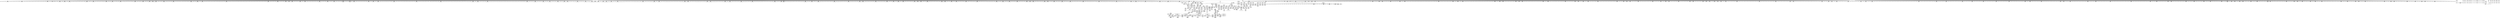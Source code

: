 digraph {
	CE0x58d7170 [shape=record,shape=Mrecord,label="{CE0x58d7170|1216:_i8*,_:_CRE_569,570_}"]
	CE0x584d050 [shape=record,shape=Mrecord,label="{CE0x584d050|1216:_i8*,_:_CRE_156,157_}"]
	CE0x58363f0 [shape=record,shape=Mrecord,label="{CE0x58363f0|1216:_i8*,_:_CRE_372,373_}"]
	CE0x58917d0 [shape=record,shape=Mrecord,label="{CE0x58917d0|1216:_i8*,_:_CRE_772,776_|*MultipleSource*|security/selinux/hooks.c,4260|Function::selinux_socket_unix_stream_connect&Arg::sock::}"]
	CE0x58d69a0 [shape=record,shape=Mrecord,label="{CE0x58d69a0|1216:_i8*,_:_CRE_143,144_}"]
	CE0x588da40 [shape=record,shape=Mrecord,label="{CE0x588da40|1216:_i8*,_:_CRE_694,695_}"]
	CE0x58dcdd0 [shape=record,shape=Mrecord,label="{CE0x58dcdd0|1216:_i8*,_:_CRE_685,686_}"]
	CE0x5849560 [shape=record,shape=Mrecord,label="{CE0x5849560|1216:_i8*,_:_CRE_440,448_|*MultipleSource*|security/selinux/hooks.c,4260|Function::selinux_socket_unix_stream_connect&Arg::sock::}"]
	CE0x5957db0 [shape=record,shape=Mrecord,label="{CE0x5957db0|selinux_socket_unix_stream_connect:tmp32|security/selinux/hooks.c,4288|*SummSink*}"]
	CE0x58bb9e0 [shape=record,shape=Mrecord,label="{CE0x58bb9e0|1216:_i8*,_:_CRE_180,181_}"]
	CE0x592c8c0 [shape=record,shape=Mrecord,label="{CE0x592c8c0|selinux_socket_unix_stream_connect:tmp31|security/selinux/hooks.c,4285|*SummSink*}"]
	CE0x5866830 [shape=record,shape=Mrecord,label="{CE0x5866830|1216:_i8*,_:_CRE_235,236_}"]
	CE0x58db780 [shape=record,shape=Mrecord,label="{CE0x58db780|1216:_i8*,_:_CRE_664,665_}"]
	CE0x584d570 [shape=record,shape=Mrecord,label="{CE0x584d570|1216:_i8*,_:_CRE_432,440_|*MultipleSource*|security/selinux/hooks.c,4260|Function::selinux_socket_unix_stream_connect&Arg::sock::}"]
	CE0x58e50e0 [shape=record,shape=Mrecord,label="{CE0x58e50e0|1216:_i8*,_:_CRE_869,870_}"]
	CE0x5896900 [shape=record,shape=Mrecord,label="{CE0x5896900|1216:_i8*,_:_CRE_874,875_}"]
	CE0x5893a40 [shape=record,shape=Mrecord,label="{CE0x5893a40|1216:_i8*,_:_CRE_830,831_}"]
	CE0x58669d0 [shape=record,shape=Mrecord,label="{CE0x58669d0|selinux_socket_unix_stream_connect:if.end|*SummSource*}"]
	CE0x58c0300 [shape=record,shape=Mrecord,label="{CE0x58c0300|1216:_i8*,_:_CRE_255,256_}"]
	CE0x5958cb0 [shape=record,shape=Mrecord,label="{CE0x5958cb0|selinux_socket_unix_stream_connect:tmp34|security/selinux/hooks.c,4288}"]
	CE0x58e4860 [shape=record,shape=Mrecord,label="{CE0x58e4860|1216:_i8*,_:_CRE_861,862_}"]
	CE0x58c99a0 [shape=record,shape=Mrecord,label="{CE0x58c99a0|selinux_socket_unix_stream_connect:u4|security/selinux/hooks.c,4269|*SummSource*}"]
	CE0x513cfe0 [shape=record,shape=Mrecord,label="{CE0x513cfe0|1216:_i8*,_:_CRE_7,8_}"]
	CE0x58484f0 [shape=record,shape=Mrecord,label="{CE0x58484f0|1216:_i8*,_:_CRE_89,90_}"]
	CE0x592afb0 [shape=record,shape=Mrecord,label="{CE0x592afb0|selinux_socket_unix_stream_connect:sid6|security/selinux/hooks.c,4271|*SummSource*}"]
	CE0x5848eb0 [shape=record,shape=Mrecord,label="{CE0x5848eb0|1216:_i8*,_:_CRE_159,160_}"]
	CE0x5902d50 [shape=record,shape=Mrecord,label="{CE0x5902d50|i8_2|*Constant*|*SummSource*}"]
	CE0x59315d0 [shape=record,shape=Mrecord,label="{CE0x59315d0|avc_has_perm:tclass|Function::avc_has_perm&Arg::tclass::|*SummSource*}"]
	CE0x58bdaa0 [shape=record,shape=Mrecord,label="{CE0x58bdaa0|1216:_i8*,_:_CRE_217,218_}"]
	CE0x5895d50 [shape=record,shape=Mrecord,label="{CE0x5895d50|1216:_i8*,_:_CRE_863,864_}"]
	CE0x5878540 [shape=record,shape=Mrecord,label="{CE0x5878540|1216:_i8*,_:_CRE_558,559_}"]
	CE0x585ab30 [shape=record,shape=Mrecord,label="{CE0x585ab30|1216:_i8*,_:_CRE_171,172_}"]
	CE0x58e51f0 [shape=record,shape=Mrecord,label="{CE0x58e51f0|1216:_i8*,_:_CRE_870,871_}"]
	CE0x592ba90 [shape=record,shape=Mrecord,label="{CE0x592ba90|16:_i32,_24:_i16,_:_CRE_20,24_|*MultipleSource*|security/selinux/hooks.c,4271|*LoadInst*|security/selinux/hooks.c,4261|security/selinux/hooks.c,4261}"]
	CE0x58cfd80 [shape=record,shape=Mrecord,label="{CE0x58cfd80|1216:_i8*,_:_CRE_27,28_}"]
	CE0x5936bf0 [shape=record,shape=Mrecord,label="{CE0x5936bf0|8:_%struct.sock*,_:_SCME_51,52_}"]
	CE0x58e3100 [shape=record,shape=Mrecord,label="{CE0x58e3100|1216:_i8*,_:_CRE_839,840_}"]
	CE0x5888ff0 [shape=record,shape=Mrecord,label="{CE0x5888ff0|1216:_i8*,_:_CRE_595,596_}"]
	CE0x587b6e0 [shape=record,shape=Mrecord,label="{CE0x587b6e0|1216:_i8*,_:_CRE_344,348_|*MultipleSource*|security/selinux/hooks.c,4260|Function::selinux_socket_unix_stream_connect&Arg::sock::}"]
	CE0x5952b80 [shape=record,shape=Mrecord,label="{CE0x5952b80|selinux_socket_unix_stream_connect:tmp30|security/selinux/hooks.c,4285}"]
	CE0x5889430 [shape=record,shape=Mrecord,label="{CE0x5889430|1216:_i8*,_:_CRE_599,600_}"]
	CE0x58686d0 [shape=record,shape=Mrecord,label="{CE0x58686d0|1216:_i8*,_:_CRE_113,114_}"]
	CE0x584c440 [shape=record,shape=Mrecord,label="{CE0x584c440|1216:_i8*,_:_CRE_280,288_|*MultipleSource*|security/selinux/hooks.c,4260|Function::selinux_socket_unix_stream_connect&Arg::sock::}"]
	CE0x58d7f40 [shape=record,shape=Mrecord,label="{CE0x58d7f40|1216:_i8*,_:_CRE_582,583_}"]
	CE0x58e1cd0 [shape=record,shape=Mrecord,label="{CE0x58e1cd0|1216:_i8*,_:_CRE_820,821_}"]
	CE0x5892c70 [shape=record,shape=Mrecord,label="{CE0x5892c70|1216:_i8*,_:_CRE_817,818_}"]
	CE0x58dda90 [shape=record,shape=Mrecord,label="{CE0x58dda90|1216:_i8*,_:_CRE_697,698_}"]
	CE0x58e4ec0 [shape=record,shape=Mrecord,label="{CE0x58e4ec0|1216:_i8*,_:_CRE_867,868_}"]
	CE0x58d0650 [shape=record,shape=Mrecord,label="{CE0x58d0650|1216:_i8*,_:_CRE_36,37_}"]
	CE0x5861eb0 [shape=record,shape=Mrecord,label="{CE0x5861eb0|1216:_i8*,_:_CRE_540,541_}"]
	CE0x58c34f0 [shape=record,shape=Mrecord,label="{CE0x58c34f0|1216:_i8*,_:_CRE_372,373_}"]
	CE0x5948370 [shape=record,shape=Mrecord,label="{CE0x5948370|selinux_socket_unix_stream_connect:tmp27|security/selinux/hooks.c,4282}"]
	CE0x58bc4b0 [shape=record,shape=Mrecord,label="{CE0x58bc4b0|1216:_i8*,_:_CRE_196,197_}"]
	CE0x592e270 [shape=record,shape=Mrecord,label="{CE0x592e270|selinux_socket_unix_stream_connect:retval.0}"]
	CE0x5869c80 [shape=record,shape=Mrecord,label="{CE0x5869c80|1216:_i8*,_:_CRE_199,200_}"]
	CE0x58d4430 [shape=record,shape=Mrecord,label="{CE0x58d4430|1216:_i8*,_:_CRE_108,112_|*MultipleSource*|Function::selinux_socket_unix_stream_connect&Arg::other::|security/selinux/hooks.c,4261}"]
	CE0x5934c90 [shape=record,shape=Mrecord,label="{CE0x5934c90|8:_%struct.sock*,_:_SCME_20,22_|*MultipleSource*|security/selinux/hooks.c, 4264|security/selinux/hooks.c,4264|security/selinux/hooks.c,4264}"]
	CE0x5846e10 [shape=record,shape=Mrecord,label="{CE0x5846e10|COLLAPSED:_GCMRE___llvm_gcov_ctr339_internal_global_9_x_i64_zeroinitializer:_elem_0:default:}"]
	CE0x588e6d0 [shape=record,shape=Mrecord,label="{CE0x588e6d0|1216:_i8*,_:_CRE_544,545_}"]
	CE0x589b530 [shape=record,shape=Mrecord,label="{CE0x589b530|1216:_i8*,_:_CRE_1152,1153_}"]
	CE0x58c45f0 [shape=record,shape=Mrecord,label="{CE0x58c45f0|1216:_i8*,_:_CRE_388,389_}"]
	CE0x58c2450 [shape=record,shape=Mrecord,label="{CE0x58c2450|1216:_i8*,_:_CRE_356,357_}"]
	CE0x58e2440 [shape=record,shape=Mrecord,label="{CE0x58e2440|1216:_i8*,_:_CRE_827,828_}"]
	CE0x58ed410 [shape=record,shape=Mrecord,label="{CE0x58ed410|selinux_socket_unix_stream_connect:tmp4|*LoadInst*|security/selinux/hooks.c,4261|*SummSource*}"]
	CE0x58d3aa0 [shape=record,shape=Mrecord,label="{CE0x58d3aa0|1216:_i8*,_:_CRE_96,97_}"]
	CE0x58d8050 [shape=record,shape=Mrecord,label="{CE0x58d8050|1216:_i8*,_:_CRE_583,584_}"]
	CE0x58bcbc0 [shape=record,shape=Mrecord,label="{CE0x58bcbc0|1216:_i8*,_:_CRE_203,204_}"]
	CE0x58db9a0 [shape=record,shape=Mrecord,label="{CE0x58db9a0|1216:_i8*,_:_CRE_666,667_}"]
	CE0x5854660 [shape=record,shape=Mrecord,label="{CE0x5854660|1216:_i8*,_:_CRE_79,80_}"]
	CE0x58792e0 [shape=record,shape=Mrecord,label="{CE0x58792e0|1216:_i8*,_:_CRE_571,572_}"]
	CE0x589d6e0 [shape=record,shape=Mrecord,label="{CE0x589d6e0|1216:_i8*,_:_CRE_1232,1240_|*MultipleSource*|security/selinux/hooks.c,4260|Function::selinux_socket_unix_stream_connect&Arg::sock::}"]
	CE0x5934720 [shape=record,shape=Mrecord,label="{CE0x5934720|selinux_socket_unix_stream_connect:tmp16|security/selinux/hooks.c,4274|*SummSource*}"]
	CE0x58ba8e0 [shape=record,shape=Mrecord,label="{CE0x58ba8e0|1216:_i8*,_:_CRE_164,165_}"]
	CE0x584ede0 [shape=record,shape=Mrecord,label="{CE0x584ede0|1216:_i8*,_:_CRE_65,66_}"]
	CE0x5836e70 [shape=record,shape=Mrecord,label="{CE0x5836e70|1216:_i8*,_:_CRE_62,63_}"]
	CE0x5863c20 [shape=record,shape=Mrecord,label="{CE0x5863c20|1216:_i8*,_:_CRE_108,112_|*MultipleSource*|security/selinux/hooks.c,4260|Function::selinux_socket_unix_stream_connect&Arg::sock::}"]
	CE0x5869220 [shape=record,shape=Mrecord,label="{CE0x5869220|selinux_socket_unix_stream_connect:tmp17|security/selinux/hooks.c,4274|*SummSource*}"]
	CE0x58687e0 [shape=record,shape=Mrecord,label="{CE0x58687e0|1216:_i8*,_:_CRE_100,101_}"]
	CE0x58bdee0 [shape=record,shape=Mrecord,label="{CE0x58bdee0|1216:_i8*,_:_CRE_221,222_}"]
	CE0x58ea0f0 [shape=record,shape=Mrecord,label="{CE0x58ea0f0|1216:_i8*,_:_CRE_1144,1152_|*MultipleSource*|Function::selinux_socket_unix_stream_connect&Arg::other::|security/selinux/hooks.c,4261}"]
	CE0x5933920 [shape=record,shape=Mrecord,label="{CE0x5933920|selinux_socket_unix_stream_connect:tobool|security/selinux/hooks.c,4274|*SummSource*}"]
	CE0x58574f0 [shape=record,shape=Mrecord,label="{CE0x58574f0|1216:_i8*,_:_CRE_357,358_}"]
	CE0x593eee0 [shape=record,shape=Mrecord,label="{CE0x593eee0|i8_0|*Constant*|*SummSink*}"]
	CE0x58ebec0 [shape=record,shape=Mrecord,label="{CE0x58ebec0|1216:_i8*,_:_CRE_1216,1224_|*MultipleSource*|Function::selinux_socket_unix_stream_connect&Arg::other::|security/selinux/hooks.c,4261}"]
	CE0x58e3870 [shape=record,shape=Mrecord,label="{CE0x58e3870|1216:_i8*,_:_CRE_846,847_}"]
	CE0x585fe50 [shape=record,shape=Mrecord,label="{CE0x585fe50|1216:_i8*,_:_CRE_247,248_}"]
	CE0x58e60d0 [shape=record,shape=Mrecord,label="{CE0x58e60d0|1216:_i8*,_:_CRE_896,900_|*MultipleSource*|Function::selinux_socket_unix_stream_connect&Arg::other::|security/selinux/hooks.c,4261}"]
	CE0x5868ed0 [shape=record,shape=Mrecord,label="{CE0x5868ed0|selinux_socket_unix_stream_connect:tmp16|security/selinux/hooks.c,4274|*SummSink*}"]
	CE0x5931700 [shape=record,shape=Mrecord,label="{CE0x5931700|avc_has_perm:tclass|Function::avc_has_perm&Arg::tclass::|*SummSink*}"]
	CE0x589dcb0 [shape=record,shape=Mrecord,label="{CE0x589dcb0|1216:_i8*,_:_CRE_1256,1264_|*MultipleSource*|security/selinux/hooks.c,4260|Function::selinux_socket_unix_stream_connect&Arg::sock::}"]
	CE0x5921920 [shape=record,shape=Mrecord,label="{CE0x5921920|selinux_socket_unix_stream_connect:tmp19|security/selinux/hooks.c,4275}"]
	CE0x58d4d50 [shape=record,shape=Mrecord,label="{CE0x58d4d50|1216:_i8*,_:_CRE_116,117_}"]
	CE0x5844c50 [shape=record,shape=Mrecord,label="{CE0x5844c50|selinux_socket_unix_stream_connect:if.end14|*SummSink*}"]
	CE0x5850610 [shape=record,shape=Mrecord,label="{CE0x5850610|selinux_socket_unix_stream_connect:sclass|security/selinux/hooks.c,4272}"]
	CE0x584eab0 [shape=record,shape=Mrecord,label="{CE0x584eab0|1216:_i8*,_:_CRE_407,408_}"]
	CE0x58c2940 [shape=record,shape=Mrecord,label="{CE0x58c2940|1216:_i8*,_:_CRE_361,362_}"]
	CE0x58663f0 [shape=record,shape=Mrecord,label="{CE0x58663f0|1216:_i8*,_:_CRE_231,232_}"]
	CE0x5869e20 [shape=record,shape=Mrecord,label="{CE0x5869e20|1216:_i8*,_:_CRE_201,202_}"]
	CE0x5893930 [shape=record,shape=Mrecord,label="{CE0x5893930|1216:_i8*,_:_CRE_829,830_}"]
	CE0x5866070 [shape=record,shape=Mrecord,label="{CE0x5866070|1216:_i8*,_:_CRE_144,145_}"]
	CE0x5947100 [shape=record,shape=Mrecord,label="{CE0x5947100|selinux_socket_unix_stream_connect:tmp25|security/selinux/hooks.c,4281|*SummSink*}"]
	CE0x5874600 [shape=record,shape=Mrecord,label="{CE0x5874600|1216:_i8*,_:_CRE_550,551_}"]
	CE0x59459d0 [shape=record,shape=Mrecord,label="{CE0x59459d0|i64_4|*Constant*}"]
	CE0x5863740 [shape=record,shape=Mrecord,label="{CE0x5863740|1216:_i8*,_:_CRE_128,129_}"]
	CE0x5920ec0 [shape=record,shape=Mrecord,label="{CE0x5920ec0|i64*_getelementptr_inbounds_(_9_x_i64_,_9_x_i64_*___llvm_gcov_ctr339,_i64_0,_i64_3)|*Constant*|*SummSink*}"]
	CE0x58d76c0 [shape=record,shape=Mrecord,label="{CE0x58d76c0|1216:_i8*,_:_CRE_574,575_}"]
	CE0x58d8c00 [shape=record,shape=Mrecord,label="{CE0x58d8c00|1216:_i8*,_:_CRE_594,595_}"]
	CE0x58d0a90 [shape=record,shape=Mrecord,label="{CE0x58d0a90|1216:_i8*,_:_CRE_40,48_|*MultipleSource*|Function::selinux_socket_unix_stream_connect&Arg::other::|security/selinux/hooks.c,4261}"]
	CE0x5889ed0 [shape=record,shape=Mrecord,label="{CE0x5889ed0|1216:_i8*,_:_CRE_612,616_|*MultipleSource*|security/selinux/hooks.c,4260|Function::selinux_socket_unix_stream_connect&Arg::sock::}"]
	CE0x59221d0 [shape=record,shape=Mrecord,label="{CE0x59221d0|selinux_socket_unix_stream_connect:sid7|security/selinux/hooks.c,4278|*SummSource*}"]
	CE0x58df520 [shape=record,shape=Mrecord,label="{CE0x58df520|1216:_i8*,_:_CRE_728,732_|*MultipleSource*|Function::selinux_socket_unix_stream_connect&Arg::other::|security/selinux/hooks.c,4261}"]
	CE0x5869ef0 [shape=record,shape=Mrecord,label="{CE0x5869ef0|1216:_i8*,_:_CRE_202,203_}"]
	CE0x5879fa0 [shape=record,shape=Mrecord,label="{CE0x5879fa0|1216:_i8*,_:_CRE_583,584_}"]
	CE0x584e1b0 [shape=record,shape=Mrecord,label="{CE0x584e1b0|1216:_i8*,_:_CRE_61,62_}"]
	CE0x58986f0 [shape=record,shape=Mrecord,label="{CE0x58986f0|1216:_i8*,_:_CRE_968,970_|*MultipleSource*|security/selinux/hooks.c,4260|Function::selinux_socket_unix_stream_connect&Arg::sock::}"]
	CE0x58e87c0 [shape=record,shape=Mrecord,label="{CE0x58e87c0|1216:_i8*,_:_CRE_1032,1040_|*MultipleSource*|Function::selinux_socket_unix_stream_connect&Arg::other::|security/selinux/hooks.c,4261}"]
	CE0x5874b50 [shape=record,shape=Mrecord,label="{CE0x5874b50|1216:_i8*,_:_CRE_555,556_}"]
	CE0x5852290 [shape=record,shape=Mrecord,label="{CE0x5852290|1216:_i8*,_:_CRE_213,214_}"]
	CE0x58cfff0 [shape=record,shape=Mrecord,label="{CE0x58cfff0|1216:_i8*,_:_CRE_30,31_}"]
	CE0x58d2d40 [shape=record,shape=Mrecord,label="{CE0x58d2d40|1216:_i8*,_:_CRE_85,86_}"]
	CE0x584db60 [shape=record,shape=Mrecord,label="{CE0x584db60|1216:_i8*,_:_CRE_460,464_|*MultipleSource*|security/selinux/hooks.c,4260|Function::selinux_socket_unix_stream_connect&Arg::sock::}"]
	CE0x584dcd0 [shape=record,shape=Mrecord,label="{CE0x584dcd0|1216:_i8*,_:_CRE_464,468_|*MultipleSource*|security/selinux/hooks.c,4260|Function::selinux_socket_unix_stream_connect&Arg::sock::}"]
	CE0x588a610 [shape=record,shape=Mrecord,label="{CE0x588a610|1216:_i8*,_:_CRE_640,644_|*MultipleSource*|security/selinux/hooks.c,4260|Function::selinux_socket_unix_stream_connect&Arg::sock::}"]
	CE0x593e1c0 [shape=record,shape=Mrecord,label="{CE0x593e1c0|selinux_socket_unix_stream_connect:tmp8|security/selinux/hooks.c,4264}"]
	CE0x58bc400 [shape=record,shape=Mrecord,label="{CE0x58bc400|1216:_i8*,_:_CRE_195,196_}"]
	CE0x5878ea0 [shape=record,shape=Mrecord,label="{CE0x5878ea0|1216:_i8*,_:_CRE_567,568_}"]
	CE0x58955e0 [shape=record,shape=Mrecord,label="{CE0x58955e0|1216:_i8*,_:_CRE_856,857_}"]
	CE0x58bbc00 [shape=record,shape=Mrecord,label="{CE0x58bbc00|1216:_i8*,_:_CRE_182,183_}"]
	CE0x592fc60 [shape=record,shape=Mrecord,label="{CE0x592fc60|selinux_socket_unix_stream_connect:call|security/selinux/hooks.c,4271|*SummSink*}"]
	CE0x58d5df0 [shape=record,shape=Mrecord,label="{CE0x58d5df0|1216:_i8*,_:_CRE_132,133_}"]
	CE0x592eae0 [shape=record,shape=Mrecord,label="{CE0x592eae0|selinux_socket_unix_stream_connect:peer_sid16|security/selinux/hooks.c,4285|*SummSink*}"]
	CE0x5856570 [shape=record,shape=Mrecord,label="{CE0x5856570|1216:_i8*,_:_CRE_29,30_}"]
	CE0x589c130 [shape=record,shape=Mrecord,label="{CE0x589c130|1216:_i8*,_:_CRE_1168,1176_|*MultipleSource*|security/selinux/hooks.c,4260|Function::selinux_socket_unix_stream_connect&Arg::sock::}"]
	CE0x58672d0 [shape=record,shape=Mrecord,label="{CE0x58672d0|1216:_i8*,_:_CRE_72,73_}"]
	CE0x5862180 [shape=record,shape=Mrecord,label="{CE0x5862180|1216:_i8*,_:_CRE_543,544_}"]
	CE0x5860710 [shape=record,shape=Mrecord,label="{CE0x5860710|1216:_i8*,_:_CRE_390,391_}"]
	CE0x5893f90 [shape=record,shape=Mrecord,label="{CE0x5893f90|1216:_i8*,_:_CRE_835,836_}"]
	CE0x5856050 [shape=record,shape=Mrecord,label="{CE0x5856050|GLOBAL:__llvm_gcov_ctr339|Global_var:__llvm_gcov_ctr339|*SummSource*}"]
	CE0x5953a00 [shape=record,shape=Mrecord,label="{CE0x5953a00|selinux_socket_unix_stream_connect:tmp31|security/selinux/hooks.c,4285}"]
	CE0x58e5300 [shape=record,shape=Mrecord,label="{CE0x58e5300|1216:_i8*,_:_CRE_871,872_}"]
	CE0x589c950 [shape=record,shape=Mrecord,label="{CE0x589c950|1216:_i8*,_:_CRE_1196,1200_|*MultipleSource*|security/selinux/hooks.c,4260|Function::selinux_socket_unix_stream_connect&Arg::sock::}"]
	CE0x585b0e0 [shape=record,shape=Mrecord,label="{CE0x585b0e0|1216:_i8*,_:_CRE_118,119_}"]
	CE0x58e1290 [shape=record,shape=Mrecord,label="{CE0x58e1290|1216:_i8*,_:_CRE_810,811_}"]
	CE0x5868740 [shape=record,shape=Mrecord,label="{CE0x5868740|1216:_i8*,_:_CRE_99,100_}"]
	CE0x592dae0 [shape=record,shape=Mrecord,label="{CE0x592dae0|_ret_i32_%retval.0,_!dbg_!27762|security/selinux/hooks.c,4288|*SummSink*}"]
	CE0x5892780 [shape=record,shape=Mrecord,label="{CE0x5892780|1216:_i8*,_:_CRE_812,813_}"]
	CE0x58c6080 [shape=record,shape=Mrecord,label="{CE0x58c6080|1216:_i8*,_:_CRE_413,414_}"]
	CE0x58cc490 [shape=record,shape=Mrecord,label="{CE0x58cc490|selinux_socket_unix_stream_connect:sid6|security/selinux/hooks.c,4271}"]
	CE0x5878120 [shape=record,shape=Mrecord,label="{CE0x5878120|1216:_i8*,_:_CRE_710,711_}"]
	CE0x5863470 [shape=record,shape=Mrecord,label="{CE0x5863470|1216:_i8*,_:_CRE_135,136_}"]
	CE0x5932ea0 [shape=record,shape=Mrecord,label="{CE0x5932ea0|_ret_i32_%retval.0,_!dbg_!27728|security/selinux/avc.c,775|*SummSink*}"]
	CE0x58c30b0 [shape=record,shape=Mrecord,label="{CE0x58c30b0|1216:_i8*,_:_CRE_368,369_}"]
	CE0x58e1560 [shape=record,shape=Mrecord,label="{CE0x58e1560|1216:_i8*,_:_CRE_813,814_}"]
	CE0x588b620 [shape=record,shape=Mrecord,label="{CE0x588b620|1216:_i8*,_:_CRE_660,661_}"]
	CE0x588c1d0 [shape=record,shape=Mrecord,label="{CE0x588c1d0|1216:_i8*,_:_CRE_671,672_}"]
	CE0x58d7c10 [shape=record,shape=Mrecord,label="{CE0x58d7c10|1216:_i8*,_:_CRE_579,580_}"]
	CE0x593e510 [shape=record,shape=Mrecord,label="{CE0x593e510|selinux_socket_unix_stream_connect:tmp8|security/selinux/hooks.c,4264|*SummSink*}"]
	CE0x58604f0 [shape=record,shape=Mrecord,label="{CE0x58604f0|1216:_i8*,_:_CRE_388,389_}"]
	CE0x5854800 [shape=record,shape=Mrecord,label="{CE0x5854800|1216:_i8*,_:_CRE_81,82_}"]
	CE0x584ae60 [shape=record,shape=Mrecord,label="{CE0x584ae60|1216:_i8*,_:_CRE_472,476_|*MultipleSource*|security/selinux/hooks.c,4260|Function::selinux_socket_unix_stream_connect&Arg::sock::}"]
	CE0x5867d30 [shape=record,shape=Mrecord,label="{CE0x5867d30|1216:_i8*,_:_CRE_369,370_}"]
	CE0x584d230 [shape=record,shape=Mrecord,label="{CE0x584d230|selinux_socket_unix_stream_connect:if.then13|*SummSink*}"]
	CE0x5892b60 [shape=record,shape=Mrecord,label="{CE0x5892b60|1216:_i8*,_:_CRE_816,817_}"]
	CE0x58b93a0 [shape=record,shape=Mrecord,label="{CE0x58b93a0|1216:_i8*,_:_CRE_144,145_}"]
	CE0x5899670 [shape=record,shape=Mrecord,label="{CE0x5899670|1216:_i8*,_:_CRE_1016,1024_|*MultipleSource*|security/selinux/hooks.c,4260|Function::selinux_socket_unix_stream_connect&Arg::sock::}"]
	CE0x5861f60 [shape=record,shape=Mrecord,label="{CE0x5861f60|1216:_i8*,_:_CRE_541,542_}"]
	CE0x588a420 [shape=record,shape=Mrecord,label="{CE0x588a420|1216:_i8*,_:_CRE_632,640_|*MultipleSource*|security/selinux/hooks.c,4260|Function::selinux_socket_unix_stream_connect&Arg::sock::}"]
	CE0x5874a40 [shape=record,shape=Mrecord,label="{CE0x5874a40|1216:_i8*,_:_CRE_554,555_}"]
	CE0x5896d40 [shape=record,shape=Mrecord,label="{CE0x5896d40|1216:_i8*,_:_CRE_878,879_}"]
	CE0x58ba4a0 [shape=record,shape=Mrecord,label="{CE0x58ba4a0|1216:_i8*,_:_CRE_160,161_}"]
	CE0x586a650 [shape=record,shape=Mrecord,label="{CE0x586a650|1216:_i8*,_:_CRE_260,261_}"]
	CE0x5947670 [shape=record,shape=Mrecord,label="{CE0x5947670|selinux_socket_unix_stream_connect:tmp26|security/selinux/hooks.c,4281|*SummSink*}"]
	CE0x58c0630 [shape=record,shape=Mrecord,label="{CE0x58c0630|1216:_i8*,_:_CRE_258,259_}"]
	CE0x5847390 [shape=record,shape=Mrecord,label="{CE0x5847390|i32_0|*Constant*}"]
	CE0x5935200 [shape=record,shape=Mrecord,label="{CE0x5935200|8:_%struct.sock*,_:_SCME_29,30_}"]
	CE0x5851b50 [shape=record,shape=Mrecord,label="{CE0x5851b50|1216:_i8*,_:_CRE_241,242_}"]
	CE0x59329a0 [shape=record,shape=Mrecord,label="{CE0x59329a0|avc_has_perm:auditdata|Function::avc_has_perm&Arg::auditdata::}"]
	CE0x58e3fe0 [shape=record,shape=Mrecord,label="{CE0x58e3fe0|1216:_i8*,_:_CRE_853,854_}"]
	CE0x58cad80 [shape=record,shape=Mrecord,label="{CE0x58cad80|selinux_socket_unix_stream_connect:sk|security/selinux/hooks.c,4269|*SummSource*}"]
	CE0x58d23b0 [shape=record,shape=Mrecord,label="{CE0x58d23b0|1216:_i8*,_:_CRE_76,77_}"]
	CE0x5836940 [shape=record,shape=Mrecord,label="{CE0x5836940|1216:_i8*,_:_CRE_377,378_}"]
	CE0x58bd000 [shape=record,shape=Mrecord,label="{CE0x58bd000|1216:_i8*,_:_CRE_207,208_}"]
	CE0x587a710 [shape=record,shape=Mrecord,label="{CE0x587a710|1216:_i8*,_:_CRE_590,591_}"]
	CE0x5893820 [shape=record,shape=Mrecord,label="{CE0x5893820|1216:_i8*,_:_CRE_828,829_}"]
	CE0x5878b70 [shape=record,shape=Mrecord,label="{CE0x5878b70|1216:_i8*,_:_CRE_564,565_}"]
	CE0x5936d20 [shape=record,shape=Mrecord,label="{CE0x5936d20|8:_%struct.sock*,_:_SCME_52,53_}"]
	CE0x58befe0 [shape=record,shape=Mrecord,label="{CE0x58befe0|1216:_i8*,_:_CRE_237,238_}"]
	CE0x588bea0 [shape=record,shape=Mrecord,label="{CE0x588bea0|1216:_i8*,_:_CRE_668,669_}"]
	CE0x58dc440 [shape=record,shape=Mrecord,label="{CE0x58dc440|1216:_i8*,_:_CRE_676,677_}"]
	CE0x58d7390 [shape=record,shape=Mrecord,label="{CE0x58d7390|1216:_i8*,_:_CRE_571,572_}"]
	CE0x5849fb0 [shape=record,shape=Mrecord,label="{CE0x5849fb0|i32_1|*Constant*|*SummSource*}"]
	CE0x59582b0 [shape=record,shape=Mrecord,label="{CE0x59582b0|selinux_socket_unix_stream_connect:tmp33|security/selinux/hooks.c,4288}"]
	CE0x58caee0 [shape=record,shape=Mrecord,label="{CE0x58caee0|selinux_socket_unix_stream_connect:sk|security/selinux/hooks.c,4269|*SummSink*}"]
	CE0x58e4ca0 [shape=record,shape=Mrecord,label="{CE0x58e4ca0|1216:_i8*,_:_CRE_865,866_}"]
	CE0x5854c00 [shape=record,shape=Mrecord,label="{CE0x5854c00|1216:_i8*,_:_CRE_208,209_}"]
	CE0x58516c0 [shape=record,shape=Mrecord,label="{CE0x58516c0|1216:_i8*,_:_CRE_85,86_}"]
	CE0x58779b0 [shape=record,shape=Mrecord,label="{CE0x58779b0|1216:_i8*,_:_CRE_703,704_}"]
	CE0x5849780 [shape=record,shape=Mrecord,label="{CE0x5849780|1216:_i8*,_:_CRE_419,420_}"]
	CE0x589c760 [shape=record,shape=Mrecord,label="{CE0x589c760|1216:_i8*,_:_CRE_1192,1196_|*MultipleSource*|security/selinux/hooks.c,4260|Function::selinux_socket_unix_stream_connect&Arg::sock::}"]
	CE0x588afc0 [shape=record,shape=Mrecord,label="{CE0x588afc0|1216:_i8*,_:_CRE_654,655_}"]
	CE0x58d5350 [shape=record,shape=Mrecord,label="{CE0x58d5350|1216:_i8*,_:_CRE_122,123_}"]
	CE0x5861dc0 [shape=record,shape=Mrecord,label="{CE0x5861dc0|1216:_i8*,_:_CRE_539,540_}"]
	CE0x584bde0 [shape=record,shape=Mrecord,label="{CE0x584bde0|1216:_i8*,_:_CRE_415,416_}"]
	CE0x584a8a0 [shape=record,shape=Mrecord,label="{CE0x584a8a0|1216:_i8*,_:_CRE_87,88_}"]
	CE0x58d6c40 [shape=record,shape=Mrecord,label="{CE0x58d6c40|selinux_socket_unix_stream_connect:tmp3|security/selinux/hooks.c,4260|*SummSink*}"]
	CE0x5877ce0 [shape=record,shape=Mrecord,label="{CE0x5877ce0|1216:_i8*,_:_CRE_706,707_}"]
	CE0x5846310 [shape=record,shape=Mrecord,label="{CE0x5846310|selinux_socket_unix_stream_connect:ad|security/selinux/hooks.c, 4263|*SummSource*}"]
	CE0x588ba60 [shape=record,shape=Mrecord,label="{CE0x588ba60|1216:_i8*,_:_CRE_664,665_}"]
	CE0x58ddfe0 [shape=record,shape=Mrecord,label="{CE0x58ddfe0|1216:_i8*,_:_CRE_702,703_}"]
	CE0x5895090 [shape=record,shape=Mrecord,label="{CE0x5895090|1216:_i8*,_:_CRE_851,852_}"]
	CE0x5922390 [shape=record,shape=Mrecord,label="{CE0x5922390|selinux_socket_unix_stream_connect:sid7|security/selinux/hooks.c,4278|*SummSink*}"]
	CE0x59035d0 [shape=record,shape=Mrecord,label="{CE0x59035d0|selinux_socket_unix_stream_connect:net3|security/selinux/hooks.c,4268}"]
	CE0x584e780 [shape=record,shape=Mrecord,label="{CE0x584e780|1216:_i8*,_:_CRE_404,405_}"]
	CE0x58632d0 [shape=record,shape=Mrecord,label="{CE0x58632d0|1216:_i8*,_:_CRE_133,134_}"]
	CE0x58d8f30 [shape=record,shape=Mrecord,label="{CE0x58d8f30|1216:_i8*,_:_CRE_597,598_}"]
	CE0x58e2550 [shape=record,shape=Mrecord,label="{CE0x58e2550|1216:_i8*,_:_CRE_828,829_}"]
	CE0x593bd10 [shape=record,shape=Mrecord,label="{CE0x593bd10|selinux_socket_unix_stream_connect:tmp21|security/selinux/hooks.c,4279|*SummSource*}"]
	CE0x593ed50 [shape=record,shape=Mrecord,label="{CE0x593ed50|i8_0|*Constant*|*SummSource*}"]
	CE0x5836720 [shape=record,shape=Mrecord,label="{CE0x5836720|1216:_i8*,_:_CRE_375,376_}"]
	CE0x5933e60 [shape=record,shape=Mrecord,label="{CE0x5933e60|i64_2|*Constant*|*SummSink*}"]
	CE0x58dbab0 [shape=record,shape=Mrecord,label="{CE0x58dbab0|1216:_i8*,_:_CRE_667,668_}"]
	CE0x5893710 [shape=record,shape=Mrecord,label="{CE0x5893710|1216:_i8*,_:_CRE_827,828_}"]
	CE0x592f070 [shape=record,shape=Mrecord,label="{CE0x592f070|i64*_getelementptr_inbounds_(_9_x_i64_,_9_x_i64_*___llvm_gcov_ctr339,_i64_0,_i64_8)|*Constant*}"]
	CE0x58d8490 [shape=record,shape=Mrecord,label="{CE0x58d8490|1216:_i8*,_:_CRE_587,588_}"]
	CE0x58647a0 [shape=record,shape=Mrecord,label="{CE0x58647a0|1216:_i8*,_:_CRE_378,379_}"]
	CE0x58481f0 [shape=record,shape=Mrecord,label="{CE0x58481f0|1216:_i8*,_:_CRE_74,75_}"]
	CE0x58bab00 [shape=record,shape=Mrecord,label="{CE0x58bab00|1216:_i8*,_:_CRE_166,167_}"]
	CE0x58df0e0 [shape=record,shape=Mrecord,label="{CE0x58df0e0|1216:_i8*,_:_CRE_718,719_}"]
	CE0x58ce5e0 [shape=record,shape=Mrecord,label="{CE0x58ce5e0|1216:_i8*,_:_CRE_1,2_}"]
	CE0x58de310 [shape=record,shape=Mrecord,label="{CE0x58de310|1216:_i8*,_:_CRE_705,706_}"]
	CE0x58658e0 [shape=record,shape=Mrecord,label="{CE0x58658e0|1216:_i8*,_:_CRE_253,254_}"]
	CE0x58c3a40 [shape=record,shape=Mrecord,label="{CE0x58c3a40|1216:_i8*,_:_CRE_377,378_}"]
	CE0x58931c0 [shape=record,shape=Mrecord,label="{CE0x58931c0|1216:_i8*,_:_CRE_822,823_}"]
	CE0x588ce90 [shape=record,shape=Mrecord,label="{CE0x588ce90|1216:_i8*,_:_CRE_683,684_}"]
	CE0x5893600 [shape=record,shape=Mrecord,label="{CE0x5893600|1216:_i8*,_:_CRE_826,827_}"]
	CE0x6c29200 [shape=record,shape=Mrecord,label="{CE0x6c29200|1216:_i8*,_:_CRE_28,29_}"]
	CE0x585aa60 [shape=record,shape=Mrecord,label="{CE0x585aa60|1216:_i8*,_:_CRE_170,171_}"]
	CE0x58c4810 [shape=record,shape=Mrecord,label="{CE0x58c4810|1216:_i8*,_:_CRE_390,391_}"]
	CE0x58e2ff0 [shape=record,shape=Mrecord,label="{CE0x58e2ff0|1216:_i8*,_:_CRE_838,839_}"]
	CE0x58e7650 [shape=record,shape=Mrecord,label="{CE0x58e7650|1216:_i8*,_:_CRE_970,972_|*MultipleSource*|Function::selinux_socket_unix_stream_connect&Arg::other::|security/selinux/hooks.c,4261}"]
	CE0x58455c0 [shape=record,shape=Mrecord,label="{CE0x58455c0|i64_1|*Constant*|*SummSource*}"]
	CE0x58e5a70 [shape=record,shape=Mrecord,label="{CE0x58e5a70|1216:_i8*,_:_CRE_878,879_}"]
	CE0x58dd430 [shape=record,shape=Mrecord,label="{CE0x58dd430|1216:_i8*,_:_CRE_691,692_}"]
	CE0x58965d0 [shape=record,shape=Mrecord,label="{CE0x58965d0|1216:_i8*,_:_CRE_871,872_}"]
	CE0x589bbe0 [shape=record,shape=Mrecord,label="{CE0x589bbe0|1216:_i8*,_:_CRE_1157,1158_}"]
	CE0x586cda0 [shape=record,shape=Mrecord,label="{CE0x586cda0|1216:_i8*,_:_CRE_218,219_}"]
	CE0x59391c0 [shape=record,shape=Mrecord,label="{CE0x59391c0|i64_56|*Constant*|*SummSource*}"]
	CE0x5845e10 [shape=record,shape=Mrecord,label="{CE0x5845e10|selinux_socket_unix_stream_connect:bb|*SummSource*}"]
	CE0x58ca9f0 [shape=record,shape=Mrecord,label="{CE0x58ca9f0|selinux_socket_unix_stream_connect:tmp10|security/selinux/hooks.c,4269|*SummSink*}"]
	CE0x588c830 [shape=record,shape=Mrecord,label="{CE0x588c830|1216:_i8*,_:_CRE_677,678_}"]
	CE0x5895910 [shape=record,shape=Mrecord,label="{CE0x5895910|1216:_i8*,_:_CRE_859,860_}"]
	CE0x58c1880 [shape=record,shape=Mrecord,label="{CE0x58c1880|1216:_i8*,_:_CRE_328,336_|*MultipleSource*|Function::selinux_socket_unix_stream_connect&Arg::other::|security/selinux/hooks.c,4261}"]
	CE0x5849cd0 [shape=record,shape=Mrecord,label="{CE0x5849cd0|1216:_i8*,_:_CRE_424,428_|*MultipleSource*|security/selinux/hooks.c,4260|Function::selinux_socket_unix_stream_connect&Arg::sock::}"]
	CE0x58df300 [shape=record,shape=Mrecord,label="{CE0x58df300|1216:_i8*,_:_CRE_720,724_|*MultipleSource*|Function::selinux_socket_unix_stream_connect&Arg::other::|security/selinux/hooks.c,4261}"]
	CE0x58d8160 [shape=record,shape=Mrecord,label="{CE0x58d8160|1216:_i8*,_:_CRE_584,585_}"]
	CE0x587b8a0 [shape=record,shape=Mrecord,label="{CE0x587b8a0|1216:_i8*,_:_CRE_355,356_}"]
	CE0x77bfa80 [shape=record,shape=Mrecord,label="{CE0x77bfa80|1216:_i8*,_:_CRE_5,6_}"]
	CE0x58c5b30 [shape=record,shape=Mrecord,label="{CE0x58c5b30|1216:_i8*,_:_CRE_408,409_}"]
	CE0x584e9a0 [shape=record,shape=Mrecord,label="{CE0x584e9a0|1216:_i8*,_:_CRE_406,407_}"]
	CE0x58be980 [shape=record,shape=Mrecord,label="{CE0x58be980|1216:_i8*,_:_CRE_231,232_}"]
	CE0x58944e0 [shape=record,shape=Mrecord,label="{CE0x58944e0|1216:_i8*,_:_CRE_840,841_}"]
	CE0x58562c0 [shape=record,shape=Mrecord,label="{CE0x58562c0|selinux_socket_unix_stream_connect:tmp16|security/selinux/hooks.c,4274}"]
	CE0x584f7a0 [shape=record,shape=Mrecord,label="{CE0x584f7a0|1216:_i8*,_:_CRE_528,536_|*MultipleSource*|security/selinux/hooks.c,4260|Function::selinux_socket_unix_stream_connect&Arg::sock::}"]
	CE0x58eca60 [shape=record,shape=Mrecord,label="{CE0x58eca60|1216:_i8*,_:_CRE_1256,1264_|*MultipleSource*|Function::selinux_socket_unix_stream_connect&Arg::other::|security/selinux/hooks.c,4261}"]
	CE0x593b890 [shape=record,shape=Mrecord,label="{CE0x593b890|selinux_socket_unix_stream_connect:sid8|security/selinux/hooks.c,4279|*SummSource*}"]
	CE0x588c610 [shape=record,shape=Mrecord,label="{CE0x588c610|1216:_i8*,_:_CRE_675,676_}"]
	CE0x58d1800 [shape=record,shape=Mrecord,label="{CE0x58d1800|1216:_i8*,_:_CRE_65,66_}"]
	CE0x58ce930 [shape=record,shape=Mrecord,label="{CE0x58ce930|1216:_i8*,_:_CRE_4,5_}"]
	CE0x58dbde0 [shape=record,shape=Mrecord,label="{CE0x58dbde0|1216:_i8*,_:_CRE_670,671_}"]
	CE0x58793f0 [shape=record,shape=Mrecord,label="{CE0x58793f0|1216:_i8*,_:_CRE_572,573_}"]
	CE0x5851130 [shape=record,shape=Mrecord,label="{CE0x5851130|1216:_i8*,_:_CRE_398,399_}"]
	CE0x59583b0 [shape=record,shape=Mrecord,label="{CE0x59583b0|selinux_socket_unix_stream_connect:tmp33|security/selinux/hooks.c,4288|*SummSource*}"]
	CE0x589e280 [shape=record,shape=Mrecord,label="{CE0x589e280|1216:_i8*,_:_CRE_1280,1288_|*MultipleSource*|security/selinux/hooks.c,4260|Function::selinux_socket_unix_stream_connect&Arg::sock::}"]
	CE0x59364d0 [shape=record,shape=Mrecord,label="{CE0x59364d0|8:_%struct.sock*,_:_SCME_45,46_}"]
	CE0x58d6780 [shape=record,shape=Mrecord,label="{CE0x58d6780|1216:_i8*,_:_CRE_141,142_}"]
	CE0x58977b0 [shape=record,shape=Mrecord,label="{CE0x58977b0|1216:_i8*,_:_CRE_904,912_|*MultipleSource*|security/selinux/hooks.c,4260|Function::selinux_socket_unix_stream_connect&Arg::sock::}"]
	CE0x584d6e0 [shape=record,shape=Mrecord,label="{CE0x584d6e0|1216:_i8*,_:_CRE_448,452_|*MultipleSource*|security/selinux/hooks.c,4260|Function::selinux_socket_unix_stream_connect&Arg::sock::}"]
	CE0x58c7070 [shape=record,shape=Mrecord,label="{CE0x58c7070|1216:_i8*,_:_CRE_440,448_|*MultipleSource*|Function::selinux_socket_unix_stream_connect&Arg::other::|security/selinux/hooks.c,4261}"]
	CE0x58bd990 [shape=record,shape=Mrecord,label="{CE0x58bd990|1216:_i8*,_:_CRE_216,217_}"]
	CE0x58839b0 [shape=record,shape=Mrecord,label="{CE0x58839b0|1216:_i8*,_:_CRE_33,34_}"]
	CE0x58e66d0 [shape=record,shape=Mrecord,label="{CE0x58e66d0|1216:_i8*,_:_CRE_912,920_|*MultipleSource*|Function::selinux_socket_unix_stream_connect&Arg::other::|security/selinux/hooks.c,4261}"]
	CE0x5889a90 [shape=record,shape=Mrecord,label="{CE0x5889a90|1216:_i8*,_:_CRE_605,606_}"]
	CE0x58e2770 [shape=record,shape=Mrecord,label="{CE0x58e2770|1216:_i8*,_:_CRE_830,831_}"]
	CE0x5851240 [shape=record,shape=Mrecord,label="{CE0x5851240|1216:_i8*,_:_CRE_399,400_}"]
	CE0x589c350 [shape=record,shape=Mrecord,label="{CE0x589c350|1216:_i8*,_:_CRE_1176,1184_|*MultipleSource*|security/selinux/hooks.c,4260|Function::selinux_socket_unix_stream_connect&Arg::sock::}"]
	CE0x584b780 [shape=record,shape=Mrecord,label="{CE0x584b780|1216:_i8*,_:_CRE_409,410_}"]
	CE0x58907f0 [shape=record,shape=Mrecord,label="{CE0x58907f0|1216:_i8*,_:_CRE_728,732_|*MultipleSource*|security/selinux/hooks.c,4260|Function::selinux_socket_unix_stream_connect&Arg::sock::}"]
	CE0x58e14b0 [shape=record,shape=Mrecord,label="{CE0x58e14b0|1216:_i8*,_:_CRE_812,813_}"]
	CE0x58ea6c0 [shape=record,shape=Mrecord,label="{CE0x58ea6c0|1216:_i8*,_:_CRE_1154,1155_}"]
	CE0x58c5c40 [shape=record,shape=Mrecord,label="{CE0x58c5c40|1216:_i8*,_:_CRE_409,410_}"]
	CE0x588fd20 [shape=record,shape=Mrecord,label="{CE0x588fd20|1216:_i8*,_:_CRE_565,566_}"]
	CE0x58744b0 [shape=record,shape=Mrecord,label="{CE0x58744b0|1216:_i8*,_:_CRE_549,550_}"]
	CE0x6e08cd0 [shape=record,shape=Mrecord,label="{CE0x6e08cd0|1216:_i8*,_:_CRE_138,139_}"]
	CE0x5869fc0 [shape=record,shape=Mrecord,label="{CE0x5869fc0|1216:_i8*,_:_CRE_203,204_}"]
	CE0x5945e60 [shape=record,shape=Mrecord,label="{CE0x5945e60|i64_5|*Constant*}"]
	CE0x5895f70 [shape=record,shape=Mrecord,label="{CE0x5895f70|1216:_i8*,_:_CRE_865,866_}"]
	CE0x5851930 [shape=record,shape=Mrecord,label="{CE0x5851930|1216:_i8*,_:_CRE_238,239_}"]
	CE0x593f7c0 [shape=record,shape=Mrecord,label="{CE0x593f7c0|GLOBAL:__llvm_gcov_ctr339|Global_var:__llvm_gcov_ctr339|*SummSink*}"]
	CE0x5874710 [shape=record,shape=Mrecord,label="{CE0x5874710|1216:_i8*,_:_CRE_551,552_}"]
	CE0x588abe0 [shape=record,shape=Mrecord,label="{CE0x588abe0|1216:_i8*,_:_CRE_650,651_}"]
	CE0x58c9410 [shape=record,shape=Mrecord,label="{CE0x58c9410|selinux_socket_unix_stream_connect:net5|security/selinux/hooks.c,4269|*SummSource*}"]
	CE0x58988e0 [shape=record,shape=Mrecord,label="{CE0x58988e0|1216:_i8*,_:_CRE_970,972_|*MultipleSource*|security/selinux/hooks.c,4260|Function::selinux_socket_unix_stream_connect&Arg::sock::}"]
	CE0x58d5ac0 [shape=record,shape=Mrecord,label="{CE0x58d5ac0|1216:_i8*,_:_CRE_129,130_}"]
	CE0x592c090 [shape=record,shape=Mrecord,label="{CE0x592c090|selinux_socket_unix_stream_connect:tmp12|security/selinux/hooks.c,4271|*SummSource*}"]
	CE0x58dd210 [shape=record,shape=Mrecord,label="{CE0x58dd210|1216:_i8*,_:_CRE_689,690_}"]
	CE0x58ca890 [shape=record,shape=Mrecord,label="{CE0x58ca890|selinux_socket_unix_stream_connect:tmp10|security/selinux/hooks.c,4269|*SummSource*}"]
	CE0x592fde0 [shape=record,shape=Mrecord,label="{CE0x592fde0|i32_(i32,_i32,_i16,_i32,_%struct.common_audit_data*)*_bitcast_(i32_(i32,_i32,_i16,_i32,_%struct.common_audit_data.495*)*_avc_has_perm_to_i32_(i32,_i32,_i16,_i32,_%struct.common_audit_data*)*)|*Constant*}"]
	CE0x592b640 [shape=record,shape=Mrecord,label="{CE0x592b640|16:_i32,_24:_i16,_:_CRE_16,20_|*MultipleSource*|security/selinux/hooks.c,4271|*LoadInst*|security/selinux/hooks.c,4261|security/selinux/hooks.c,4261}"]
	CE0x585a310 [shape=record,shape=Mrecord,label="{CE0x585a310|1216:_i8*,_:_CRE_126,127_}"]
	CE0x5892940 [shape=record,shape=Mrecord,label="{CE0x5892940|1216:_i8*,_:_CRE_814,815_}"]
	CE0x5889320 [shape=record,shape=Mrecord,label="{CE0x5889320|1216:_i8*,_:_CRE_598,599_}"]
	CE0x58c42c0 [shape=record,shape=Mrecord,label="{CE0x58c42c0|1216:_i8*,_:_CRE_385,386_}"]
	CE0x5898ad0 [shape=record,shape=Mrecord,label="{CE0x5898ad0|1216:_i8*,_:_CRE_972,976_|*MultipleSource*|security/selinux/hooks.c,4260|Function::selinux_socket_unix_stream_connect&Arg::sock::}"]
	CE0x58cfee0 [shape=record,shape=Mrecord,label="{CE0x58cfee0|1216:_i8*,_:_CRE_29,30_}"]
	CE0x58dd100 [shape=record,shape=Mrecord,label="{CE0x58dd100|1216:_i8*,_:_CRE_688,689_}"]
	CE0x58d4760 [shape=record,shape=Mrecord,label="{CE0x58d4760|1216:_i8*,_:_CRE_112,113_}"]
	CE0x58c8b00 [shape=record,shape=Mrecord,label="{CE0x58c8b00|selinux_socket_unix_stream_connect:net3|security/selinux/hooks.c,4268|*SummSource*}"]
	CE0x6d5ab20 [shape=record,shape=Mrecord,label="{CE0x6d5ab20|i64*_getelementptr_inbounds_(_9_x_i64_,_9_x_i64_*___llvm_gcov_ctr339,_i64_0,_i64_0)|*Constant*|*SummSink*}"]
	CE0x58da900 [shape=record,shape=Mrecord,label="{CE0x58da900|1216:_i8*,_:_CRE_650,651_}"]
	CE0x588d0b0 [shape=record,shape=Mrecord,label="{CE0x588d0b0|1216:_i8*,_:_CRE_685,686_}"]
	CE0x5890190 [shape=record,shape=Mrecord,label="{CE0x5890190|1216:_i8*,_:_CRE_716,717_}"]
	CE0x58c55e0 [shape=record,shape=Mrecord,label="{CE0x58c55e0|1216:_i8*,_:_CRE_403,404_}"]
	CE0x5939490 [shape=record,shape=Mrecord,label="{CE0x5939490|selinux_socket_unix_stream_connect:tmp20|security/selinux/hooks.c,4278|*SummSource*}"]
	CE0x75818f0 [shape=record,shape=Mrecord,label="{CE0x75818f0|1216:_i8*,_:_CRE_20,24_|*MultipleSource*|security/selinux/hooks.c,4260|Function::selinux_socket_unix_stream_connect&Arg::sock::}"]
	CE0x58cfe30 [shape=record,shape=Mrecord,label="{CE0x58cfe30|1216:_i8*,_:_CRE_28,29_}"]
	CE0x585c120 [shape=record,shape=Mrecord,label="{CE0x585c120|1216:_i8*,_:_CRE_173,174_}"]
	CE0x5864e40 [shape=record,shape=Mrecord,label="{CE0x5864e40|1216:_i8*,_:_CRE_384,385_}"]
	CE0x58e10a0 [shape=record,shape=Mrecord,label="{CE0x58e10a0|1216:_i8*,_:_CRE_809,810_}"]
	CE0x586ca40 [shape=record,shape=Mrecord,label="{CE0x586ca40|1216:_i8*,_:_CRE_197,198_}"]
	CE0x58c63b0 [shape=record,shape=Mrecord,label="{CE0x58c63b0|1216:_i8*,_:_CRE_416,417_}"]
	CE0x588b400 [shape=record,shape=Mrecord,label="{CE0x588b400|1216:_i8*,_:_CRE_658,659_}"]
	CE0x592a650 [shape=record,shape=Mrecord,label="{CE0x592a650|16:_i32,_20:_i32,_:_CMRE_24,26_|*MultipleSource*|*LoadInst*|security/selinux/hooks.c,4260|security/selinux/hooks.c,4271|security/selinux/hooks.c,4260}"]
	CE0x58b98f0 [shape=record,shape=Mrecord,label="{CE0x58b98f0|1216:_i8*,_:_CRE_149,150_}"]
	CE0x587a3e0 [shape=record,shape=Mrecord,label="{CE0x587a3e0|1216:_i8*,_:_CRE_587,588_}"]
	CE0x58c2fa0 [shape=record,shape=Mrecord,label="{CE0x58c2fa0|1216:_i8*,_:_CRE_367,368_}"]
	CE0x588ee40 [shape=record,shape=Mrecord,label="{CE0x588ee40|1216:_i8*,_:_CRE_551,552_}"]
	CE0x58657d0 [shape=record,shape=Mrecord,label="{CE0x58657d0|1216:_i8*,_:_CRE_252,253_}"]
	CE0x587aa40 [shape=record,shape=Mrecord,label="{CE0x587aa40|1216:_i8*,_:_CRE_593,594_}"]
	CE0x58df410 [shape=record,shape=Mrecord,label="{CE0x58df410|1216:_i8*,_:_CRE_724,728_|*MultipleSource*|Function::selinux_socket_unix_stream_connect&Arg::other::|security/selinux/hooks.c,4261}"]
	CE0x59032c0 [shape=record,shape=Mrecord,label="{CE0x59032c0|16:_i32,_20:_i32,_:_CMRE_8,16_|*MultipleSource*|*LoadInst*|security/selinux/hooks.c,4260|security/selinux/hooks.c,4271|security/selinux/hooks.c,4260}"]
	CE0x5936990 [shape=record,shape=Mrecord,label="{CE0x5936990|8:_%struct.sock*,_:_SCME_49,50_}"]
	CE0x593f090 [shape=record,shape=Mrecord,label="{CE0x593f090|selinux_socket_unix_stream_connect:type|security/selinux/hooks.c,4267|*SummSink*}"]
	CE0x58d2f60 [shape=record,shape=Mrecord,label="{CE0x58d2f60|1216:_i8*,_:_CRE_87,88_}"]
	CE0x5895a20 [shape=record,shape=Mrecord,label="{CE0x5895a20|1216:_i8*,_:_CRE_860,861_}"]
	CE0x58e1670 [shape=record,shape=Mrecord,label="{CE0x58e1670|1216:_i8*,_:_CRE_814,815_}"]
	CE0x589d300 [shape=record,shape=Mrecord,label="{CE0x589d300|1216:_i8*,_:_CRE_1224,1228_|*MultipleSource*|security/selinux/hooks.c,4260|Function::selinux_socket_unix_stream_connect&Arg::sock::}"]
	CE0x585d3d0 [shape=record,shape=Mrecord,label="{CE0x585d3d0|1216:_i8*,_:_CRE_181,182_}"]
	CE0x58e3760 [shape=record,shape=Mrecord,label="{CE0x58e3760|1216:_i8*,_:_CRE_845,846_}"]
	CE0x5930f90 [shape=record,shape=Mrecord,label="{CE0x5930f90|avc_has_perm:tsid|Function::avc_has_perm&Arg::tsid::}"]
	CE0x5863540 [shape=record,shape=Mrecord,label="{CE0x5863540|1216:_i8*,_:_CRE_136,137_}"]
	CE0x58bd220 [shape=record,shape=Mrecord,label="{CE0x58bd220|1216:_i8*,_:_CRE_209,210_}"]
	CE0x588cd80 [shape=record,shape=Mrecord,label="{CE0x588cd80|1216:_i8*,_:_CRE_682,683_}"]
	CE0x58bfec0 [shape=record,shape=Mrecord,label="{CE0x58bfec0|1216:_i8*,_:_CRE_251,252_}"]
	CE0x58d77d0 [shape=record,shape=Mrecord,label="{CE0x58d77d0|1216:_i8*,_:_CRE_575,576_}"]
	CE0x5920630 [shape=record,shape=Mrecord,label="{CE0x5920630|selinux_socket_unix_stream_connect:tmp17|security/selinux/hooks.c,4274|*SummSink*}"]
	CE0x58d1c40 [shape=record,shape=Mrecord,label="{CE0x58d1c40|1216:_i8*,_:_CRE_69,70_}"]
	CE0x58e9930 [shape=record,shape=Mrecord,label="{CE0x58e9930|1216:_i8*,_:_CRE_1104,1112_|*MultipleSource*|Function::selinux_socket_unix_stream_connect&Arg::other::|security/selinux/hooks.c,4261}"]
	CE0x584c110 [shape=record,shape=Mrecord,label="{CE0x584c110|1216:_i8*,_:_CRE_263,264_}"]
	CE0x5894f80 [shape=record,shape=Mrecord,label="{CE0x5894f80|1216:_i8*,_:_CRE_850,851_}"]
	CE0x58d9370 [shape=record,shape=Mrecord,label="{CE0x58d9370|1216:_i8*,_:_CRE_601,602_}"]
	CE0x58e0310 [shape=record,shape=Mrecord,label="{CE0x58e0310|1216:_i8*,_:_CRE_768,770_|*MultipleSource*|Function::selinux_socket_unix_stream_connect&Arg::other::|security/selinux/hooks.c,4261}"]
	CE0x5868950 [shape=record,shape=Mrecord,label="{CE0x5868950|1216:_i8*,_:_CRE_102,103_}"]
	CE0x586a430 [shape=record,shape=Mrecord,label="{CE0x586a430|1216:_i8*,_:_CRE_258,259_}"]
	CE0x58d5240 [shape=record,shape=Mrecord,label="{CE0x58d5240|1216:_i8*,_:_CRE_121,122_}"]
	CE0x58dfd40 [shape=record,shape=Mrecord,label="{CE0x58dfd40|1216:_i8*,_:_CRE_752,760_|*MultipleSource*|Function::selinux_socket_unix_stream_connect&Arg::other::|security/selinux/hooks.c,4261}"]
	CE0x5891da0 [shape=record,shape=Mrecord,label="{CE0x5891da0|1216:_i8*,_:_CRE_792,800_|*MultipleSource*|security/selinux/hooks.c,4260|Function::selinux_socket_unix_stream_connect&Arg::sock::}"]
	CE0x5867060 [shape=record,shape=Mrecord,label="{CE0x5867060|1216:_i8*,_:_CRE_69,70_}"]
	CE0x58c4d60 [shape=record,shape=Mrecord,label="{CE0x58c4d60|1216:_i8*,_:_CRE_395,396_}"]
	CE0x5934db0 [shape=record,shape=Mrecord,label="{CE0x5934db0|8:_%struct.sock*,_:_SCME_24,25_}"]
	CE0x588f060 [shape=record,shape=Mrecord,label="{CE0x588f060|1216:_i8*,_:_CRE_553,554_}"]
	"CONST[source:1(input),value:2(dynamic)][purpose:{object}][SrcIdx:11]"
	CE0x58c64c0 [shape=record,shape=Mrecord,label="{CE0x58c64c0|1216:_i8*,_:_CRE_417,418_}"]
	CE0x5846260 [shape=record,shape=Mrecord,label="{CE0x5846260|selinux_socket_unix_stream_connect:tmp1|*SummSource*}"]
	CE0x58c44e0 [shape=record,shape=Mrecord,label="{CE0x58c44e0|1216:_i8*,_:_CRE_387,388_}"]
	CE0x587ef30 [shape=record,shape=Mrecord,label="{CE0x587ef30|1216:_i8*,_:_CRE_40,48_|*MultipleSource*|security/selinux/hooks.c,4260|Function::selinux_socket_unix_stream_connect&Arg::sock::}"]
	CE0x58d8af0 [shape=record,shape=Mrecord,label="{CE0x58d8af0|1216:_i8*,_:_CRE_593,594_}"]
	CE0x58ea8e0 [shape=record,shape=Mrecord,label="{CE0x58ea8e0|1216:_i8*,_:_CRE_1156,1157_}"]
	CE0x586cf40 [shape=record,shape=Mrecord,label="{CE0x586cf40|1216:_i8*,_:_CRE_220,221_}"]
	CE0x5844e60 [shape=record,shape=Mrecord,label="{CE0x5844e60|i32_1|*Constant*}"]
	CE0x58db890 [shape=record,shape=Mrecord,label="{CE0x58db890|1216:_i8*,_:_CRE_665,666_}"]
	CE0x584b420 [shape=record,shape=Mrecord,label="{CE0x584b420|1216:_i8*,_:_CRE_496,512_|*MultipleSource*|security/selinux/hooks.c,4260|Function::selinux_socket_unix_stream_connect&Arg::sock::}"]
	CE0x5878fb0 [shape=record,shape=Mrecord,label="{CE0x5878fb0|1216:_i8*,_:_CRE_568,569_}"]
	CE0x592e960 [shape=record,shape=Mrecord,label="{CE0x592e960|selinux_socket_unix_stream_connect:peer_sid16|security/selinux/hooks.c,4285|*SummSource*}"]
	CE0x588d1c0 [shape=record,shape=Mrecord,label="{CE0x588d1c0|1216:_i8*,_:_CRE_686,687_}"]
	CE0x5852730 [shape=record,shape=Mrecord,label="{CE0x5852730|_call_void_mcount()_#3|*SummSink*}"]
	CE0x586ce70 [shape=record,shape=Mrecord,label="{CE0x586ce70|1216:_i8*,_:_CRE_219,220_}"]
	CE0x77bfa10 [shape=record,shape=Mrecord,label="{CE0x77bfa10|1216:_i8*,_:_CRE_2,3_}"]
	CE0x58d2900 [shape=record,shape=Mrecord,label="{CE0x58d2900|1216:_i8*,_:_CRE_81,82_}"]
	CE0x5945ed0 [shape=record,shape=Mrecord,label="{CE0x5945ed0|i64_5|*Constant*|*SummSource*}"]
	CE0x58d4980 [shape=record,shape=Mrecord,label="{CE0x58d4980|1216:_i8*,_:_CRE_113,114_}"]
	CE0x5936140 [shape=record,shape=Mrecord,label="{CE0x5936140|8:_%struct.sock*,_:_SCME_42,43_}"]
	CE0x5893e80 [shape=record,shape=Mrecord,label="{CE0x5893e80|1216:_i8*,_:_CRE_834,835_}"]
	CE0x58cebe0 [shape=record,shape=Mrecord,label="{CE0x58cebe0|1216:_i8*,_:_CRE_6,7_}"]
	CE0x58bc780 [shape=record,shape=Mrecord,label="{CE0x58bc780|1216:_i8*,_:_CRE_199,200_}"]
	CE0x5877790 [shape=record,shape=Mrecord,label="{CE0x5877790|1216:_i8*,_:_CRE_701,702_}"]
	CE0x58db450 [shape=record,shape=Mrecord,label="{CE0x58db450|1216:_i8*,_:_CRE_661,662_}"]
	CE0x5869d50 [shape=record,shape=Mrecord,label="{CE0x5869d50|1216:_i8*,_:_CRE_200,201_}"]
	CE0x58bf970 [shape=record,shape=Mrecord,label="{CE0x58bf970|1216:_i8*,_:_CRE_246,247_}"]
	CE0x5947280 [shape=record,shape=Mrecord,label="{CE0x5947280|selinux_socket_unix_stream_connect:tmp26|security/selinux/hooks.c,4281}"]
	CE0x5957cd0 [shape=record,shape=Mrecord,label="{CE0x5957cd0|selinux_socket_unix_stream_connect:tmp32|security/selinux/hooks.c,4288}"]
	CE0x59465b0 [shape=record,shape=Mrecord,label="{CE0x59465b0|selinux_socket_unix_stream_connect:tmp23|security/selinux/hooks.c,4281|*SummSource*}"]
	CE0x58bbaf0 [shape=record,shape=Mrecord,label="{CE0x58bbaf0|1216:_i8*,_:_CRE_181,182_}"]
	CE0x58bd440 [shape=record,shape=Mrecord,label="{CE0x58bd440|1216:_i8*,_:_CRE_211,212_}"]
	CE0x5859880 [shape=record,shape=Mrecord,label="{CE0x5859880|1216:_i8*,_:_CRE_163,164_}"]
	CE0x58bcef0 [shape=record,shape=Mrecord,label="{CE0x58bcef0|1216:_i8*,_:_CRE_206,207_}"]
	CE0x5890a10 [shape=record,shape=Mrecord,label="{CE0x5890a10|1216:_i8*,_:_CRE_732,736_|*MultipleSource*|security/selinux/hooks.c,4260|Function::selinux_socket_unix_stream_connect&Arg::sock::}"]
	CE0x58c40a0 [shape=record,shape=Mrecord,label="{CE0x58c40a0|1216:_i8*,_:_CRE_383,384_}"]
	CE0x5840fc0 [shape=record,shape=Mrecord,label="{CE0x5840fc0|selinux_socket_unix_stream_connect:if.end}"]
	CE0x5878340 [shape=record,shape=Mrecord,label="{CE0x5878340|1216:_i8*,_:_CRE_712,713_}"]
	CE0x58bb8d0 [shape=record,shape=Mrecord,label="{CE0x58bb8d0|1216:_i8*,_:_CRE_179,180_}"]
	CE0x5896080 [shape=record,shape=Mrecord,label="{CE0x5896080|1216:_i8*,_:_CRE_866,867_}"]
	CE0x58c14a0 [shape=record,shape=Mrecord,label="{CE0x58c14a0|1216:_i8*,_:_CRE_312,316_|*MultipleSource*|Function::selinux_socket_unix_stream_connect&Arg::other::|security/selinux/hooks.c,4261}"]
	CE0x58de860 [shape=record,shape=Mrecord,label="{CE0x58de860|1216:_i8*,_:_CRE_710,711_}"]
	CE0x58e5eb0 [shape=record,shape=Mrecord,label="{CE0x58e5eb0|1216:_i8*,_:_CRE_892,896_|*MultipleSource*|Function::selinux_socket_unix_stream_connect&Arg::other::|security/selinux/hooks.c,4261}"]
	CE0x588cc70 [shape=record,shape=Mrecord,label="{CE0x588cc70|1216:_i8*,_:_CRE_681,682_}"]
	CE0x58778a0 [shape=record,shape=Mrecord,label="{CE0x58778a0|1216:_i8*,_:_CRE_702,703_}"]
	CE0x5853780 [shape=record,shape=Mrecord,label="{CE0x5853780|selinux_socket_unix_stream_connect:newsk|Function::selinux_socket_unix_stream_connect&Arg::newsk::|*SummSource*}"]
	CE0x59301a0 [shape=record,shape=Mrecord,label="{CE0x59301a0|i32_(i32,_i32,_i16,_i32,_%struct.common_audit_data*)*_bitcast_(i32_(i32,_i32,_i16,_i32,_%struct.common_audit_data.495*)*_avc_has_perm_to_i32_(i32,_i32,_i16,_i32,_%struct.common_audit_data*)*)|*Constant*|*SummSink*}"]
	CE0x5878730 [shape=record,shape=Mrecord,label="{CE0x5878730|1216:_i8*,_:_CRE_560,561_}"]
	CE0x58cdfa0 [shape=record,shape=Mrecord,label="{CE0x58cdfa0|selinux_socket_unix_stream_connect:sk_security1|security/selinux/hooks.c,4261|*SummSink*}"]
	CE0x588b1e0 [shape=record,shape=Mrecord,label="{CE0x588b1e0|1216:_i8*,_:_CRE_656,657_}"]
	CE0x58e89b0 [shape=record,shape=Mrecord,label="{CE0x58e89b0|1216:_i8*,_:_CRE_1040,1048_|*MultipleSource*|Function::selinux_socket_unix_stream_connect&Arg::other::|security/selinux/hooks.c,4261}"]
	CE0x5845430 [shape=record,shape=Mrecord,label="{CE0x5845430|selinux_socket_unix_stream_connect:bb}"]
	CE0x588cfa0 [shape=record,shape=Mrecord,label="{CE0x588cfa0|1216:_i8*,_:_CRE_684,685_}"]
	CE0x58d0980 [shape=record,shape=Mrecord,label="{CE0x58d0980|1216:_i8*,_:_CRE_39,40_}"]
	CE0x5836f40 [shape=record,shape=Mrecord,label="{CE0x5836f40|1216:_i8*,_:_CRE_63,64_}"]
	CE0x58e4310 [shape=record,shape=Mrecord,label="{CE0x58e4310|1216:_i8*,_:_CRE_856,857_}"]
	CE0x58e2ee0 [shape=record,shape=Mrecord,label="{CE0x58e2ee0|1216:_i8*,_:_CRE_837,838_}"]
	CE0x593cb50 [shape=record,shape=Mrecord,label="{CE0x593cb50|selinux_socket_unix_stream_connect:tmp22|security/selinux/hooks.c,4279|*SummSink*}"]
	CE0x587a2d0 [shape=record,shape=Mrecord,label="{CE0x587a2d0|1216:_i8*,_:_CRE_586,587_}"]
	CE0x58db120 [shape=record,shape=Mrecord,label="{CE0x58db120|1216:_i8*,_:_CRE_658,659_}"]
	CE0x588d4f0 [shape=record,shape=Mrecord,label="{CE0x588d4f0|1216:_i8*,_:_CRE_689,690_}"]
	CE0x589d110 [shape=record,shape=Mrecord,label="{CE0x589d110|1216:_i8*,_:_CRE_1216,1224_|*MultipleSource*|security/selinux/hooks.c,4260|Function::selinux_socket_unix_stream_connect&Arg::sock::}"]
	CE0x58cdb50 [shape=record,shape=Mrecord,label="{CE0x58cdb50|selinux_socket_unix_stream_connect:other|Function::selinux_socket_unix_stream_connect&Arg::other::}"]
	CE0x58e1400 [shape=record,shape=Mrecord,label="{CE0x58e1400|1216:_i8*,_:_CRE_811,812_}"]
	CE0x58967f0 [shape=record,shape=Mrecord,label="{CE0x58967f0|1216:_i8*,_:_CRE_873,874_}"]
	CE0x5946c80 [shape=record,shape=Mrecord,label="{CE0x5946c80|selinux_socket_unix_stream_connect:tmp25|security/selinux/hooks.c,4281}"]
	CE0x58da710 [shape=record,shape=Mrecord,label="{CE0x58da710|1216:_i8*,_:_CRE_649,650_}"]
	CE0x5868880 [shape=record,shape=Mrecord,label="{CE0x5868880|1216:_i8*,_:_CRE_101,102_}"]
	CE0x58e06f0 [shape=record,shape=Mrecord,label="{CE0x58e06f0|1216:_i8*,_:_CRE_776,784_|*MultipleSource*|Function::selinux_socket_unix_stream_connect&Arg::other::|security/selinux/hooks.c,4261}"]
	CE0x58ec870 [shape=record,shape=Mrecord,label="{CE0x58ec870|1216:_i8*,_:_CRE_1248,1256_|*MultipleSource*|Function::selinux_socket_unix_stream_connect&Arg::other::|security/selinux/hooks.c,4261}"]
	CE0x589af60 [shape=record,shape=Mrecord,label="{CE0x589af60|1216:_i8*,_:_CRE_1128,1136_|*MultipleSource*|security/selinux/hooks.c,4260|Function::selinux_socket_unix_stream_connect&Arg::sock::}"]
	CE0x5864a00 [shape=record,shape=Mrecord,label="{CE0x5864a00|1216:_i8*,_:_CRE_380,381_}"]
	CE0x58cf1a0 [shape=record,shape=Mrecord,label="{CE0x58cf1a0|1216:_i8*,_:_CRE_18,19_|*MultipleSource*|Function::selinux_socket_unix_stream_connect&Arg::other::|security/selinux/hooks.c,4261}"]
	CE0x58daf00 [shape=record,shape=Mrecord,label="{CE0x58daf00|1216:_i8*,_:_CRE_656,657_}"]
	CE0x5868a20 [shape=record,shape=Mrecord,label="{CE0x5868a20|1216:_i8*,_:_CRE_103,104_}"]
	CE0x58ba390 [shape=record,shape=Mrecord,label="{CE0x58ba390|1216:_i8*,_:_CRE_159,160_}"]
	CE0x5854730 [shape=record,shape=Mrecord,label="{CE0x5854730|1216:_i8*,_:_CRE_80,81_}"]
	CE0x587b910 [shape=record,shape=Mrecord,label="{CE0x587b910|1216:_i8*,_:_CRE_353,354_}"]
	CE0x5892a50 [shape=record,shape=Mrecord,label="{CE0x5892a50|1216:_i8*,_:_CRE_815,816_}"]
	CE0x5896a10 [shape=record,shape=Mrecord,label="{CE0x5896a10|1216:_i8*,_:_CRE_875,876_}"]
	CE0x5952e80 [shape=record,shape=Mrecord,label="{CE0x5952e80|selinux_socket_unix_stream_connect:tmp30|security/selinux/hooks.c,4285|*SummSink*}"]
	CE0x5855180 [shape=record,shape=Mrecord,label="{CE0x5855180|selinux_socket_unix_stream_connect:if.then13}"]
	CE0x5857a40 [shape=record,shape=Mrecord,label="{CE0x5857a40|1216:_i8*,_:_CRE_362,363_}"]
	CE0x58c4f80 [shape=record,shape=Mrecord,label="{CE0x58c4f80|1216:_i8*,_:_CRE_397,398_}"]
	CE0x58e4420 [shape=record,shape=Mrecord,label="{CE0x58e4420|1216:_i8*,_:_CRE_857,858_}"]
	CE0x585cbd0 [shape=record,shape=Mrecord,label="{CE0x585cbd0|1216:_i8*,_:_CRE_195,196_}"]
	CE0x58966e0 [shape=record,shape=Mrecord,label="{CE0x58966e0|1216:_i8*,_:_CRE_872,873_}"]
	CE0x588d3e0 [shape=record,shape=Mrecord,label="{CE0x588d3e0|1216:_i8*,_:_CRE_688,689_}"]
	CE0x58d0210 [shape=record,shape=Mrecord,label="{CE0x58d0210|1216:_i8*,_:_CRE_32,33_}"]
	CE0x5858d30 [shape=record,shape=Mrecord,label="{CE0x5858d30|selinux_socket_unix_stream_connect:tmp}"]
	CE0x5858b90 [shape=record,shape=Mrecord,label="{CE0x5858b90|1216:_i8*,_:_CRE_96,97_}"]
	CE0x585dbf0 [shape=record,shape=Mrecord,label="{CE0x585dbf0|1216:_i8*,_:_CRE_193,194_}"]
	CE0x59371e0 [shape=record,shape=Mrecord,label="{CE0x59371e0|i32_8|*Constant*}"]
	CE0x58942c0 [shape=record,shape=Mrecord,label="{CE0x58942c0|1216:_i8*,_:_CRE_838,839_}"]
	CE0x58e2660 [shape=record,shape=Mrecord,label="{CE0x58e2660|1216:_i8*,_:_CRE_829,830_}"]
	CE0x58e1bc0 [shape=record,shape=Mrecord,label="{CE0x58e1bc0|1216:_i8*,_:_CRE_819,820_}"]
	CE0x589c570 [shape=record,shape=Mrecord,label="{CE0x589c570|1216:_i8*,_:_CRE_1184,1192_|*MultipleSource*|security/selinux/hooks.c,4260|Function::selinux_socket_unix_stream_connect&Arg::sock::}"]
	CE0x58d6670 [shape=record,shape=Mrecord,label="{CE0x58d6670|1216:_i8*,_:_CRE_140,141_}"]
	CE0x5867a00 [shape=record,shape=Mrecord,label="{CE0x5867a00|1216:_i8*,_:_CRE_366,367_}"]
	CE0x58d3770 [shape=record,shape=Mrecord,label="{CE0x58d3770|1216:_i8*,_:_CRE_93,94_}"]
	CE0x588ae00 [shape=record,shape=Mrecord,label="{CE0x588ae00|1216:_i8*,_:_CRE_652,653_}"]
	CE0x58bddd0 [shape=record,shape=Mrecord,label="{CE0x58bddd0|1216:_i8*,_:_CRE_220,221_}"]
	CE0x588f8e0 [shape=record,shape=Mrecord,label="{CE0x588f8e0|1216:_i8*,_:_CRE_561,562_}"]
	CE0x5845070 [shape=record,shape=Mrecord,label="{CE0x5845070|i32_0|*Constant*|*SummSink*}"]
	CE0x58e7460 [shape=record,shape=Mrecord,label="{CE0x58e7460|1216:_i8*,_:_CRE_968,970_|*MultipleSource*|Function::selinux_socket_unix_stream_connect&Arg::other::|security/selinux/hooks.c,4261}"]
	CE0x5894b40 [shape=record,shape=Mrecord,label="{CE0x5894b40|1216:_i8*,_:_CRE_846,847_}"]
	CE0x58d4ca0 [shape=record,shape=Mrecord,label="{CE0x58d4ca0|1216:_i8*,_:_CRE_115,116_}"]
	CE0x58ece40 [shape=record,shape=Mrecord,label="{CE0x58ece40|1216:_i8*,_:_CRE_1272,1280_|*MultipleSource*|Function::selinux_socket_unix_stream_connect&Arg::other::|security/selinux/hooks.c,4261}"]
	CE0x585fc30 [shape=record,shape=Mrecord,label="{CE0x585fc30|1216:_i8*,_:_CRE_245,246_}"]
	CE0x58d4b70 [shape=record,shape=Mrecord,label="{CE0x58d4b70|1216:_i8*,_:_CRE_114,115_}"]
	CE0x58bd770 [shape=record,shape=Mrecord,label="{CE0x58bd770|1216:_i8*,_:_CRE_214,215_}"]
	CE0x5864b10 [shape=record,shape=Mrecord,label="{CE0x5864b10|1216:_i8*,_:_CRE_381,382_}"]
	CE0x59497b0 [shape=record,shape=Mrecord,label="{CE0x59497b0|selinux_socket_unix_stream_connect:tmp29|security/selinux/hooks.c,4285|*SummSource*}"]
	CE0x586a760 [shape=record,shape=Mrecord,label="{CE0x586a760|1216:_i8*,_:_CRE_261,262_}"]
	CE0x587bce0 [shape=record,shape=Mrecord,label="{CE0x587bce0|selinux_socket_unix_stream_connect:sock|Function::selinux_socket_unix_stream_connect&Arg::sock::}"]
	CE0x5935430 [shape=record,shape=Mrecord,label="{CE0x5935430|8:_%struct.sock*,_:_SCME_31,32_}"]
	CE0x58904c0 [shape=record,shape=Mrecord,label="{CE0x58904c0|1216:_i8*,_:_CRE_719,720_}"]
	CE0x58cfc10 [shape=record,shape=Mrecord,label="{CE0x58cfc10|1216:_i8*,_:_CRE_26,27_}"]
	CE0x58371b0 [shape=record,shape=Mrecord,label="{CE0x58371b0|selinux_socket_unix_stream_connect:tmp1}"]
	CE0x59357c0 [shape=record,shape=Mrecord,label="{CE0x59357c0|8:_%struct.sock*,_:_SCME_34,35_}"]
	CE0x5882600 [shape=record,shape=Mrecord,label="{CE0x5882600|1216:_i8*,_:_CRE_34,35_}"]
	CE0x58d1a20 [shape=record,shape=Mrecord,label="{CE0x58d1a20|1216:_i8*,_:_CRE_67,68_}"]
	CE0x58bb270 [shape=record,shape=Mrecord,label="{CE0x58bb270|1216:_i8*,_:_CRE_173,174_}"]
	CE0x5848d40 [shape=record,shape=Mrecord,label="{CE0x5848d40|1216:_i8*,_:_CRE_157,158_}"]
	CE0x590b160 [shape=record,shape=Mrecord,label="{CE0x590b160|selinux_socket_unix_stream_connect:tmp5|security/selinux/hooks.c,4261|*SummSink*}"]
	CE0x58c3930 [shape=record,shape=Mrecord,label="{CE0x58c3930|1216:_i8*,_:_CRE_376,377_}"]
	CE0x5851020 [shape=record,shape=Mrecord,label="{CE0x5851020|1216:_i8*,_:_CRE_397,398_}"]
	CE0x58932d0 [shape=record,shape=Mrecord,label="{CE0x58932d0|1216:_i8*,_:_CRE_823,824_}"]
	CE0x5866140 [shape=record,shape=Mrecord,label="{CE0x5866140|1216:_i8*,_:_CRE_145,146_}"]
	CE0x590b010 [shape=record,shape=Mrecord,label="{CE0x590b010|selinux_socket_unix_stream_connect:tmp5|security/selinux/hooks.c,4261}"]
	CE0x58bb490 [shape=record,shape=Mrecord,label="{CE0x58bb490|1216:_i8*,_:_CRE_175,176_}"]
	CE0x593c3a0 [shape=record,shape=Mrecord,label="{CE0x593c3a0|selinux_socket_unix_stream_connect:sid9|security/selinux/hooks.c,4279|*SummSource*}"]
	CE0x587a930 [shape=record,shape=Mrecord,label="{CE0x587a930|1216:_i8*,_:_CRE_592,593_}"]
	CE0x593bde0 [shape=record,shape=Mrecord,label="{CE0x593bde0|selinux_socket_unix_stream_connect:tmp21|security/selinux/hooks.c,4279|*SummSink*}"]
	CE0x585a0a0 [shape=record,shape=Mrecord,label="{CE0x585a0a0|1216:_i8*,_:_CRE_123,124_}"]
	CE0x58d25d0 [shape=record,shape=Mrecord,label="{CE0x58d25d0|1216:_i8*,_:_CRE_78,79_}"]
	CE0x5862070 [shape=record,shape=Mrecord,label="{CE0x5862070|1216:_i8*,_:_CRE_542,543_}"]
	CE0x58521c0 [shape=record,shape=Mrecord,label="{CE0x58521c0|1216:_i8*,_:_CRE_212,213_}"]
	CE0x5921420 [shape=record,shape=Mrecord,label="{CE0x5921420|selinux_socket_unix_stream_connect:tmp18|security/selinux/hooks.c,4275|*SummSource*}"]
	CE0x5860930 [shape=record,shape=Mrecord,label="{CE0x5860930|1216:_i8*,_:_CRE_392,393_}"]
	CE0x58556a0 [shape=record,shape=Mrecord,label="{CE0x58556a0|1216:_i8*,_:_CRE_229,230_}"]
	CE0x58d1b30 [shape=record,shape=Mrecord,label="{CE0x58d1b30|1216:_i8*,_:_CRE_68,69_}"]
	CE0x584b270 [shape=record,shape=Mrecord,label="{CE0x584b270|1216:_i8*,_:_CRE_488,496_|*MultipleSource*|security/selinux/hooks.c,4260|Function::selinux_socket_unix_stream_connect&Arg::sock::}"]
	CE0x58ed030 [shape=record,shape=Mrecord,label="{CE0x58ed030|1216:_i8*,_:_CRE_1280,1288_|*MultipleSource*|Function::selinux_socket_unix_stream_connect&Arg::other::|security/selinux/hooks.c,4261}"]
	CE0x58e5b80 [shape=record,shape=Mrecord,label="{CE0x58e5b80|1216:_i8*,_:_CRE_879,880_}"]
	CE0x5889210 [shape=record,shape=Mrecord,label="{CE0x5889210|1216:_i8*,_:_CRE_597,598_}"]
	CE0x58be210 [shape=record,shape=Mrecord,label="{CE0x58be210|1216:_i8*,_:_CRE_224,225_}"]
	CE0x5891010 [shape=record,shape=Mrecord,label="{CE0x5891010|1216:_i8*,_:_CRE_752,760_|*MultipleSource*|security/selinux/hooks.c,4260|Function::selinux_socket_unix_stream_connect&Arg::sock::}"]
	CE0x58c3820 [shape=record,shape=Mrecord,label="{CE0x58c3820|1216:_i8*,_:_CRE_375,376_}"]
	CE0x588e4b0 [shape=record,shape=Mrecord,label="{CE0x588e4b0|1216:_i8*,_:_CRE_542,543_}"]
	CE0x58e7080 [shape=record,shape=Mrecord,label="{CE0x58e7080|1216:_i8*,_:_CRE_960,964_|*MultipleSource*|Function::selinux_socket_unix_stream_connect&Arg::other::|security/selinux/hooks.c,4261}"]
	CE0x584b890 [shape=record,shape=Mrecord,label="{CE0x584b890|1216:_i8*,_:_CRE_410,411_}"]
	CE0x5894700 [shape=record,shape=Mrecord,label="{CE0x5894700|1216:_i8*,_:_CRE_842,843_}"]
	CE0x59474d0 [shape=record,shape=Mrecord,label="{CE0x59474d0|selinux_socket_unix_stream_connect:tmp26|security/selinux/hooks.c,4281|*SummSource*}"]
	CE0x5866720 [shape=record,shape=Mrecord,label="{CE0x5866720|1216:_i8*,_:_CRE_234,235_}"]
	CE0x58eaee0 [shape=record,shape=Mrecord,label="{CE0x58eaee0|1216:_i8*,_:_CRE_1168,1176_|*MultipleSource*|Function::selinux_socket_unix_stream_connect&Arg::other::|security/selinux/hooks.c,4261}"]
	CE0x584fb80 [shape=record,shape=Mrecord,label="{CE0x584fb80|1216:_i8*,_:_CRE_537,538_}"]
	CE0x58c65d0 [shape=record,shape=Mrecord,label="{CE0x58c65d0|1216:_i8*,_:_CRE_418,419_}"]
	CE0x58c1690 [shape=record,shape=Mrecord,label="{CE0x58c1690|1216:_i8*,_:_CRE_320,328_|*MultipleSource*|Function::selinux_socket_unix_stream_connect&Arg::other::|security/selinux/hooks.c,4261}"]
	CE0x58bae30 [shape=record,shape=Mrecord,label="{CE0x58bae30|1216:_i8*,_:_CRE_169,170_}"]
	CE0x5890c30 [shape=record,shape=Mrecord,label="{CE0x5890c30|1216:_i8*,_:_CRE_736,740_|*MultipleSource*|security/selinux/hooks.c,4260|Function::selinux_socket_unix_stream_connect&Arg::sock::}"]
	CE0x58e7c20 [shape=record,shape=Mrecord,label="{CE0x58e7c20|1216:_i8*,_:_CRE_984,992_|*MultipleSource*|Function::selinux_socket_unix_stream_connect&Arg::other::|security/selinux/hooks.c,4261}"]
	CE0x5889cb0 [shape=record,shape=Mrecord,label="{CE0x5889cb0|1216:_i8*,_:_CRE_607,608_}"]
	CE0x58c0850 [shape=record,shape=Mrecord,label="{CE0x58c0850|1216:_i8*,_:_CRE_260,261_}"]
	CE0x58dbbc0 [shape=record,shape=Mrecord,label="{CE0x58dbbc0|1216:_i8*,_:_CRE_668,669_}"]
	CE0x58dc660 [shape=record,shape=Mrecord,label="{CE0x58dc660|1216:_i8*,_:_CRE_678,679_}"]
	CE0x588c2e0 [shape=record,shape=Mrecord,label="{CE0x588c2e0|1216:_i8*,_:_CRE_672,673_}"]
	CE0x5931870 [shape=record,shape=Mrecord,label="{CE0x5931870|i32_4194304|*Constant*}"]
	CE0x58beba0 [shape=record,shape=Mrecord,label="{CE0x58beba0|1216:_i8*,_:_CRE_233,234_}"]
	CE0x58d6bd0 [shape=record,shape=Mrecord,label="{CE0x58d6bd0|selinux_socket_unix_stream_connect:tmp3|security/selinux/hooks.c,4260|*SummSource*}"]
	CE0x59464b0 [shape=record,shape=Mrecord,label="{CE0x59464b0|selinux_socket_unix_stream_connect:tmp23|security/selinux/hooks.c,4281}"]
	CE0x58e6e90 [shape=record,shape=Mrecord,label="{CE0x58e6e90|1216:_i8*,_:_CRE_952,960_|*MultipleSource*|Function::selinux_socket_unix_stream_connect&Arg::other::|security/selinux/hooks.c,4261}"]
	CE0x58d3650 [shape=record,shape=Mrecord,label="{CE0x58d3650|1216:_i8*,_:_CRE_91,92_}"]
	CE0x5844db0 [shape=record,shape=Mrecord,label="{CE0x5844db0|i64_1|*Constant*}"]
	CE0x585c390 [shape=record,shape=Mrecord,label="{CE0x585c390|1216:_i8*,_:_CRE_176,177_}"]
	CE0x5934fc0 [shape=record,shape=Mrecord,label="{CE0x5934fc0|8:_%struct.sock*,_:_SCME_26,27_}"]
	CE0x5850f10 [shape=record,shape=Mrecord,label="{CE0x5850f10|1216:_i8*,_:_CRE_396,397_}"]
	CE0x5852b30 [shape=record,shape=Mrecord,label="{CE0x5852b30|1216:_i8*,_:_CRE_6,7_}"]
	CE0x589bb30 [shape=record,shape=Mrecord,label="{CE0x589bb30|1216:_i8*,_:_CRE_1156,1157_}"]
	CE0x58838e0 [shape=record,shape=Mrecord,label="{CE0x58838e0|1216:_i8*,_:_CRE_32,33_}"]
	CE0x58ba5b0 [shape=record,shape=Mrecord,label="{CE0x58ba5b0|1216:_i8*,_:_CRE_161,162_}"]
	CE0x58db670 [shape=record,shape=Mrecord,label="{CE0x58db670|1216:_i8*,_:_CRE_663,664_}"]
	CE0x58d9480 [shape=record,shape=Mrecord,label="{CE0x58d9480|1216:_i8*,_:_CRE_602,603_}"]
	CE0x588a9f0 [shape=record,shape=Mrecord,label="{CE0x588a9f0|1216:_i8*,_:_CRE_649,650_}"]
	CE0x5939ec0 [shape=record,shape=Mrecord,label="{CE0x5939ec0|i32_3|*Constant*|*SummSink*}"]
	CE0x5935b50 [shape=record,shape=Mrecord,label="{CE0x5935b50|8:_%struct.sock*,_:_SCME_37,38_}"]
	CE0x5848120 [shape=record,shape=Mrecord,label="{CE0x5848120|1216:_i8*,_:_CRE_73,74_}"]
	CE0x58bc260 [shape=record,shape=Mrecord,label="{CE0x58bc260|1216:_i8*,_:_CRE_194,195_}"]
	CE0x593f460 [shape=record,shape=Mrecord,label="{CE0x593f460|i64_0|*Constant*|*SummSource*}"]
	CE0x584bab0 [shape=record,shape=Mrecord,label="{CE0x584bab0|1216:_i8*,_:_CRE_412,413_}"]
	CE0x58bad20 [shape=record,shape=Mrecord,label="{CE0x58bad20|1216:_i8*,_:_CRE_168,169_}"]
	CE0x5894e70 [shape=record,shape=Mrecord,label="{CE0x5894e70|1216:_i8*,_:_CRE_849,850_}"]
	CE0x58e3ed0 [shape=record,shape=Mrecord,label="{CE0x58e3ed0|1216:_i8*,_:_CRE_852,853_}"]
	CE0x592c250 [shape=record,shape=Mrecord,label="{CE0x592c250|selinux_socket_unix_stream_connect:tmp12|security/selinux/hooks.c,4271|*SummSink*}"]
	CE0x58d7060 [shape=record,shape=Mrecord,label="{CE0x58d7060|1216:_i8*,_:_CRE_568,569_}"]
	CE0x58bcab0 [shape=record,shape=Mrecord,label="{CE0x58bcab0|1216:_i8*,_:_CRE_202,203_}"]
	CE0x58d0320 [shape=record,shape=Mrecord,label="{CE0x58d0320|1216:_i8*,_:_CRE_33,34_}"]
	CE0x58d9f20 [shape=record,shape=Mrecord,label="{CE0x58d9f20|1216:_i8*,_:_CRE_624,632_|*MultipleSource*|Function::selinux_socket_unix_stream_connect&Arg::other::|security/selinux/hooks.c,4261}"]
	CE0x5850e00 [shape=record,shape=Mrecord,label="{CE0x5850e00|1216:_i8*,_:_CRE_395,396_}"]
	CE0x586a870 [shape=record,shape=Mrecord,label="{CE0x586a870|1216:_i8*,_:_CRE_262,263_}"]
	CE0x5921c20 [shape=record,shape=Mrecord,label="{CE0x5921c20|selinux_socket_unix_stream_connect:tmp19|security/selinux/hooks.c,4275|*SummSink*}"]
	CE0x58802e0 [shape=record,shape=Mrecord,label="{CE0x58802e0|1216:_i8*,_:_CRE_39,40_}"]
	CE0x5920b60 [shape=record,shape=Mrecord,label="{CE0x5920b60|i64*_getelementptr_inbounds_(_9_x_i64_,_9_x_i64_*___llvm_gcov_ctr339,_i64_0,_i64_3)|*Constant*|*SummSource*}"]
	CE0x58c0410 [shape=record,shape=Mrecord,label="{CE0x58c0410|1216:_i8*,_:_CRE_256,257_}"]
	CE0x5889980 [shape=record,shape=Mrecord,label="{CE0x5889980|1216:_i8*,_:_CRE_604,605_}"]
	CE0x58dc220 [shape=record,shape=Mrecord,label="{CE0x58dc220|1216:_i8*,_:_CRE_674,675_}"]
	CE0x588cb60 [shape=record,shape=Mrecord,label="{CE0x588cb60|1216:_i8*,_:_CRE_680,681_}"]
	CE0x5935c80 [shape=record,shape=Mrecord,label="{CE0x5935c80|8:_%struct.sock*,_:_SCME_38,39_}"]
	CE0x58565e0 [shape=record,shape=Mrecord,label="{CE0x58565e0|1216:_i8*,_:_CRE_30,31_}"]
	CE0x58eb320 [shape=record,shape=Mrecord,label="{CE0x58eb320|1216:_i8*,_:_CRE_1184,1192_|*MultipleSource*|Function::selinux_socket_unix_stream_connect&Arg::other::|security/selinux/hooks.c,4261}"]
	CE0x5892fa0 [shape=record,shape=Mrecord,label="{CE0x5892fa0|1216:_i8*,_:_CRE_820,821_}"]
	CE0x58ca140 [shape=record,shape=Mrecord,label="{CE0x58ca140|selinux_socket_unix_stream_connect:net5|security/selinux/hooks.c,4269|*SummSink*}"]
	CE0x58c7e30 [shape=record,shape=Mrecord,label="{CE0x58c7e30|1216:_i8*,_:_CRE_472,476_|*MultipleSource*|Function::selinux_socket_unix_stream_connect&Arg::other::|security/selinux/hooks.c,4261}"]
	CE0x58c0da0 [shape=record,shape=Mrecord,label="{CE0x58c0da0|1216:_i8*,_:_CRE_272,280_|*MultipleSource*|Function::selinux_socket_unix_stream_connect&Arg::other::|security/selinux/hooks.c,4261}"]
	CE0x585b350 [shape=record,shape=Mrecord,label="{CE0x585b350|1216:_i8*,_:_CRE_121,122_}"]
	CE0x586cae0 [shape=record,shape=Mrecord,label="{CE0x586cae0|1216:_i8*,_:_CRE_198,199_}"]
	CE0x58c0960 [shape=record,shape=Mrecord,label="{CE0x58c0960|1216:_i8*,_:_CRE_261,262_}"]
	CE0x5864f50 [shape=record,shape=Mrecord,label="{CE0x5864f50|1216:_i8*,_:_CRE_385,386_}"]
	CE0x587dee0 [shape=record,shape=Mrecord,label="{CE0x587dee0|1216:_i8*,_:_CRE_58,59_}"]
	CE0x5958e80 [shape=record,shape=Mrecord,label="{CE0x5958e80|selinux_socket_unix_stream_connect:tmp34|security/selinux/hooks.c,4288|*SummSink*}"]
	CE0x5849670 [shape=record,shape=Mrecord,label="{CE0x5849670|1216:_i8*,_:_CRE_418,419_}"]
	CE0x58c5800 [shape=record,shape=Mrecord,label="{CE0x58c5800|1216:_i8*,_:_CRE_405,406_}"]
	CE0x58cb690 [shape=record,shape=Mrecord,label="{CE0x58cb690|i32_2|*Constant*|*SummSink*}"]
	CE0x5899c40 [shape=record,shape=Mrecord,label="{CE0x5899c40|1216:_i8*,_:_CRE_1040,1048_|*MultipleSource*|security/selinux/hooks.c,4260|Function::selinux_socket_unix_stream_connect&Arg::sock::}"]
	CE0x58bffd0 [shape=record,shape=Mrecord,label="{CE0x58bffd0|1216:_i8*,_:_CRE_252,253_}"]
	CE0x593bca0 [shape=record,shape=Mrecord,label="{CE0x593bca0|selinux_socket_unix_stream_connect:tmp21|security/selinux/hooks.c,4279}"]
	CE0x584e670 [shape=record,shape=Mrecord,label="{CE0x584e670|1216:_i8*,_:_CRE_403,404_}"]
	CE0x585c2c0 [shape=record,shape=Mrecord,label="{CE0x585c2c0|1216:_i8*,_:_CRE_175,176_}"]
	CE0x59324d0 [shape=record,shape=Mrecord,label="{CE0x59324d0|avc_has_perm:requested|Function::avc_has_perm&Arg::requested::|*SummSink*}"]
	CE0x58e62f0 [shape=record,shape=Mrecord,label="{CE0x58e62f0|1216:_i8*,_:_CRE_900,904_|*MultipleSource*|Function::selinux_socket_unix_stream_connect&Arg::other::|security/selinux/hooks.c,4261}"]
	CE0x588e5c0 [shape=record,shape=Mrecord,label="{CE0x588e5c0|1216:_i8*,_:_CRE_543,544_}"]
	CE0x58bea90 [shape=record,shape=Mrecord,label="{CE0x58bea90|1216:_i8*,_:_CRE_232,233_}"]
	CE0x588d710 [shape=record,shape=Mrecord,label="{CE0x588d710|1216:_i8*,_:_CRE_691,692_}"]
	CE0x593d100 [shape=record,shape=Mrecord,label="{CE0x593d100|selinux_socket_unix_stream_connect:sid10|security/selinux/hooks.c,4280|*SummSource*}"]
	CE0x58c23a0 [shape=record,shape=Mrecord,label="{CE0x58c23a0|1216:_i8*,_:_CRE_355,356_}"]
	CE0x589bf10 [shape=record,shape=Mrecord,label="{CE0x589bf10|1216:_i8*,_:_CRE_1160,1162_|*MultipleSource*|security/selinux/hooks.c,4260|Function::selinux_socket_unix_stream_connect&Arg::sock::}"]
	CE0x5865f00 [shape=record,shape=Mrecord,label="{CE0x5865f00|1216:_i8*,_:_CRE_142,143_}"]
	CE0x58cb090 [shape=record,shape=Mrecord,label="{CE0x58cb090|i32_2|*Constant*}"]
	CE0x58d5570 [shape=record,shape=Mrecord,label="{CE0x58d5570|1216:_i8*,_:_CRE_124,125_}"]
	CE0x58cb810 [shape=record,shape=Mrecord,label="{CE0x58cb810|selinux_socket_unix_stream_connect:sid|security/selinux/hooks.c,4271|*SummSink*}"]
	CE0x58654a0 [shape=record,shape=Mrecord,label="{CE0x58654a0|1216:_i8*,_:_CRE_249,250_}"]
	CE0x58362e0 [shape=record,shape=Mrecord,label="{CE0x58362e0|1216:_i8*,_:_CRE_371,372_}"]
	CE0x58915e0 [shape=record,shape=Mrecord,label="{CE0x58915e0|1216:_i8*,_:_CRE_768,770_|*MultipleSource*|security/selinux/hooks.c,4260|Function::selinux_socket_unix_stream_connect&Arg::sock::}"]
	CE0x58d27f0 [shape=record,shape=Mrecord,label="{CE0x58d27f0|1216:_i8*,_:_CRE_80,81_}"]
	CE0x58b96d0 [shape=record,shape=Mrecord,label="{CE0x58b96d0|1216:_i8*,_:_CRE_147,148_}"]
	CE0x5864c20 [shape=record,shape=Mrecord,label="{CE0x5864c20|1216:_i8*,_:_CRE_382,383_}"]
	CE0x584e560 [shape=record,shape=Mrecord,label="{CE0x584e560|1216:_i8*,_:_CRE_402,403_}"]
	"CONST[source:0(mediator),value:2(dynamic)][purpose:{object}][SnkIdx:1]"
	CE0x592ef00 [shape=record,shape=Mrecord,label="{CE0x592ef00|selinux_socket_unix_stream_connect:retval.0|*SummSource*}"]
	CE0x58defd0 [shape=record,shape=Mrecord,label="{CE0x58defd0|1216:_i8*,_:_CRE_717,718_}"]
	CE0x59395f0 [shape=record,shape=Mrecord,label="{CE0x59395f0|selinux_socket_unix_stream_connect:tmp20|security/selinux/hooks.c,4278|*SummSink*}"]
	CE0x513d0c0 [shape=record,shape=Mrecord,label="{CE0x513d0c0|1216:_i8*,_:_CRE_8,12_|*MultipleSource*|security/selinux/hooks.c,4260|Function::selinux_socket_unix_stream_connect&Arg::sock::}"]
	CE0x58ec490 [shape=record,shape=Mrecord,label="{CE0x58ec490|1216:_i8*,_:_CRE_1232,1240_|*MultipleSource*|Function::selinux_socket_unix_stream_connect&Arg::other::|security/selinux/hooks.c,4261}"]
	CE0x58c6b20 [shape=record,shape=Mrecord,label="{CE0x58c6b20|1216:_i8*,_:_CRE_423,424_}"]
	CE0x5864290 [shape=record,shape=Mrecord,label="{CE0x5864290|1216:_i8*,_:_CRE_151,152_}"]
	CE0x5959320 [shape=record,shape=Mrecord,label="{CE0x5959320|_ret_i32_%retval.0,_!dbg_!27762|security/selinux/hooks.c,4288|*SummSource*}"]
	CE0x584ceb0 [shape=record,shape=Mrecord,label="{CE0x584ceb0|1216:_i8*,_:_CRE_154,155_}"]
	CE0x58bfdb0 [shape=record,shape=Mrecord,label="{CE0x58bfdb0|1216:_i8*,_:_CRE_250,251_}"]
	CE0x588ff30 [shape=record,shape=Mrecord,label="{CE0x588ff30|1216:_i8*,_:_CRE_714,715_}"]
	CE0x5897b90 [shape=record,shape=Mrecord,label="{CE0x5897b90|1216:_i8*,_:_CRE_920,936_|*MultipleSource*|security/selinux/hooks.c,4260|Function::selinux_socket_unix_stream_connect&Arg::sock::}"]
	CE0x5869050 [shape=record,shape=Mrecord,label="{CE0x5869050|selinux_socket_unix_stream_connect:tmp17|security/selinux/hooks.c,4274}"]
	CE0x5893c60 [shape=record,shape=Mrecord,label="{CE0x5893c60|1216:_i8*,_:_CRE_832,833_}"]
	CE0x593e230 [shape=record,shape=Mrecord,label="{CE0x593e230|selinux_socket_unix_stream_connect:tmp8|security/selinux/hooks.c,4264|*SummSource*}"]
	CE0x586a090 [shape=record,shape=Mrecord,label="{CE0x586a090|1216:_i8*,_:_CRE_204,205_}"]
	CE0x584f5b0 [shape=record,shape=Mrecord,label="{CE0x584f5b0|1216:_i8*,_:_CRE_520,528_|*MultipleSource*|security/selinux/hooks.c,4260|Function::selinux_socket_unix_stream_connect&Arg::sock::}"]
	CE0x5957b60 [shape=record,shape=Mrecord,label="{CE0x5957b60|i64*_getelementptr_inbounds_(_9_x_i64_,_9_x_i64_*___llvm_gcov_ctr339,_i64_0,_i64_8)|*Constant*|*SummSink*}"]
	CE0x59358f0 [shape=record,shape=Mrecord,label="{CE0x59358f0|8:_%struct.sock*,_:_SCME_35,36_}"]
	CE0x587b570 [shape=record,shape=Mrecord,label="{CE0x587b570|1216:_i8*,_:_CRE_336,344_|*MultipleSource*|security/selinux/hooks.c,4260|Function::selinux_socket_unix_stream_connect&Arg::sock::}"]
	CE0x58c6a10 [shape=record,shape=Mrecord,label="{CE0x58c6a10|1216:_i8*,_:_CRE_422,423_}"]
	CE0x58cf450 [shape=record,shape=Mrecord,label="{CE0x58cf450|1216:_i8*,_:_CRE_19,20_|*MultipleSource*|Function::selinux_socket_unix_stream_connect&Arg::other::|security/selinux/hooks.c,4261}"]
	CE0x5877f00 [shape=record,shape=Mrecord,label="{CE0x5877f00|1216:_i8*,_:_CRE_708,709_}"]
	CE0x589b910 [shape=record,shape=Mrecord,label="{CE0x589b910|1216:_i8*,_:_CRE_1154,1155_}"]
	CE0x58e40f0 [shape=record,shape=Mrecord,label="{CE0x58e40f0|1216:_i8*,_:_CRE_854,855_}"]
	CE0x58c10d0 [shape=record,shape=Mrecord,label="{CE0x58c10d0|1216:_i8*,_:_CRE_288,304_|*MultipleSource*|Function::selinux_socket_unix_stream_connect&Arg::other::|security/selinux/hooks.c,4261}"]
	CE0x58cf640 [shape=record,shape=Mrecord,label="{CE0x58cf640|1216:_i8*,_:_CRE_20,24_|*MultipleSource*|Function::selinux_socket_unix_stream_connect&Arg::other::|security/selinux/hooks.c,4261}"]
	CE0x591edc0 [shape=record,shape=Mrecord,label="{CE0x591edc0|1216:_i8*,_:_CRE_1216,1224_|*MultipleSource*|Function::selinux_socket_unix_stream_connect&Arg::newsk::|security/selinux/hooks.c,4262}"]
	CE0x58dedb0 [shape=record,shape=Mrecord,label="{CE0x58dedb0|1216:_i8*,_:_CRE_715,716_}"]
	CE0x589be00 [shape=record,shape=Mrecord,label="{CE0x589be00|1216:_i8*,_:_CRE_1159,1160_}"]
	CE0x584bcd0 [shape=record,shape=Mrecord,label="{CE0x584bcd0|1216:_i8*,_:_CRE_414,415_}"]
	CE0x58bf310 [shape=record,shape=Mrecord,label="{CE0x58bf310|1216:_i8*,_:_CRE_240,241_}"]
	CE0x589dac0 [shape=record,shape=Mrecord,label="{CE0x589dac0|1216:_i8*,_:_CRE_1248,1256_|*MultipleSource*|security/selinux/hooks.c,4260|Function::selinux_socket_unix_stream_connect&Arg::sock::}"]
	CE0x5850ba0 [shape=record,shape=Mrecord,label="{CE0x5850ba0|1216:_i8*,_:_CRE_393,394_}"]
	CE0x5896e50 [shape=record,shape=Mrecord,label="{CE0x5896e50|1216:_i8*,_:_CRE_879,880_}"]
	CE0x58dc880 [shape=record,shape=Mrecord,label="{CE0x58dc880|1216:_i8*,_:_CRE_680,681_}"]
	CE0x58cfa20 [shape=record,shape=Mrecord,label="{CE0x58cfa20|1216:_i8*,_:_CRE_25,26_}"]
	CE0x58e64e0 [shape=record,shape=Mrecord,label="{CE0x58e64e0|1216:_i8*,_:_CRE_904,912_|*MultipleSource*|Function::selinux_socket_unix_stream_connect&Arg::other::|security/selinux/hooks.c,4261}"]
	CE0x59350a0 [shape=record,shape=Mrecord,label="{CE0x59350a0|8:_%struct.sock*,_:_SCME_27,28_}"]
	CE0x5853430 [shape=record,shape=Mrecord,label="{CE0x5853430|i64*_getelementptr_inbounds_(_9_x_i64_,_9_x_i64_*___llvm_gcov_ctr339,_i64_0,_i64_0)|*Constant*}"]
	CE0x58c6190 [shape=record,shape=Mrecord,label="{CE0x58c6190|1216:_i8*,_:_CRE_414,415_}"]
	CE0x58d4210 [shape=record,shape=Mrecord,label="{CE0x58d4210|1216:_i8*,_:_CRE_103,104_}"]
	CE0x5944aa0 [shape=record,shape=Mrecord,label="{CE0x5944aa0|selinux_socket_unix_stream_connect:tobool12|security/selinux/hooks.c,4281}"]
	CE0x5860820 [shape=record,shape=Mrecord,label="{CE0x5860820|1216:_i8*,_:_CRE_391,392_}"]
	CE0x58c9100 [shape=record,shape=Mrecord,label="{CE0x58c9100|selinux_socket_unix_stream_connect:net3|security/selinux/hooks.c,4268|*SummSink*}"]
	CE0x593f9a0 [shape=record,shape=Mrecord,label="{CE0x593f9a0|selinux_socket_unix_stream_connect:tmp15|security/selinux/hooks.c,4274}"]
	CE0x58e5630 [shape=record,shape=Mrecord,label="{CE0x58e5630|1216:_i8*,_:_CRE_874,875_}"]
	CE0x589ad70 [shape=record,shape=Mrecord,label="{CE0x589ad70|1216:_i8*,_:_CRE_1112,1128_|*MultipleSource*|security/selinux/hooks.c,4260|Function::selinux_socket_unix_stream_connect&Arg::sock::}"]
	CE0x58e1ab0 [shape=record,shape=Mrecord,label="{CE0x58e1ab0|1216:_i8*,_:_CRE_818,819_}"]
	CE0x58d8e20 [shape=record,shape=Mrecord,label="{CE0x58d8e20|1216:_i8*,_:_CRE_596,597_}"]
	CE0x593ab40 [shape=record,shape=Mrecord,label="{CE0x593ab40|16:_i32,_20:_i32,_:_CMRE_16,20_|*MultipleSource*|*LoadInst*|security/selinux/hooks.c,4262|security/selinux/hooks.c,4262|security/selinux/hooks.c,4278}"]
	CE0x587f0d0 [shape=record,shape=Mrecord,label="{CE0x587f0d0|1216:_i8*,_:_CRE_56,57_}"]
	CE0x5851350 [shape=record,shape=Mrecord,label="{CE0x5851350|1216:_i8*,_:_CRE_400,401_}"]
	CE0x585da50 [shape=record,shape=Mrecord,label="{CE0x585da50|1216:_i8*,_:_CRE_184,188_|*MultipleSource*|security/selinux/hooks.c,4260|Function::selinux_socket_unix_stream_connect&Arg::sock::}"]
	CE0x58913f0 [shape=record,shape=Mrecord,label="{CE0x58913f0|1216:_i8*,_:_CRE_764,768_|*MultipleSource*|security/selinux/hooks.c,4260|Function::selinux_socket_unix_stream_connect&Arg::sock::}"]
	CE0x58c8210 [shape=record,shape=Mrecord,label="{CE0x58c8210|1216:_i8*,_:_CRE_480,488_|*MultipleSource*|Function::selinux_socket_unix_stream_connect&Arg::other::|security/selinux/hooks.c,4261}"]
	CE0x5897180 [shape=record,shape=Mrecord,label="{CE0x5897180|1216:_i8*,_:_CRE_892,896_|*MultipleSource*|security/selinux/hooks.c,4260|Function::selinux_socket_unix_stream_connect&Arg::sock::}"]
	CE0x58d0ba0 [shape=record,shape=Mrecord,label="{CE0x58d0ba0|1216:_i8*,_:_CRE_48,56_|*MultipleSource*|Function::selinux_socket_unix_stream_connect&Arg::other::|security/selinux/hooks.c,4261}"]
	CE0x58ea4d0 [shape=record,shape=Mrecord,label="{CE0x58ea4d0|1216:_i8*,_:_CRE_1153,1154_}"]
	CE0x58e5520 [shape=record,shape=Mrecord,label="{CE0x58e5520|1216:_i8*,_:_CRE_873,874_}"]
	CE0x585a170 [shape=record,shape=Mrecord,label="{CE0x585a170|1216:_i8*,_:_CRE_124,125_}"]
	CE0x58bd660 [shape=record,shape=Mrecord,label="{CE0x58bd660|1216:_i8*,_:_CRE_213,214_}"]
	CE0x5847a70 [shape=record,shape=Mrecord,label="{CE0x5847a70|i32_59|*Constant*|*SummSink*}"]
	CE0x58c0740 [shape=record,shape=Mrecord,label="{CE0x58c0740|1216:_i8*,_:_CRE_259,260_}"]
	CE0x58e8f80 [shape=record,shape=Mrecord,label="{CE0x58e8f80|1216:_i8*,_:_CRE_1064,1072_|*MultipleSource*|Function::selinux_socket_unix_stream_connect&Arg::other::|security/selinux/hooks.c,4261}"]
	CE0x5947ba0 [shape=record,shape=Mrecord,label="{CE0x5947ba0|i64*_getelementptr_inbounds_(_9_x_i64_,_9_x_i64_*___llvm_gcov_ctr339,_i64_0,_i64_6)|*Constant*|*SummSource*}"]
	CE0x5898120 [shape=record,shape=Mrecord,label="{CE0x5898120|1216:_i8*,_:_CRE_952,960_|*MultipleSource*|security/selinux/hooks.c,4260|Function::selinux_socket_unix_stream_connect&Arg::sock::}"]
	CE0x7581880 [shape=record,shape=Mrecord,label="{CE0x7581880|1216:_i8*,_:_CRE_19,20_|*MultipleSource*|security/selinux/hooks.c,4260|Function::selinux_socket_unix_stream_connect&Arg::sock::}"]
	CE0x58659f0 [shape=record,shape=Mrecord,label="{CE0x58659f0|1216:_i8*,_:_CRE_254,255_}"]
	CE0x58ec2a0 [shape=record,shape=Mrecord,label="{CE0x58ec2a0|1216:_i8*,_:_CRE_1228,1232_|*MultipleSource*|Function::selinux_socket_unix_stream_connect&Arg::other::|security/selinux/hooks.c,4261}"]
	CE0x5858430 [shape=record,shape=Mrecord,label="{CE0x5858430|i32_59|*Constant*}"]
	CE0x5899a50 [shape=record,shape=Mrecord,label="{CE0x5899a50|1216:_i8*,_:_CRE_1032,1040_|*MultipleSource*|security/selinux/hooks.c,4260|Function::selinux_socket_unix_stream_connect&Arg::sock::}"]
	CE0x5939d60 [shape=record,shape=Mrecord,label="{CE0x5939d60|i32_3|*Constant*|*SummSource*}"]
	CE0x592bd10 [shape=record,shape=Mrecord,label="{CE0x592bd10|16:_i32,_24:_i16,_:_CRE_24,26_|*MultipleSource*|security/selinux/hooks.c,4271|*LoadInst*|security/selinux/hooks.c,4261|security/selinux/hooks.c,4261}"]
	CE0x58589f0 [shape=record,shape=Mrecord,label="{CE0x58589f0|1216:_i8*,_:_CRE_94,95_}"]
	CE0x592e800 [shape=record,shape=Mrecord,label="{CE0x592e800|selinux_socket_unix_stream_connect:peer_sid16|security/selinux/hooks.c,4285}"]
	CE0x5874d70 [shape=record,shape=Mrecord,label="{CE0x5874d70|1216:_i8*,_:_CRE_557,558_}"]
	CE0x584c5e0 [shape=record,shape=Mrecord,label="{CE0x584c5e0|1216:_i8*,_:_CRE_304,312_|*MultipleSource*|security/selinux/hooks.c,4260|Function::selinux_socket_unix_stream_connect&Arg::sock::}"]
	CE0x58c8400 [shape=record,shape=Mrecord,label="{CE0x58c8400|1216:_i8*,_:_CRE_488,496_|*MultipleSource*|Function::selinux_socket_unix_stream_connect&Arg::other::|security/selinux/hooks.c,4261}"]
	CE0x58c3d70 [shape=record,shape=Mrecord,label="{CE0x58c3d70|1216:_i8*,_:_CRE_380,381_}"]
	CE0x584c7d0 [shape=record,shape=Mrecord,label="{CE0x584c7d0|1216:_i8*,_:_CRE_352,353_}"]
	CE0x5857820 [shape=record,shape=Mrecord,label="{CE0x5857820|1216:_i8*,_:_CRE_360,361_}"]
	CE0x586c9a0 [shape=record,shape=Mrecord,label="{CE0x586c9a0|1216:_i8*,_:_CRE_217,218_}"]
	CE0x58e9d10 [shape=record,shape=Mrecord,label="{CE0x58e9d10|1216:_i8*,_:_CRE_1128,1136_|*MultipleSource*|Function::selinux_socket_unix_stream_connect&Arg::other::|security/selinux/hooks.c,4261}"]
	CE0x58c9b50 [shape=record,shape=Mrecord,label="{CE0x58c9b50|selinux_socket_unix_stream_connect:u4|security/selinux/hooks.c,4269|*SummSink*}"]
	CE0x58c7480 [shape=record,shape=Mrecord,label="{CE0x58c7480|1216:_i8*,_:_CRE_452,456_|*MultipleSource*|Function::selinux_socket_unix_stream_connect&Arg::other::|security/selinux/hooks.c,4261}"]
	CE0x584cf80 [shape=record,shape=Mrecord,label="{CE0x584cf80|1216:_i8*,_:_CRE_155,156_}"]
	CE0x58df740 [shape=record,shape=Mrecord,label="{CE0x58df740|1216:_i8*,_:_CRE_732,736_|*MultipleSource*|Function::selinux_socket_unix_stream_connect&Arg::other::|security/selinux/hooks.c,4261}"]
	CE0x58d36c0 [shape=record,shape=Mrecord,label="{CE0x58d36c0|1216:_i8*,_:_CRE_92,93_}"]
	CE0x58555d0 [shape=record,shape=Mrecord,label="{CE0x58555d0|1216:_i8*,_:_CRE_228,229_}"]
	CE0x5869430 [shape=record,shape=Mrecord,label="{CE0x5869430|1216:_i8*,_:_CRE_0,1_}"]
	CE0x5890080 [shape=record,shape=Mrecord,label="{CE0x5890080|1216:_i8*,_:_CRE_715,716_}"]
	CE0x58eb700 [shape=record,shape=Mrecord,label="{CE0x58eb700|1216:_i8*,_:_CRE_1196,1200_|*MultipleSource*|Function::selinux_socket_unix_stream_connect&Arg::other::|security/selinux/hooks.c,4261}"]
	CE0x58520f0 [shape=record,shape=Mrecord,label="{CE0x58520f0|1216:_i8*,_:_CRE_211,212_}"]
	CE0x5879d80 [shape=record,shape=Mrecord,label="{CE0x5879d80|1216:_i8*,_:_CRE_581,582_}"]
	CE0x58e5960 [shape=record,shape=Mrecord,label="{CE0x58e5960|1216:_i8*,_:_CRE_877,878_}"]
	CE0x58c93a0 [shape=record,shape=Mrecord,label="{CE0x58c93a0|selinux_socket_unix_stream_connect:net5|security/selinux/hooks.c,4269}"]
	CE0x593bed0 [shape=record,shape=Mrecord,label="{CE0x593bed0|selinux_socket_unix_stream_connect:sid9|security/selinux/hooks.c,4279}"]
	CE0x58d1f70 [shape=record,shape=Mrecord,label="{CE0x58d1f70|1216:_i8*,_:_CRE_72,73_}"]
	CE0x5880210 [shape=record,shape=Mrecord,label="{CE0x5880210|1216:_i8*,_:_CRE_38,39_}"]
	CE0x584e480 [shape=record,shape=Mrecord,label="{CE0x584e480|1216:_i8*,_:_CRE_401,402_}"]
	CE0x5847910 [shape=record,shape=Mrecord,label="{CE0x5847910|selinux_socket_unix_stream_connect:cleanup|*SummSource*}"]
	CE0x58be430 [shape=record,shape=Mrecord,label="{CE0x58be430|1216:_i8*,_:_CRE_226,227_}"]
	CE0x58941b0 [shape=record,shape=Mrecord,label="{CE0x58941b0|1216:_i8*,_:_CRE_837,838_}"]
	CE0x5867130 [shape=record,shape=Mrecord,label="{CE0x5867130|1216:_i8*,_:_CRE_70,71_}"]
	CE0x5944300 [shape=record,shape=Mrecord,label="{CE0x5944300|selinux_socket_unix_stream_connect:call11|security/selinux/hooks.c,4279|*SummSink*}"]
	CE0x58d5bd0 [shape=record,shape=Mrecord,label="{CE0x58d5bd0|1216:_i8*,_:_CRE_130,131_}"]
	CE0x58be100 [shape=record,shape=Mrecord,label="{CE0x58be100|1216:_i8*,_:_CRE_223,224_}"]
	CE0x5874930 [shape=record,shape=Mrecord,label="{CE0x5874930|1216:_i8*,_:_CRE_553,554_}"]
	CE0x584d880 [shape=record,shape=Mrecord,label="{CE0x584d880|1216:_i8*,_:_CRE_452,456_|*MultipleSource*|security/selinux/hooks.c,4260|Function::selinux_socket_unix_stream_connect&Arg::sock::}"]
	CE0x58e9740 [shape=record,shape=Mrecord,label="{CE0x58e9740|1216:_i8*,_:_CRE_1088,1104_|*MultipleSource*|Function::selinux_socket_unix_stream_connect&Arg::other::|security/selinux/hooks.c,4261}"]
	CE0x588bd90 [shape=record,shape=Mrecord,label="{CE0x588bd90|1216:_i8*,_:_CRE_667,668_}"]
	CE0x58964c0 [shape=record,shape=Mrecord,label="{CE0x58964c0|1216:_i8*,_:_CRE_870,871_}"]
	CE0x58de420 [shape=record,shape=Mrecord,label="{CE0x58de420|1216:_i8*,_:_CRE_706,707_}"]
	CE0x5849ab0 [shape=record,shape=Mrecord,label="{CE0x5849ab0|1216:_i8*,_:_CRE_422,423_}"]
	CE0x5857930 [shape=record,shape=Mrecord,label="{CE0x5857930|1216:_i8*,_:_CRE_361,362_}"]
	CE0x58638e0 [shape=record,shape=Mrecord,label="{CE0x58638e0|1216:_i8*,_:_CRE_130,131_}"]
	CE0x58bb050 [shape=record,shape=Mrecord,label="{CE0x58bb050|1216:_i8*,_:_CRE_171,172_}"]
	CE0x58d4f10 [shape=record,shape=Mrecord,label="{CE0x58d4f10|1216:_i8*,_:_CRE_118,119_}"]
	CE0x5889dc0 [shape=record,shape=Mrecord,label="{CE0x5889dc0|1216:_i8*,_:_CRE_608,612_|*MultipleSource*|security/selinux/hooks.c,4260|Function::selinux_socket_unix_stream_connect&Arg::sock::}"]
	CE0x58e4530 [shape=record,shape=Mrecord,label="{CE0x58e4530|1216:_i8*,_:_CRE_858,859_}"]
	CE0x58ba170 [shape=record,shape=Mrecord,label="{CE0x58ba170|1216:_i8*,_:_CRE_157,158_}"]
	CE0x588b2f0 [shape=record,shape=Mrecord,label="{CE0x588b2f0|1216:_i8*,_:_CRE_657,658_}"]
	CE0x59388e0 [shape=record,shape=Mrecord,label="{CE0x59388e0|selinux_socket_unix_stream_connect:type|security/selinux/hooks.c,4267}"]
	CE0x589e090 [shape=record,shape=Mrecord,label="{CE0x589e090|1216:_i8*,_:_CRE_1272,1280_|*MultipleSource*|security/selinux/hooks.c,4260|Function::selinux_socket_unix_stream_connect&Arg::sock::}"]
	CE0x5932b60 [shape=record,shape=Mrecord,label="{CE0x5932b60|avc_has_perm:auditdata|Function::avc_has_perm&Arg::auditdata::|*SummSink*}"]
	CE0x585fd40 [shape=record,shape=Mrecord,label="{CE0x585fd40|1216:_i8*,_:_CRE_246,247_}"]
	CE0x58945f0 [shape=record,shape=Mrecord,label="{CE0x58945f0|1216:_i8*,_:_CRE_841,842_}"]
	CE0x585c1f0 [shape=record,shape=Mrecord,label="{CE0x585c1f0|1216:_i8*,_:_CRE_174,175_}"]
	CE0x58dc550 [shape=record,shape=Mrecord,label="{CE0x58dc550|1216:_i8*,_:_CRE_677,678_}"]
	CE0x5935560 [shape=record,shape=Mrecord,label="{CE0x5935560|8:_%struct.sock*,_:_SCME_32,33_}"]
	CE0x5858ac0 [shape=record,shape=Mrecord,label="{CE0x5858ac0|1216:_i8*,_:_CRE_95,96_}"]
	CE0x59213b0 [shape=record,shape=Mrecord,label="{CE0x59213b0|selinux_socket_unix_stream_connect:tmp18|security/selinux/hooks.c,4275}"]
	CE0x5860600 [shape=record,shape=Mrecord,label="{CE0x5860600|1216:_i8*,_:_CRE_389,390_}"]
	CE0x58d1910 [shape=record,shape=Mrecord,label="{CE0x58d1910|1216:_i8*,_:_CRE_66,67_}"]
	CE0x58cdce0 [shape=record,shape=Mrecord,label="{CE0x58cdce0|selinux_socket_unix_stream_connect:other|Function::selinux_socket_unix_stream_connect&Arg::other::|*SummSource*}"]
	CE0x58d6f80 [shape=record,shape=Mrecord,label="{CE0x58d6f80|1216:_i8*,_:_CRE_567,568_}"]
	CE0x5842c50 [shape=record,shape=Mrecord,label="{CE0x5842c50|selinux_socket_unix_stream_connect:net|security/selinux/hooks.c, 4264|*SummSource*}"]
	CE0x58d0cb0 [shape=record,shape=Mrecord,label="{CE0x58d0cb0|1216:_i8*,_:_CRE_56,57_}"]
	CE0x585a990 [shape=record,shape=Mrecord,label="{CE0x585a990|1216:_i8*,_:_CRE_169,170_}"]
	CE0x58940a0 [shape=record,shape=Mrecord,label="{CE0x58940a0|1216:_i8*,_:_CRE_836,837_}"]
	CE0x592f3b0 [shape=record,shape=Mrecord,label="{CE0x592f3b0|selinux_socket_unix_stream_connect:tmp13|security/selinux/hooks.c,4272|*SummSource*}"]
	CE0x585fb20 [shape=record,shape=Mrecord,label="{CE0x585fb20|1216:_i8*,_:_CRE_244,245_}"]
	CE0x5939150 [shape=record,shape=Mrecord,label="{CE0x5939150|i64_56|*Constant*}"]
	CE0x585c080 [shape=record,shape=Mrecord,label="{CE0x585c080|1216:_i8*,_:_CRE_172,173_}"]
	CE0x58d5ce0 [shape=record,shape=Mrecord,label="{CE0x58d5ce0|1216:_i8*,_:_CRE_131,132_}"]
	CE0x588a800 [shape=record,shape=Mrecord,label="{CE0x588a800|1216:_i8*,_:_CRE_648,649_}"]
	CE0x5851d70 [shape=record,shape=Mrecord,label="{CE0x5851d70|1216:_i8*,_:_CRE_243,244_}"]
	CE0x58db230 [shape=record,shape=Mrecord,label="{CE0x58db230|1216:_i8*,_:_CRE_659,660_}"]
	CE0x588fc10 [shape=record,shape=Mrecord,label="{CE0x588fc10|1216:_i8*,_:_CRE_564,565_}"]
	CE0x58e7e10 [shape=record,shape=Mrecord,label="{CE0x58e7e10|1216:_i8*,_:_CRE_992,1000_|*MultipleSource*|Function::selinux_socket_unix_stream_connect&Arg::other::|security/selinux/hooks.c,4261}"]
	CE0x5921a60 [shape=record,shape=Mrecord,label="{CE0x5921a60|selinux_socket_unix_stream_connect:tmp19|security/selinux/hooks.c,4275|*SummSource*}"]
	CE0x5855290 [shape=record,shape=Mrecord,label="{CE0x5855290|1216:_i8*,_:_CRE_224,225_}"]
	CE0x5867c20 [shape=record,shape=Mrecord,label="{CE0x5867c20|1216:_i8*,_:_CRE_368,369_}"]
	CE0x5874c60 [shape=record,shape=Mrecord,label="{CE0x5874c60|1216:_i8*,_:_CRE_556,557_}"]
	CE0x589dea0 [shape=record,shape=Mrecord,label="{CE0x589dea0|1216:_i8*,_:_CRE_1264,1272_|*MultipleSource*|security/selinux/hooks.c,4260|Function::selinux_socket_unix_stream_connect&Arg::sock::}"]
	CE0x5899480 [shape=record,shape=Mrecord,label="{CE0x5899480|1216:_i8*,_:_CRE_1008,1016_|*MultipleSource*|security/selinux/hooks.c,4260|Function::selinux_socket_unix_stream_connect&Arg::sock::}"]
	CE0x589b720 [shape=record,shape=Mrecord,label="{CE0x589b720|1216:_i8*,_:_CRE_1153,1154_}"]
	CE0x585a820 [shape=record,shape=Mrecord,label="{CE0x585a820|1216:_i8*,_:_CRE_167,168_}"]
	CE0x584e890 [shape=record,shape=Mrecord,label="{CE0x584e890|1216:_i8*,_:_CRE_405,406_}"]
	CE0x5854cd0 [shape=record,shape=Mrecord,label="{CE0x5854cd0|1216:_i8*,_:_CRE_209,210_}"]
	CE0x5930320 [shape=record,shape=Mrecord,label="{CE0x5930320|avc_has_perm:entry}"]
	CE0x5934660 [shape=record,shape=Mrecord,label="{CE0x5934660|8:_%struct.sock*,_:_SCME_8,16_|*MultipleSource*|security/selinux/hooks.c, 4264|security/selinux/hooks.c,4264|security/selinux/hooks.c,4264}"]
	CE0x58e3980 [shape=record,shape=Mrecord,label="{CE0x58e3980|1216:_i8*,_:_CRE_847,848_}"]
	CE0x58dccc0 [shape=record,shape=Mrecord,label="{CE0x58dccc0|1216:_i8*,_:_CRE_684,685_}"]
	CE0x58ca670 [shape=record,shape=Mrecord,label="{CE0x58ca670|selinux_socket_unix_stream_connect:sid|security/selinux/hooks.c,4271|*SummSource*}"]
	CE0x58c62a0 [shape=record,shape=Mrecord,label="{CE0x58c62a0|1216:_i8*,_:_CRE_415,416_}"]
	CE0x58eabb0 [shape=record,shape=Mrecord,label="{CE0x58eabb0|1216:_i8*,_:_CRE_1159,1160_}"]
	CE0x58826d0 [shape=record,shape=Mrecord,label="{CE0x58826d0|1216:_i8*,_:_CRE_35,36_}"]
	CE0x584fd70 [shape=record,shape=Mrecord,label="{CE0x584fd70|1216:_i8*,_:_CRE_538,539_}"]
	CE0x5889870 [shape=record,shape=Mrecord,label="{CE0x5889870|1216:_i8*,_:_CRE_603,604_}"]
	CE0x58d75b0 [shape=record,shape=Mrecord,label="{CE0x58d75b0|1216:_i8*,_:_CRE_573,574_}"]
	CE0x5892d80 [shape=record,shape=Mrecord,label="{CE0x5892d80|1216:_i8*,_:_CRE_818,819_}"]
	CE0x5939770 [shape=record,shape=Mrecord,label="{CE0x5939770|i32_3|*Constant*}"]
	CE0x584e140 [shape=record,shape=Mrecord,label="{CE0x584e140|1216:_i8*,_:_CRE_75,76_}"]
	CE0x58e3ba0 [shape=record,shape=Mrecord,label="{CE0x58e3ba0|1216:_i8*,_:_CRE_849,850_}"]
	CE0x588d600 [shape=record,shape=Mrecord,label="{CE0x588d600|1216:_i8*,_:_CRE_690,691_}"]
	CE0x58414a0 [shape=record,shape=Mrecord,label="{CE0x58414a0|selinux_socket_unix_stream_connect:if.then}"]
	CE0x58c3710 [shape=record,shape=Mrecord,label="{CE0x58c3710|1216:_i8*,_:_CRE_374,375_}"]
	CE0x589a990 [shape=record,shape=Mrecord,label="{CE0x589a990|1216:_i8*,_:_CRE_1088,1104_|*MultipleSource*|security/selinux/hooks.c,4260|Function::selinux_socket_unix_stream_connect&Arg::sock::}"]
	CE0x589b150 [shape=record,shape=Mrecord,label="{CE0x589b150|1216:_i8*,_:_CRE_1136,1140_|*MultipleSource*|security/selinux/hooks.c,4260|Function::selinux_socket_unix_stream_connect&Arg::sock::}"]
	CE0x586a320 [shape=record,shape=Mrecord,label="{CE0x586a320|1216:_i8*,_:_CRE_257,258_}"]
	CE0x5867b10 [shape=record,shape=Mrecord,label="{CE0x5867b10|1216:_i8*,_:_CRE_367,368_}"]
	CE0x58943d0 [shape=record,shape=Mrecord,label="{CE0x58943d0|1216:_i8*,_:_CRE_839,840_}"]
	CE0x58c4a30 [shape=record,shape=Mrecord,label="{CE0x58c4a30|1216:_i8*,_:_CRE_392,393_}"]
	CE0x58e83e0 [shape=record,shape=Mrecord,label="{CE0x58e83e0|1216:_i8*,_:_CRE_1016,1024_|*MultipleSource*|Function::selinux_socket_unix_stream_connect&Arg::other::|security/selinux/hooks.c,4261}"]
	CE0x58c2610 [shape=record,shape=Mrecord,label="{CE0x58c2610|1216:_i8*,_:_CRE_358,359_}"]
	CE0x58de750 [shape=record,shape=Mrecord,label="{CE0x58de750|1216:_i8*,_:_CRE_709,710_}"]
	CE0x5853b70 [shape=record,shape=Mrecord,label="{CE0x5853b70|selinux_socket_unix_stream_connect:sk_security2|security/selinux/hooks.c,4262}"]
	CE0x5935690 [shape=record,shape=Mrecord,label="{CE0x5935690|8:_%struct.sock*,_:_SCME_33,34_}"]
	CE0x5851a40 [shape=record,shape=Mrecord,label="{CE0x5851a40|1216:_i8*,_:_CRE_240,241_}"]
	CE0x58c32d0 [shape=record,shape=Mrecord,label="{CE0x58c32d0|1216:_i8*,_:_CRE_370,371_}"]
	CE0x5896c30 [shape=record,shape=Mrecord,label="{CE0x5896c30|1216:_i8*,_:_CRE_877,878_}"]
	CE0x58e4640 [shape=record,shape=Mrecord,label="{CE0x58e4640|1216:_i8*,_:_CRE_859,860_}"]
	CE0x5846470 [shape=record,shape=Mrecord,label="{CE0x5846470|i32_0|*Constant*|*SummSource*}"]
	CE0x5836830 [shape=record,shape=Mrecord,label="{CE0x5836830|1216:_i8*,_:_CRE_376,377_}"]
	CE0x58c8910 [shape=record,shape=Mrecord,label="{CE0x58c8910|selinux_socket_unix_stream_connect:u|security/selinux/hooks.c,4268|*SummSource*}"]
	CE0x5946f60 [shape=record,shape=Mrecord,label="{CE0x5946f60|selinux_socket_unix_stream_connect:tmp25|security/selinux/hooks.c,4281|*SummSource*}"]
	CE0x58e4750 [shape=record,shape=Mrecord,label="{CE0x58e4750|1216:_i8*,_:_CRE_860,861_}"]
	CE0x58d2080 [shape=record,shape=Mrecord,label="{CE0x58d2080|1216:_i8*,_:_CRE_73,74_}"]
	CE0x58ccdc0 [shape=record,shape=Mrecord,label="{CE0x58ccdc0|1216:_i8*,_:_CRE_536,537_}"]
	CE0x5948be0 [shape=record,shape=Mrecord,label="{CE0x5948be0|selinux_socket_unix_stream_connect:tmp28|security/selinux/hooks.c,4282|*SummSink*}"]
	CE0x58e7840 [shape=record,shape=Mrecord,label="{CE0x58e7840|1216:_i8*,_:_CRE_972,976_|*MultipleSource*|Function::selinux_socket_unix_stream_connect&Arg::other::|security/selinux/hooks.c,4261}"]
	CE0x58c6d40 [shape=record,shape=Mrecord,label="{CE0x58c6d40|1216:_i8*,_:_CRE_428,432_|*MultipleSource*|Function::selinux_socket_unix_stream_connect&Arg::other::|security/selinux/hooks.c,4261}"]
	CE0x58ceca0 [shape=record,shape=Mrecord,label="{CE0x58ceca0|1216:_i8*,_:_CRE_7,8_}"]
	CE0x58d5460 [shape=record,shape=Mrecord,label="{CE0x58d5460|1216:_i8*,_:_CRE_123,124_}"]
	CE0x5921490 [shape=record,shape=Mrecord,label="{CE0x5921490|selinux_socket_unix_stream_connect:tmp18|security/selinux/hooks.c,4275|*SummSink*}"]
	CE0x58d3880 [shape=record,shape=Mrecord,label="{CE0x58d3880|1216:_i8*,_:_CRE_94,95_}"]
	CE0x58962a0 [shape=record,shape=Mrecord,label="{CE0x58962a0|1216:_i8*,_:_CRE_868,869_}"]
	CE0x58975c0 [shape=record,shape=Mrecord,label="{CE0x58975c0|1216:_i8*,_:_CRE_900,904_|*MultipleSource*|security/selinux/hooks.c,4260|Function::selinux_socket_unix_stream_connect&Arg::sock::}"]
	CE0x5936730 [shape=record,shape=Mrecord,label="{CE0x5936730|8:_%struct.sock*,_:_SCME_47,48_}"]
	CE0x588c500 [shape=record,shape=Mrecord,label="{CE0x588c500|1216:_i8*,_:_CRE_674,675_}"]
	CE0x58d6340 [shape=record,shape=Mrecord,label="{CE0x58d6340|1216:_i8*,_:_CRE_137,138_}"]
	CE0x58bdcc0 [shape=record,shape=Mrecord,label="{CE0x58bdcc0|1216:_i8*,_:_CRE_219,220_}"]
	CE0x592f0e0 [shape=record,shape=Mrecord,label="{CE0x592f0e0|i64*_getelementptr_inbounds_(_9_x_i64_,_9_x_i64_*___llvm_gcov_ctr339,_i64_0,_i64_8)|*Constant*|*SummSource*}"]
	CE0x58bf420 [shape=record,shape=Mrecord,label="{CE0x58bf420|1216:_i8*,_:_CRE_241,242_}"]
	CE0x5934ea0 [shape=record,shape=Mrecord,label="{CE0x5934ea0|8:_%struct.sock*,_:_SCME_25,26_}"]
	CE0x58d78e0 [shape=record,shape=Mrecord,label="{CE0x58d78e0|1216:_i8*,_:_CRE_576,577_}"]
	CE0x58919c0 [shape=record,shape=Mrecord,label="{CE0x58919c0|1216:_i8*,_:_CRE_776,784_|*MultipleSource*|security/selinux/hooks.c,4260|Function::selinux_socket_unix_stream_connect&Arg::sock::}"]
	CE0x58d15e0 [shape=record,shape=Mrecord,label="{CE0x58d15e0|1216:_i8*,_:_CRE_63,64_}"]
	CE0x5894810 [shape=record,shape=Mrecord,label="{CE0x5894810|1216:_i8*,_:_CRE_843,844_}"]
	CE0x58dab20 [shape=record,shape=Mrecord,label="{CE0x58dab20|1216:_i8*,_:_CRE_652,653_}"]
	CE0x58b9e40 [shape=record,shape=Mrecord,label="{CE0x58b9e40|1216:_i8*,_:_CRE_154,155_}"]
	CE0x586c930 [shape=record,shape=Mrecord,label="{CE0x586c930|1216:_i8*,_:_CRE_196,197_}"]
	CE0x58dace0 [shape=record,shape=Mrecord,label="{CE0x58dace0|1216:_i8*,_:_CRE_654,655_}"]
	CE0x5867e40 [shape=record,shape=Mrecord,label="{CE0x5867e40|1216:_i8*,_:_CRE_370,371_}"]
	CE0x6e08e70 [shape=record,shape=Mrecord,label="{CE0x6e08e70|1216:_i8*,_:_CRE_140,141_}"]
	CE0x58e2110 [shape=record,shape=Mrecord,label="{CE0x58e2110|1216:_i8*,_:_CRE_824,825_}"]
	CE0x59441a0 [shape=record,shape=Mrecord,label="{CE0x59441a0|selinux_socket_unix_stream_connect:call11|security/selinux/hooks.c,4279|*SummSource*}"]
	CE0x5849bc0 [shape=record,shape=Mrecord,label="{CE0x5849bc0|1216:_i8*,_:_CRE_423,424_}"]
	CE0x58e2bb0 [shape=record,shape=Mrecord,label="{CE0x58e2bb0|1216:_i8*,_:_CRE_834,835_}"]
	CE0x58c53c0 [shape=record,shape=Mrecord,label="{CE0x58c53c0|1216:_i8*,_:_CRE_401,402_}"]
	CE0x589a5b0 [shape=record,shape=Mrecord,label="{CE0x589a5b0|1216:_i8*,_:_CRE_1076,1080_|*MultipleSource*|security/selinux/hooks.c,4260|Function::selinux_socket_unix_stream_connect&Arg::sock::}"]
	CE0x58613d0 [shape=record,shape=Mrecord,label="{CE0x58613d0|selinux_socket_unix_stream_connect:sk_security|security/selinux/hooks.c,4260|*SummSink*}"]
	CE0x58588e0 [shape=record,shape=Mrecord,label="{CE0x58588e0|1216:_i8*,_:_CRE_98,99_}"]
	CE0x588b840 [shape=record,shape=Mrecord,label="{CE0x588b840|1216:_i8*,_:_CRE_662,663_}"]
	CE0x58bd880 [shape=record,shape=Mrecord,label="{CE0x58bd880|1216:_i8*,_:_CRE_215,216_}"]
	CE0x5936600 [shape=record,shape=Mrecord,label="{CE0x5936600|8:_%struct.sock*,_:_SCME_46,47_}"]
	CE0x58da520 [shape=record,shape=Mrecord,label="{CE0x58da520|1216:_i8*,_:_CRE_648,649_}"]
	CE0x5896b20 [shape=record,shape=Mrecord,label="{CE0x5896b20|1216:_i8*,_:_CRE_876,877_}"]
	CE0x5937440 [shape=record,shape=Mrecord,label="{CE0x5937440|i32_8|*Constant*|*SummSink*}"]
	CE0x58cee20 [shape=record,shape=Mrecord,label="{CE0x58cee20|1216:_i8*,_:_CRE_12,16_|*MultipleSource*|Function::selinux_socket_unix_stream_connect&Arg::other::|security/selinux/hooks.c,4261}"]
	CE0x58bccd0 [shape=record,shape=Mrecord,label="{CE0x58bccd0|1216:_i8*,_:_CRE_204,205_}"]
	CE0x58d6890 [shape=record,shape=Mrecord,label="{CE0x58d6890|1216:_i8*,_:_CRE_142,143_}"]
	CE0x586a1d0 [shape=record,shape=Mrecord,label="{CE0x586a1d0|1216:_i8*,_:_CRE_256,257_}"]
	CE0x5879b60 [shape=record,shape=Mrecord,label="{CE0x5879b60|1216:_i8*,_:_CRE_579,580_}"]
	CE0x58c8020 [shape=record,shape=Mrecord,label="{CE0x58c8020|1216:_i8*,_:_CRE_476,480_|*MultipleSource*|Function::selinux_socket_unix_stream_connect&Arg::other::|security/selinux/hooks.c,4261}"]
	CE0x5846cb0 [shape=record,shape=Mrecord,label="{CE0x5846cb0|selinux_socket_unix_stream_connect:sock|Function::selinux_socket_unix_stream_connect&Arg::sock::|*SummSource*}"]
	CE0x589d4f0 [shape=record,shape=Mrecord,label="{CE0x589d4f0|1216:_i8*,_:_CRE_1228,1232_|*MultipleSource*|security/selinux/hooks.c,4260|Function::selinux_socket_unix_stream_connect&Arg::sock::}"]
	CE0x58ceee0 [shape=record,shape=Mrecord,label="{CE0x58ceee0|1216:_i8*,_:_CRE_16,18_|*MultipleSource*|Function::selinux_socket_unix_stream_connect&Arg::other::|security/selinux/hooks.c,4261}"]
	CE0x58d98c0 [shape=record,shape=Mrecord,label="{CE0x58d98c0|1216:_i8*,_:_CRE_606,607_}"]
	CE0x58d9bf0 [shape=record,shape=Mrecord,label="{CE0x58d9bf0|1216:_i8*,_:_CRE_612,616_|*MultipleSource*|Function::selinux_socket_unix_stream_connect&Arg::other::|security/selinux/hooks.c,4261}"]
	CE0x58ba7d0 [shape=record,shape=Mrecord,label="{CE0x58ba7d0|1216:_i8*,_:_CRE_163,164_}"]
	CE0x58c4c50 [shape=record,shape=Mrecord,label="{CE0x58c4c50|1216:_i8*,_:_CRE_394,395_}"]
	CE0x5857710 [shape=record,shape=Mrecord,label="{CE0x5857710|1216:_i8*,_:_CRE_359,360_}"]
	CE0x59341e0 [shape=record,shape=Mrecord,label="{CE0x59341e0|selinux_socket_unix_stream_connect:tmp14|security/selinux/hooks.c,4274}"]
	CE0x6e08f40 [shape=record,shape=Mrecord,label="{CE0x6e08f40|1216:_i8*,_:_CRE_141,142_}"]
	CE0x58ea990 [shape=record,shape=Mrecord,label="{CE0x58ea990|1216:_i8*,_:_CRE_1157,1158_}"]
	CE0x5931190 [shape=record,shape=Mrecord,label="{CE0x5931190|avc_has_perm:tsid|Function::avc_has_perm&Arg::tsid::|*SummSource*}"]
	CE0x584f2b0 [shape=record,shape=Mrecord,label="{CE0x584f2b0|1216:_i8*,_:_CRE_1,2_}"]
	CE0x5847230 [shape=record,shape=Mrecord,label="{CE0x5847230|selinux_socket_unix_stream_connect:tmp1|*SummSink*}"]
	CE0x5931430 [shape=record,shape=Mrecord,label="{CE0x5931430|avc_has_perm:tclass|Function::avc_has_perm&Arg::tclass::}"]
	CE0x5944130 [shape=record,shape=Mrecord,label="{CE0x5944130|selinux_socket_unix_stream_connect:call11|security/selinux/hooks.c,4279}"]
	CE0x58d7d20 [shape=record,shape=Mrecord,label="{CE0x58d7d20|1216:_i8*,_:_CRE_580,581_}"]
	CE0x58c4920 [shape=record,shape=Mrecord,label="{CE0x58c4920|1216:_i8*,_:_CRE_391,392_}"]
	CE0x585d0c0 [shape=record,shape=Mrecord,label="{CE0x585d0c0|1216:_i8*,_:_CRE_177,178_}"]
	CE0x5853e70 [shape=record,shape=Mrecord,label="{CE0x5853e70|selinux_socket_unix_stream_connect:sk_security2|security/selinux/hooks.c,4262|*SummSink*}"]
	CE0x588bc80 [shape=record,shape=Mrecord,label="{CE0x588bc80|1216:_i8*,_:_CRE_666,667_}"]
	CE0x58ca600 [shape=record,shape=Mrecord,label="{CE0x58ca600|selinux_socket_unix_stream_connect:sid|security/selinux/hooks.c,4271}"]
	CE0x5836500 [shape=record,shape=Mrecord,label="{CE0x5836500|1216:_i8*,_:_CRE_373,374_}"]
	CE0x5945b40 [shape=record,shape=Mrecord,label="{CE0x5945b40|i64_4|*Constant*|*SummSink*}"]
	CE0x586d010 [shape=record,shape=Mrecord,label="{CE0x586d010|1216:_i8*,_:_CRE_221,222_}"]
	CE0x586d0e0 [shape=record,shape=Mrecord,label="{CE0x586d0e0|1216:_i8*,_:_CRE_222,223_}"]
	CE0x58902a0 [shape=record,shape=Mrecord,label="{CE0x58902a0|1216:_i8*,_:_CRE_717,718_}"]
	CE0x584bef0 [shape=record,shape=Mrecord,label="{CE0x584bef0|1216:_i8*,_:_CRE_416,417_}"]
	CE0x58ccbd0 [shape=record,shape=Mrecord,label="{CE0x58ccbd0|1216:_i8*,_:_CRE_528,536_|*MultipleSource*|Function::selinux_socket_unix_stream_connect&Arg::other::|security/selinux/hooks.c,4261}"]
	CE0x5879940 [shape=record,shape=Mrecord,label="{CE0x5879940|1216:_i8*,_:_CRE_577,578_}"]
	CE0x5932ce0 [shape=record,shape=Mrecord,label="{CE0x5932ce0|_ret_i32_%retval.0,_!dbg_!27728|security/selinux/avc.c,775|*SummSource*}"]
	CE0x58d6af0 [shape=record,shape=Mrecord,label="{CE0x58d6af0|selinux_socket_unix_stream_connect:tmp3|security/selinux/hooks.c,4260}"]
	CE0x585d8e0 [shape=record,shape=Mrecord,label="{CE0x585d8e0|1216:_i8*,_:_CRE_182,183_}"]
	CE0x58d22a0 [shape=record,shape=Mrecord,label="{CE0x58d22a0|1216:_i8*,_:_CRE_75,76_}"]
	CE0x58b9010 [shape=record,shape=Mrecord,label="{CE0x58b9010|selinux_socket_unix_stream_connect:tmp2|*LoadInst*|security/selinux/hooks.c,4260|*SummSource*}"]
	CE0x5846100 [shape=record,shape=Mrecord,label="{CE0x5846100|selinux_socket_unix_stream_connect:sock|Function::selinux_socket_unix_stream_connect&Arg::sock::|*SummSink*}"]
	CE0x588f5b0 [shape=record,shape=Mrecord,label="{CE0x588f5b0|1216:_i8*,_:_CRE_558,559_}"]
	CE0x58d3bb0 [shape=record,shape=Mrecord,label="{CE0x58d3bb0|1216:_i8*,_:_CRE_97,98_}"]
	CE0x584c840 [shape=record,shape=Mrecord,label="{CE0x584c840|1216:_i8*,_:_CRE_320,328_|*MultipleSource*|security/selinux/hooks.c,4260|Function::selinux_socket_unix_stream_connect&Arg::sock::}"]
	CE0x588c0c0 [shape=record,shape=Mrecord,label="{CE0x588c0c0|1216:_i8*,_:_CRE_670,671_}"]
	CE0x5944b10 [shape=record,shape=Mrecord,label="{CE0x5944b10|selinux_socket_unix_stream_connect:tobool12|security/selinux/hooks.c,4281|*SummSource*}"]
	CE0x58e4db0 [shape=record,shape=Mrecord,label="{CE0x58e4db0|1216:_i8*,_:_CRE_866,867_}"]
	CE0x5846730 [shape=record,shape=Mrecord,label="{CE0x5846730|i64_1|*Constant*|*SummSink*}"]
	CE0x5895e60 [shape=record,shape=Mrecord,label="{CE0x5895e60|1216:_i8*,_:_CRE_864,865_}"]
	CE0x588e8f0 [shape=record,shape=Mrecord,label="{CE0x588e8f0|1216:_i8*,_:_CRE_546,547_}"]
	CE0x58ba280 [shape=record,shape=Mrecord,label="{CE0x58ba280|1216:_i8*,_:_CRE_158,159_}"]
	CE0x58d4320 [shape=record,shape=Mrecord,label="{CE0x58d4320|1216:_i8*,_:_CRE_104,108_|*MultipleSource*|Function::selinux_socket_unix_stream_connect&Arg::other::|security/selinux/hooks.c,4261}"]
	CE0x5936ac0 [shape=record,shape=Mrecord,label="{CE0x5936ac0|8:_%struct.sock*,_:_SCME_50,51_}"]
	CE0x5948450 [shape=record,shape=Mrecord,label="{CE0x5948450|selinux_socket_unix_stream_connect:tmp27|security/selinux/hooks.c,4282|*SummSink*}"]
	CE0x58bedc0 [shape=record,shape=Mrecord,label="{CE0x58bedc0|1216:_i8*,_:_CRE_235,236_}"]
	CE0x5849de0 [shape=record,shape=Mrecord,label="{CE0x5849de0|1216:_i8*,_:_CRE_428,432_|*MultipleSource*|security/selinux/hooks.c,4260|Function::selinux_socket_unix_stream_connect&Arg::sock::}"]
	CE0x58cc240 [shape=record,shape=Mrecord,label="{CE0x58cc240|16:_i32,_20:_i32,_:_CMRE_0,4_|*MultipleSource*|*LoadInst*|security/selinux/hooks.c,4260|security/selinux/hooks.c,4271|security/selinux/hooks.c,4260}"]
	CE0x58cc9e0 [shape=record,shape=Mrecord,label="{CE0x58cc9e0|1216:_i8*,_:_CRE_520,528_|*MultipleSource*|Function::selinux_socket_unix_stream_connect&Arg::other::|security/selinux/hooks.c,4261}"]
	CE0x588ad50 [shape=record,shape=Mrecord,label="{CE0x588ad50|1216:_i8*,_:_CRE_651,652_}"]
	CE0x58e3cb0 [shape=record,shape=Mrecord,label="{CE0x58e3cb0|1216:_i8*,_:_CRE_850,851_}"]
	CE0x588c940 [shape=record,shape=Mrecord,label="{CE0x588c940|1216:_i8*,_:_CRE_678,679_}"]
	CE0x587dd20 [shape=record,shape=Mrecord,label="{CE0x587dd20|1216:_i8*,_:_CRE_57,58_}"]
	CE0x58d2a10 [shape=record,shape=Mrecord,label="{CE0x58d2a10|1216:_i8*,_:_CRE_82,83_}"]
	CE0x5889540 [shape=record,shape=Mrecord,label="{CE0x5889540|1216:_i8*,_:_CRE_600,601_}"]
	CE0x5859950 [shape=record,shape=Mrecord,label="{CE0x5859950|1216:_i8*,_:_CRE_164,165_}"]
	CE0x58eb510 [shape=record,shape=Mrecord,label="{CE0x58eb510|1216:_i8*,_:_CRE_1192,1196_|*MultipleSource*|Function::selinux_socket_unix_stream_connect&Arg::other::|security/selinux/hooks.c,4261}"]
	CE0x5865b00 [shape=record,shape=Mrecord,label="{CE0x5865b00|1216:_i8*,_:_CRE_255,256_}"]
	CE0x5837010 [shape=record,shape=Mrecord,label="{CE0x5837010|1216:_i8*,_:_CRE_64,65_}"]
	CE0x5948ff0 [shape=record,shape=Mrecord,label="{CE0x5948ff0|i64*_getelementptr_inbounds_(_9_x_i64_,_9_x_i64_*___llvm_gcov_ctr339,_i64_0,_i64_7)|*Constant*|*SummSource*}"]
	CE0x5859a20 [shape=record,shape=Mrecord,label="{CE0x5859a20|1216:_i8*,_:_CRE_165,166_}"]
	CE0x593ad20 [shape=record,shape=Mrecord,label="{CE0x593ad20|selinux_socket_unix_stream_connect:sid8|security/selinux/hooks.c,4279|*SummSink*}"]
	CE0x58d99d0 [shape=record,shape=Mrecord,label="{CE0x58d99d0|1216:_i8*,_:_CRE_607,608_}"]
	CE0x588bb70 [shape=record,shape=Mrecord,label="{CE0x588bb70|1216:_i8*,_:_CRE_665,666_}"]
	CE0x58c31c0 [shape=record,shape=Mrecord,label="{CE0x58c31c0|1216:_i8*,_:_CRE_369,370_}"]
	CE0x5864d30 [shape=record,shape=Mrecord,label="{CE0x5864d30|1216:_i8*,_:_CRE_383,384_}"]
	CE0x58dea80 [shape=record,shape=Mrecord,label="{CE0x58dea80|1216:_i8*,_:_CRE_712,713_}"]
	CE0x58beed0 [shape=record,shape=Mrecord,label="{CE0x58beed0|1216:_i8*,_:_CRE_236,237_}"]
	CE0x588e240 [shape=record,shape=Mrecord,label="{CE0x588e240|1216:_i8*,_:_CRE_539,540_}"]
	CE0x58c4e70 [shape=record,shape=Mrecord,label="{CE0x58c4e70|1216:_i8*,_:_CRE_396,397_}"]
	CE0x58d1e60 [shape=record,shape=Mrecord,label="{CE0x58d1e60|1216:_i8*,_:_CRE_71,72_}"]
	CE0x593f600 [shape=record,shape=Mrecord,label="{CE0x593f600|i64_0|*Constant*|*SummSink*}"]
	CE0x58c51a0 [shape=record,shape=Mrecord,label="{CE0x58c51a0|1216:_i8*,_:_CRE_399,400_}"]
	CE0x58c5f70 [shape=record,shape=Mrecord,label="{CE0x58c5f70|1216:_i8*,_:_CRE_412,413_}"]
	CE0x593dff0 [shape=record,shape=Mrecord,label="{CE0x593dff0|selinux_socket_unix_stream_connect:tmp7|security/selinux/hooks.c,4262|*SummSource*}"]
	CE0x584bbc0 [shape=record,shape=Mrecord,label="{CE0x584bbc0|1216:_i8*,_:_CRE_413,414_}"]
	CE0x58d6560 [shape=record,shape=Mrecord,label="{CE0x58d6560|1216:_i8*,_:_CRE_139,140_}"]
	CE0x588d930 [shape=record,shape=Mrecord,label="{CE0x588d930|1216:_i8*,_:_CRE_693,694_}"]
	CE0x58c5e60 [shape=record,shape=Mrecord,label="{CE0x58c5e60|1216:_i8*,_:_CRE_411,412_}"]
	CE0x59312c0 [shape=record,shape=Mrecord,label="{CE0x59312c0|avc_has_perm:tsid|Function::avc_has_perm&Arg::tsid::|*SummSink*}"]
	CE0x58dbef0 [shape=record,shape=Mrecord,label="{CE0x58dbef0|1216:_i8*,_:_CRE_671,672_}"]
	CE0x589a1d0 [shape=record,shape=Mrecord,label="{CE0x589a1d0|1216:_i8*,_:_CRE_1064,1072_|*MultipleSource*|security/selinux/hooks.c,4260|Function::selinux_socket_unix_stream_connect&Arg::sock::}"]
	CE0x5935db0 [shape=record,shape=Mrecord,label="{CE0x5935db0|8:_%struct.sock*,_:_SCME_39,40_}"]
	CE0x588f7d0 [shape=record,shape=Mrecord,label="{CE0x588f7d0|1216:_i8*,_:_CRE_560,561_}"]
	CE0x5931ae0 [shape=record,shape=Mrecord,label="{CE0x5931ae0|i32_4194304|*Constant*|*SummSource*}"]
	CE0x587a0b0 [shape=record,shape=Mrecord,label="{CE0x587a0b0|1216:_i8*,_:_CRE_584,585_}"]
	CE0x59536a0 [shape=record,shape=Mrecord,label="{CE0x59536a0|selinux_socket_unix_stream_connect:sid15|security/selinux/hooks.c,4285|*SummSource*}"]
	CE0x58bd110 [shape=record,shape=Mrecord,label="{CE0x58bd110|1216:_i8*,_:_CRE_208,209_}"]
	CE0x588f280 [shape=record,shape=Mrecord,label="{CE0x588f280|1216:_i8*,_:_CRE_555,556_}"]
	CE0x58c54d0 [shape=record,shape=Mrecord,label="{CE0x58c54d0|1216:_i8*,_:_CRE_402,403_}"]
	CE0x5878c80 [shape=record,shape=Mrecord,label="{CE0x5878c80|1216:_i8*,_:_CRE_565,566_}"]
	CE0x5891bb0 [shape=record,shape=Mrecord,label="{CE0x5891bb0|1216:_i8*,_:_CRE_784,792_|*MultipleSource*|security/selinux/hooks.c,4260|Function::selinux_socket_unix_stream_connect&Arg::sock::}"]
	CE0x58be870 [shape=record,shape=Mrecord,label="{CE0x58be870|1216:_i8*,_:_CRE_230,231_}"]
	CE0x5878950 [shape=record,shape=Mrecord,label="{CE0x5878950|1216:_i8*,_:_CRE_562,563_}"]
	CE0x58de640 [shape=record,shape=Mrecord,label="{CE0x58de640|1216:_i8*,_:_CRE_708,709_}"]
	CE0x592c720 [shape=record,shape=Mrecord,label="{CE0x592c720|selinux_socket_unix_stream_connect:tmp31|security/selinux/hooks.c,4285|*SummSource*}"]
	CE0x5878230 [shape=record,shape=Mrecord,label="{CE0x5878230|1216:_i8*,_:_CRE_711,712_}"]
	CE0x589a3c0 [shape=record,shape=Mrecord,label="{CE0x589a3c0|1216:_i8*,_:_CRE_1072,1076_|*MultipleSource*|security/selinux/hooks.c,4260|Function::selinux_socket_unix_stream_connect&Arg::sock::}"]
	CE0x58e2220 [shape=record,shape=Mrecord,label="{CE0x58e2220|1216:_i8*,_:_CRE_825,826_}"]
	CE0x58d0100 [shape=record,shape=Mrecord,label="{CE0x58d0100|1216:_i8*,_:_CRE_31,32_}"]
	CE0x5866500 [shape=record,shape=Mrecord,label="{CE0x5866500|1216:_i8*,_:_CRE_232,233_}"]
	CE0x58d59b0 [shape=record,shape=Mrecord,label="{CE0x58d59b0|1216:_i8*,_:_CRE_128,129_}"]
	CE0x58963b0 [shape=record,shape=Mrecord,label="{CE0x58963b0|1216:_i8*,_:_CRE_869,870_}"]
	CE0x5944480 [shape=record,shape=Mrecord,label="{CE0x5944480|GLOBAL:security_sid_mls_copy|*Constant*}"]
	CE0x58571c0 [shape=record,shape=Mrecord,label="{CE0x58571c0|selinux_socket_unix_stream_connect:net|security/selinux/hooks.c, 4264}"]
	CE0x58d3ee0 [shape=record,shape=Mrecord,label="{CE0x58d3ee0|1216:_i8*,_:_CRE_100,101_}"]
	CE0x58603e0 [shape=record,shape=Mrecord,label="{CE0x58603e0|1216:_i8*,_:_CRE_387,388_}"]
	CE0x58d5020 [shape=record,shape=Mrecord,label="{CE0x58d5020|1216:_i8*,_:_CRE_119,120_}"]
	CE0x58d0870 [shape=record,shape=Mrecord,label="{CE0x58d0870|1216:_i8*,_:_CRE_38,39_}"]
	CE0x58ea2e0 [shape=record,shape=Mrecord,label="{CE0x58ea2e0|1216:_i8*,_:_CRE_1152,1153_}"]
	CE0x58b94b0 [shape=record,shape=Mrecord,label="{CE0x58b94b0|1216:_i8*,_:_CRE_145,146_}"]
	CE0x58d9590 [shape=record,shape=Mrecord,label="{CE0x58d9590|1216:_i8*,_:_CRE_603,604_}"]
	CE0x58b9200 [shape=record,shape=Mrecord,label="{CE0x58b9200|selinux_socket_unix_stream_connect:tmp2|*LoadInst*|security/selinux/hooks.c,4260|*SummSink*}"]
	CE0x5848de0 [shape=record,shape=Mrecord,label="{CE0x5848de0|1216:_i8*,_:_CRE_158,159_}"]
	CE0x58e7270 [shape=record,shape=Mrecord,label="{CE0x58e7270|1216:_i8*,_:_CRE_964,968_|*MultipleSource*|Function::selinux_socket_unix_stream_connect&Arg::other::|security/selinux/hooks.c,4261}"]
	CE0x58cab70 [shape=record,shape=Mrecord,label="{CE0x58cab70|selinux_socket_unix_stream_connect:sk|security/selinux/hooks.c,4269}"]
	CE0x588e2f0 [shape=record,shape=Mrecord,label="{CE0x588e2f0|1216:_i8*,_:_CRE_540,541_}"]
	CE0x585ff60 [shape=record,shape=Mrecord,label="{CE0x585ff60|1216:_i8*,_:_CRE_248,249_}"]
	CE0x58dc330 [shape=record,shape=Mrecord,label="{CE0x58dc330|1216:_i8*,_:_CRE_675,676_}"]
	CE0x58c3e80 [shape=record,shape=Mrecord,label="{CE0x58c3e80|1216:_i8*,_:_CRE_381,382_}"]
	CE0x5854b30 [shape=record,shape=Mrecord,label="{CE0x5854b30|1216:_i8*,_:_CRE_207,208_}"]
	CE0x5854a60 [shape=record,shape=Mrecord,label="{CE0x5854a60|1216:_i8*,_:_CRE_206,207_}"]
	CE0x58e5740 [shape=record,shape=Mrecord,label="{CE0x58e5740|1216:_i8*,_:_CRE_875,876_}"]
	CE0x58bc890 [shape=record,shape=Mrecord,label="{CE0x58bc890|1216:_i8*,_:_CRE_200,201_}"]
	CE0x58d3290 [shape=record,shape=Mrecord,label="{CE0x58d3290|1216:_i8*,_:_CRE_89,90_}"]
	CE0x58de970 [shape=record,shape=Mrecord,label="{CE0x58de970|1216:_i8*,_:_CRE_711,712_}"]
	CE0x586cbf0 [shape=record,shape=Mrecord,label="{CE0x586cbf0|i32_59|*Constant*|*SummSource*}"]
	CE0x58b9c20 [shape=record,shape=Mrecord,label="{CE0x58b9c20|1216:_i8*,_:_CRE_152,153_}"]
	CE0x588e0d0 [shape=record,shape=Mrecord,label="{CE0x588e0d0|1216:_i8*,_:_CRE_538,539_}"]
	CE0x5861500 [shape=record,shape=Mrecord,label="{CE0x5861500|1216:_i8*,_:_CRE_25,26_}"]
	CE0x58df960 [shape=record,shape=Mrecord,label="{CE0x58df960|1216:_i8*,_:_CRE_736,740_|*MultipleSource*|Function::selinux_socket_unix_stream_connect&Arg::other::|security/selinux/hooks.c,4261}"]
	CE0x58e2dd0 [shape=record,shape=Mrecord,label="{CE0x58e2dd0|1216:_i8*,_:_CRE_836,837_}"]
	CE0x58990a0 [shape=record,shape=Mrecord,label="{CE0x58990a0|1216:_i8*,_:_CRE_992,1000_|*MultipleSource*|security/selinux/hooks.c,4260|Function::selinux_socket_unix_stream_connect&Arg::sock::}"]
	CE0x5841c50 [shape=record,shape=Mrecord,label="{CE0x5841c50|selinux_socket_unix_stream_connect:if.then|*SummSink*}"]
	CE0x58e4fd0 [shape=record,shape=Mrecord,label="{CE0x58e4fd0|1216:_i8*,_:_CRE_868,869_}"]
	CE0x58d8380 [shape=record,shape=Mrecord,label="{CE0x58d8380|1216:_i8*,_:_CRE_586,587_}"]
	CE0x58d7e30 [shape=record,shape=Mrecord,label="{CE0x58d7e30|1216:_i8*,_:_CRE_581,582_}"]
	CE0x58e9360 [shape=record,shape=Mrecord,label="{CE0x58e9360|1216:_i8*,_:_CRE_1076,1080_|*MultipleSource*|Function::selinux_socket_unix_stream_connect&Arg::other::|security/selinux/hooks.c,4261}"]
	CE0x58952b0 [shape=record,shape=Mrecord,label="{CE0x58952b0|1216:_i8*,_:_CRE_853,854_}"]
	CE0x5946ac0 [shape=record,shape=Mrecord,label="{CE0x5946ac0|selinux_socket_unix_stream_connect:tmp24|security/selinux/hooks.c,4281|*SummSink*}"]
	CE0x58e3dc0 [shape=record,shape=Mrecord,label="{CE0x58e3dc0|1216:_i8*,_:_CRE_851,852_}"]
	CE0x5851c60 [shape=record,shape=Mrecord,label="{CE0x5851c60|1216:_i8*,_:_CRE_242,243_}"]
	CE0x58656c0 [shape=record,shape=Mrecord,label="{CE0x58656c0|1216:_i8*,_:_CRE_251,252_}"]
	CE0x592f000 [shape=record,shape=Mrecord,label="{CE0x592f000|selinux_socket_unix_stream_connect:retval.0|*SummSink*}"]
	CE0x58bfca0 [shape=record,shape=Mrecord,label="{CE0x58bfca0|1216:_i8*,_:_CRE_249,250_}"]
	CE0x5852a30 [shape=record,shape=Mrecord,label="{CE0x5852a30|1216:_i8*,_:_CRE_4,5_}"]
	CE0x58ca2c0 [shape=record,shape=Mrecord,label="{CE0x58ca2c0|selinux_socket_unix_stream_connect:tmp10|security/selinux/hooks.c,4269}"]
	CE0x58573d0 [shape=record,shape=Mrecord,label="{CE0x58573d0|1216:_i8*,_:_CRE_417,418_}"]
	CE0x5932740 [shape=record,shape=Mrecord,label="{CE0x5932740|avc_has_perm:requested|Function::avc_has_perm&Arg::requested::|*SummSource*}"]
	CE0x5848290 [shape=record,shape=Mrecord,label="{CE0x5848290|1216:_i8*,_:_CRE_91,92_}"]
	CE0x58c00e0 [shape=record,shape=Mrecord,label="{CE0x58c00e0|1216:_i8*,_:_CRE_253,254_}"]
	CE0x5852430 [shape=record,shape=Mrecord,label="{CE0x5852430|1216:_i8*,_:_CRE_215,216_}"]
	CE0x58be540 [shape=record,shape=Mrecord,label="{CE0x58be540|1216:_i8*,_:_CRE_227,228_}"]
	CE0x59483e0 [shape=record,shape=Mrecord,label="{CE0x59483e0|selinux_socket_unix_stream_connect:tmp27|security/selinux/hooks.c,4282|*SummSource*}"]
	CE0x584c220 [shape=record,shape=Mrecord,label="{CE0x584c220|1216:_i8*,_:_CRE_264,272_|*MultipleSource*|security/selinux/hooks.c,4260|Function::selinux_socket_unix_stream_connect&Arg::sock::}"]
	CE0x5855500 [shape=record,shape=Mrecord,label="{CE0x5855500|1216:_i8*,_:_CRE_227,228_}"]
	CE0x5858950 [shape=record,shape=Mrecord,label="{CE0x5858950|1216:_i8*,_:_CRE_93,94_}"]
	CE0x59305b0 [shape=record,shape=Mrecord,label="{CE0x59305b0|avc_has_perm:entry|*SummSource*}"]
	CE0x58bfa80 [shape=record,shape=Mrecord,label="{CE0x58bfa80|1216:_i8*,_:_CRE_247,248_}"]
	CE0x58d2190 [shape=record,shape=Mrecord,label="{CE0x58d2190|1216:_i8*,_:_CRE_74,75_}"]
	CE0x58c2c70 [shape=record,shape=Mrecord,label="{CE0x58c2c70|1216:_i8*,_:_CRE_364,365_}"]
	CE0x58ea830 [shape=record,shape=Mrecord,label="{CE0x58ea830|1216:_i8*,_:_CRE_1155,1156_}"]
	CE0x58c6c30 [shape=record,shape=Mrecord,label="{CE0x58c6c30|1216:_i8*,_:_CRE_424,428_|*MultipleSource*|Function::selinux_socket_unix_stream_connect&Arg::other::|security/selinux/hooks.c,4261}"]
	CE0x5933db0 [shape=record,shape=Mrecord,label="{CE0x5933db0|i64_2|*Constant*|*SummSource*}"]
	CE0x593b690 [shape=record,shape=Mrecord,label="{CE0x593b690|selinux_socket_unix_stream_connect:sid8|security/selinux/hooks.c,4279}"]
	CE0x586ccd0 [shape=record,shape=Mrecord,label="{CE0x586ccd0|1216:_i8*,_:_CRE_237,238_}"]
	CE0x592fb00 [shape=record,shape=Mrecord,label="{CE0x592fb00|selinux_socket_unix_stream_connect:call|security/selinux/hooks.c,4271|*SummSource*}"]
	CE0x58e3210 [shape=record,shape=Mrecord,label="{CE0x58e3210|1216:_i8*,_:_CRE_840,841_}"]
	"CONST[source:0(mediator),value:0(static)][purpose:{operation}][SnkIdx:3]"
	CE0x58ddcb0 [shape=record,shape=Mrecord,label="{CE0x58ddcb0|1216:_i8*,_:_CRE_699,700_}"]
	CE0x58ba6c0 [shape=record,shape=Mrecord,label="{CE0x58ba6c0|1216:_i8*,_:_CRE_162,163_}"]
	CE0x58e4a80 [shape=record,shape=Mrecord,label="{CE0x58e4a80|1216:_i8*,_:_CRE_863,864_}"]
	CE0x58e6ab0 [shape=record,shape=Mrecord,label="{CE0x58e6ab0|1216:_i8*,_:_CRE_936,944_|*MultipleSource*|Function::selinux_socket_unix_stream_connect&Arg::other::|security/selinux/hooks.c,4261}"]
	CE0x5855770 [shape=record,shape=Mrecord,label="{CE0x5855770|1216:_i8*,_:_CRE_230,231_}"]
	CE0x5943b10 [shape=record,shape=Mrecord,label="{CE0x5943b10|selinux_socket_unix_stream_connect:sid10|security/selinux/hooks.c,4280|*SummSink*}"]
	CE0x592a8a0 [shape=record,shape=Mrecord,label="{CE0x592a8a0|selinux_socket_unix_stream_connect:tmp11|security/selinux/hooks.c,4271|*SummSource*}"]
	CE0x585db20 [shape=record,shape=Mrecord,label="{CE0x585db20|1216:_i8*,_:_CRE_192,193_}"]
	CE0x5899290 [shape=record,shape=Mrecord,label="{CE0x5899290|1216:_i8*,_:_CRE_1000,1008_|*MultipleSource*|security/selinux/hooks.c,4260|Function::selinux_socket_unix_stream_connect&Arg::sock::}"]
	CE0x588e7e0 [shape=record,shape=Mrecord,label="{CE0x588e7e0|1216:_i8*,_:_CRE_545,546_}"]
	CE0x5935ee0 [shape=record,shape=Mrecord,label="{CE0x5935ee0|8:_%struct.sock*,_:_SCME_40,41_}"]
	CE0x58df1f0 [shape=record,shape=Mrecord,label="{CE0x58df1f0|1216:_i8*,_:_CRE_719,720_}"]
	CE0x588a200 [shape=record,shape=Mrecord,label="{CE0x588a200|1216:_i8*,_:_CRE_624,632_|*MultipleSource*|security/selinux/hooks.c,4260|Function::selinux_socket_unix_stream_connect&Arg::sock::}"]
	CE0x590b0f0 [shape=record,shape=Mrecord,label="{CE0x590b0f0|selinux_socket_unix_stream_connect:tmp5|security/selinux/hooks.c,4261|*SummSource*}"]
	CE0x58d0540 [shape=record,shape=Mrecord,label="{CE0x58d0540|1216:_i8*,_:_CRE_35,36_}"]
	CE0x58dcaa0 [shape=record,shape=Mrecord,label="{CE0x58dcaa0|1216:_i8*,_:_CRE_682,683_}"]
	CE0x588b730 [shape=record,shape=Mrecord,label="{CE0x588b730|1216:_i8*,_:_CRE_661,662_}"]
	CE0x58624b0 [shape=record,shape=Mrecord,label="{CE0x58624b0|1216:_i8*,_:_CRE_546,547_}"]
	CE0x58dd760 [shape=record,shape=Mrecord,label="{CE0x58dd760|1216:_i8*,_:_CRE_694,695_}"]
	CE0x58e0ad0 [shape=record,shape=Mrecord,label="{CE0x58e0ad0|1216:_i8*,_:_CRE_792,800_|*MultipleSource*|Function::selinux_socket_unix_stream_connect&Arg::other::|security/selinux/hooks.c,4261}"]
	CE0x58bb6b0 [shape=record,shape=Mrecord,label="{CE0x58bb6b0|1216:_i8*,_:_CRE_177,178_}"]
	CE0x58c3f90 [shape=record,shape=Mrecord,label="{CE0x58c3f90|1216:_i8*,_:_CRE_382,383_}"]
	CE0x5893b50 [shape=record,shape=Mrecord,label="{CE0x5893b50|1216:_i8*,_:_CRE_831,832_}"]
	CE0x593ea40 [shape=record,shape=Mrecord,label="{CE0x593ea40|selinux_socket_unix_stream_connect:tmp9|security/selinux/hooks.c,4264|*SummSink*}"]
	CE0x5930990 [shape=record,shape=Mrecord,label="{CE0x5930990|avc_has_perm:entry|*SummSink*}"]
	CE0x58e2990 [shape=record,shape=Mrecord,label="{CE0x58e2990|1216:_i8*,_:_CRE_832,833_}"]
	CE0x5883810 [shape=record,shape=Mrecord,label="{CE0x5883810|1216:_i8*,_:_CRE_31,32_}"]
	CE0x5857600 [shape=record,shape=Mrecord,label="{CE0x5857600|1216:_i8*,_:_CRE_358,359_}"]
	CE0x593cfa0 [shape=record,shape=Mrecord,label="{CE0x593cfa0|selinux_socket_unix_stream_connect:sid10|security/selinux/hooks.c,4280}"]
	CE0x58c2720 [shape=record,shape=Mrecord,label="{CE0x58c2720|1216:_i8*,_:_CRE_359,360_}"]
	CE0x58597e0 [shape=record,shape=Mrecord,label="{CE0x58597e0|1216:_i8*,_:_CRE_162,163_}"]
	CE0x58becb0 [shape=record,shape=Mrecord,label="{CE0x58becb0|1216:_i8*,_:_CRE_234,235_}"]
	CE0x58d24c0 [shape=record,shape=Mrecord,label="{CE0x58d24c0|1216:_i8*,_:_CRE_77,78_}"]
	CE0x5930040 [shape=record,shape=Mrecord,label="{CE0x5930040|i32_(i32,_i32,_i16,_i32,_%struct.common_audit_data*)*_bitcast_(i32_(i32,_i32,_i16,_i32,_%struct.common_audit_data.495*)*_avc_has_perm_to_i32_(i32,_i32,_i16,_i32,_%struct.common_audit_data*)*)|*Constant*|*SummSource*}"]
	CE0x58979a0 [shape=record,shape=Mrecord,label="{CE0x58979a0|1216:_i8*,_:_CRE_912,920_|*MultipleSource*|security/selinux/hooks.c,4260|Function::selinux_socket_unix_stream_connect&Arg::sock::}"]
	CE0x58c12f0 [shape=record,shape=Mrecord,label="{CE0x58c12f0|1216:_i8*,_:_CRE_304,312_|*MultipleSource*|Function::selinux_socket_unix_stream_connect&Arg::other::|security/selinux/hooks.c,4261}"]
	CE0x5854da0 [shape=record,shape=Mrecord,label="{CE0x5854da0|1216:_i8*,_:_CRE_210,211_}"]
	CE0x58d2b20 [shape=record,shape=Mrecord,label="{CE0x58d2b20|1216:_i8*,_:_CRE_83,84_}"]
	"CONST[source:0(mediator),value:2(dynamic)][purpose:{object}][SnkIdx:2]"
	CE0x58c5d50 [shape=record,shape=Mrecord,label="{CE0x58c5d50|1216:_i8*,_:_CRE_410,411_}"]
	CE0x58d9260 [shape=record,shape=Mrecord,label="{CE0x58d9260|1216:_i8*,_:_CRE_600,601_}"]
	CE0x59447e0 [shape=record,shape=Mrecord,label="{CE0x59447e0|GLOBAL:security_sid_mls_copy|*Constant*|*SummSink*}"]
	CE0x58625c0 [shape=record,shape=Mrecord,label="{CE0x58625c0|1216:_i8*,_:_CRE_547,548_}"]
	CE0x5936e50 [shape=record,shape=Mrecord,label="{CE0x5936e50|8:_%struct.sock*,_:_SCME_53,54_}"]
	CE0x58c4b40 [shape=record,shape=Mrecord,label="{CE0x58c4b40|1216:_i8*,_:_CRE_393,394_}"]
	CE0x585b280 [shape=record,shape=Mrecord,label="{CE0x585b280|1216:_i8*,_:_CRE_120,121_}"]
	CE0x5879720 [shape=record,shape=Mrecord,label="{CE0x5879720|1216:_i8*,_:_CRE_575,576_}"]
	CE0x58499a0 [shape=record,shape=Mrecord,label="{CE0x58499a0|1216:_i8*,_:_CRE_421,422_}"]
	CE0x58d9150 [shape=record,shape=Mrecord,label="{CE0x58d9150|1216:_i8*,_:_CRE_599,600_}"]
	CE0x584b140 [shape=record,shape=Mrecord,label="{CE0x584b140|1216:_i8*,_:_CRE_480,488_|*MultipleSource*|security/selinux/hooks.c,4260|Function::selinux_socket_unix_stream_connect&Arg::sock::}"]
	CE0x5878840 [shape=record,shape=Mrecord,label="{CE0x5878840|1216:_i8*,_:_CRE_561,562_}"]
	CE0x58be650 [shape=record,shape=Mrecord,label="{CE0x58be650|1216:_i8*,_:_CRE_228,229_}"]
	CE0x58dff30 [shape=record,shape=Mrecord,label="{CE0x58dff30|1216:_i8*,_:_CRE_760,764_|*MultipleSource*|Function::selinux_socket_unix_stream_connect&Arg::other::|security/selinux/hooks.c,4261}"]
	CE0x5932610 [shape=record,shape=Mrecord,label="{CE0x5932610|_ret_i32_%retval.0,_!dbg_!27728|security/selinux/avc.c,775}"]
	CE0x58d88d0 [shape=record,shape=Mrecord,label="{CE0x58d88d0|1216:_i8*,_:_CRE_591,592_}"]
	CE0x584ff60 [shape=record,shape=Mrecord,label="{CE0x584ff60|i32_4|*Constant*|*SummSource*}"]
	CE0x58d4100 [shape=record,shape=Mrecord,label="{CE0x58d4100|1216:_i8*,_:_CRE_102,103_}"]
	CE0x588b510 [shape=record,shape=Mrecord,label="{CE0x588b510|1216:_i8*,_:_CRE_659,660_}"]
	CE0x584afd0 [shape=record,shape=Mrecord,label="{CE0x584afd0|1216:_i8*,_:_CRE_476,480_|*MultipleSource*|security/selinux/hooks.c,4260|Function::selinux_socket_unix_stream_connect&Arg::sock::}"]
	CE0x592f4b0 [shape=record,shape=Mrecord,label="{CE0x592f4b0|selinux_socket_unix_stream_connect:tmp13|security/selinux/hooks.c,4272|*SummSink*}"]
	CE0x5851820 [shape=record,shape=Mrecord,label="{CE0x5851820|1216:_i8*,_:_CRE_236,237_}"]
	CE0x5897070 [shape=record,shape=Mrecord,label="{CE0x5897070|1216:_i8*,_:_CRE_888,892_|*MultipleSource*|security/selinux/hooks.c,4260|Function::selinux_socket_unix_stream_connect&Arg::sock::}"]
	CE0x59363a0 [shape=record,shape=Mrecord,label="{CE0x59363a0|8:_%struct.sock*,_:_SCME_44,45_}"]
	CE0x58b9f50 [shape=record,shape=Mrecord,label="{CE0x58b9f50|1216:_i8*,_:_CRE_155,156_}"]
	CE0x5920120 [shape=record,shape=Mrecord,label="{CE0x5920120|selinux_socket_unix_stream_connect:tmp6|*LoadInst*|security/selinux/hooks.c,4262}"]
	CE0x585b040 [shape=record,shape=Mrecord,label="{CE0x585b040|1216:_i8*,_:_CRE_117,118_}"]
	CE0x58dcee0 [shape=record,shape=Mrecord,label="{CE0x58dcee0|1216:_i8*,_:_CRE_686,687_}"]
	CE0x5853a50 [shape=record,shape=Mrecord,label="{CE0x5853a50|selinux_socket_unix_stream_connect:newsk|Function::selinux_socket_unix_stream_connect&Arg::newsk::|*SummSink*}"]
	CE0x593c680 [shape=record,shape=Mrecord,label="{CE0x593c680|selinux_socket_unix_stream_connect:tmp22|security/selinux/hooks.c,4279}"]
	CE0x584c330 [shape=record,shape=Mrecord,label="{CE0x584c330|1216:_i8*,_:_CRE_272,280_|*MultipleSource*|security/selinux/hooks.c,4260|Function::selinux_socket_unix_stream_connect&Arg::sock::}"]
	CE0x5922030 [shape=record,shape=Mrecord,label="{CE0x5922030|selinux_socket_unix_stream_connect:sid7|security/selinux/hooks.c,4278}"]
	CE0x58d10f0 [shape=record,shape=Mrecord,label="{CE0x58d10f0|1216:_i8*,_:_CRE_58,59_}"]
	CE0x58de200 [shape=record,shape=Mrecord,label="{CE0x58de200|1216:_i8*,_:_CRE_704,705_}"]
	CE0x58bf640 [shape=record,shape=Mrecord,label="{CE0x58bf640|1216:_i8*,_:_CRE_243,244_}"]
	CE0x58bf530 [shape=record,shape=Mrecord,label="{CE0x58bf530|1216:_i8*,_:_CRE_242,243_}"]
	CE0x5892180 [shape=record,shape=Mrecord,label="{CE0x5892180|1216:_i8*,_:_CRE_808,809_}"]
	CE0x589bcf0 [shape=record,shape=Mrecord,label="{CE0x589bcf0|1216:_i8*,_:_CRE_1158,1159_}"]
	CE0x5841820 [shape=record,shape=Mrecord,label="{CE0x5841820|selinux_socket_unix_stream_connect:entry}"]
	CE0x58827a0 [shape=record,shape=Mrecord,label="{CE0x58827a0|1216:_i8*,_:_CRE_36,37_}"]
	CE0x58d9ae0 [shape=record,shape=Mrecord,label="{CE0x58d9ae0|1216:_i8*,_:_CRE_608,612_|*MultipleSource*|Function::selinux_socket_unix_stream_connect&Arg::other::|security/selinux/hooks.c,4261}"]
	CE0x58953c0 [shape=record,shape=Mrecord,label="{CE0x58953c0|1216:_i8*,_:_CRE_854,855_}"]
	CE0x58c66e0 [shape=record,shape=Mrecord,label="{CE0x58c66e0|1216:_i8*,_:_CRE_419,420_}"]
	CE0x590b330 [shape=record,shape=Mrecord,label="{CE0x590b330|selinux_socket_unix_stream_connect:newsk|Function::selinux_socket_unix_stream_connect&Arg::newsk::}"]
	CE0x58c7290 [shape=record,shape=Mrecord,label="{CE0x58c7290|1216:_i8*,_:_CRE_448,452_|*MultipleSource*|Function::selinux_socket_unix_stream_connect&Arg::other::|security/selinux/hooks.c,4261}"]
	CE0x5847c80 [shape=record,shape=Mrecord,label="{CE0x5847c80|selinux_socket_unix_stream_connect:cleanup}"]
	CE0x5936270 [shape=record,shape=Mrecord,label="{CE0x5936270|8:_%struct.sock*,_:_SCME_43,44_}"]
	CE0x58d5130 [shape=record,shape=Mrecord,label="{CE0x58d5130|1216:_i8*,_:_CRE_120,121_}"]
	CE0x58cd960 [shape=record,shape=Mrecord,label="{CE0x58cd960|0:_i8,_8:_%struct.lsm_network_audit*,_24:_%struct.selinux_audit_data*,_:_SCMRE_0,1_|*MultipleSource*|security/selinux/hooks.c, 4263|security/selinux/hooks.c,4267}"]
	CE0x58deec0 [shape=record,shape=Mrecord,label="{CE0x58deec0|1216:_i8*,_:_CRE_716,717_}"]
	CE0x58903b0 [shape=record,shape=Mrecord,label="{CE0x58903b0|1216:_i8*,_:_CRE_718,719_}"]
	CE0x513d130 [shape=record,shape=Mrecord,label="{CE0x513d130|1216:_i8*,_:_CRE_12,16_|*MultipleSource*|security/selinux/hooks.c,4260|Function::selinux_socket_unix_stream_connect&Arg::sock::}"]
	CE0x5845720 [shape=record,shape=Mrecord,label="{CE0x5845720|selinux_socket_unix_stream_connect:entry|*SummSource*}"]
	CE0x5861740 [shape=record,shape=Mrecord,label="{CE0x5861740|8:_%struct.sock*,_:_SCME_16,18_|*MultipleSource*|security/selinux/hooks.c, 4264|security/selinux/hooks.c,4264|security/selinux/hooks.c,4264}"]
	CE0x5896f60 [shape=record,shape=Mrecord,label="{CE0x5896f60|1216:_i8*,_:_CRE_880,888_|*MultipleSource*|security/selinux/hooks.c,4260|Function::selinux_socket_unix_stream_connect&Arg::sock::}"]
	CE0x58bb380 [shape=record,shape=Mrecord,label="{CE0x58bb380|1216:_i8*,_:_CRE_174,175_}"]
	CE0x58c67f0 [shape=record,shape=Mrecord,label="{CE0x58c67f0|1216:_i8*,_:_CRE_420,421_}"]
	CE0x5856180 [shape=record,shape=Mrecord,label="{CE0x5856180|selinux_socket_unix_stream_connect:tmp15|security/selinux/hooks.c,4274|*SummSink*}"]
	CE0x58c9840 [shape=record,shape=Mrecord,label="{CE0x58c9840|selinux_socket_unix_stream_connect:u4|security/selinux/hooks.c,4269}"]
	CE0x58d6450 [shape=record,shape=Mrecord,label="{CE0x58d6450|1216:_i8*,_:_CRE_138,139_}"]
	CE0x589d8d0 [shape=record,shape=Mrecord,label="{CE0x589d8d0|1216:_i8*,_:_CRE_1240,1248_|*MultipleSource*|security/selinux/hooks.c,4260|Function::selinux_socket_unix_stream_connect&Arg::sock::}"]
	CE0x58c85f0 [shape=record,shape=Mrecord,label="{CE0x58c85f0|1216:_i8*,_:_CRE_496,512_|*MultipleSource*|Function::selinux_socket_unix_stream_connect&Arg::other::|security/selinux/hooks.c,4261}"]
	CE0x58daa70 [shape=record,shape=Mrecord,label="{CE0x58daa70|1216:_i8*,_:_CRE_651,652_}"]
	CE0x5836610 [shape=record,shape=Mrecord,label="{CE0x5836610|1216:_i8*,_:_CRE_374,375_}"]
	CE0x5877df0 [shape=record,shape=Mrecord,label="{CE0x5877df0|1216:_i8*,_:_CRE_707,708_}"]
	CE0x58ce750 [shape=record,shape=Mrecord,label="{CE0x58ce750|1216:_i8*,_:_CRE_2,3_}"]
	"CONST[source:1(input),value:2(dynamic)][purpose:{subject}][SrcIdx:12]"
	CE0x584b610 [shape=record,shape=Mrecord,label="{CE0x584b610|1216:_i8*,_:_CRE_512,520_|*MultipleSource*|security/selinux/hooks.c,4260|Function::selinux_socket_unix_stream_connect&Arg::sock::}"]
	CE0x584eeb0 [shape=record,shape=Mrecord,label="{CE0x584eeb0|1216:_i8*,_:_CRE_66,67_}"]
	CE0x585d980 [shape=record,shape=Mrecord,label="{CE0x585d980|1216:_i8*,_:_CRE_183,184_}"]
	CE0x58933e0 [shape=record,shape=Mrecord,label="{CE0x58933e0|1216:_i8*,_:_CRE_824,825_}"]
	CE0x58dd980 [shape=record,shape=Mrecord,label="{CE0x58dd980|1216:_i8*,_:_CRE_696,697_}"]
	CE0x58602d0 [shape=record,shape=Mrecord,label="{CE0x58602d0|1216:_i8*,_:_CRE_386,387_}"]
	CE0x588de80 [shape=record,shape=Mrecord,label="{CE0x588de80|1216:_i8*,_:_CRE_698,699_}"]
	CE0x586a540 [shape=record,shape=Mrecord,label="{CE0x586a540|1216:_i8*,_:_CRE_259,260_}"]
	CE0x58956f0 [shape=record,shape=Mrecord,label="{CE0x58956f0|1216:_i8*,_:_CRE_857,858_}"]
	CE0x589cd30 [shape=record,shape=Mrecord,label="{CE0x589cd30|1216:_i8*,_:_CRE_1208,1212_|*MultipleSource*|security/selinux/hooks.c,4260|Function::selinux_socket_unix_stream_connect&Arg::sock::}"]
	CE0x589cb40 [shape=record,shape=Mrecord,label="{CE0x589cb40|1216:_i8*,_:_CRE_1200,1208_|*MultipleSource*|security/selinux/hooks.c,4260|Function::selinux_socket_unix_stream_connect&Arg::sock::}"]
	CE0x5879830 [shape=record,shape=Mrecord,label="{CE0x5879830|1216:_i8*,_:_CRE_576,577_}"]
	CE0x58633a0 [shape=record,shape=Mrecord,label="{CE0x58633a0|1216:_i8*,_:_CRE_134,135_}"]
	CE0x5920310 [shape=record,shape=Mrecord,label="{CE0x5920310|selinux_socket_unix_stream_connect:tmp6|*LoadInst*|security/selinux/hooks.c,4262|*SummSource*}"]
	CE0x58c5910 [shape=record,shape=Mrecord,label="{CE0x58c5910|1216:_i8*,_:_CRE_406,407_}"]
	CE0x587b400 [shape=record,shape=Mrecord,label="{CE0x587b400|1216:_i8*,_:_CRE_328,336_|*MultipleSource*|security/selinux/hooks.c,4260|Function::selinux_socket_unix_stream_connect&Arg::sock::}"]
	CE0x58cdf30 [shape=record,shape=Mrecord,label="{CE0x58cdf30|selinux_socket_unix_stream_connect:sk_security1|security/selinux/hooks.c,4261|*SummSource*}"]
	CE0x58d7b00 [shape=record,shape=Mrecord,label="{CE0x58d7b00|1216:_i8*,_:_CRE_578,579_}"]
	CE0x5949820 [shape=record,shape=Mrecord,label="{CE0x5949820|selinux_socket_unix_stream_connect:tmp29|security/selinux/hooks.c,4285|*SummSink*}"]
	CE0x593a040 [shape=record,shape=Mrecord,label="{CE0x593a040|selinux_socket_unix_stream_connect:peer_sid|security/selinux/hooks.c,4278}"]
	CE0x58678f0 [shape=record,shape=Mrecord,label="{CE0x58678f0|1216:_i8*,_:_CRE_365,366_}"]
	CE0x588f4a0 [shape=record,shape=Mrecord,label="{CE0x588f4a0|1216:_i8*,_:_CRE_557,558_}"]
	CE0x58d3cc0 [shape=record,shape=Mrecord,label="{CE0x58d3cc0|1216:_i8*,_:_CRE_98,99_}"]
	CE0x58de530 [shape=record,shape=Mrecord,label="{CE0x58de530|1216:_i8*,_:_CRE_707,708_}"]
	CE0x58bdff0 [shape=record,shape=Mrecord,label="{CE0x58bdff0|1216:_i8*,_:_CRE_222,223_}"]
	CE0x5933080 [shape=record,shape=Mrecord,label="{CE0x5933080|selinux_socket_unix_stream_connect:tobool|security/selinux/hooks.c,4274|*SummSink*}"]
	CE0x5898eb0 [shape=record,shape=Mrecord,label="{CE0x5898eb0|1216:_i8*,_:_CRE_984,992_|*MultipleSource*|security/selinux/hooks.c,4260|Function::selinux_socket_unix_stream_connect&Arg::sock::}"]
	CE0x5850680 [shape=record,shape=Mrecord,label="{CE0x5850680|selinux_socket_unix_stream_connect:sclass|security/selinux/hooks.c,4272|*SummSource*}"]
	CE0x58cde50 [shape=record,shape=Mrecord,label="{CE0x58cde50|selinux_socket_unix_stream_connect:other|Function::selinux_socket_unix_stream_connect&Arg::other::|*SummSink*}"]
	CE0x58deb90 [shape=record,shape=Mrecord,label="{CE0x58deb90|1216:_i8*,_:_CRE_713,714_}"]
	CE0x58e9170 [shape=record,shape=Mrecord,label="{CE0x58e9170|1216:_i8*,_:_CRE_1072,1076_|*MultipleSource*|Function::selinux_socket_unix_stream_connect&Arg::other::|security/selinux/hooks.c,4261}"]
	CE0x58791d0 [shape=record,shape=Mrecord,label="{CE0x58791d0|1216:_i8*,_:_CRE_570,571_}"]
	CE0x58e0120 [shape=record,shape=Mrecord,label="{CE0x58e0120|1216:_i8*,_:_CRE_764,768_|*MultipleSource*|Function::selinux_socket_unix_stream_connect&Arg::other::|security/selinux/hooks.c,4261}"]
	CE0x585c9c0 [shape=record,shape=Mrecord,label="{CE0x585c9c0|1216:_i8*,_:_CRE_115,116_}"]
	CE0x58d3ff0 [shape=record,shape=Mrecord,label="{CE0x58d3ff0|1216:_i8*,_:_CRE_101,102_}"]
	CE0x58640f0 [shape=record,shape=Mrecord,label="{CE0x58640f0|1216:_i8*,_:_CRE_149,150_}"]
	CE0x588f9f0 [shape=record,shape=Mrecord,label="{CE0x588f9f0|1216:_i8*,_:_CRE_562,563_}"]
	CE0x58c87e0 [shape=record,shape=Mrecord,label="{CE0x58c87e0|1216:_i8*,_:_CRE_512,520_|*MultipleSource*|Function::selinux_socket_unix_stream_connect&Arg::other::|security/selinux/hooks.c,4261}"]
	CE0x5879e90 [shape=record,shape=Mrecord,label="{CE0x5879e90|1216:_i8*,_:_CRE_582,583_}"]
	CE0x58c2500 [shape=record,shape=Mrecord,label="{CE0x58c2500|1216:_i8*,_:_CRE_357,358_}"]
	CE0x5935a20 [shape=record,shape=Mrecord,label="{CE0x5935a20|8:_%struct.sock*,_:_SCME_36,37_}"]
	CE0x593e8b0 [shape=record,shape=Mrecord,label="{CE0x593e8b0|selinux_socket_unix_stream_connect:tmp9|security/selinux/hooks.c,4264|*SummSource*}"]
	CE0x5891200 [shape=record,shape=Mrecord,label="{CE0x5891200|1216:_i8*,_:_CRE_760,764_|*MultipleSource*|security/selinux/hooks.c,4260|Function::selinux_socket_unix_stream_connect&Arg::sock::}"]
	CE0x58c5090 [shape=record,shape=Mrecord,label="{CE0x58c5090|1216:_i8*,_:_CRE_398,399_}"]
	CE0x5865fa0 [shape=record,shape=Mrecord,label="{CE0x5865fa0|1216:_i8*,_:_CRE_143,144_}"]
	CE0x5894d60 [shape=record,shape=Mrecord,label="{CE0x5894d60|1216:_i8*,_:_CRE_848,849_}"]
	CE0x58bcde0 [shape=record,shape=Mrecord,label="{CE0x58bcde0|1216:_i8*,_:_CRE_205,206_}"]
	CE0x58deca0 [shape=record,shape=Mrecord,label="{CE0x58deca0|1216:_i8*,_:_CRE_714,715_}"]
	CE0x58db010 [shape=record,shape=Mrecord,label="{CE0x58db010|1216:_i8*,_:_CRE_657,658_}"]
	CE0x58d1d50 [shape=record,shape=Mrecord,label="{CE0x58d1d50|1216:_i8*,_:_CRE_70,71_}"]
	CE0x58bdbb0 [shape=record,shape=Mrecord,label="{CE0x58bdbb0|1216:_i8*,_:_CRE_218,219_}"]
	CE0x584f050 [shape=record,shape=Mrecord,label="{CE0x584f050|1216:_i8*,_:_CRE_68,69_}"]
	CE0x58934f0 [shape=record,shape=Mrecord,label="{CE0x58934f0|1216:_i8*,_:_CRE_825,826_}"]
	CE0x58d16f0 [shape=record,shape=Mrecord,label="{CE0x58d16f0|1216:_i8*,_:_CRE_64,65_}"]
	CE0x588c720 [shape=record,shape=Mrecord,label="{CE0x588c720|1216:_i8*,_:_CRE_676,677_}"]
	CE0x58906e0 [shape=record,shape=Mrecord,label="{CE0x58906e0|1216:_i8*,_:_CRE_724,728_|*MultipleSource*|security/selinux/hooks.c,4260|Function::selinux_socket_unix_stream_connect&Arg::sock::}"]
	CE0x5846b50 [shape=record,shape=Mrecord,label="{CE0x5846b50|selinux_socket_unix_stream_connect:tmp|*SummSource*}"]
	CE0x5902e90 [shape=record,shape=Mrecord,label="{CE0x5902e90|selinux_socket_unix_stream_connect:u|security/selinux/hooks.c,4268|*SummSink*}"]
	CE0x5936010 [shape=record,shape=Mrecord,label="{CE0x5936010|8:_%struct.sock*,_:_SCME_41,42_}"]
	CE0x584ebc0 [shape=record,shape=Mrecord,label="{CE0x584ebc0|1216:_i8*,_:_CRE_408,409_}"]
	CE0x58d79f0 [shape=record,shape=Mrecord,label="{CE0x58d79f0|1216:_i8*,_:_CRE_577,578_}"]
	CE0x58e5c90 [shape=record,shape=Mrecord,label="{CE0x58e5c90|1216:_i8*,_:_CRE_880,888_|*MultipleSource*|Function::selinux_socket_unix_stream_connect&Arg::other::|security/selinux/hooks.c,4261}"]
	CE0x58d0ed0 [shape=record,shape=Mrecord,label="{CE0x58d0ed0|1216:_i8*,_:_CRE_57,58_}"]
	CE0x58d74a0 [shape=record,shape=Mrecord,label="{CE0x58d74a0|1216:_i8*,_:_CRE_572,573_}"]
	CE0x58954d0 [shape=record,shape=Mrecord,label="{CE0x58954d0|1216:_i8*,_:_CRE_855,856_}"]
	CE0x58bd330 [shape=record,shape=Mrecord,label="{CE0x58bd330|1216:_i8*,_:_CRE_210,211_}"]
	CE0x58e8d90 [shape=record,shape=Mrecord,label="{CE0x58e8d90|1216:_i8*,_:_CRE_1056,1064_|*MultipleSource*|Function::selinux_socket_unix_stream_connect&Arg::other::|security/selinux/hooks.c,4261}"]
	CE0x58d7280 [shape=record,shape=Mrecord,label="{CE0x58d7280|1216:_i8*,_:_CRE_570,571_}"]
	CE0x587a820 [shape=record,shape=Mrecord,label="{CE0x587a820|1216:_i8*,_:_CRE_591,592_}"]
	CE0x58db340 [shape=record,shape=Mrecord,label="{CE0x58db340|1216:_i8*,_:_CRE_660,661_}"]
	CE0x592a790 [shape=record,shape=Mrecord,label="{CE0x592a790|selinux_socket_unix_stream_connect:tmp11|security/selinux/hooks.c,4271}"]
	CE0x588f6c0 [shape=record,shape=Mrecord,label="{CE0x588f6c0|1216:_i8*,_:_CRE_559,560_}"]
	CE0x58e3a90 [shape=record,shape=Mrecord,label="{CE0x58e3a90|1216:_i8*,_:_CRE_848,849_}"]
	CE0x58ba9f0 [shape=record,shape=Mrecord,label="{CE0x58ba9f0|1216:_i8*,_:_CRE_165,166_}"]
	CE0x58c33e0 [shape=record,shape=Mrecord,label="{CE0x58c33e0|1216:_i8*,_:_CRE_371,372_}"]
	CE0x585d160 [shape=record,shape=Mrecord,label="{CE0x585d160|1216:_i8*,_:_CRE_178,179_}"]
	CE0x58b97e0 [shape=record,shape=Mrecord,label="{CE0x58b97e0|1216:_i8*,_:_CRE_148,149_}"]
	CE0x58930b0 [shape=record,shape=Mrecord,label="{CE0x58930b0|1216:_i8*,_:_CRE_821,822_}"]
	CE0x588c3f0 [shape=record,shape=Mrecord,label="{CE0x588c3f0|1216:_i8*,_:_CRE_673,674_}"]
	CE0x5896190 [shape=record,shape=Mrecord,label="{CE0x5896190|1216:_i8*,_:_CRE_867,868_}"]
	CE0x58e0500 [shape=record,shape=Mrecord,label="{CE0x58e0500|1216:_i8*,_:_CRE_772,776_|*MultipleSource*|Function::selinux_socket_unix_stream_connect&Arg::other::|security/selinux/hooks.c,4261}"]
	CE0x58d6230 [shape=record,shape=Mrecord,label="{CE0x58d6230|1216:_i8*,_:_CRE_136,137_}"]
	CE0x5878620 [shape=record,shape=Mrecord,label="{CE0x5878620|1216:_i8*,_:_CRE_559,560_}"]
	CE0x5877680 [shape=record,shape=Mrecord,label="{CE0x5877680|1216:_i8*,_:_CRE_700,701_}"]
	CE0x58d96a0 [shape=record,shape=Mrecord,label="{CE0x58d96a0|1216:_i8*,_:_CRE_604,605_}"]
	CE0x5952cc0 [shape=record,shape=Mrecord,label="{CE0x5952cc0|selinux_socket_unix_stream_connect:tmp30|security/selinux/hooks.c,4285|*SummSource*}"]
	CE0x58e3320 [shape=record,shape=Mrecord,label="{CE0x58e3320|1216:_i8*,_:_CRE_841,842_}"]
	CE0x58677e0 [shape=record,shape=Mrecord,label="{CE0x58677e0|1216:_i8*,_:_CRE_364,365_}"]
	CE0x5959000 [shape=record,shape=Mrecord,label="{CE0x5959000|_ret_i32_%retval.0,_!dbg_!27762|security/selinux/hooks.c,4288}"]
	CE0x5933740 [shape=record,shape=Mrecord,label="{CE0x5933740|selinux_socket_unix_stream_connect:tobool|security/selinux/hooks.c,4274}"]
	CE0x5853040 [shape=record,shape=Mrecord,label="{CE0x5853040|i64*_getelementptr_inbounds_(_9_x_i64_,_9_x_i64_*___llvm_gcov_ctr339,_i64_0,_i64_0)|*Constant*|*SummSource*}"]
	CE0x58cf830 [shape=record,shape=Mrecord,label="{CE0x58cf830|1216:_i8*,_:_CRE_24,25_}"]
	CE0x589ab80 [shape=record,shape=Mrecord,label="{CE0x589ab80|1216:_i8*,_:_CRE_1104,1112_|*MultipleSource*|security/selinux/hooks.c,4260|Function::selinux_socket_unix_stream_connect&Arg::sock::}"]
	CE0x592f630 [shape=record,shape=Mrecord,label="{CE0x592f630|selinux_socket_unix_stream_connect:call|security/selinux/hooks.c,4271}"]
	CE0x58515f0 [shape=record,shape=Mrecord,label="{CE0x58515f0|1216:_i8*,_:_CRE_84,85_}"]
	CE0x5949350 [shape=record,shape=Mrecord,label="{CE0x5949350|i64*_getelementptr_inbounds_(_9_x_i64_,_9_x_i64_*___llvm_gcov_ctr339,_i64_0,_i64_7)|*Constant*|*SummSink*}"]
	CE0x58c2b60 [shape=record,shape=Mrecord,label="{CE0x58c2b60|1216:_i8*,_:_CRE_363,364_}"]
	CE0x5855430 [shape=record,shape=Mrecord,label="{CE0x5855430|1216:_i8*,_:_CRE_226,227_}"]
	CE0x588ed30 [shape=record,shape=Mrecord,label="{CE0x588ed30|1216:_i8*,_:_CRE_550,551_}"]
	CE0x5881430 [shape=record,shape=Mrecord,label="{CE0x5881430|1216:_i8*,_:_CRE_16,18_|*MultipleSource*|security/selinux/hooks.c,4260|Function::selinux_socket_unix_stream_connect&Arg::sock::}"]
	CE0x585cb60 [shape=record,shape=Mrecord,label="{CE0x585cb60|1216:_i8*,_:_CRE_116,117_}"]
	CE0x58d34b0 [shape=record,shape=Mrecord,label="{CE0x58d34b0|1216:_i8*,_:_CRE_90,91_}"]
	CE0x5879a50 [shape=record,shape=Mrecord,label="{CE0x5879a50|1216:_i8*,_:_CRE_578,579_}"]
	CE0x58dc000 [shape=record,shape=Mrecord,label="{CE0x58dc000|1216:_i8*,_:_CRE_672,673_}"]
	"CONST[source:0(mediator),value:2(dynamic)][purpose:{subject}][SnkIdx:0]"
	CE0x5845fa0 [shape=record,shape=Mrecord,label="{CE0x5845fa0|selinux_socket_unix_stream_connect:if.end14|*SummSource*}"]
	CE0x588f390 [shape=record,shape=Mrecord,label="{CE0x588f390|1216:_i8*,_:_CRE_556,557_}"]
	CE0x58c41b0 [shape=record,shape=Mrecord,label="{CE0x58c41b0|1216:_i8*,_:_CRE_384,385_}"]
	CE0x5899df0 [shape=record,shape=Mrecord,label="{CE0x5899df0|1216:_i8*,_:_CRE_1048,1056_|*MultipleSource*|security/selinux/hooks.c,4260|Function::selinux_socket_unix_stream_connect&Arg::sock::}"]
	CE0x5902f00 [shape=record,shape=Mrecord,label="{CE0x5902f00|i8_2|*Constant*|*SummSink*}"]
	CE0x58be320 [shape=record,shape=Mrecord,label="{CE0x58be320|1216:_i8*,_:_CRE_225,226_}"]
	CE0x593a1d0 [shape=record,shape=Mrecord,label="{CE0x593a1d0|selinux_socket_unix_stream_connect:peer_sid|security/selinux/hooks.c,4278|*SummSource*}"]
	CE0x58c7c40 [shape=record,shape=Mrecord,label="{CE0x58c7c40|1216:_i8*,_:_CRE_468,472_|*MultipleSource*|Function::selinux_socket_unix_stream_connect&Arg::other::|security/selinux/hooks.c,4261}"]
	CE0x58bc9a0 [shape=record,shape=Mrecord,label="{CE0x58bc9a0|1216:_i8*,_:_CRE_201,202_}"]
	CE0x58d9040 [shape=record,shape=Mrecord,label="{CE0x58d9040|1216:_i8*,_:_CRE_598,599_}"]
	CE0x58e4b90 [shape=record,shape=Mrecord,label="{CE0x58e4b90|1216:_i8*,_:_CRE_864,865_}"]
	CE0x5848650 [shape=record,shape=Mrecord,label="{CE0x5848650|1216:_i8*,_:_CRE_90,91_}"]
	CE0x5880140 [shape=record,shape=Mrecord,label="{CE0x5880140|1216:_i8*,_:_CRE_37,38_}"]
	CE0x5845120 [shape=record,shape=Mrecord,label="{CE0x5845120|i32_1|*Constant*|*SummSink*}"]
	CE0x5859af0 [shape=record,shape=Mrecord,label="{CE0x5859af0|1216:_i8*,_:_CRE_166,167_}"]
	CE0x5898500 [shape=record,shape=Mrecord,label="{CE0x5898500|1216:_i8*,_:_CRE_964,968_|*MultipleSource*|security/selinux/hooks.c,4260|Function::selinux_socket_unix_stream_connect&Arg::sock::}"]
	CE0x58d58a0 [shape=record,shape=Mrecord,label="{CE0x58d58a0|1216:_i8*,_:_CRE_127,128_}"]
	CE0x5933d40 [shape=record,shape=Mrecord,label="{CE0x5933d40|i64_2|*Constant*}"]
	CE0x58cc760 [shape=record,shape=Mrecord,label="{CE0x58cc760|16:_i32,_20:_i32,_:_CMRE_20,24_|*MultipleSource*|*LoadInst*|security/selinux/hooks.c,4260|security/selinux/hooks.c,4271|security/selinux/hooks.c,4260}"]
	CE0x58dd320 [shape=record,shape=Mrecord,label="{CE0x58dd320|1216:_i8*,_:_CRE_690,691_}"]
	CE0x5937310 [shape=record,shape=Mrecord,label="{CE0x5937310|i32_8|*Constant*|*SummSource*}"]
	CE0x58d13c0 [shape=record,shape=Mrecord,label="{CE0x58d13c0|1216:_i8*,_:_CRE_61,62_}"]
	CE0x58d2e50 [shape=record,shape=Mrecord,label="{CE0x58d2e50|1216:_i8*,_:_CRE_86,87_}"]
	CE0x584b9a0 [shape=record,shape=Mrecord,label="{CE0x584b9a0|1216:_i8*,_:_CRE_411,412_}"]
	CE0x58bc670 [shape=record,shape=Mrecord,label="{CE0x58bc670|1216:_i8*,_:_CRE_198,199_}"]
	CE0x58bc560 [shape=record,shape=Mrecord,label="{CE0x58bc560|1216:_i8*,_:_CRE_197,198_}"]
	CE0x58be760 [shape=record,shape=Mrecord,label="{CE0x58be760|1216:_i8*,_:_CRE_229,230_}"]
	CE0x5848300 [shape=record,shape=Mrecord,label="{CE0x5848300|1216:_i8*,_:_CRE_76,77_}"]
	CE0x58639b0 [shape=record,shape=Mrecord,label="{CE0x58639b0|1216:_i8*,_:_CRE_131,132_}"]
	CE0x58c0c90 [shape=record,shape=Mrecord,label="{CE0x58c0c90|1216:_i8*,_:_CRE_264,272_|*MultipleSource*|Function::selinux_socket_unix_stream_connect&Arg::other::|security/selinux/hooks.c,4261}"]
	CE0x58bbf30 [shape=record,shape=Mrecord,label="{CE0x58bbf30|1216:_i8*,_:_CRE_192,193_}"]
	CE0x5934020 [shape=record,shape=Mrecord,label="{CE0x5934020|i64_0|*Constant*}"]
	CE0x5854990 [shape=record,shape=Mrecord,label="{CE0x5854990|1216:_i8*,_:_CRE_205,206_}"]
	CE0x58752c0 [shape=record,shape=Mrecord,label="{CE0x58752c0|_call_void_mcount()_#3}"]
	CE0x58d26e0 [shape=record,shape=Mrecord,label="{CE0x58d26e0|1216:_i8*,_:_CRE_79,80_}"]
	CE0x58518c0 [shape=record,shape=Mrecord,label="{CE0x58518c0|1216:_i8*,_:_CRE_288,304_|*MultipleSource*|security/selinux/hooks.c,4260|Function::selinux_socket_unix_stream_connect&Arg::sock::}"]
	CE0x5936f80 [shape=record,shape=Mrecord,label="{CE0x5936f80|8:_%struct.sock*,_:_SCME_54,55_}"]
	CE0x5897f30 [shape=record,shape=Mrecord,label="{CE0x5897f30|1216:_i8*,_:_CRE_944,948_|*MultipleSource*|security/selinux/hooks.c,4260|Function::selinux_socket_unix_stream_connect&Arg::sock::}"]
	CE0x5946380 [shape=record,shape=Mrecord,label="{CE0x5946380|i64_5|*Constant*|*SummSink*}"]
	CE0x58ecc50 [shape=record,shape=Mrecord,label="{CE0x58ecc50|1216:_i8*,_:_CRE_1264,1272_|*MultipleSource*|Function::selinux_socket_unix_stream_connect&Arg::other::|security/selinux/hooks.c,4261}"]
	CE0x584d9f0 [shape=record,shape=Mrecord,label="{CE0x584d9f0|1216:_i8*,_:_CRE_456,458_|*MultipleSource*|security/selinux/hooks.c,4260|Function::selinux_socket_unix_stream_connect&Arg::sock::}"]
	CE0x58d97b0 [shape=record,shape=Mrecord,label="{CE0x58d97b0|1216:_i8*,_:_CRE_605,606_}"]
	CE0x58ed600 [shape=record,shape=Mrecord,label="{CE0x58ed600|selinux_socket_unix_stream_connect:tmp4|*LoadInst*|security/selinux/hooks.c,4261|*SummSink*}"]
	CE0x5877ac0 [shape=record,shape=Mrecord,label="{CE0x5877ac0|1216:_i8*,_:_CRE_704,705_}"]
	CE0x5932a10 [shape=record,shape=Mrecord,label="{CE0x5932a10|avc_has_perm:auditdata|Function::avc_has_perm&Arg::auditdata::|*SummSource*}"]
	CE0x588aeb0 [shape=record,shape=Mrecord,label="{CE0x588aeb0|1216:_i8*,_:_CRE_653,654_}"]
	CE0x5894920 [shape=record,shape=Mrecord,label="{CE0x5894920|1216:_i8*,_:_CRE_844,845_}"]
	CE0x58790c0 [shape=record,shape=Mrecord,label="{CE0x58790c0|1216:_i8*,_:_CRE_569,570_}"]
	CE0x58d86b0 [shape=record,shape=Mrecord,label="{CE0x58d86b0|1216:_i8*,_:_CRE_589,590_}"]
	CE0x58d87c0 [shape=record,shape=Mrecord,label="{CE0x58d87c0|1216:_i8*,_:_CRE_590,591_}"]
	CE0x58dcbb0 [shape=record,shape=Mrecord,label="{CE0x58dcbb0|1216:_i8*,_:_CRE_683,684_}"]
	CE0x58d6120 [shape=record,shape=Mrecord,label="{CE0x58d6120|1216:_i8*,_:_CRE_135,136_}"]
	CE0x58e6ca0 [shape=record,shape=Mrecord,label="{CE0x58e6ca0|1216:_i8*,_:_CRE_944,948_|*MultipleSource*|Function::selinux_socket_unix_stream_connect&Arg::other::|security/selinux/hooks.c,4261}"]
	CE0x5864020 [shape=record,shape=Mrecord,label="{CE0x5864020|1216:_i8*,_:_CRE_148,149_}"]
	CE0x58cb530 [shape=record,shape=Mrecord,label="{CE0x58cb530|i32_2|*Constant*|*SummSource*}"]
	CE0x5945d20 [shape=record,shape=Mrecord,label="{CE0x5945d20|selinux_socket_unix_stream_connect:tmp24|security/selinux/hooks.c,4281}"]
	CE0x58c6e50 [shape=record,shape=Mrecord,label="{CE0x58c6e50|1216:_i8*,_:_CRE_432,440_|*MultipleSource*|Function::selinux_socket_unix_stream_connect&Arg::other::|security/selinux/hooks.c,4261}"]
	CE0x5898310 [shape=record,shape=Mrecord,label="{CE0x5898310|1216:_i8*,_:_CRE_960,964_|*MultipleSource*|security/selinux/hooks.c,4260|Function::selinux_socket_unix_stream_connect&Arg::sock::}"]
	CE0x5899860 [shape=record,shape=Mrecord,label="{CE0x5899860|1216:_i8*,_:_CRE_1024,1032_|*MultipleSource*|security/selinux/hooks.c,4260|Function::selinux_socket_unix_stream_connect&Arg::sock::}"]
	CE0x58d4e00 [shape=record,shape=Mrecord,label="{CE0x58d4e00|1216:_i8*,_:_CRE_117,118_}"]
	CE0x593df10 [shape=record,shape=Mrecord,label="{CE0x593df10|selinux_socket_unix_stream_connect:tmp7|security/selinux/hooks.c,4262}"]
	CE0x58c6900 [shape=record,shape=Mrecord,label="{CE0x58c6900|1216:_i8*,_:_CRE_421,422_}"]
	CE0x58c3600 [shape=record,shape=Mrecord,label="{CE0x58c3600|1216:_i8*,_:_CRE_373,374_}"]
	CE0x58d8270 [shape=record,shape=Mrecord,label="{CE0x58d8270|1216:_i8*,_:_CRE_585,586_}"]
	CE0x58eaaa0 [shape=record,shape=Mrecord,label="{CE0x58eaaa0|1216:_i8*,_:_CRE_1158,1159_}"]
	CE0x5867200 [shape=record,shape=Mrecord,label="{CE0x5867200|1216:_i8*,_:_CRE_71,72_}"]
	CE0x58d5680 [shape=record,shape=Mrecord,label="{CE0x58d5680|1216:_i8*,_:_CRE_125,126_}"]
	CE0x592b080 [shape=record,shape=Mrecord,label="{CE0x592b080|selinux_socket_unix_stream_connect:sid6|security/selinux/hooks.c,4271|*SummSink*}"]
	CE0x587a4f0 [shape=record,shape=Mrecord,label="{CE0x587a4f0|1216:_i8*,_:_CRE_588,589_}"]
	CE0x58973a0 [shape=record,shape=Mrecord,label="{CE0x58973a0|1216:_i8*,_:_CRE_896,900_|*MultipleSource*|security/selinux/hooks.c,4260|Function::selinux_socket_unix_stream_connect&Arg::sock::}"]
	CE0x58c0520 [shape=record,shape=Mrecord,label="{CE0x58c0520|1216:_i8*,_:_CRE_257,258_}"]
	CE0x58ec0b0 [shape=record,shape=Mrecord,label="{CE0x58ec0b0|1216:_i8*,_:_CRE_1224,1228_|*MultipleSource*|Function::selinux_socket_unix_stream_connect&Arg::other::|security/selinux/hooks.c,4261}"]
	CE0x5857440 [shape=record,shape=Mrecord,label="{CE0x5857440|1216:_i8*,_:_CRE_356,357_}"]
	CE0x58c56f0 [shape=record,shape=Mrecord,label="{CE0x58c56f0|1216:_i8*,_:_CRE_404,405_}"]
	CE0x58c1e50 [shape=record,shape=Mrecord,label="{CE0x58c1e50|1216:_i8*,_:_CRE_352,353_}"]
	CE0x58c5a20 [shape=record,shape=Mrecord,label="{CE0x58c5a20|1216:_i8*,_:_CRE_407,408_}"]
	CE0x5948f80 [shape=record,shape=Mrecord,label="{CE0x5948f80|i64*_getelementptr_inbounds_(_9_x_i64_,_9_x_i64_*___llvm_gcov_ctr339,_i64_0,_i64_7)|*Constant*}"]
	CE0x5850cf0 [shape=record,shape=Mrecord,label="{CE0x5850cf0|1216:_i8*,_:_CRE_394,395_}"]
	CE0x5845280 [shape=record,shape=Mrecord,label="{CE0x5845280|selinux_socket_unix_stream_connect:entry|*SummSink*}"]
	CE0x59370b0 [shape=record,shape=Mrecord,label="{CE0x59370b0|8:_%struct.sock*,_:_SCME_55,56_}"]
	CE0x5892830 [shape=record,shape=Mrecord,label="{CE0x5892830|1216:_i8*,_:_CRE_813,814_}"]
	CE0x589b340 [shape=record,shape=Mrecord,label="{CE0x589b340|1216:_i8*,_:_CRE_1144,1152_|*MultipleSource*|security/selinux/hooks.c,4260|Function::selinux_socket_unix_stream_connect&Arg::sock::}"]
	CE0x58c7670 [shape=record,shape=Mrecord,label="{CE0x58c7670|1216:_i8*,_:_CRE_456,458_|*MultipleSource*|Function::selinux_socket_unix_stream_connect&Arg::other::|security/selinux/hooks.c,4261}"]
	CE0x58e4200 [shape=record,shape=Mrecord,label="{CE0x58e4200|1216:_i8*,_:_CRE_855,856_}"]
	CE0x59389b0 [shape=record,shape=Mrecord,label="{CE0x59389b0|selinux_socket_unix_stream_connect:type|security/selinux/hooks.c,4267|*SummSource*}"]
	CE0x58bb7c0 [shape=record,shape=Mrecord,label="{CE0x58bb7c0|1216:_i8*,_:_CRE_178,179_}"]
	CE0x593ebf0 [shape=record,shape=Mrecord,label="{CE0x593ebf0|i8_0|*Constant*}"]
	CE0x58c01f0 [shape=record,shape=Mrecord,label="{CE0x58c01f0|1216:_i8*,_:_CRE_254,255_}"]
	CE0x5850030 [shape=record,shape=Mrecord,label="{CE0x5850030|i32_4|*Constant*|*SummSink*}"]
	CE0x5930ed0 [shape=record,shape=Mrecord,label="{CE0x5930ed0|avc_has_perm:ssid|Function::avc_has_perm&Arg::ssid::|*SummSink*}"]
	CE0x5889ba0 [shape=record,shape=Mrecord,label="{CE0x5889ba0|1216:_i8*,_:_CRE_606,607_}"]
	CE0x58c2d80 [shape=record,shape=Mrecord,label="{CE0x58c2d80|1216:_i8*,_:_CRE_365,366_}"]
	CE0x58e81f0 [shape=record,shape=Mrecord,label="{CE0x58e81f0|1216:_i8*,_:_CRE_1008,1016_|*MultipleSource*|Function::selinux_socket_unix_stream_connect&Arg::other::|security/selinux/hooks.c,4261}"]
	CE0x585ca30 [shape=record,shape=Mrecord,label="{CE0x585ca30|1216:_i8*,_:_CRE_114,115_}"]
	CE0x58506f0 [shape=record,shape=Mrecord,label="{CE0x58506f0|selinux_socket_unix_stream_connect:sclass|security/selinux/hooks.c,4272|*SummSink*}"]
	CE0x588f170 [shape=record,shape=Mrecord,label="{CE0x588f170|1216:_i8*,_:_CRE_554,555_}"]
	CE0x5894c50 [shape=record,shape=Mrecord,label="{CE0x5894c50|1216:_i8*,_:_CRE_847,848_}"]
	CE0x58c43d0 [shape=record,shape=Mrecord,label="{CE0x58c43d0|1216:_i8*,_:_CRE_386,387_}"]
	CE0x589a7a0 [shape=record,shape=Mrecord,label="{CE0x589a7a0|1216:_i8*,_:_CRE_1080,1088_|*MultipleSource*|security/selinux/hooks.c,4260|Function::selinux_socket_unix_stream_connect&Arg::sock::}"]
	CE0x5889650 [shape=record,shape=Mrecord,label="{CE0x5889650|1216:_i8*,_:_CRE_601,602_}"]
	CE0x5863e50 [shape=record,shape=Mrecord,label="{CE0x5863e50|1216:_i8*,_:_CRE_112,113_}"]
	CE0x5892370 [shape=record,shape=Mrecord,label="{CE0x5892370|1216:_i8*,_:_CRE_809,810_}"]
	CE0x58e0cc0 [shape=record,shape=Mrecord,label="{CE0x58e0cc0|1216:_i8*,_:_CRE_800,804_|*MultipleSource*|Function::selinux_socket_unix_stream_connect&Arg::other::|security/selinux/hooks.c,4261}"]
	CE0x588dc60 [shape=record,shape=Mrecord,label="{CE0x588dc60|1216:_i8*,_:_CRE_696,697_}"]
	CE0x58bd550 [shape=record,shape=Mrecord,label="{CE0x58bd550|1216:_i8*,_:_CRE_212,213_}"]
	CE0x5892e90 [shape=record,shape=Mrecord,label="{CE0x5892e90|1216:_i8*,_:_CRE_819,820_}"]
	CE0x585a8c0 [shape=record,shape=Mrecord,label="{CE0x585a8c0|1216:_i8*,_:_CRE_168,169_}"]
	CE0x5891f90 [shape=record,shape=Mrecord,label="{CE0x5891f90|1216:_i8*,_:_CRE_800,804_|*MultipleSource*|security/selinux/hooks.c,4260|Function::selinux_socket_unix_stream_connect&Arg::sock::}"]
	CE0x588ea00 [shape=record,shape=Mrecord,label="{CE0x588ea00|1216:_i8*,_:_CRE_547,548_}"]
	CE0x58b9d30 [shape=record,shape=Mrecord,label="{CE0x58b9d30|1216:_i8*,_:_CRE_153,154_}"]
	CE0x5893d70 [shape=record,shape=Mrecord,label="{CE0x5893d70|1216:_i8*,_:_CRE_833,834_}"]
	CE0x5894a30 [shape=record,shape=Mrecord,label="{CE0x5894a30|1216:_i8*,_:_CRE_845,846_}"]
	CE0x593c500 [shape=record,shape=Mrecord,label="{CE0x593c500|selinux_socket_unix_stream_connect:sid9|security/selinux/hooks.c,4279|*SummSink*}"]
	CE0x58d14d0 [shape=record,shape=Mrecord,label="{CE0x58d14d0|1216:_i8*,_:_CRE_62,63_}"]
	CE0x58ba060 [shape=record,shape=Mrecord,label="{CE0x58ba060|1216:_i8*,_:_CRE_156,157_}"]
	CE0x584fef0 [shape=record,shape=Mrecord,label="{CE0x584fef0|i32_4|*Constant*}"]
	CE0x58626d0 [shape=record,shape=Mrecord,label="{CE0x58626d0|1216:_i8*,_:_CRE_548,549_}"]
	CE0x5854590 [shape=record,shape=Mrecord,label="{CE0x5854590|1216:_i8*,_:_CRE_78,79_}"]
	CE0x58e8ba0 [shape=record,shape=Mrecord,label="{CE0x58e8ba0|1216:_i8*,_:_CRE_1048,1056_|*MultipleSource*|Function::selinux_socket_unix_stream_connect&Arg::other::|security/selinux/hooks.c,4261}"]
	CE0x58e2330 [shape=record,shape=Mrecord,label="{CE0x58e2330|1216:_i8*,_:_CRE_826,827_}"]
	CE0x593e060 [shape=record,shape=Mrecord,label="{CE0x593e060|selinux_socket_unix_stream_connect:tmp7|security/selinux/hooks.c,4262|*SummSink*}"]
	CE0x58dded0 [shape=record,shape=Mrecord,label="{CE0x58dded0|1216:_i8*,_:_CRE_701,702_}"]
	CE0x5889100 [shape=record,shape=Mrecord,label="{CE0x5889100|1216:_i8*,_:_CRE_596,597_}"]
	CE0x592b4e0 [shape=record,shape=Mrecord,label="{CE0x592b4e0|16:_i32,_24:_i16,_:_CRE_8,16_|*MultipleSource*|security/selinux/hooks.c,4271|*LoadInst*|security/selinux/hooks.c,4261|security/selinux/hooks.c,4261}"]
	CE0x585d300 [shape=record,shape=Mrecord,label="{CE0x585d300|1216:_i8*,_:_CRE_180,181_}"]
	CE0x5851480 [shape=record,shape=Mrecord,label="{CE0x5851480|1216:_i8*,_:_CRE_82,83_}"]
	CE0x58483a0 [shape=record,shape=Mrecord,label="{CE0x58483a0|1216:_i8*,_:_CRE_77,78_}"]
	CE0x587f000 [shape=record,shape=Mrecord,label="{CE0x587f000|1216:_i8*,_:_CRE_48,56_|*MultipleSource*|security/selinux/hooks.c,4260|Function::selinux_socket_unix_stream_connect&Arg::sock::}"]
	CE0x5892560 [shape=record,shape=Mrecord,label="{CE0x5892560|1216:_i8*,_:_CRE_810,811_}"]
	CE0x58d85a0 [shape=record,shape=Mrecord,label="{CE0x58d85a0|1216:_i8*,_:_CRE_588,589_}"]
	CE0x58eacc0 [shape=record,shape=Mrecord,label="{CE0x58eacc0|1216:_i8*,_:_CRE_1160,1162_|*MultipleSource*|Function::selinux_socket_unix_stream_connect&Arg::other::|security/selinux/hooks.c,4261}"]
	CE0x58ec680 [shape=record,shape=Mrecord,label="{CE0x58ec680|1216:_i8*,_:_CRE_1240,1248_|*MultipleSource*|Function::selinux_socket_unix_stream_connect&Arg::other::|security/selinux/hooks.c,4261}"]
	CE0x5944c70 [shape=record,shape=Mrecord,label="{CE0x5944c70|selinux_socket_unix_stream_connect:tobool12|security/selinux/hooks.c,4281|*SummSink*}"]
	CE0x58e5850 [shape=record,shape=Mrecord,label="{CE0x58e5850|1216:_i8*,_:_CRE_876,877_}"]
	CE0x584cde0 [shape=record,shape=Mrecord,label="{CE0x584cde0|1216:_i8*,_:_CRE_153,154_}"]
	CE0x58ebae0 [shape=record,shape=Mrecord,label="{CE0x58ebae0|1216:_i8*,_:_CRE_1208,1212_|*MultipleSource*|Function::selinux_socket_unix_stream_connect&Arg::other::|security/selinux/hooks.c,4261}"]
	CE0x58e85d0 [shape=record,shape=Mrecord,label="{CE0x58e85d0|1216:_i8*,_:_CRE_1024,1032_|*MultipleSource*|Function::selinux_socket_unix_stream_connect&Arg::other::|security/selinux/hooks.c,4261}"]
	CE0x5953630 [shape=record,shape=Mrecord,label="{CE0x5953630|selinux_socket_unix_stream_connect:sid15|security/selinux/hooks.c,4285}"]
	CE0x5861ac0 [shape=record,shape=Mrecord,label="{CE0x5861ac0|8:_%struct.sock*,_:_SCME_18,20_|*MultipleSource*|security/selinux/hooks.c, 4264|security/selinux/hooks.c,4264|security/selinux/hooks.c,4264}"]
	CE0x58c0a70 [shape=record,shape=Mrecord,label="{CE0x58c0a70|1216:_i8*,_:_CRE_262,263_}"]
	CE0x58d1310 [shape=record,shape=Mrecord,label="{CE0x58d1310|1216:_i8*,_:_CRE_60,61_}"]
	CE0x584a7d0 [shape=record,shape=Mrecord,label="{CE0x584a7d0|1216:_i8*,_:_CRE_86,87_}"]
	CE0x58dabd0 [shape=record,shape=Mrecord,label="{CE0x58dabd0|1216:_i8*,_:_CRE_653,654_}"]
	CE0x58e08e0 [shape=record,shape=Mrecord,label="{CE0x58e08e0|1216:_i8*,_:_CRE_784,792_|*MultipleSource*|Function::selinux_socket_unix_stream_connect&Arg::other::|security/selinux/hooks.c,4261}"]
	CE0x58ceb50 [shape=record,shape=Mrecord,label="{CE0x58ceb50|1216:_i8*,_:_CRE_5,6_}"]
	CE0x5847ff0 [shape=record,shape=Mrecord,label="{CE0x5847ff0|selinux_socket_unix_stream_connect:bb|*SummSink*}"]
	CE0x58e1780 [shape=record,shape=Mrecord,label="{CE0x58e1780|1216:_i8*,_:_CRE_815,816_}"]
	CE0x588bfb0 [shape=record,shape=Mrecord,label="{CE0x588bfb0|1216:_i8*,_:_CRE_669,670_}"]
	CE0x58e9f00 [shape=record,shape=Mrecord,label="{CE0x58e9f00|1216:_i8*,_:_CRE_1136,1140_|*MultipleSource*|Function::selinux_socket_unix_stream_connect&Arg::other::|security/selinux/hooks.c,4261}"]
	CE0x58c2e90 [shape=record,shape=Mrecord,label="{CE0x58c2e90|1216:_i8*,_:_CRE_366,367_}"]
	CE0x58e19a0 [shape=record,shape=Mrecord,label="{CE0x58e19a0|1216:_i8*,_:_CRE_817,818_}"]
	CE0x584cd40 [shape=record,shape=Mrecord,label="{CE0x584cd40|1216:_i8*,_:_CRE_152,153_}"]
	CE0x5875330 [shape=record,shape=Mrecord,label="{CE0x5875330|_call_void_mcount()_#3|*SummSource*}"]
	CE0x5945a40 [shape=record,shape=Mrecord,label="{CE0x5945a40|i64_4|*Constant*|*SummSource*}"]
	CE0x585a240 [shape=record,shape=Mrecord,label="{CE0x585a240|1216:_i8*,_:_CRE_125,126_}"]
	CE0x58de0f0 [shape=record,shape=Mrecord,label="{CE0x58de0f0|1216:_i8*,_:_CRE_703,704_}"]
	CE0x5866610 [shape=record,shape=Mrecord,label="{CE0x5866610|1216:_i8*,_:_CRE_233,234_}"]
	CE0x5895c40 [shape=record,shape=Mrecord,label="{CE0x5895c40|1216:_i8*,_:_CRE_862,863_}"]
	CE0x5851520 [shape=record,shape=Mrecord,label="{CE0x5851520|1216:_i8*,_:_CRE_83,84_}"]
	CE0x58dcff0 [shape=record,shape=Mrecord,label="{CE0x58dcff0|1216:_i8*,_:_CRE_687,688_}"]
	CE0x513d050 [shape=record,shape=Mrecord,label="{CE0x513d050|1216:_i8*,_:_CRE_18,19_|*MultipleSource*|security/selinux/hooks.c,4260|Function::selinux_socket_unix_stream_connect&Arg::sock::}"]
	CE0x587a1c0 [shape=record,shape=Mrecord,label="{CE0x587a1c0|1216:_i8*,_:_CRE_585,586_}"]
	CE0x5903040 [shape=record,shape=Mrecord,label="{CE0x5903040|selinux_socket_unix_stream_connect:u|security/selinux/hooks.c,4268}"]
	CE0x5879500 [shape=record,shape=Mrecord,label="{CE0x5879500|1216:_i8*,_:_CRE_573,574_}"]
	CE0x587bab0 [shape=record,shape=Mrecord,label="{CE0x587bab0|1216:_i8*,_:_CRE_354,355_}"]
	CE0x58b9b10 [shape=record,shape=Mrecord,label="{CE0x58b9b10|1216:_i8*,_:_CRE_151,152_}"]
	CE0x58641c0 [shape=record,shape=Mrecord,label="{CE0x58641c0|1216:_i8*,_:_CRE_150,151_}"]
	CE0x5879c70 [shape=record,shape=Mrecord,label="{CE0x5879c70|1216:_i8*,_:_CRE_580,581_}"]
	CE0x5934250 [shape=record,shape=Mrecord,label="{CE0x5934250|selinux_socket_unix_stream_connect:tmp14|security/selinux/hooks.c,4274|*SummSource*}"]
	CE0x5866210 [shape=record,shape=Mrecord,label="{CE0x5866210|1216:_i8*,_:_CRE_146,147_}"]
	CE0x593a650 [shape=record,shape=Mrecord,label="{CE0x593a650|selinux_socket_unix_stream_connect:peer_sid|security/selinux/hooks.c,4278|*SummSink*}"]
	CE0x592b170 [shape=record,shape=Mrecord,label="{CE0x592b170|16:_i32,_24:_i16,_:_CRE_0,4_|*MultipleSource*|security/selinux/hooks.c,4271|*LoadInst*|security/selinux/hooks.c,4261|security/selinux/hooks.c,4261}"]
	CE0x589e470 [shape=record,shape=Mrecord,label="{CE0x589e470|selinux_socket_unix_stream_connect:tmp2|*LoadInst*|security/selinux/hooks.c,4260}"]
	CE0x58e9b20 [shape=record,shape=Mrecord,label="{CE0x58e9b20|1216:_i8*,_:_CRE_1112,1128_|*MultipleSource*|Function::selinux_socket_unix_stream_connect&Arg::other::|security/selinux/hooks.c,4261}"]
	CE0x588ca50 [shape=record,shape=Mrecord,label="{CE0x588ca50|1216:_i8*,_:_CRE_679,680_}"]
	CE0x584c570 [shape=record,shape=Mrecord,label="{CE0x584c570|1216:_i8*,_:_CRE_312,316_|*MultipleSource*|security/selinux/hooks.c,4260|Function::selinux_socket_unix_stream_connect&Arg::sock::}"]
	CE0x5863f80 [shape=record,shape=Mrecord,label="{CE0x5863f80|1216:_i8*,_:_CRE_147,148_}"]
	CE0x59342c0 [shape=record,shape=Mrecord,label="{CE0x59342c0|selinux_socket_unix_stream_connect:tmp14|security/selinux/hooks.c,4274|*SummSink*}"]
	CE0x589c020 [shape=record,shape=Mrecord,label="{CE0x589c020|1216:_i8*,_:_CRE_1164,1168_|*MultipleSource*|security/selinux/hooks.c,4260|Function::selinux_socket_unix_stream_connect&Arg::sock::}"]
	CE0x58bf0f0 [shape=record,shape=Mrecord,label="{CE0x58bf0f0|1216:_i8*,_:_CRE_238,239_}"]
	CE0x5856110 [shape=record,shape=Mrecord,label="{CE0x5856110|selinux_socket_unix_stream_connect:tmp15|security/selinux/hooks.c,4274|*SummSource*}"]
	CE0x58b95c0 [shape=record,shape=Mrecord,label="{CE0x58b95c0|1216:_i8*,_:_CRE_146,147_}"]
	CE0x5879610 [shape=record,shape=Mrecord,label="{CE0x5879610|1216:_i8*,_:_CRE_574,575_}"]
	CE0x5920500 [shape=record,shape=Mrecord,label="{CE0x5920500|selinux_socket_unix_stream_connect:tmp6|*LoadInst*|security/selinux/hooks.c,4262|*SummSink*}"]
	CE0x5877530 [shape=record,shape=Mrecord,label="{CE0x5877530|1216:_i8*,_:_CRE_699,700_}"]
	CE0x58dbcd0 [shape=record,shape=Mrecord,label="{CE0x58dbcd0|1216:_i8*,_:_CRE_669,670_}"]
	CE0x58e3650 [shape=record,shape=Mrecord,label="{CE0x58e3650|1216:_i8*,_:_CRE_844,845_}"]
	CE0x586c7d0 [shape=record,shape=Mrecord,label="{CE0x586c7d0|1216:_i8*,_:_CRE_194,195_}"]
	CE0x5861630 [shape=record,shape=Mrecord,label="{CE0x5861630|1216:_i8*,_:_CRE_26,27_}"]
	CE0x5946680 [shape=record,shape=Mrecord,label="{CE0x5946680|selinux_socket_unix_stream_connect:tmp23|security/selinux/hooks.c,4281|*SummSink*}"]
	CE0x5936860 [shape=record,shape=Mrecord,label="{CE0x5936860|8:_%struct.sock*,_:_SCME_48,49_}"]
	CE0x58bf860 [shape=record,shape=Mrecord,label="{CE0x58bf860|1216:_i8*,_:_CRE_245,246_}"]
	CE0x5847700 [shape=record,shape=Mrecord,label="{CE0x5847700|selinux_socket_unix_stream_connect:tmp|*SummSink*}"]
	CE0x59446e0 [shape=record,shape=Mrecord,label="{CE0x59446e0|GLOBAL:security_sid_mls_copy|*Constant*|*SummSource*}"]
	CE0x5958530 [shape=record,shape=Mrecord,label="{CE0x5958530|selinux_socket_unix_stream_connect:tmp33|security/selinux/hooks.c,4288|*SummSink*}"]
	CE0x58e1ef0 [shape=record,shape=Mrecord,label="{CE0x58e1ef0|1216:_i8*,_:_CRE_822,823_}"]
	CE0x58c3b50 [shape=record,shape=Mrecord,label="{CE0x58c3b50|1216:_i8*,_:_CRE_378,379_}"]
	CE0x58e2cc0 [shape=record,shape=Mrecord,label="{CE0x58e2cc0|1216:_i8*,_:_CRE_835,836_}"]
	CE0x58905d0 [shape=record,shape=Mrecord,label="{CE0x58905d0|1216:_i8*,_:_CRE_720,724_|*MultipleSource*|security/selinux/hooks.c,4260|Function::selinux_socket_unix_stream_connect&Arg::sock::}"]
	CE0x586d1b0 [shape=record,shape=Mrecord,label="{CE0x586d1b0|1216:_i8*,_:_CRE_223,224_}"]
	CE0x588d820 [shape=record,shape=Mrecord,label="{CE0x588d820|1216:_i8*,_:_CRE_692,693_}"]
	CE0x58c1a70 [shape=record,shape=Mrecord,label="{CE0x58c1a70|1216:_i8*,_:_CRE_336,344_|*MultipleSource*|Function::selinux_socket_unix_stream_connect&Arg::other::|security/selinux/hooks.c,4261}"]
	CE0x58d0430 [shape=record,shape=Mrecord,label="{CE0x58d0430|1216:_i8*,_:_CRE_34,35_}"]
	CE0x588db50 [shape=record,shape=Mrecord,label="{CE0x588db50|1216:_i8*,_:_CRE_695,696_}"]
	CE0x592aa60 [shape=record,shape=Mrecord,label="{CE0x592aa60|selinux_socket_unix_stream_connect:tmp11|security/selinux/hooks.c,4271|*SummSink*}"]
	CE0x59207f0 [shape=record,shape=Mrecord,label="{CE0x59207f0|i64*_getelementptr_inbounds_(_9_x_i64_,_9_x_i64_*___llvm_gcov_ctr339,_i64_0,_i64_3)|*Constant*}"]
	CE0x584aa40 [shape=record,shape=Mrecord,label="{CE0x584aa40|1216:_i8*,_:_CRE_88,89_}"]
	CE0x58519a0 [shape=record,shape=Mrecord,label="{CE0x58519a0|1216:_i8*,_:_CRE_239,240_}"]
	CE0x58ce8c0 [shape=record,shape=Mrecord,label="{CE0x58ce8c0|1216:_i8*,_:_CRE_3,4_}"]
	CE0x5895800 [shape=record,shape=Mrecord,label="{CE0x5895800|1216:_i8*,_:_CRE_858,859_}"]
	CE0x58c2830 [shape=record,shape=Mrecord,label="{CE0x58c2830|1216:_i8*,_:_CRE_360,361_}"]
	CE0x5860100 [shape=record,shape=Mrecord,label="{CE0x5860100|selinux_socket_unix_stream_connect:if.end|*SummSink*}"]
	CE0x593fa10 [shape=record,shape=Mrecord,label="{CE0x593fa10|GLOBAL:__llvm_gcov_ctr339|Global_var:__llvm_gcov_ctr339}"]
	CE0x58c0eb0 [shape=record,shape=Mrecord,label="{CE0x58c0eb0|1216:_i8*,_:_CRE_280,288_|*MultipleSource*|Function::selinux_socket_unix_stream_connect&Arg::other::|security/selinux/hooks.c,4261}"]
	CE0x58e68c0 [shape=record,shape=Mrecord,label="{CE0x58e68c0|1216:_i8*,_:_CRE_920,936_|*MultipleSource*|Function::selinux_socket_unix_stream_connect&Arg::other::|security/selinux/hooks.c,4261}"]
	CE0x58623a0 [shape=record,shape=Mrecord,label="{CE0x58623a0|1216:_i8*,_:_CRE_545,546_}"]
	CE0x593e6c0 [shape=record,shape=Mrecord,label="{CE0x593e6c0|selinux_socket_unix_stream_connect:tmp9|security/selinux/hooks.c,4264}"]
	CE0x588e3a0 [shape=record,shape=Mrecord,label="{CE0x588e3a0|1216:_i8*,_:_CRE_541,542_}"]
	CE0x584de40 [shape=record,shape=Mrecord,label="{CE0x584de40|1216:_i8*,_:_CRE_468,472_|*MultipleSource*|security/selinux/hooks.c,4260|Function::selinux_socket_unix_stream_connect&Arg::sock::}"]
	CE0x589ba80 [shape=record,shape=Mrecord,label="{CE0x589ba80|1216:_i8*,_:_CRE_1155,1156_}"]
	CE0x5931bc0 [shape=record,shape=Mrecord,label="{CE0x5931bc0|i32_4194304|*Constant*|*SummSink*}"]
	CE0x5841280 [shape=record,shape=Mrecord,label="{CE0x5841280|selinux_socket_unix_stream_connect:if.then|*SummSource*}"]
	CE0x58648f0 [shape=record,shape=Mrecord,label="{CE0x58648f0|1216:_i8*,_:_CRE_379,380_}"]
	CE0x58e9550 [shape=record,shape=Mrecord,label="{CE0x58e9550|1216:_i8*,_:_CRE_1080,1088_|*MultipleSource*|Function::selinux_socket_unix_stream_connect&Arg::other::|security/selinux/hooks.c,4261}"]
	CE0x58c4700 [shape=record,shape=Mrecord,label="{CE0x58c4700|1216:_i8*,_:_CRE_389,390_}"]
	CE0x588ef50 [shape=record,shape=Mrecord,label="{CE0x588ef50|1216:_i8*,_:_CRE_552,553_}"]
	CE0x5842be0 [shape=record,shape=Mrecord,label="{CE0x5842be0|selinux_socket_unix_stream_connect:net|security/selinux/hooks.c, 4264|*SummSink*}"]
	CE0x5849890 [shape=record,shape=Mrecord,label="{CE0x5849890|1216:_i8*,_:_CRE_420,421_}"]
	CE0x58d3dd0 [shape=record,shape=Mrecord,label="{CE0x58d3dd0|1216:_i8*,_:_CRE_99,100_}"]
	CE0x5889fe0 [shape=record,shape=Mrecord,label="{CE0x5889fe0|1216:_i8*,_:_CRE_616,620_|*MultipleSource*|security/selinux/hooks.c,4260|Function::selinux_socket_unix_stream_connect&Arg::sock::}"]
	CE0x58dfb50 [shape=record,shape=Mrecord,label="{CE0x58dfb50|1216:_i8*,_:_CRE_744,752_|*MultipleSource*|Function::selinux_socket_unix_stream_connect&Arg::other::|security/selinux/hooks.c,4261}"]
	CE0x58c2a50 [shape=record,shape=Mrecord,label="{CE0x58c2a50|1216:_i8*,_:_CRE_362,363_}"]
	CE0x587a600 [shape=record,shape=Mrecord,label="{CE0x587a600|1216:_i8*,_:_CRE_589,590_}"]
	CE0x585a000 [shape=record,shape=Mrecord,label="{CE0x585a000|1216:_i8*,_:_CRE_122,123_}"]
	CE0x5888ea0 [shape=record,shape=Mrecord,label="{CE0x5888ea0|1216:_i8*,_:_CRE_594,595_}"]
	CE0x5862290 [shape=record,shape=Mrecord,label="{CE0x5862290|1216:_i8*,_:_CRE_544,545_}"]
	CE0x5895b30 [shape=record,shape=Mrecord,label="{CE0x5895b30|1216:_i8*,_:_CRE_861,862_}"]
	CE0x58d9d00 [shape=record,shape=Mrecord,label="{CE0x58d9d00|1216:_i8*,_:_CRE_616,620_|*MultipleSource*|Function::selinux_socket_unix_stream_connect&Arg::other::|security/selinux/hooks.c,4261}"]
	CE0x59488e0 [shape=record,shape=Mrecord,label="{CE0x59488e0|selinux_socket_unix_stream_connect:tmp28|security/selinux/hooks.c,4282}"]
	CE0x58db560 [shape=record,shape=Mrecord,label="{CE0x58db560|1216:_i8*,_:_CRE_662,663_}"]
	CE0x5863b50 [shape=record,shape=Mrecord,label="{CE0x5863b50|1216:_i8*,_:_CRE_104,108_|*MultipleSource*|security/selinux/hooks.c,4260|Function::selinux_socket_unix_stream_connect&Arg::sock::}"]
	CE0x58951a0 [shape=record,shape=Mrecord,label="{CE0x58951a0|1216:_i8*,_:_CRE_852,853_}"]
	CE0x5947f00 [shape=record,shape=Mrecord,label="{CE0x5947f00|i64*_getelementptr_inbounds_(_9_x_i64_,_9_x_i64_*___llvm_gcov_ctr339,_i64_0,_i64_6)|*Constant*|*SummSink*}"]
	CE0x584f990 [shape=record,shape=Mrecord,label="{CE0x584f990|1216:_i8*,_:_CRE_536,537_}"]
	CE0x58e3430 [shape=record,shape=Mrecord,label="{CE0x58e3430|1216:_i8*,_:_CRE_842,843_}"]
	CE0x58ced60 [shape=record,shape=Mrecord,label="{CE0x58ced60|1216:_i8*,_:_CRE_8,12_|*MultipleSource*|Function::selinux_socket_unix_stream_connect&Arg::other::|security/selinux/hooks.c,4261}"]
	CE0x5863810 [shape=record,shape=Mrecord,label="{CE0x5863810|1216:_i8*,_:_CRE_129,130_}"]
	CE0x6e08c30 [shape=record,shape=Mrecord,label="{CE0x6e08c30|1216:_i8*,_:_CRE_137,138_}"]
	CE0x5946960 [shape=record,shape=Mrecord,label="{CE0x5946960|selinux_socket_unix_stream_connect:tmp24|security/selinux/hooks.c,4281|*SummSource*}"]
	CE0x5948a20 [shape=record,shape=Mrecord,label="{CE0x5948a20|selinux_socket_unix_stream_connect:tmp28|security/selinux/hooks.c,4282|*SummSource*}"]
	CE0x58c2040 [shape=record,shape=Mrecord,label="{CE0x58c2040|1216:_i8*,_:_CRE_353,354_}"]
	CE0x58e3540 [shape=record,shape=Mrecord,label="{CE0x58e3540|1216:_i8*,_:_CRE_843,844_}"]
	CE0x589cf20 [shape=record,shape=Mrecord,label="{CE0x589cf20|1216:_i8*,_:_CRE_1212,1216_|*MultipleSource*|security/selinux/hooks.c,4260|Function::selinux_socket_unix_stream_connect&Arg::sock::}"]
	CE0x58e2000 [shape=record,shape=Mrecord,label="{CE0x58e2000|1216:_i8*,_:_CRE_823,824_}"]
	CE0x584e0d0 [shape=record,shape=Mrecord,label="{CE0x584e0d0|1216:_i8*,_:_CRE_60,61_}"]
	CE0x58bfb90 [shape=record,shape=Mrecord,label="{CE0x58bfb90|1216:_i8*,_:_CRE_248,249_}"]
	CE0x58e1890 [shape=record,shape=Mrecord,label="{CE0x58e1890|1216:_i8*,_:_CRE_816,817_}"]
	CE0x58dd540 [shape=record,shape=Mrecord,label="{CE0x58dd540|1216:_i8*,_:_CRE_692,693_}"]
	CE0x58e1de0 [shape=record,shape=Mrecord,label="{CE0x58e1de0|1216:_i8*,_:_CRE_821,822_}"]
	CE0x58baf40 [shape=record,shape=Mrecord,label="{CE0x58baf40|1216:_i8*,_:_CRE_170,171_}"]
	CE0x5958d20 [shape=record,shape=Mrecord,label="{CE0x5958d20|selinux_socket_unix_stream_connect:tmp34|security/selinux/hooks.c,4288|*SummSource*}"]
	CE0x5890e20 [shape=record,shape=Mrecord,label="{CE0x5890e20|1216:_i8*,_:_CRE_744,752_|*MultipleSource*|security/selinux/hooks.c,4260|Function::selinux_socket_unix_stream_connect&Arg::sock::}"]
	CE0x58c52b0 [shape=record,shape=Mrecord,label="{CE0x58c52b0|1216:_i8*,_:_CRE_400,401_}"]
	CE0x5858c30 [shape=record,shape=Mrecord,label="{CE0x5858c30|1216:_i8*,_:_CRE_97,98_}"]
	CE0x5930be0 [shape=record,shape=Mrecord,label="{CE0x5930be0|avc_has_perm:ssid|Function::avc_has_perm&Arg::ssid::}"]
	CE0x58d1260 [shape=record,shape=Mrecord,label="{CE0x58d1260|1216:_i8*,_:_CRE_59,60_}"]
	CE0x58ebcd0 [shape=record,shape=Mrecord,label="{CE0x58ebcd0|1216:_i8*,_:_CRE_1212,1216_|*MultipleSource*|Function::selinux_socket_unix_stream_connect&Arg::other::|security/selinux/hooks.c,4261}"]
	CE0x5874820 [shape=record,shape=Mrecord,label="{CE0x5874820|1216:_i8*,_:_CRE_552,553_}"]
	CE0x5932680 [shape=record,shape=Mrecord,label="{CE0x5932680|avc_has_perm:requested|Function::avc_has_perm&Arg::requested::}"]
	CE0x6e08da0 [shape=record,shape=Mrecord,label="{CE0x6e08da0|1216:_i8*,_:_CRE_139,140_}"]
	CE0x5878a60 [shape=record,shape=Mrecord,label="{CE0x5878a60|1216:_i8*,_:_CRE_563,564_}"]
	CE0x5878d90 [shape=record,shape=Mrecord,label="{CE0x5878d90|1216:_i8*,_:_CRE_566,567_}"]
	CE0x58d3990 [shape=record,shape=Mrecord,label="{CE0x58d3990|1216:_i8*,_:_CRE_95,96_}"]
	CE0x588eb10 [shape=record,shape=Mrecord,label="{CE0x588eb10|1216:_i8*,_:_CRE_548,549_}"]
	CE0x58eb100 [shape=record,shape=Mrecord,label="{CE0x58eb100|1216:_i8*,_:_CRE_1176,1184_|*MultipleSource*|Function::selinux_socket_unix_stream_connect&Arg::other::|security/selinux/hooks.c,4261}"]
	CE0x58dddc0 [shape=record,shape=Mrecord,label="{CE0x58dddc0|1216:_i8*,_:_CRE_700,701_}"]
	CE0x58529c0 [shape=record,shape=Mrecord,label="{CE0x58529c0|1216:_i8*,_:_CRE_3,4_}"]
	CE0x58bc040 [shape=record,shape=Mrecord,label="{CE0x58bc040|1216:_i8*,_:_CRE_193,194_}"]
	CE0x58d2c30 [shape=record,shape=Mrecord,label="{CE0x58d2c30|1216:_i8*,_:_CRE_84,85_}"]
	CE0x58e7a30 [shape=record,shape=Mrecord,label="{CE0x58e7a30|1216:_i8*,_:_CRE_976,980_|*MultipleSource*|Function::selinux_socket_unix_stream_connect&Arg::other::|security/selinux/hooks.c,4261}"]
	CE0x58c7860 [shape=record,shape=Mrecord,label="{CE0x58c7860|1216:_i8*,_:_CRE_460,464_|*MultipleSource*|Function::selinux_socket_unix_stream_connect&Arg::other::|security/selinux/hooks.c,4261}"]
	CE0x58c3c60 [shape=record,shape=Mrecord,label="{CE0x58c3c60|1216:_i8*,_:_CRE_379,380_}"]
	CE0x58e0eb0 [shape=record,shape=Mrecord,label="{CE0x58e0eb0|1216:_i8*,_:_CRE_808,809_}"]
	CE0x58c1c60 [shape=record,shape=Mrecord,label="{CE0x58c1c60|1216:_i8*,_:_CRE_344,348_|*MultipleSource*|Function::selinux_socket_unix_stream_connect&Arg::other::|security/selinux/hooks.c,4261}"]
	CE0x5846680 [shape=record,shape=Mrecord,label="{CE0x5846680|selinux_socket_unix_stream_connect:if.end14}"]
	CE0x5867690 [shape=record,shape=Mrecord,label="{CE0x5867690|1216:_i8*,_:_CRE_363,364_}"]
	CE0x588ec20 [shape=record,shape=Mrecord,label="{CE0x588ec20|1216:_i8*,_:_CRE_549,550_}"]
	CE0x58ed220 [shape=record,shape=Mrecord,label="{CE0x58ed220|selinux_socket_unix_stream_connect:tmp4|*LoadInst*|security/selinux/hooks.c,4261}"]
	CE0x5935300 [shape=record,shape=Mrecord,label="{CE0x5935300|8:_%struct.sock*,_:_SCME_30,31_}"]
	CE0x59345f0 [shape=record,shape=Mrecord,label="{CE0x59345f0|8:_%struct.sock*,_:_SCME_0,4_|*MultipleSource*|security/selinux/hooks.c, 4264|security/selinux/hooks.c,4264|security/selinux/hooks.c,4264}"]
	CE0x5856500 [shape=record,shape=Mrecord,label="{CE0x5856500|1216:_i8*,_:_CRE_59,60_}"]
	CE0x588fe30 [shape=record,shape=Mrecord,label="{CE0x588fe30|1216:_i8*,_:_CRE_566,567_}"]
	CE0x58926d0 [shape=record,shape=Mrecord,label="{CE0x58926d0|1216:_i8*,_:_CRE_811,812_}"]
	CE0x5939420 [shape=record,shape=Mrecord,label="{CE0x5939420|selinux_socket_unix_stream_connect:tmp20|security/selinux/hooks.c,4278}"]
	CE0x58d6010 [shape=record,shape=Mrecord,label="{CE0x58d6010|1216:_i8*,_:_CRE_134,135_}"]
	CE0x58470d0 [shape=record,shape=Mrecord,label="{CE0x58470d0|selinux_socket_unix_stream_connect:cleanup|*SummSink*}"]
	CE0x59375b0 [shape=record,shape=Mrecord,label="{CE0x59375b0|i8_2|*Constant*}"]
	CE0x5935150 [shape=record,shape=Mrecord,label="{CE0x5935150|8:_%struct.sock*,_:_SCME_28,29_}"]
	CE0x5899fe0 [shape=record,shape=Mrecord,label="{CE0x5899fe0|1216:_i8*,_:_CRE_1056,1064_|*MultipleSource*|security/selinux/hooks.c,4260|Function::selinux_socket_unix_stream_connect&Arg::sock::}"]
	CE0x58d8d10 [shape=record,shape=Mrecord,label="{CE0x58d8d10|1216:_i8*,_:_CRE_595,596_}"]
	CE0x58bac10 [shape=record,shape=Mrecord,label="{CE0x58bac10|1216:_i8*,_:_CRE_167,168_}"]
	CE0x5957d40 [shape=record,shape=Mrecord,label="{CE0x5957d40|selinux_socket_unix_stream_connect:tmp32|security/selinux/hooks.c,4288|*SummSource*}"]
	CE0x5837f50 [shape=record,shape=Mrecord,label="{CE0x5837f50|selinux_socket_unix_stream_connect:ad|security/selinux/hooks.c, 4263|*SummSink*}"]
	CE0x588dd70 [shape=record,shape=Mrecord,label="{CE0x588dd70|1216:_i8*,_:_CRE_697,698_}"]
	CE0x58bf200 [shape=record,shape=Mrecord,label="{CE0x58bf200|1216:_i8*,_:_CRE_239,240_}"]
	CE0x58ddba0 [shape=record,shape=Mrecord,label="{CE0x58ddba0|1216:_i8*,_:_CRE_698,699_}"]
	CE0x5949740 [shape=record,shape=Mrecord,label="{CE0x5949740|selinux_socket_unix_stream_connect:tmp29|security/selinux/hooks.c,4285}"]
	CE0x58636a0 [shape=record,shape=Mrecord,label="{CE0x58636a0|1216:_i8*,_:_CRE_127,128_}"]
	CE0x58e2880 [shape=record,shape=Mrecord,label="{CE0x58e2880|1216:_i8*,_:_CRE_831,832_}"]
	CE0x593c9f0 [shape=record,shape=Mrecord,label="{CE0x593c9f0|selinux_socket_unix_stream_connect:tmp22|security/selinux/hooks.c,4279|*SummSource*}"]
	CE0x5953840 [shape=record,shape=Mrecord,label="{CE0x5953840|selinux_socket_unix_stream_connect:sid15|security/selinux/hooks.c,4285|*SummSink*}"]
	CE0x58dc990 [shape=record,shape=Mrecord,label="{CE0x58dc990|1216:_i8*,_:_CRE_681,682_}"]
	CE0x58505a0 [shape=record,shape=Mrecord,label="{CE0x58505a0|selinux_socket_unix_stream_connect:tmp13|security/selinux/hooks.c,4272}"]
	CE0x58d6db0 [shape=record,shape=Mrecord,label="{CE0x58d6db0|1216:_i8*,_:_CRE_0,1_}"]
	CE0x584ef80 [shape=record,shape=Mrecord,label="{CE0x584ef80|1216:_i8*,_:_CRE_67,68_}"]
	CE0x58c7a50 [shape=record,shape=Mrecord,label="{CE0x58c7a50|1216:_i8*,_:_CRE_464,468_|*MultipleSource*|Function::selinux_socket_unix_stream_connect&Arg::other::|security/selinux/hooks.c,4261}"]
	CE0x58e4970 [shape=record,shape=Mrecord,label="{CE0x58e4970|1216:_i8*,_:_CRE_862,863_}"]
	CE0x5889760 [shape=record,shape=Mrecord,label="{CE0x5889760|1216:_i8*,_:_CRE_602,603_}"]
	CE0x58d89e0 [shape=record,shape=Mrecord,label="{CE0x58d89e0|1216:_i8*,_:_CRE_592,593_}"]
	CE0x5853be0 [shape=record,shape=Mrecord,label="{CE0x5853be0|selinux_socket_unix_stream_connect:sk_security2|security/selinux/hooks.c,4262|*SummSource*}"]
	CE0x5878010 [shape=record,shape=Mrecord,label="{CE0x5878010|1216:_i8*,_:_CRE_709,710_}"]
	CE0x5863230 [shape=record,shape=Mrecord,label="{CE0x5863230|1216:_i8*,_:_CRE_132,133_}"]
	CE0x58da140 [shape=record,shape=Mrecord,label="{CE0x58da140|1216:_i8*,_:_CRE_632,640_|*MultipleSource*|Function::selinux_socket_unix_stream_connect&Arg::other::|security/selinux/hooks.c,4261}"]
	CE0x58e8000 [shape=record,shape=Mrecord,label="{CE0x58e8000|1216:_i8*,_:_CRE_1000,1008_|*MultipleSource*|Function::selinux_socket_unix_stream_connect&Arg::other::|security/selinux/hooks.c,4261}"]
	CE0x58bbd10 [shape=record,shape=Mrecord,label="{CE0x58bbd10|1216:_i8*,_:_CRE_183,184_}"]
	CE0x58bf750 [shape=record,shape=Mrecord,label="{CE0x58bf750|1216:_i8*,_:_CRE_244,245_}"]
	CE0x58487b0 [shape=record,shape=Mrecord,label="{CE0x58487b0|1216:_i8*,_:_CRE_92,93_}"]
	CE0x5897d80 [shape=record,shape=Mrecord,label="{CE0x5897d80|1216:_i8*,_:_CRE_936,944_|*MultipleSource*|security/selinux/hooks.c,4260|Function::selinux_socket_unix_stream_connect&Arg::sock::}"]
	CE0x58dc770 [shape=record,shape=Mrecord,label="{CE0x58dc770|1216:_i8*,_:_CRE_679,680_}"]
	CE0x5847020 [shape=record,shape=Mrecord,label="{CE0x5847020|selinux_socket_unix_stream_connect:sk_security|security/selinux/hooks.c,4260}"]
	CE0x58cdec0 [shape=record,shape=Mrecord,label="{CE0x58cdec0|selinux_socket_unix_stream_connect:sk_security1|security/selinux/hooks.c,4261}"]
	CE0x5878450 [shape=record,shape=Mrecord,label="{CE0x5878450|1216:_i8*,_:_CRE_713,714_}"]
	CE0x592bed0 [shape=record,shape=Mrecord,label="{CE0x592bed0|selinux_socket_unix_stream_connect:tmp12|security/selinux/hooks.c,4271}"]
	CE0x588b950 [shape=record,shape=Mrecord,label="{CE0x588b950|1216:_i8*,_:_CRE_663,664_}"]
	CE0x58dd870 [shape=record,shape=Mrecord,label="{CE0x58dd870|1216:_i8*,_:_CRE_695,696_}"]
	CE0x58d5790 [shape=record,shape=Mrecord,label="{CE0x58d5790|1216:_i8*,_:_CRE_126,127_}"]
	CE0x58dadf0 [shape=record,shape=Mrecord,label="{CE0x58dadf0|1216:_i8*,_:_CRE_655,656_}"]
	CE0x58e5da0 [shape=record,shape=Mrecord,label="{CE0x58e5da0|1216:_i8*,_:_CRE_888,892_|*MultipleSource*|Function::selinux_socket_unix_stream_connect&Arg::other::|security/selinux/hooks.c,4261}"]
	CE0x58dc110 [shape=record,shape=Mrecord,label="{CE0x58dc110|1216:_i8*,_:_CRE_673,674_}"]
	CE0x5849050 [shape=record,shape=Mrecord,label="{CE0x5849050|1216:_i8*,_:_CRE_161,162_}"]
	CE0x5855360 [shape=record,shape=Mrecord,label="{CE0x5855360|1216:_i8*,_:_CRE_225,226_}"]
	CE0x58c0b80 [shape=record,shape=Mrecord,label="{CE0x58c0b80|1216:_i8*,_:_CRE_263,264_}"]
	CE0x6c292a0 [shape=record,shape=Mrecord,label="{CE0x6c292a0|1216:_i8*,_:_CRE_24,25_}"]
	CE0x58e5410 [shape=record,shape=Mrecord,label="{CE0x58e5410|1216:_i8*,_:_CRE_872,873_}"]
	CE0x588b0d0 [shape=record,shape=Mrecord,label="{CE0x588b0d0|1216:_i8*,_:_CRE_655,656_}"]
	CE0x58bbe20 [shape=record,shape=Mrecord,label="{CE0x58bbe20|1216:_i8*,_:_CRE_184,188_|*MultipleSource*|Function::selinux_socket_unix_stream_connect&Arg::other::|security/selinux/hooks.c,4261}"]
	CE0x5877bd0 [shape=record,shape=Mrecord,label="{CE0x5877bd0|1216:_i8*,_:_CRE_705,706_}"]
	CE0x58e2aa0 [shape=record,shape=Mrecord,label="{CE0x58e2aa0|1216:_i8*,_:_CRE_833,834_}"]
	CE0x588df20 [shape=record,shape=Mrecord,label="{CE0x588df20|1216:_i8*,_:_CRE_537,538_}"]
	CE0x58eadd0 [shape=record,shape=Mrecord,label="{CE0x58eadd0|1216:_i8*,_:_CRE_1164,1168_|*MultipleSource*|Function::selinux_socket_unix_stream_connect&Arg::other::|security/selinux/hooks.c,4261}"]
	CE0x58eb8f0 [shape=record,shape=Mrecord,label="{CE0x58eb8f0|1216:_i8*,_:_CRE_1200,1208_|*MultipleSource*|Function::selinux_socket_unix_stream_connect&Arg::other::|security/selinux/hooks.c,4261}"]
	CE0x5930e30 [shape=record,shape=Mrecord,label="{CE0x5930e30|avc_has_perm:ssid|Function::avc_has_perm&Arg::ssid::|*SummSource*}"]
	CE0x58c2230 [shape=record,shape=Mrecord,label="{CE0x58c2230|1216:_i8*,_:_CRE_354,355_}"]
	CE0x59386f0 [shape=record,shape=Mrecord,label="{CE0x59386f0|i64_56|*Constant*|*SummSink*}"]
	CE0x585b1b0 [shape=record,shape=Mrecord,label="{CE0x585b1b0|1216:_i8*,_:_CRE_119,120_}"]
	CE0x58616a0 [shape=record,shape=Mrecord,label="{CE0x58616a0|1216:_i8*,_:_CRE_27,28_}"]
	CE0x585d230 [shape=record,shape=Mrecord,label="{CE0x585d230|1216:_i8*,_:_CRE_179,180_}"]
	CE0x58d5f00 [shape=record,shape=Mrecord,label="{CE0x58d5f00|1216:_i8*,_:_CRE_133,134_}"]
	CE0x58b9a00 [shape=record,shape=Mrecord,label="{CE0x58b9a00|1216:_i8*,_:_CRE_150,151_}"]
	CE0x58bb5a0 [shape=record,shape=Mrecord,label="{CE0x58bb5a0|1216:_i8*,_:_CRE_176,177_}"]
	CE0x593b040 [shape=record,shape=Mrecord,label="{CE0x593b040|16:_i32,_20:_i32,_:_CMRE_20,24_|*MultipleSource*|*LoadInst*|security/selinux/hooks.c,4262|security/selinux/hooks.c,4262|security/selinux/hooks.c,4278}"]
	CE0x58da330 [shape=record,shape=Mrecord,label="{CE0x58da330|1216:_i8*,_:_CRE_640,644_|*MultipleSource*|Function::selinux_socket_unix_stream_connect&Arg::other::|security/selinux/hooks.c,4261}"]
	CE0x5848f80 [shape=record,shape=Mrecord,label="{CE0x5848f80|1216:_i8*,_:_CRE_160,161_}"]
	CE0x58bb160 [shape=record,shape=Mrecord,label="{CE0x58bb160|1216:_i8*,_:_CRE_172,173_}"]
	CE0x588d2d0 [shape=record,shape=Mrecord,label="{CE0x588d2d0|1216:_i8*,_:_CRE_687,688_}"]
	CE0x5861360 [shape=record,shape=Mrecord,label="{CE0x5861360|selinux_socket_unix_stream_connect:sk_security|security/selinux/hooks.c,4260|*SummSource*}"]
	CE0x58d3180 [shape=record,shape=Mrecord,label="{CE0x58d3180|1216:_i8*,_:_CRE_88,89_}"]
	CE0x5852360 [shape=record,shape=Mrecord,label="{CE0x5852360|1216:_i8*,_:_CRE_214,215_}"]
	CE0x5851f10 [shape=record,shape=Mrecord,label="{CE0x5851f10|selinux_socket_unix_stream_connect:if.then13|*SummSource*}"]
	CE0x588fb00 [shape=record,shape=Mrecord,label="{CE0x588fb00|1216:_i8*,_:_CRE_563,564_}"]
	CE0x58d0760 [shape=record,shape=Mrecord,label="{CE0x58d0760|1216:_i8*,_:_CRE_37,38_}"]
	CE0x5947830 [shape=record,shape=Mrecord,label="{CE0x5947830|i64*_getelementptr_inbounds_(_9_x_i64_,_9_x_i64_*___llvm_gcov_ctr339,_i64_0,_i64_6)|*Constant*}"]
	CE0x58655b0 [shape=record,shape=Mrecord,label="{CE0x58655b0|1216:_i8*,_:_CRE_250,251_}"]
	CE0x5898cc0 [shape=record,shape=Mrecord,label="{CE0x5898cc0|1216:_i8*,_:_CRE_976,980_|*MultipleSource*|security/selinux/hooks.c,4260|Function::selinux_socket_unix_stream_connect&Arg::sock::}"]
	CE0x58cc310 [shape=record,shape=Mrecord,label="{CE0x58cc310|16:_i32,_20:_i32,_:_CMRE_16,20_|*MultipleSource*|*LoadInst*|security/selinux/hooks.c,4260|security/selinux/hooks.c,4271|security/selinux/hooks.c,4260}"]
	CE0x5852500 [shape=record,shape=Mrecord,label="{CE0x5852500|1216:_i8*,_:_CRE_216,217_}"]
	CE0x58dd650 [shape=record,shape=Mrecord,label="{CE0x58dd650|1216:_i8*,_:_CRE_693,694_}"]
	CE0x5837df0 [shape=record,shape=Mrecord,label="{CE0x5837df0|selinux_socket_unix_stream_connect:ad|security/selinux/hooks.c, 4263}"]
	"CONST[source:1(input),value:2(dynamic)][purpose:{object}][SrcIdx:11]" -> CE0x58c10d0
	"CONST[source:1(input),value:2(dynamic)][purpose:{subject}][SrcIdx:12]" -> CE0x585fe50
	"CONST[source:1(input),value:2(dynamic)][purpose:{object}][SrcIdx:11]" -> CE0x58e5da0
	"CONST[source:1(input),value:2(dynamic)][purpose:{object}][SrcIdx:11]" -> CE0x58c2fa0
	"CONST[source:1(input),value:2(dynamic)][purpose:{object}][SrcIdx:11]" -> CE0x58c0a70
	"CONST[source:1(input),value:2(dynamic)][purpose:{subject}][SrcIdx:12]" -> CE0x589ba80
	CE0x593d100 -> CE0x593cfa0
	"CONST[source:1(input),value:2(dynamic)][purpose:{object}][SrcIdx:11]" -> CE0x58d3650
	"CONST[source:1(input),value:2(dynamic)][purpose:{subject}][SrcIdx:12]" -> CE0x588db50
	CE0x593ebf0 -> CE0x5935c80
	"CONST[source:1(input),value:2(dynamic)][purpose:{subject}][SrcIdx:12]" -> CE0x5878120
	"CONST[source:1(input),value:2(dynamic)][purpose:{subject}][SrcIdx:12]" -> CE0x5889100
	CE0x5933d40 -> CE0x59341e0
	"CONST[source:1(input),value:2(dynamic)][purpose:{object}][SrcIdx:11]" -> CE0x58ced60
	"CONST[source:1(input),value:2(dynamic)][purpose:{subject}][SrcIdx:12]" -> CE0x585d3d0
	"CONST[source:1(input),value:2(dynamic)][purpose:{subject}][SrcIdx:12]" -> CE0x58636a0
	"CONST[source:1(input),value:2(dynamic)][purpose:{object}][SrcIdx:11]" -> CE0x58bfec0
	"CONST[source:1(input),value:2(dynamic)][purpose:{object}][SrcIdx:11]" -> CE0x58bfca0
	"CONST[source:1(input),value:2(dynamic)][purpose:{object}][SrcIdx:11]" -> CE0x58dc110
	"CONST[source:1(input),value:2(dynamic)][purpose:{object}][SrcIdx:11]" -> CE0x58d4980
	"CONST[source:1(input),value:2(dynamic)][purpose:{object}][SrcIdx:11]" -> CE0x58e9740
	CE0x58cb090 -> CE0x593b690
	"CONST[source:1(input),value:2(dynamic)][purpose:{subject}][SrcIdx:12]" -> CE0x589d6e0
	CE0x593e230 -> CE0x593e1c0
	"CONST[source:1(input),value:2(dynamic)][purpose:{object}][SrcIdx:11]" -> CE0x58d6120
	"CONST[source:1(input),value:2(dynamic)][purpose:{object}][SrcIdx:11]" -> CE0x58eb100
	"CONST[source:1(input),value:2(dynamic)][purpose:{object}][SrcIdx:11]" -> CE0x58e9f00
	"CONST[source:1(input),value:2(dynamic)][purpose:{object}][SrcIdx:11]" -> CE0x58d4f10
	CE0x5932ce0 -> CE0x5932610
	CE0x5903040 -> CE0x5902e90
	CE0x593ebf0 -> CE0x593eee0
	"CONST[source:1(input),value:2(dynamic)][purpose:{subject}][SrcIdx:12]" -> CE0x584c110
	CE0x5939420 -> CE0x593b040
	"CONST[source:1(input),value:2(dynamic)][purpose:{subject}][SrcIdx:12]" -> CE0x588c1d0
	"CONST[source:1(input),value:2(dynamic)][purpose:{object}][SrcIdx:11]" -> CE0x58df960
	CE0x58ed220 -> CE0x590b010
	"CONST[source:1(input),value:2(dynamic)][purpose:{subject}][SrcIdx:12]" -> CE0x587aa40
	"CONST[source:1(input),value:2(dynamic)][purpose:{object}][SrcIdx:11]" -> CE0x58bbd10
	"CONST[source:1(input),value:2(dynamic)][purpose:{subject}][SrcIdx:12]" -> CE0x5867690
	"CONST[source:1(input),value:2(dynamic)][purpose:{subject}][SrcIdx:12]" -> CE0x5895a20
	CE0x5930320 -> CE0x5930990
	CE0x5945ed0 -> CE0x5945e60
	"CONST[source:1(input),value:2(dynamic)][purpose:{object}][SrcIdx:11]" -> CE0x58d3770
	"CONST[source:1(input),value:2(dynamic)][purpose:{subject}][SrcIdx:12]" -> CE0x588d930
	"CONST[source:1(input),value:2(dynamic)][purpose:{subject}][SrcIdx:12]" -> CE0x5851b50
	CE0x592a790 -> CE0x592aa60
	"CONST[source:1(input),value:2(dynamic)][purpose:{subject}][SrcIdx:12]" -> CE0x5851c60
	"CONST[source:1(input),value:2(dynamic)][purpose:{object}][SrcIdx:11]" -> CE0x58c4d60
	"CONST[source:1(input),value:2(dynamic)][purpose:{subject}][SrcIdx:12]" -> CE0x58687e0
	"CONST[source:1(input),value:2(dynamic)][purpose:{object}][SrcIdx:11]" -> CE0x58d6670
	CE0x58cc490 -> CE0x592b080
	"CONST[source:1(input),value:2(dynamic)][purpose:{subject}][SrcIdx:12]" -> CE0x6c292a0
	"CONST[source:1(input),value:2(dynamic)][purpose:{object}][SrcIdx:11]" -> CE0x58bbf30
	"CONST[source:1(input),value:2(dynamic)][purpose:{subject}][SrcIdx:12]" -> CE0x589d4f0
	"CONST[source:1(input),value:2(dynamic)][purpose:{subject}][SrcIdx:12]" -> CE0x584bab0
	"CONST[source:1(input),value:2(dynamic)][purpose:{object}][SrcIdx:11]" -> CE0x58d9d00
	"CONST[source:1(input),value:2(dynamic)][purpose:{object}][SrcIdx:11]" -> CE0x58bc040
	CE0x59207f0 -> CE0x5920ec0
	CE0x592b640 -> CE0x593bca0
	"CONST[source:1(input),value:2(dynamic)][purpose:{object}][SrcIdx:11]" -> CE0x58bbe20
	"CONST[source:1(input),value:2(dynamic)][purpose:{object}][SrcIdx:11]" -> CE0x58e3650
	CE0x59375b0 -> CE0x5902f00
	"CONST[source:1(input),value:2(dynamic)][purpose:{subject}][SrcIdx:12]" -> CE0x58905d0
	CE0x58cb090 -> CE0x5922030
	"CONST[source:1(input),value:2(dynamic)][purpose:{subject}][SrcIdx:12]" -> CE0x58973a0
	CE0x593b690 -> CE0x593ad20
	CE0x589e470 -> CE0x58d6af0
	CE0x59465b0 -> CE0x59464b0
	"CONST[source:1(input),value:2(dynamic)][purpose:{object}][SrcIdx:11]" -> CE0x58b93a0
	"CONST[source:1(input),value:2(dynamic)][purpose:{object}][SrcIdx:11]" -> CE0x58bf200
	CE0x5932680 -> CE0x59324d0
	CE0x5847390 -> CE0x58ca600
	CE0x592bd10 -> CE0x58505a0
	"CONST[source:1(input),value:2(dynamic)][purpose:{object}][SrcIdx:11]" -> CE0x58dc000
	CE0x592fb00 -> CE0x592f630
	"CONST[source:1(input),value:2(dynamic)][purpose:{object}][SrcIdx:11]" -> CE0x58d75b0
	"CONST[source:1(input),value:2(dynamic)][purpose:{subject}][SrcIdx:12]" -> CE0x584b140
	"CONST[source:1(input),value:2(dynamic)][purpose:{subject}][SrcIdx:12]" -> CE0x513cfe0
	CE0x584fef0 -> CE0x5850610
	"CONST[source:1(input),value:2(dynamic)][purpose:{subject}][SrcIdx:12]" -> CE0x5854a60
	"CONST[source:1(input),value:2(dynamic)][purpose:{subject}][SrcIdx:12]" -> CE0x588c610
	"CONST[source:1(input),value:2(dynamic)][purpose:{object}][SrcIdx:11]" -> CE0x58dab20
	CE0x5933920 -> CE0x5933740
	"CONST[source:1(input),value:2(dynamic)][purpose:{subject}][SrcIdx:12]" -> CE0x58cc240
	CE0x59582b0 -> CE0x5958530
	"CONST[source:1(input),value:2(dynamic)][purpose:{subject}][SrcIdx:12]" -> CE0x584db60
	CE0x58455c0 -> CE0x5844db0
	"CONST[source:1(input),value:2(dynamic)][purpose:{object}][SrcIdx:11]" -> CE0x58c6b20
	"CONST[source:1(input),value:2(dynamic)][purpose:{subject}][SrcIdx:12]" -> CE0x58839b0
	CE0x589d110 -> CE0x589e470
	"CONST[source:1(input),value:2(dynamic)][purpose:{subject}][SrcIdx:12]" -> CE0x589c130
	"CONST[source:1(input),value:2(dynamic)][purpose:{object}][SrcIdx:11]" -> CE0x58c3f90
	"CONST[source:1(input),value:2(dynamic)][purpose:{subject}][SrcIdx:12]" -> CE0x58555d0
	CE0x5840fc0 -> CE0x5860100
	"CONST[source:1(input),value:2(dynamic)][purpose:{object}][SrcIdx:11]" -> CE0x58ebae0
	"CONST[source:1(input),value:2(dynamic)][purpose:{subject}][SrcIdx:12]" -> CE0x58953c0
	"CONST[source:1(input),value:2(dynamic)][purpose:{subject}][SrcIdx:12]" -> CE0x5883810
	CE0x593ebf0 -> CE0x59370b0
	"CONST[source:1(input),value:2(dynamic)][purpose:{object}][SrcIdx:11]" -> CE0x588ea00
	"CONST[source:1(input),value:2(dynamic)][purpose:{object}][SrcIdx:11]" -> CE0x58bffd0
	"CONST[source:1(input),value:2(dynamic)][purpose:{subject}][SrcIdx:12]" -> CE0x58979a0
	"CONST[source:1(input),value:2(dynamic)][purpose:{object}][SrcIdx:11]" -> CE0x58d8d10
	"CONST[source:1(input),value:2(dynamic)][purpose:{subject}][SrcIdx:12]" -> CE0x5892fa0
	"CONST[source:1(input),value:2(dynamic)][purpose:{object}][SrcIdx:11]" -> CE0x58c8400
	CE0x5944130 -> CE0x592e270
	"CONST[source:1(input),value:2(dynamic)][purpose:{subject}][SrcIdx:12]" -> CE0x585c1f0
	"CONST[source:1(input),value:2(dynamic)][purpose:{subject}][SrcIdx:12]" -> CE0x5895d50
	"CONST[source:1(input),value:2(dynamic)][purpose:{object}][SrcIdx:11]" -> CE0x58d4100
	CE0x592f4b0 -> "CONST[source:0(mediator),value:2(dynamic)][purpose:{object}][SnkIdx:2]"
	"CONST[source:1(input),value:2(dynamic)][purpose:{subject}][SrcIdx:12]" -> CE0x58919c0
	"CONST[source:1(input),value:2(dynamic)][purpose:{object}][SrcIdx:11]" -> CE0x58bd550
	"CONST[source:1(input),value:2(dynamic)][purpose:{subject}][SrcIdx:12]" -> CE0x586a1d0
	"CONST[source:1(input),value:2(dynamic)][purpose:{subject}][SrcIdx:12]" -> CE0x5860600
	"CONST[source:1(input),value:2(dynamic)][purpose:{object}][SrcIdx:11]" -> CE0x58bd000
	"CONST[source:1(input),value:2(dynamic)][purpose:{subject}][SrcIdx:12]" -> CE0x58913f0
	"CONST[source:1(input),value:2(dynamic)][purpose:{subject}][SrcIdx:12]" -> CE0x5849780
	"CONST[source:1(input),value:2(dynamic)][purpose:{object}][SrcIdx:11]" -> CE0x58c0740
	"CONST[source:1(input),value:2(dynamic)][purpose:{object}][SrcIdx:11]" -> CE0x58c0b80
	"CONST[source:1(input),value:2(dynamic)][purpose:{subject}][SrcIdx:12]" -> CE0x588ff30
	CE0x59035d0 -> CE0x58c9100
	"CONST[source:1(input),value:2(dynamic)][purpose:{object}][SrcIdx:11]" -> CE0x58bccd0
	CE0x5946c80 -> CE0x5947100
	CE0x593f460 -> CE0x5934020
	CE0x58752c0 -> CE0x5852730
	"CONST[source:1(input),value:2(dynamic)][purpose:{object}][SrcIdx:11]" -> CE0x58e0ad0
	CE0x5847390 -> CE0x58cdec0
	"CONST[source:1(input),value:2(dynamic)][purpose:{object}][SrcIdx:11]" -> CE0x58de970
	"CONST[source:1(input),value:2(dynamic)][purpose:{object}][SrcIdx:11]" -> CE0x58c7a50
	"CONST[source:1(input),value:2(dynamic)][purpose:{subject}][SrcIdx:12]" -> CE0x587b400
	"CONST[source:1(input),value:2(dynamic)][purpose:{subject}][SrcIdx:12]" -> CE0x5878d90
	"CONST[source:1(input),value:2(dynamic)][purpose:{object}][SrcIdx:11]" -> CE0x58d96a0
	"CONST[source:1(input),value:2(dynamic)][purpose:{object}][SrcIdx:11]" -> CE0x58c1c60
	"CONST[source:1(input),value:2(dynamic)][purpose:{subject}][SrcIdx:12]" -> CE0x5894c50
	"CONST[source:1(input),value:2(dynamic)][purpose:{subject}][SrcIdx:12]" -> CE0x588c940
	"CONST[source:1(input),value:2(dynamic)][purpose:{object}][SrcIdx:11]" -> CE0x58db560
	"CONST[source:1(input),value:2(dynamic)][purpose:{subject}][SrcIdx:12]" -> CE0x5857710
	"CONST[source:1(input),value:2(dynamic)][purpose:{subject}][SrcIdx:12]" -> CE0x584cf80
	"CONST[source:1(input),value:2(dynamic)][purpose:{subject}][SrcIdx:12]" -> CE0x5862290
	CE0x592bed0 -> CE0x5930f90
	"CONST[source:1(input),value:2(dynamic)][purpose:{subject}][SrcIdx:12]" -> CE0x587bab0
	"CONST[source:1(input),value:2(dynamic)][purpose:{subject}][SrcIdx:12]" -> CE0x58518c0
	"CONST[source:1(input),value:2(dynamic)][purpose:{subject}][SrcIdx:12]" -> CE0x584ceb0
	"CONST[source:1(input),value:2(dynamic)][purpose:{subject}][SrcIdx:12]" -> CE0x587b6e0
	"CONST[source:1(input),value:2(dynamic)][purpose:{subject}][SrcIdx:12]" -> CE0x587f000
	"CONST[source:1(input),value:2(dynamic)][purpose:{object}][SrcIdx:11]" -> CE0x58c6c30
	"CONST[source:1(input),value:2(dynamic)][purpose:{object}][SrcIdx:11]" -> CE0x58ce5e0
	"CONST[source:1(input),value:2(dynamic)][purpose:{object}][SrcIdx:11]" -> CE0x58e1ef0
	CE0x593ebf0 -> CE0x5934ea0
	CE0x593df10 -> CE0x593a040
	"CONST[source:1(input),value:2(dynamic)][purpose:{subject}][SrcIdx:12]" -> CE0x59032c0
	"CONST[source:1(input),value:2(dynamic)][purpose:{object}][SrcIdx:11]" -> CE0x58ec870
	"CONST[source:1(input),value:2(dynamic)][purpose:{subject}][SrcIdx:12]" -> CE0x5858b90
	"CONST[source:1(input),value:2(dynamic)][purpose:{object}][SrcIdx:11]" -> CE0x58cf450
	"CONST[source:1(input),value:2(dynamic)][purpose:{object}][SrcIdx:11]" -> CE0x58c0960
	"CONST[source:1(input),value:2(dynamic)][purpose:{subject}][SrcIdx:12]" -> CE0x5851480
	"CONST[source:1(input),value:2(dynamic)][purpose:{subject}][SrcIdx:12]" -> CE0x5889a90
	"CONST[source:1(input),value:2(dynamic)][purpose:{subject}][SrcIdx:12]" -> CE0x5852500
	"CONST[source:1(input),value:2(dynamic)][purpose:{subject}][SrcIdx:12]" -> CE0x5894d60
	"CONST[source:1(input),value:2(dynamic)][purpose:{object}][SrcIdx:11]" -> CE0x588e240
	"CONST[source:1(input),value:2(dynamic)][purpose:{object}][SrcIdx:11]" -> CE0x58c2230
	"CONST[source:1(input),value:2(dynamic)][purpose:{subject}][SrcIdx:12]" -> CE0x5850e00
	"CONST[source:1(input),value:2(dynamic)][purpose:{object}][SrcIdx:11]" -> CE0x58c3600
	"CONST[source:1(input),value:2(dynamic)][purpose:{object}][SrcIdx:11]" -> CE0x58e87c0
	"CONST[source:1(input),value:2(dynamic)][purpose:{subject}][SrcIdx:12]" -> CE0x58659f0
	"CONST[source:1(input),value:2(dynamic)][purpose:{object}][SrcIdx:11]" -> CE0x58c4f80
	"CONST[source:1(input),value:2(dynamic)][purpose:{object}][SrcIdx:11]" -> CE0x58dd430
	CE0x5845430 -> CE0x5847ff0
	"CONST[source:1(input),value:2(dynamic)][purpose:{object}][SrcIdx:11]" -> CE0x58c54d0
	"CONST[source:1(input),value:2(dynamic)][purpose:{subject}][SrcIdx:12]" -> CE0x5889ed0
	"CONST[source:1(input),value:2(dynamic)][purpose:{object}][SrcIdx:11]" -> CE0x58bd660
	"CONST[source:1(input),value:2(dynamic)][purpose:{subject}][SrcIdx:12]" -> CE0x5893a40
	"CONST[source:1(input),value:2(dynamic)][purpose:{subject}][SrcIdx:12]" -> CE0x5863740
	"CONST[source:1(input),value:2(dynamic)][purpose:{subject}][SrcIdx:12]" -> CE0x6e08f40
	CE0x592f630 -> CE0x592fc60
	CE0x58cc310 -> CE0x593c680
	"CONST[source:1(input),value:2(dynamic)][purpose:{subject}][SrcIdx:12]" -> CE0x584e780
	"CONST[source:1(input),value:2(dynamic)][purpose:{subject}][SrcIdx:12]" -> CE0x586a320
	"CONST[source:1(input),value:2(dynamic)][purpose:{subject}][SrcIdx:12]" -> CE0x58520f0
	"CONST[source:1(input),value:2(dynamic)][purpose:{object}][SrcIdx:11]" -> CE0x58d9480
	"CONST[source:1(input),value:2(dynamic)][purpose:{object}][SrcIdx:11]" -> CE0x58db340
	"CONST[source:1(input),value:2(dynamic)][purpose:{subject}][SrcIdx:12]" -> CE0x58602d0
	"CONST[source:1(input),value:2(dynamic)][purpose:{object}][SrcIdx:11]" -> CE0x58e64e0
	"CONST[source:1(input),value:2(dynamic)][purpose:{object}][SrcIdx:11]" -> CE0x58b98f0
	"CONST[source:1(input),value:2(dynamic)][purpose:{subject}][SrcIdx:12]" -> CE0x584a8a0
	"CONST[source:1(input),value:2(dynamic)][purpose:{subject}][SrcIdx:12]" -> CE0x5858c30
	"CONST[source:1(input),value:2(dynamic)][purpose:{object}][SrcIdx:11]" -> CE0x58dddc0
	"CONST[source:1(input),value:2(dynamic)][purpose:{object}][SrcIdx:11]" -> CE0x58d0870
	"CONST[source:1(input),value:2(dynamic)][purpose:{object}][SrcIdx:11]" -> CE0x588f170
	"CONST[source:1(input),value:2(dynamic)][purpose:{subject}][SrcIdx:12]" -> CE0x58626d0
	CE0x5853040 -> CE0x5853430
	CE0x58c9410 -> CE0x58c93a0
	"CONST[source:1(input),value:2(dynamic)][purpose:{object}][SrcIdx:11]" -> CE0x58ea6c0
	"CONST[source:1(input),value:2(dynamic)][purpose:{subject}][SrcIdx:12]" -> CE0x586a090
	CE0x59464b0 -> CE0x5945d20
	CE0x5869220 -> CE0x5869050
	"CONST[source:1(input),value:2(dynamic)][purpose:{object}][SrcIdx:11]" -> CE0x58c4b40
	"CONST[source:1(input),value:2(dynamic)][purpose:{object}][SrcIdx:11]" -> CE0x588f5b0
	"CONST[source:1(input),value:2(dynamic)][purpose:{subject}][SrcIdx:12]" -> CE0x585fd40
	"CONST[source:1(input),value:2(dynamic)][purpose:{subject}][SrcIdx:12]" -> CE0x5863810
	"CONST[source:1(input),value:2(dynamic)][purpose:{object}][SrcIdx:11]" -> CE0x58e3430
	"CONST[source:1(input),value:2(dynamic)][purpose:{subject}][SrcIdx:12]" -> CE0x5892370
	"CONST[source:1(input),value:2(dynamic)][purpose:{subject}][SrcIdx:12]" -> CE0x58362e0
	"CONST[source:1(input),value:2(dynamic)][purpose:{object}][SrcIdx:11]" -> CE0x58c40a0
	"CONST[source:1(input),value:2(dynamic)][purpose:{object}][SrcIdx:11]" -> CE0x58c33e0
	"CONST[source:1(input),value:2(dynamic)][purpose:{subject}][SrcIdx:12]" -> CE0x5848eb0
	CE0x59464b0 -> CE0x5946680
	"CONST[source:1(input),value:2(dynamic)][purpose:{subject}][SrcIdx:12]" -> CE0x5846cb0
	CE0x5957cd0 -> CE0x59582b0
	"CONST[source:1(input),value:2(dynamic)][purpose:{subject}][SrcIdx:12]" -> CE0x585cbd0
	"CONST[source:1(input),value:2(dynamic)][purpose:{object}][SrcIdx:11]" -> CE0x58eaaa0
	"CONST[source:1(input),value:2(dynamic)][purpose:{object}][SrcIdx:11]" -> CE0x58d36c0
	CE0x593ed50 -> CE0x593ebf0
	"CONST[source:1(input),value:2(dynamic)][purpose:{subject}][SrcIdx:12]" -> CE0x5859950
	"CONST[source:1(input),value:2(dynamic)][purpose:{subject}][SrcIdx:12]" -> CE0x584c440
	"CONST[source:1(input),value:2(dynamic)][purpose:{subject}][SrcIdx:12]" -> CE0x58802e0
	CE0x58c99a0 -> CE0x58c9840
	"CONST[source:1(input),value:2(dynamic)][purpose:{subject}][SrcIdx:12]" -> CE0x5889210
	"CONST[source:1(input),value:2(dynamic)][purpose:{subject}][SrcIdx:12]" -> CE0x5865fa0
	CE0x5939770 -> CE0x592e800
	"CONST[source:1(input),value:2(dynamic)][purpose:{object}][SrcIdx:11]" -> CE0x58dbcd0
	"CONST[source:1(input),value:2(dynamic)][purpose:{object}][SrcIdx:11]" -> CE0x58c53c0
	"CONST[source:1(input),value:2(dynamic)][purpose:{object}][SrcIdx:11]" -> CE0x58c3710
	"CONST[source:1(input),value:2(dynamic)][purpose:{subject}][SrcIdx:12]" -> CE0x585ca30
	"CONST[source:1(input),value:2(dynamic)][purpose:{object}][SrcIdx:11]" -> CE0x58ea990
	CE0x5947ba0 -> CE0x5947830
	CE0x590b010 -> CE0x590b160
	"CONST[source:1(input),value:2(dynamic)][purpose:{object}][SrcIdx:11]" -> CE0x58ccbd0
	CE0x58cc490 -> CE0x592bed0
	CE0x5837df0 -> CE0x5837f50
	"CONST[source:1(input),value:2(dynamic)][purpose:{object}][SrcIdx:11]" -> CE0x58dcbb0
	"CONST[source:1(input),value:2(dynamic)][purpose:{subject}][SrcIdx:12]" -> CE0x5896f60
	CE0x5847390 -> CE0x593bed0
	CE0x5850680 -> CE0x5850610
	"CONST[source:1(input),value:2(dynamic)][purpose:{object}][SrcIdx:11]" -> CE0x58c4a30
	"CONST[source:1(input),value:2(dynamic)][purpose:{object}][SrcIdx:11]" -> CE0x58d76c0
	"CONST[source:1(input),value:2(dynamic)][purpose:{object}][SrcIdx:11]" -> CE0x58d2b20
	"CONST[source:1(input),value:2(dynamic)][purpose:{subject}][SrcIdx:12]" -> CE0x585c9c0
	CE0x59305b0 -> CE0x5930320
	CE0x58ed220 -> CE0x58ed600
	CE0x5934020 -> CE0x5945d20
	"CONST[source:1(input),value:2(dynamic)][purpose:{subject}][SrcIdx:12]" -> CE0x5836e70
	"CONST[source:1(input),value:2(dynamic)][purpose:{object}][SrcIdx:11]" -> CE0x58d22a0
	"CONST[source:1(input),value:2(dynamic)][purpose:{subject}][SrcIdx:12]" -> CE0x584e560
	"CONST[source:1(input),value:2(dynamic)][purpose:{object}][SrcIdx:11]" -> CE0x58e2660
	CE0x58ca600 -> CE0x58cb810
	"CONST[source:1(input),value:2(dynamic)][purpose:{object}][SrcIdx:11]" -> CE0x58c0410
	CE0x5957cd0 -> CE0x5957db0
	"CONST[source:1(input),value:2(dynamic)][purpose:{object}][SrcIdx:11]" -> CE0x58eaee0
	"CONST[source:1(input),value:2(dynamic)][purpose:{object}][SrcIdx:11]" -> CE0x58d0100
	"CONST[source:1(input),value:2(dynamic)][purpose:{object}][SrcIdx:11]" -> CE0x58e81f0
	CE0x5847390 -> CE0x5850610
	"CONST[source:1(input),value:2(dynamic)][purpose:{subject}][SrcIdx:12]" -> CE0x588bd90
	"CONST[source:1(input),value:2(dynamic)][purpose:{object}][SrcIdx:11]" -> CE0x58e1290
	"CONST[source:1(input),value:2(dynamic)][purpose:{subject}][SrcIdx:12]" -> CE0x584ae60
	"CONST[source:1(input),value:2(dynamic)][purpose:{object}][SrcIdx:11]" -> CE0x58e4ca0
	"CONST[source:1(input),value:2(dynamic)][purpose:{object}][SrcIdx:11]" -> CE0x58c7670
	"CONST[source:1(input),value:2(dynamic)][purpose:{object}][SrcIdx:11]" -> CE0x58e2dd0
	CE0x592bed0 -> CE0x592c250
	"CONST[source:1(input),value:2(dynamic)][purpose:{subject}][SrcIdx:12]" -> CE0x5849cd0
	"CONST[source:1(input),value:2(dynamic)][purpose:{subject}][SrcIdx:12]" -> CE0x6e08da0
	CE0x5858430 -> CE0x5847a70
	"CONST[source:1(input),value:2(dynamic)][purpose:{subject}][SrcIdx:12]" -> CE0x5863230
	"CONST[source:1(input),value:2(dynamic)][purpose:{object}][SrcIdx:11]" -> CE0x58eb8f0
	"CONST[source:1(input),value:2(dynamic)][purpose:{subject}][SrcIdx:12]" -> CE0x589e280
	"CONST[source:1(input),value:2(dynamic)][purpose:{object}][SrcIdx:11]" -> CE0x58d3cc0
	"CONST[source:1(input),value:2(dynamic)][purpose:{object}][SrcIdx:11]" -> CE0x58d5ce0
	CE0x5947830 -> CE0x5947f00
	"CONST[source:1(input),value:2(dynamic)][purpose:{object}][SrcIdx:11]" -> CE0x58dcff0
	"CONST[source:1(input),value:2(dynamic)][purpose:{subject}][SrcIdx:12]" -> CE0x5854990
	CE0x5921a60 -> CE0x5921920
	"CONST[source:1(input),value:2(dynamic)][purpose:{object}][SrcIdx:11]" -> CE0x588e6d0
	"CONST[source:1(input),value:2(dynamic)][purpose:{object}][SrcIdx:11]" -> CE0x58b9b10
	"CONST[source:1(input),value:2(dynamic)][purpose:{object}][SrcIdx:11]" -> CE0x58d77d0
	"CONST[source:1(input),value:2(dynamic)][purpose:{subject}][SrcIdx:12]" -> CE0x5892780
	"CONST[source:1(input),value:2(dynamic)][purpose:{subject}][SrcIdx:12]" -> CE0x584e1b0
	CE0x5946f60 -> CE0x5946c80
	"CONST[source:1(input),value:2(dynamic)][purpose:{subject}][SrcIdx:12]" -> CE0x585ff60
	"CONST[source:1(input),value:2(dynamic)][purpose:{subject}][SrcIdx:12]" -> CE0x5888ff0
	CE0x5853b70 -> CE0x5920120
	"CONST[source:1(input),value:2(dynamic)][purpose:{object}][SrcIdx:11]" -> CE0x58c5e60
	CE0x590b010 -> CE0x58cc490
	"CONST[source:1(input),value:2(dynamic)][purpose:{subject}][SrcIdx:12]" -> CE0x58965d0
	"CONST[source:1(input),value:2(dynamic)][purpose:{subject}][SrcIdx:12]" -> CE0x588cb60
	"CONST[source:1(input),value:2(dynamic)][purpose:{subject}][SrcIdx:12]" -> CE0x58633a0
	"CONST[source:1(input),value:2(dynamic)][purpose:{subject}][SrcIdx:12]" -> CE0x5894a30
	CE0x5958d20 -> CE0x5958cb0
	"CONST[source:1(input),value:2(dynamic)][purpose:{object}][SrcIdx:11]" -> CE0x58bc780
	"CONST[source:1(input),value:2(dynamic)][purpose:{subject}][SrcIdx:12]" -> CE0x584c7d0
	"CONST[source:1(input),value:2(dynamic)][purpose:{subject}][SrcIdx:12]" -> CE0x5899670
	"CONST[source:1(input),value:2(dynamic)][purpose:{object}][SrcIdx:11]" -> CE0x58c7480
	"CONST[source:1(input),value:2(dynamic)][purpose:{object}][SrcIdx:11]" -> CE0x58ec680
	"CONST[source:1(input),value:2(dynamic)][purpose:{subject}][SrcIdx:12]" -> CE0x5897180
	"CONST[source:1(input),value:2(dynamic)][purpose:{subject}][SrcIdx:12]" -> CE0x5854b30
	"CONST[source:1(input),value:2(dynamic)][purpose:{subject}][SrcIdx:12]" -> CE0x584c840
	"CONST[source:1(input),value:2(dynamic)][purpose:{subject}][SrcIdx:12]" -> CE0x5893e80
	"CONST[source:1(input),value:2(dynamic)][purpose:{subject}][SrcIdx:12]" -> CE0x5896e50
	"CONST[source:1(input),value:2(dynamic)][purpose:{subject}][SrcIdx:12]" -> CE0x5882600
	"CONST[source:1(input),value:2(dynamic)][purpose:{subject}][SrcIdx:12]" -> CE0x5874a40
	CE0x59207f0 -> CE0x59213b0
	"CONST[source:1(input),value:2(dynamic)][purpose:{object}][SrcIdx:11]" -> CE0x58db120
	"CONST[source:1(input),value:2(dynamic)][purpose:{subject}][SrcIdx:12]" -> CE0x588a200
	CE0x593a1d0 -> CE0x593a040
	"CONST[source:1(input),value:2(dynamic)][purpose:{object}][SrcIdx:11]" -> CE0x58d0ed0
	"CONST[source:1(input),value:2(dynamic)][purpose:{object}][SrcIdx:11]" -> CE0x58e4860
	"CONST[source:1(input),value:2(dynamic)][purpose:{subject}][SrcIdx:12]" -> CE0x5892830
	"CONST[source:1(input),value:2(dynamic)][purpose:{subject}][SrcIdx:12]" -> CE0x58515f0
	"CONST[source:1(input),value:2(dynamic)][purpose:{object}][SrcIdx:11]" -> CE0x58d87c0
	"CONST[source:1(input),value:2(dynamic)][purpose:{subject}][SrcIdx:12]" -> CE0x58945f0
	"CONST[source:1(input),value:2(dynamic)][purpose:{subject}][SrcIdx:12]" -> CE0x5849050
	CE0x5944130 -> CE0x5944aa0
	CE0x5945e60 -> CE0x5946380
	"CONST[source:1(input),value:2(dynamic)][purpose:{subject}][SrcIdx:12]" -> CE0x586cda0
	CE0x592f630 -> CE0x5933740
	"CONST[source:1(input),value:2(dynamic)][purpose:{object}][SrcIdx:11]" -> CE0x58bb6b0
	"CONST[source:1(input),value:2(dynamic)][purpose:{object}][SrcIdx:11]" -> CE0x58dd650
	"CONST[source:1(input),value:2(dynamic)][purpose:{subject}][SrcIdx:12]" -> CE0x584ede0
	CE0x5931430 -> CE0x5931700
	"CONST[source:1(input),value:2(dynamic)][purpose:{object}][SrcIdx:11]" -> CE0x58c3d70
	"CONST[source:1(input),value:2(dynamic)][purpose:{subject}][SrcIdx:12]" -> CE0x58521c0
	"CONST[source:1(input),value:2(dynamic)][purpose:{object}][SrcIdx:11]" -> CE0x58c67f0
	"CONST[source:1(input),value:2(dynamic)][purpose:{subject}][SrcIdx:12]" -> CE0x589cb40
	"CONST[source:1(input),value:2(dynamic)][purpose:{subject}][SrcIdx:12]" -> CE0x588bb70
	"CONST[source:1(input),value:2(dynamic)][purpose:{object}][SrcIdx:11]" -> CE0x58d6340
	CE0x593bd10 -> CE0x593bca0
	"CONST[source:1(input),value:2(dynamic)][purpose:{subject}][SrcIdx:12]" -> CE0x584d570
	"CONST[source:1(input),value:2(dynamic)][purpose:{subject}][SrcIdx:12]" -> CE0x5874b50
	"CONST[source:1(input),value:2(dynamic)][purpose:{subject}][SrcIdx:12]" -> CE0x58933e0
	"CONST[source:1(input),value:2(dynamic)][purpose:{subject}][SrcIdx:12]" -> CE0x5889ba0
	"CONST[source:1(input),value:2(dynamic)][purpose:{subject}][SrcIdx:12]" -> CE0x58940a0
	"CONST[source:1(input),value:2(dynamic)][purpose:{subject}][SrcIdx:12]" -> CE0x58625c0
	"CONST[source:1(input),value:2(dynamic)][purpose:{subject}][SrcIdx:12]" -> CE0x585b350
	"CONST[source:1(input),value:2(dynamic)][purpose:{subject}][SrcIdx:12]" -> CE0x5880210
	CE0x5959000 -> CE0x592dae0
	"CONST[source:1(input),value:2(dynamic)][purpose:{subject}][SrcIdx:12]" -> CE0x5877530
	"CONST[source:1(input),value:2(dynamic)][purpose:{object}][SrcIdx:11]" -> CE0x58d2900
	"CONST[source:1(input),value:2(dynamic)][purpose:{object}][SrcIdx:11]" -> CE0x58d9260
	"CONST[source:1(input),value:2(dynamic)][purpose:{subject}][SrcIdx:12]" -> CE0x58951a0
	"CONST[source:1(input),value:2(dynamic)][purpose:{subject}][SrcIdx:12]" -> CE0x5864a00
	"CONST[source:1(input),value:2(dynamic)][purpose:{subject}][SrcIdx:12]" -> CE0x584d6e0
	CE0x5948f80 -> CE0x5949740
	"CONST[source:1(input),value:2(dynamic)][purpose:{object}][SrcIdx:11]" -> CE0x58dbde0
	"CONST[source:1(input),value:2(dynamic)][purpose:{subject}][SrcIdx:12]" -> CE0x5863470
	"CONST[source:1(input),value:2(dynamic)][purpose:{object}][SrcIdx:11]" -> CE0x58e4a80
	"CONST[source:1(input),value:2(dynamic)][purpose:{subject}][SrcIdx:12]" -> CE0x589c760
	CE0x5845e10 -> CE0x5845430
	"CONST[source:1(input),value:2(dynamic)][purpose:{subject}][SrcIdx:12]" -> CE0x5848de0
	"CONST[source:1(input),value:2(dynamic)][purpose:{object}][SrcIdx:11]" -> CE0x58dd320
	CE0x590b0f0 -> CE0x590b010
	"CONST[source:1(input),value:2(dynamic)][purpose:{subject}][SrcIdx:12]" -> CE0x587b910
	"CONST[source:1(input),value:2(dynamic)][purpose:{subject}][SrcIdx:12]" -> CE0x5880140
	"CONST[source:1(input),value:2(dynamic)][purpose:{object}][SrcIdx:11]" -> CE0x58d4430
	"CONST[source:1(input),value:2(dynamic)][purpose:{object}][SrcIdx:11]" -> CE0x58ecc50
	"CONST[source:1(input),value:2(dynamic)][purpose:{subject}][SrcIdx:12]" -> CE0x58484f0
	"CONST[source:1(input),value:2(dynamic)][purpose:{subject}][SrcIdx:12]" -> CE0x584de40
	"CONST[source:1(input),value:2(dynamic)][purpose:{subject}][SrcIdx:12]" -> CE0x589ad70
	CE0x58cdec0 -> CE0x58cdfa0
	"CONST[source:1(input),value:2(dynamic)][purpose:{subject}][SrcIdx:12]" -> CE0x5892e90
	CE0x5858d30 -> CE0x5847700
	"CONST[source:1(input),value:2(dynamic)][purpose:{object}][SrcIdx:11]" -> CE0x588f390
	CE0x5850610 -> CE0x58505a0
	"CONST[source:1(input),value:2(dynamic)][purpose:{subject}][SrcIdx:12]" -> CE0x5836610
	"CONST[source:1(input),value:2(dynamic)][purpose:{object}][SrcIdx:11]" -> CE0x58ba280
	"CONST[source:1(input),value:2(dynamic)][purpose:{object}][SrcIdx:11]" -> CE0x58e14b0
	"CONST[source:1(input),value:2(dynamic)][purpose:{object}][SrcIdx:11]" -> CE0x58bf750
	"CONST[source:1(input),value:2(dynamic)][purpose:{subject}][SrcIdx:12]" -> CE0x5881430
	"CONST[source:1(input),value:2(dynamic)][purpose:{object}][SrcIdx:11]" -> CE0x58df410
	"CONST[source:1(input),value:2(dynamic)][purpose:{subject}][SrcIdx:12]" -> CE0x587dd20
	"CONST[source:1(input),value:2(dynamic)][purpose:{object}][SrcIdx:11]" -> CE0x58d0650
	"CONST[source:1(input),value:2(dynamic)][purpose:{object}][SrcIdx:11]" -> CE0x58d9bf0
	CE0x5953a00 -> CE0x592c8c0
	"CONST[source:1(input),value:2(dynamic)][purpose:{subject}][SrcIdx:12]" -> CE0x588d820
	"CONST[source:1(input),value:2(dynamic)][purpose:{subject}][SrcIdx:12]" -> CE0x58623a0
	"CONST[source:1(input),value:2(dynamic)][purpose:{object}][SrcIdx:11]" -> CE0x58bab00
	"CONST[source:1(input),value:2(dynamic)][purpose:{object}][SrcIdx:11]" -> CE0x58e4200
	CE0x593ebf0 -> CE0x59357c0
	"CONST[source:1(input),value:2(dynamic)][purpose:{subject}][SrcIdx:12]" -> CE0x585c080
	CE0x5958cb0 -> CE0x5958e80
	"CONST[source:1(input),value:2(dynamic)][purpose:{object}][SrcIdx:11]" -> CE0x58d0cb0
	"CONST[source:1(input),value:2(dynamic)][purpose:{object}][SrcIdx:11]" -> CE0x58c2610
	CE0x5849fb0 -> CE0x5844e60
	"CONST[source:1(input),value:2(dynamic)][purpose:{object}][SrcIdx:11]" -> CE0x588ec20
	CE0x587bce0 -> CE0x5846100
	"CONST[source:1(input),value:2(dynamic)][purpose:{object}][SrcIdx:11]" -> CE0x58cebe0
	"CONST[source:1(input),value:2(dynamic)][purpose:{subject}][SrcIdx:12]" -> CE0x588de80
	"CONST[source:1(input),value:2(dynamic)][purpose:{object}][SrcIdx:11]" -> CE0x58d3dd0
	"CONST[source:1(input),value:2(dynamic)][purpose:{object}][SrcIdx:11]" -> CE0x58dedb0
	"CONST[source:1(input),value:2(dynamic)][purpose:{object}][SrcIdx:11]" -> CE0x58dfb50
	"CONST[source:1(input),value:2(dynamic)][purpose:{subject}][SrcIdx:12]" -> CE0x5878fb0
	"CONST[source:1(input),value:2(dynamic)][purpose:{subject}][SrcIdx:12]" -> CE0x588ce90
	"CONST[source:1(input),value:2(dynamic)][purpose:{subject}][SrcIdx:12]" -> CE0x5837010
	"CONST[source:1(input),value:2(dynamic)][purpose:{object}][SrcIdx:11]" -> CE0x58d0540
	"CONST[source:1(input),value:2(dynamic)][purpose:{object}][SrcIdx:11]" -> CE0x58d5130
	"CONST[source:1(input),value:2(dynamic)][purpose:{object}][SrcIdx:11]" -> CE0x588f4a0
	CE0x58cb090 -> CE0x58cc490
	"CONST[source:1(input),value:2(dynamic)][purpose:{subject}][SrcIdx:12]" -> CE0x5857820
	"CONST[source:1(input),value:2(dynamic)][purpose:{object}][SrcIdx:11]" -> CE0x58d8f30
	"CONST[source:1(input),value:2(dynamic)][purpose:{object}][SrcIdx:11]" -> CE0x58ce930
	"CONST[source:1(input),value:2(dynamic)][purpose:{object}][SrcIdx:11]" -> CE0x58e4750
	"CONST[source:1(input),value:2(dynamic)][purpose:{object}][SrcIdx:11]" -> CE0x58d7f40
	"CONST[source:1(input),value:2(dynamic)][purpose:{subject}][SrcIdx:12]" -> CE0x589d300
	"CONST[source:1(input),value:2(dynamic)][purpose:{subject}][SrcIdx:12]" -> CE0x5895800
	"CONST[source:1(input),value:2(dynamic)][purpose:{object}][SrcIdx:11]" -> CE0x58d58a0
	"CONST[source:1(input),value:2(dynamic)][purpose:{subject}][SrcIdx:12]" -> CE0x587a3e0
	CE0x589e470 -> CE0x58b9200
	"CONST[source:1(input),value:2(dynamic)][purpose:{subject}][SrcIdx:12]" -> CE0x584b9a0
	"CONST[source:1(input),value:2(dynamic)][purpose:{object}][SrcIdx:11]" -> CE0x58eb320
	"CONST[source:1(input),value:2(dynamic)][purpose:{object}][SrcIdx:11]" -> CE0x58c2e90
	"CONST[source:1(input),value:2(dynamic)][purpose:{object}][SrcIdx:11]" -> CE0x58dbab0
	"CONST[source:1(input),value:2(dynamic)][purpose:{object}][SrcIdx:11]" -> CE0x58d7390
	"CONST[source:1(input),value:2(dynamic)][purpose:{object}][SrcIdx:11]" -> CE0x58cfd80
	"CONST[source:1(input),value:2(dynamic)][purpose:{object}][SrcIdx:11]" -> CE0x58e3cb0
	"CONST[source:1(input),value:2(dynamic)][purpose:{object}][SrcIdx:11]" -> CE0x58bcbc0
	"CONST[source:1(input),value:2(dynamic)][purpose:{subject}][SrcIdx:12]" -> CE0x586a430
	"CONST[source:1(input),value:2(dynamic)][purpose:{subject}][SrcIdx:12]" -> CE0x5879fa0
	"CONST[source:1(input),value:2(dynamic)][purpose:{object}][SrcIdx:11]" -> CE0x588fb00
	"CONST[source:1(input),value:2(dynamic)][purpose:{subject}][SrcIdx:12]" -> CE0x5893c60
	"CONST[source:1(input),value:2(dynamic)][purpose:{object}][SrcIdx:11]" -> CE0x58d1260
	"CONST[source:1(input),value:2(dynamic)][purpose:{object}][SrcIdx:11]" -> CE0x58dd100
	"CONST[source:1(input),value:2(dynamic)][purpose:{object}][SrcIdx:11]" -> CE0x58ece40
	"CONST[source:1(input),value:2(dynamic)][purpose:{subject}][SrcIdx:12]" -> CE0x5892a50
	CE0x593df10 -> CE0x593e060
	"CONST[source:1(input),value:2(dynamic)][purpose:{object}][SrcIdx:11]" -> CE0x58c4c50
	"CONST[source:1(input),value:2(dynamic)][purpose:{object}][SrcIdx:11]" -> CE0x58eadd0
	"CONST[source:1(input),value:2(dynamic)][purpose:{subject}][SrcIdx:12]" -> CE0x5869fc0
	"CONST[source:1(input),value:2(dynamic)][purpose:{object}][SrcIdx:11]" -> CE0x58c7070
	"CONST[source:1(input),value:2(dynamic)][purpose:{subject}][SrcIdx:12]" -> CE0x5895b30
	"CONST[source:1(input),value:2(dynamic)][purpose:{object}][SrcIdx:11]" -> CE0x58e1560
	"CONST[source:1(input),value:2(dynamic)][purpose:{subject}][SrcIdx:12]" -> CE0x587a2d0
	"CONST[source:1(input),value:2(dynamic)][purpose:{object}][SrcIdx:11]" -> CE0x58d8380
	"CONST[source:1(input),value:2(dynamic)][purpose:{subject}][SrcIdx:12]" -> CE0x5899480
	"CONST[source:1(input),value:2(dynamic)][purpose:{object}][SrcIdx:11]" -> CE0x58dd760
	"CONST[source:1(input),value:2(dynamic)][purpose:{subject}][SrcIdx:12]" -> CE0x58565e0
	"CONST[source:1(input),value:2(dynamic)][purpose:{object}][SrcIdx:11]" -> CE0x58ec2a0
	"CONST[source:1(input),value:2(dynamic)][purpose:{subject}][SrcIdx:12]" -> CE0x5893d70
	CE0x59213b0 -> CE0x5921490
	CE0x5844db0 -> CE0x5947280
	"CONST[source:1(input),value:2(dynamic)][purpose:{object}][SrcIdx:11]" -> CE0x58e2bb0
	"CONST[source:1(input),value:2(dynamic)][purpose:{subject}][SrcIdx:12]" -> CE0x5852290
	"CONST[source:1(input),value:2(dynamic)][purpose:{object}][SrcIdx:11]" -> CE0x58e83e0
	"CONST[source:1(input),value:2(dynamic)][purpose:{object}][SrcIdx:11]" -> CE0x58e9550
	"CONST[source:1(input),value:2(dynamic)][purpose:{subject}][SrcIdx:12]" -> CE0x585d230
	"CONST[source:1(input),value:2(dynamic)][purpose:{subject}][SrcIdx:12]" -> CE0x5867a00
	"CONST[source:1(input),value:2(dynamic)][purpose:{subject}][SrcIdx:12]" -> CE0x5850cf0
	"CONST[source:1(input),value:2(dynamic)][purpose:{subject}][SrcIdx:12]" -> CE0x6e08e70
	"CONST[source:1(input),value:2(dynamic)][purpose:{subject}][SrcIdx:12]" -> CE0x5849ab0
	"CONST[source:1(input),value:2(dynamic)][purpose:{subject}][SrcIdx:12]" -> CE0x585c390
	"CONST[source:1(input),value:2(dynamic)][purpose:{subject}][SrcIdx:12]" -> CE0x5866610
	CE0x593c680 -> CE0x5944130
	"CONST[source:1(input),value:2(dynamic)][purpose:{subject}][SrcIdx:12]" -> CE0x58903b0
	"CONST[source:1(input),value:2(dynamic)][purpose:{subject}][SrcIdx:12]" -> CE0x5858ac0
	"CONST[source:1(input),value:2(dynamic)][purpose:{subject}][SrcIdx:12]" -> CE0x58838e0
	CE0x5944b10 -> CE0x5944aa0
	"CONST[source:1(input),value:2(dynamic)][purpose:{object}][SrcIdx:11]" -> CE0x58e3320
	"CONST[source:1(input),value:2(dynamic)][purpose:{object}][SrcIdx:11]" -> CE0x58e85d0
	"CONST[source:1(input),value:2(dynamic)][purpose:{subject}][SrcIdx:12]" -> CE0x584ef80
	"CONST[source:1(input),value:2(dynamic)][purpose:{subject}][SrcIdx:12]" -> CE0x58790c0
	"CONST[source:1(input),value:2(dynamic)][purpose:{object}][SrcIdx:11]" -> CE0x58c2040
	"CONST[source:1(input),value:2(dynamic)][purpose:{subject}][SrcIdx:12]" -> CE0x77bfa80
	"CONST[source:1(input),value:2(dynamic)][purpose:{subject}][SrcIdx:12]" -> CE0x588cfa0
	"CONST[source:1(input),value:2(dynamic)][purpose:{object}][SrcIdx:11]" -> CE0x58e1890
	CE0x5846470 -> CE0x5847390
	"CONST[source:1(input),value:2(dynamic)][purpose:{object}][SrcIdx:11]" -> CE0x58be540
	CE0x592e270 -> CE0x5959000
	CE0x593ebf0 -> CE0x5936730
	CE0x593ebf0 -> CE0x5934fc0
	"CONST[source:1(input),value:2(dynamic)][purpose:{object}][SrcIdx:11]" -> CE0x58d6450
	CE0x586cbf0 -> CE0x5858430
	"CONST[source:1(input),value:2(dynamic)][purpose:{subject}][SrcIdx:12]" -> CE0x5857a40
	"CONST[source:1(input),value:2(dynamic)][purpose:{object}][SrcIdx:11]" -> CE0x58e7080
	"CONST[source:1(input),value:2(dynamic)][purpose:{object}][SrcIdx:11]" -> CE0x58d1e60
	"CONST[source:1(input),value:2(dynamic)][purpose:{object}][SrcIdx:11]" -> CE0x58db670
	"CONST[source:1(input),value:2(dynamic)][purpose:{object}][SrcIdx:11]" -> CE0x58db9a0
	"CONST[source:1(input),value:2(dynamic)][purpose:{object}][SrcIdx:11]" -> CE0x588f7d0
	"CONST[source:1(input),value:2(dynamic)][purpose:{subject}][SrcIdx:12]" -> CE0x5891010
	"CONST[source:1(input),value:2(dynamic)][purpose:{object}][SrcIdx:11]" -> CE0x58d1f70
	CE0x593ebf0 -> CE0x5936860
	"CONST[source:1(input),value:2(dynamic)][purpose:{subject}][SrcIdx:12]" -> CE0x588dd70
	"CONST[source:1(input),value:2(dynamic)][purpose:{object}][SrcIdx:11]" -> CE0x588e8f0
	"CONST[source:1(input),value:2(dynamic)][purpose:{subject}][SrcIdx:12]" -> CE0x5878950
	"CONST[source:1(input),value:2(dynamic)][purpose:{object}][SrcIdx:11]" -> CE0x58ccdc0
	"CONST[source:1(input),value:2(dynamic)][purpose:{subject}][SrcIdx:12]" -> CE0x5889870
	"CONST[source:1(input),value:2(dynamic)][purpose:{object}][SrcIdx:11]" -> CE0x58d4d50
	CE0x5847390 -> CE0x58cc490
	"CONST[source:1(input),value:2(dynamic)][purpose:{object}][SrcIdx:11]" -> CE0x58d2080
	CE0x5948f80 -> CE0x5949350
	"CONST[source:1(input),value:2(dynamic)][purpose:{object}][SrcIdx:11]" -> CE0x58b94b0
	"CONST[source:1(input),value:2(dynamic)][purpose:{subject}][SrcIdx:12]" -> CE0x5868a20
	"CONST[source:1(input),value:2(dynamic)][purpose:{subject}][SrcIdx:12]" -> CE0x5878620
	"CONST[source:1(input),value:2(dynamic)][purpose:{object}][SrcIdx:11]" -> CE0x58d74a0
	"CONST[source:1(input),value:2(dynamic)][purpose:{object}][SrcIdx:11]" -> CE0x588ef50
	"CONST[source:1(input),value:2(dynamic)][purpose:{object}][SrcIdx:11]" -> CE0x58e3210
	CE0x58ed410 -> CE0x58ed220
	"CONST[source:1(input),value:2(dynamic)][purpose:{object}][SrcIdx:11]" -> CE0x58eb510
	"CONST[source:1(input),value:2(dynamic)][purpose:{subject}][SrcIdx:12]" -> CE0x584ebc0
	CE0x5932740 -> CE0x5932680
	"CONST[source:1(input),value:2(dynamic)][purpose:{object}][SrcIdx:11]" -> CE0x58c6e50
	"CONST[source:1(input),value:2(dynamic)][purpose:{object}][SrcIdx:11]" -> CE0x58dcee0
	"CONST[source:1(input),value:2(dynamic)][purpose:{subject}][SrcIdx:12]" -> CE0x5878a60
	"CONST[source:1(input),value:2(dynamic)][purpose:{subject}][SrcIdx:12]" -> CE0x5895910
	CE0x58cdf30 -> CE0x58cdec0
	"CONST[source:1(input),value:2(dynamic)][purpose:{object}][SrcIdx:11]" -> CE0x58d2d40
	"CONST[source:1(input),value:2(dynamic)][purpose:{subject}][SrcIdx:12]" -> CE0x5892d80
	"CONST[source:1(input),value:2(dynamic)][purpose:{object}][SrcIdx:11]" -> CE0x58e5b80
	"CONST[source:1(input),value:2(dynamic)][purpose:{object}][SrcIdx:11]" -> CE0x58ce8c0
	"CONST[source:1(input),value:2(dynamic)][purpose:{object}][SrcIdx:11]" -> CE0x58d5bd0
	"CONST[source:1(input),value:2(dynamic)][purpose:{subject}][SrcIdx:12]" -> CE0x58654a0
	"CONST[source:1(input),value:2(dynamic)][purpose:{object}][SrcIdx:11]" -> CE0x58c3a40
	"CONST[source:1(input),value:2(dynamic)][purpose:{subject}][SrcIdx:12]" -> CE0x58cc310
	"CONST[source:1(input),value:2(dynamic)][purpose:{subject}][SrcIdx:12]" -> CE0x584cde0
	"CONST[source:1(input),value:2(dynamic)][purpose:{subject}][SrcIdx:12]" -> CE0x5896190
	"CONST[source:1(input),value:2(dynamic)][purpose:{object}][SrcIdx:11]" -> CE0x58ba170
	"CONST[source:1(input),value:2(dynamic)][purpose:{subject}][SrcIdx:12]" -> CE0x5864f50
	"CONST[source:1(input),value:2(dynamic)][purpose:{object}][SrcIdx:11]" -> CE0x58dace0
	"CONST[source:1(input),value:2(dynamic)][purpose:{subject}][SrcIdx:12]" -> CE0x587a4f0
	"CONST[source:1(input),value:2(dynamic)][purpose:{subject}][SrcIdx:12]" -> CE0x6c29200
	"CONST[source:1(input),value:2(dynamic)][purpose:{subject}][SrcIdx:12]" -> CE0x5861dc0
	CE0x593ebf0 -> CE0x5935ee0
	"CONST[source:1(input),value:2(dynamic)][purpose:{object}][SrcIdx:11]" -> CE0x58bfdb0
	"CONST[source:1(input),value:2(dynamic)][purpose:{object}][SrcIdx:11]" -> CE0x58dccc0
	"CONST[source:1(input),value:2(dynamic)][purpose:{object}][SrcIdx:11]" -> CE0x58c65d0
	CE0x593ebf0 -> CE0x5935200
	CE0x5850610 -> CE0x58506f0
	"CONST[source:1(input),value:2(dynamic)][purpose:{object}][SrcIdx:11]" -> CE0x58e2ee0
	"CONST[source:1(input),value:2(dynamic)][purpose:{subject}][SrcIdx:12]" -> CE0x5889760
	"CONST[source:1(input),value:2(dynamic)][purpose:{subject}][SrcIdx:12]" -> CE0x588b400
	"CONST[source:1(input),value:2(dynamic)][purpose:{subject}][SrcIdx:12]" -> CE0x5897070
	"CONST[source:1(input),value:2(dynamic)][purpose:{object}][SrcIdx:11]" -> CE0x58df300
	"CONST[source:1(input),value:2(dynamic)][purpose:{object}][SrcIdx:11]" -> CE0x58ec0b0
	"CONST[source:1(input),value:2(dynamic)][purpose:{subject}][SrcIdx:12]" -> CE0x5852b30
	"CONST[source:1(input),value:2(dynamic)][purpose:{subject}][SrcIdx:12]" -> CE0x5848650
	"CONST[source:1(input),value:2(dynamic)][purpose:{subject}][SrcIdx:12]" -> CE0x5878450
	CE0x5844db0 -> CE0x5952b80
	CE0x5844db0 -> CE0x5869050
	"CONST[source:1(input),value:2(dynamic)][purpose:{subject}][SrcIdx:12]" -> CE0x585fc30
	"CONST[source:1(input),value:2(dynamic)][purpose:{subject}][SrcIdx:12]" -> CE0x585d8e0
	"CONST[source:1(input),value:2(dynamic)][purpose:{object}][SrcIdx:11]" -> CE0x592bd10
	"CONST[source:1(input),value:2(dynamic)][purpose:{object}][SrcIdx:11]" -> CE0x58d5f00
	"CONST[source:1(input),value:2(dynamic)][purpose:{subject}][SrcIdx:12]" -> CE0x587a600
	"CONST[source:1(input),value:2(dynamic)][purpose:{subject}][SrcIdx:12]" -> CE0x58597e0
	CE0x5953630 -> CE0x5953840
	"CONST[source:1(input),value:2(dynamic)][purpose:{subject}][SrcIdx:12]" -> CE0x58934f0
	"CONST[source:1(input),value:2(dynamic)][purpose:{object}][SrcIdx:11]" -> CE0x58c31c0
	"CONST[source:1(input),value:2(dynamic)][purpose:{subject}][SrcIdx:12]" -> CE0x58648f0
	"CONST[source:1(input),value:2(dynamic)][purpose:{subject}][SrcIdx:12]" -> CE0x5879e90
	CE0x5846e10 -> CE0x59213b0
	"CONST[source:1(input),value:2(dynamic)][purpose:{subject}][SrcIdx:12]" -> CE0x5852a30
	"CONST[source:1(input),value:2(dynamic)][purpose:{object}][SrcIdx:11]" -> CE0x58d1910
	"CONST[source:1(input),value:2(dynamic)][purpose:{subject}][SrcIdx:12]" -> CE0x58686d0
	CE0x593f9a0 -> CE0x58562c0
	"CONST[source:1(input),value:2(dynamic)][purpose:{object}][SrcIdx:11]" -> CE0x588e4b0
	"CONST[source:1(input),value:2(dynamic)][purpose:{subject}][SrcIdx:12]" -> CE0x5890e20
	"CONST[source:1(input),value:2(dynamic)][purpose:{subject}][SrcIdx:12]" -> CE0x75818f0
	"CONST[source:1(input),value:2(dynamic)][purpose:{subject}][SrcIdx:12]" -> CE0x587a820
	"CONST[source:1(input),value:2(dynamic)][purpose:{subject}][SrcIdx:12]" -> CE0x58907f0
	"CONST[source:1(input),value:2(dynamic)][purpose:{object}][SrcIdx:11]" -> CE0x58bedc0
	"CONST[source:1(input),value:2(dynamic)][purpose:{subject}][SrcIdx:12]" -> CE0x589dea0
	CE0x593ebf0 -> CE0x5936270
	CE0x5934020 -> CE0x593f9a0
	CE0x5948370 -> CE0x59488e0
	CE0x593ab40 -> CE0x5953a00
	"CONST[source:1(input),value:2(dynamic)][purpose:{object}][SrcIdx:11]" -> CE0x58ba6c0
	"CONST[source:1(input),value:2(dynamic)][purpose:{object}][SrcIdx:11]" -> CE0x58e7840
	"CONST[source:1(input),value:2(dynamic)][purpose:{object}][SrcIdx:11]" -> CE0x58d5240
	"CONST[source:1(input),value:2(dynamic)][purpose:{subject}][SrcIdx:12]" -> CE0x5851520
	"CONST[source:1(input),value:2(dynamic)][purpose:{subject}][SrcIdx:12]" -> CE0x5848f80
	"CONST[source:1(input),value:2(dynamic)][purpose:{subject}][SrcIdx:12]" -> CE0x584dcd0
	"CONST[source:1(input),value:2(dynamic)][purpose:{subject}][SrcIdx:12]" -> CE0x588cc70
	"CONST[source:1(input),value:2(dynamic)][purpose:{object}][SrcIdx:11]" -> CE0x58d13c0
	"CONST[source:1(input),value:2(dynamic)][purpose:{object}][SrcIdx:11]" -> CE0x58ddcb0
	"CONST[source:1(input),value:2(dynamic)][purpose:{object}][SrcIdx:11]" -> CE0x58bd990
	"CONST[source:1(input),value:2(dynamic)][purpose:{object}][SrcIdx:11]" -> CE0x58e19a0
	"CONST[source:1(input),value:2(dynamic)][purpose:{object}][SrcIdx:11]" -> CE0x58be320
	"CONST[source:1(input),value:2(dynamic)][purpose:{object}][SrcIdx:11]" -> CE0x58c2720
	"CONST[source:1(input),value:2(dynamic)][purpose:{subject}][SrcIdx:12]" -> CE0x513d050
	CE0x5931bc0 -> "CONST[source:0(mediator),value:0(static)][purpose:{operation}][SnkIdx:3]"
	"CONST[source:1(input),value:2(dynamic)][purpose:{object}][SrcIdx:11]" -> CE0x58d0760
	"CONST[source:1(input),value:2(dynamic)][purpose:{object}][SrcIdx:11]" -> CE0x58d8270
	"CONST[source:1(input),value:2(dynamic)][purpose:{subject}][SrcIdx:12]" -> CE0x5862180
	"CONST[source:1(input),value:2(dynamic)][purpose:{object}][SrcIdx:11]" -> CE0x58e6ca0
	"CONST[source:1(input),value:2(dynamic)][purpose:{object}][SrcIdx:11]" -> CE0x58e9930
	"CONST[source:1(input),value:2(dynamic)][purpose:{subject}][SrcIdx:12]" -> CE0x5859a20
	"CONST[source:1(input),value:2(dynamic)][purpose:{object}][SrcIdx:11]" -> CE0x58dded0
	CE0x58ca600 -> CE0x592a790
	"CONST[source:1(input),value:2(dynamic)][purpose:{object}][SrcIdx:11]" -> CE0x58bc260
	CE0x58cdb50 -> CE0x58cdec0
	"CONST[source:1(input),value:2(dynamic)][purpose:{subject}][SrcIdx:12]" -> CE0x5896080
	CE0x5922030 -> CE0x5939420
	"CONST[source:1(input),value:2(dynamic)][purpose:{subject}][SrcIdx:12]" -> CE0x586d1b0
	"CONST[source:1(input),value:2(dynamic)][purpose:{subject}][SrcIdx:12]" -> CE0x58952b0
	CE0x5844db0 -> CE0x58371b0
	"CONST[source:1(input),value:2(dynamic)][purpose:{subject}][SrcIdx:12]" -> CE0x592a650
	"CONST[source:1(input),value:2(dynamic)][purpose:{subject}][SrcIdx:12]" -> CE0x5878ea0
	CE0x58cdb50 -> CE0x58cde50
	"CONST[source:1(input),value:2(dynamic)][purpose:{subject}][SrcIdx:12]" -> CE0x589c020
	"CONST[source:1(input),value:2(dynamic)][purpose:{object}][SrcIdx:11]" -> CE0x58dadf0
	"CONST[source:1(input),value:2(dynamic)][purpose:{subject}][SrcIdx:12]" -> CE0x587ef30
	"CONST[source:1(input),value:2(dynamic)][purpose:{subject}][SrcIdx:12]" -> CE0x5868880
	"CONST[source:1(input),value:2(dynamic)][purpose:{object}][SrcIdx:11]" -> CE0x58d0a90
	"CONST[source:1(input),value:2(dynamic)][purpose:{subject}][SrcIdx:12]" -> CE0x58943d0
	CE0x5952b80 -> CE0x5846e10
	"CONST[source:1(input),value:2(dynamic)][purpose:{object}][SrcIdx:11]" -> CE0x58e5c90
	"CONST[source:1(input),value:2(dynamic)][purpose:{object}][SrcIdx:11]" -> CE0x58bdcc0
	"CONST[source:1(input),value:2(dynamic)][purpose:{subject}][SrcIdx:12]" -> CE0x589b530
	"CONST[source:1(input),value:2(dynamic)][purpose:{object}][SrcIdx:11]" -> CE0x58bae30
	"CONST[source:1(input),value:2(dynamic)][purpose:{object}][SrcIdx:11]" -> CE0x58bf640
	"CONST[source:1(input),value:2(dynamic)][purpose:{object}][SrcIdx:11]" -> CE0x58c4700
	"CONST[source:1(input),value:2(dynamic)][purpose:{object}][SrcIdx:11]" -> CE0x58d5ac0
	"CONST[source:1(input),value:2(dynamic)][purpose:{subject}][SrcIdx:12]" -> CE0x5896900
	"CONST[source:1(input),value:2(dynamic)][purpose:{subject}][SrcIdx:12]" -> CE0x5836f40
	"CONST[source:1(input),value:2(dynamic)][purpose:{object}][SrcIdx:11]" -> CE0x58e2cc0
	"CONST[source:1(input),value:2(dynamic)][purpose:{object}][SrcIdx:11]" -> CE0x58c1880
	CE0x593ebf0 -> CE0x5936e50
	"CONST[source:1(input),value:2(dynamic)][purpose:{subject}][SrcIdx:12]" -> CE0x58632d0
	"CONST[source:1(input),value:2(dynamic)][purpose:{object}][SrcIdx:11]" -> CE0x58e3ba0
	"CONST[source:1(input),value:2(dynamic)][purpose:{object}][SrcIdx:11]" -> CE0x58bd880
	"CONST[source:1(input),value:2(dynamic)][purpose:{subject}][SrcIdx:12]" -> CE0x585b0e0
	"CONST[source:1(input),value:2(dynamic)][purpose:{object}][SrcIdx:11]" -> CE0x58b96d0
	"CONST[source:1(input),value:2(dynamic)][purpose:{object}][SrcIdx:11]" -> CE0x58c5800
	"CONST[source:1(input),value:2(dynamic)][purpose:{object}][SrcIdx:11]" -> CE0x58eca60
	CE0x5953630 -> CE0x5953a00
	"CONST[source:1(input),value:2(dynamic)][purpose:{subject}][SrcIdx:12]" -> CE0x5891bb0
	"CONST[source:1(input),value:2(dynamic)][purpose:{subject}][SrcIdx:12]" -> CE0x58954d0
	CE0x593ebf0 -> CE0x5935db0
	"CONST[source:1(input),value:2(dynamic)][purpose:{object}][SrcIdx:11]" -> CE0x58d1800
	"CONST[source:1(input),value:2(dynamic)][purpose:{object}][SrcIdx:11]" -> CE0x58c2940
	CE0x5858d30 -> CE0x58371b0
	"CONST[source:1(input),value:2(dynamic)][purpose:{object}][SrcIdx:11]" -> CE0x58bc4b0
	CE0x5861360 -> CE0x5847020
	"CONST[source:1(input),value:2(dynamic)][purpose:{object}][SrcIdx:11]" -> CE0x58d3bb0
	"CONST[source:1(input),value:2(dynamic)][purpose:{subject}][SrcIdx:12]" -> CE0x5866070
	CE0x592c720 -> CE0x5953a00
	"CONST[source:1(input),value:2(dynamic)][purpose:{object}][SrcIdx:11]" -> CE0x58c2b60
	CE0x5844db0 -> CE0x59488e0
	"CONST[source:1(input),value:2(dynamic)][purpose:{subject}][SrcIdx:12]" -> CE0x513d0c0
	"CONST[source:1(input),value:2(dynamic)][purpose:{subject}][SrcIdx:12]" -> CE0x5889540
	CE0x593ebf0 -> CE0x5935690
	CE0x5847390 -> CE0x5944aa0
	"CONST[source:1(input),value:2(dynamic)][purpose:{object}][SrcIdx:11]" -> CE0x588e7e0
	"CONST[source:1(input),value:2(dynamic)][purpose:{object}][SrcIdx:11]" -> CE0x58cc9e0
	"CONST[source:1(input),value:2(dynamic)][purpose:{subject}][SrcIdx:12]" -> CE0x5851d70
	"CONST[source:1(input),value:2(dynamic)][purpose:{subject}][SrcIdx:12]" -> CE0x588b1e0
	"CONST[source:1(input),value:2(dynamic)][purpose:{subject}][SrcIdx:12]" -> CE0x5866500
	"CONST[source:1(input),value:2(dynamic)][purpose:{object}][SrcIdx:11]" -> CE0x58dcdd0
	"CONST[source:1(input),value:2(dynamic)][purpose:{subject}][SrcIdx:12]" -> CE0x5836830
	"CONST[source:1(input),value:2(dynamic)][purpose:{subject}][SrcIdx:12]" -> CE0x5889430
	CE0x5847390 -> CE0x59388e0
	"CONST[source:1(input),value:2(dynamic)][purpose:{subject}][SrcIdx:12]" -> CE0x5878340
	"CONST[source:1(input),value:2(dynamic)][purpose:{subject}][SrcIdx:12]" -> CE0x5852430
	"CONST[source:1(input),value:2(dynamic)][purpose:{subject}][SrcIdx:12]" -> CE0x58793f0
	"CONST[source:1(input),value:2(dynamic)][purpose:{object}][SrcIdx:11]" -> CE0x58d2e50
	CE0x593fa10 -> CE0x593f7c0
	"CONST[source:1(input),value:2(dynamic)][purpose:{object}][SrcIdx:11]" -> CE0x58e0310
	"CONST[source:1(input),value:2(dynamic)][purpose:{subject}][SrcIdx:12]" -> CE0x585da50
	CE0x59441a0 -> CE0x5944130
	"CONST[source:1(input),value:2(dynamic)][purpose:{object}][SrcIdx:11]" -> CE0x58c0850
	CE0x592fde0 -> CE0x59301a0
	"CONST[source:1(input),value:2(dynamic)][purpose:{object}][SrcIdx:11]" -> CE0x58e0500
	"CONST[source:1(input),value:2(dynamic)][purpose:{subject}][SrcIdx:12]" -> CE0x587f0d0
	"CONST[source:1(input),value:2(dynamic)][purpose:{object}][SrcIdx:11]" -> CE0x58c51a0
	"CONST[source:1(input),value:2(dynamic)][purpose:{object}][SrcIdx:11]" -> CE0x58daa70
	CE0x593bed0 -> CE0x593c500
	CE0x593ebf0 -> CE0x5936600
	"CONST[source:1(input),value:2(dynamic)][purpose:{object}][SrcIdx:11]" -> CE0x58d15e0
	"CONST[source:1(input),value:2(dynamic)][purpose:{subject}][SrcIdx:12]" -> CE0x588b730
	"CONST[source:1(input),value:2(dynamic)][purpose:{object}][SrcIdx:11]" -> CE0x588f9f0
	CE0x58571c0 -> CE0x593e1c0
	"CONST[source:1(input),value:2(dynamic)][purpose:{object}][SrcIdx:11]" -> CE0x58e4b90
	CE0x593fa10 -> CE0x5945d20
	"CONST[source:1(input),value:2(dynamic)][purpose:{subject}][SrcIdx:12]" -> CE0x58519a0
	"CONST[source:1(input),value:2(dynamic)][purpose:{subject}][SrcIdx:12]" -> CE0x58930b0
	"CONST[source:1(input),value:2(dynamic)][purpose:{subject}][SrcIdx:12]" -> CE0x58944e0
	"CONST[source:1(input),value:2(dynamic)][purpose:{subject}][SrcIdx:12]" -> CE0x585a8c0
	"CONST[source:1(input),value:2(dynamic)][purpose:{object}][SrcIdx:11]" -> CE0x58d0320
	"CONST[source:1(input),value:2(dynamic)][purpose:{object}][SrcIdx:11]" -> CE0x58d6890
	"CONST[source:1(input),value:2(dynamic)][purpose:{object}][SrcIdx:11]" -> CE0x58bfb90
	"CONST[source:1(input),value:2(dynamic)][purpose:{subject}][SrcIdx:12]" -> CE0x58792e0
	"CONST[source:1(input),value:2(dynamic)][purpose:{subject}][SrcIdx:12]" -> CE0x58779b0
	CE0x59582b0 -> CE0x5846e10
	"CONST[source:1(input),value:2(dynamic)][purpose:{object}][SrcIdx:11]" -> CE0x58daf00
	"CONST[source:1(input),value:2(dynamic)][purpose:{subject}][SrcIdx:12]" -> CE0x5893930
	"CONST[source:1(input),value:2(dynamic)][purpose:{subject}][SrcIdx:12]" -> CE0x5877ce0
	"CONST[source:1(input),value:2(dynamic)][purpose:{subject}][SrcIdx:12]" -> CE0x5891200
	CE0x593ebf0 -> CE0x5935b50
	"CONST[source:1(input),value:2(dynamic)][purpose:{subject}][SrcIdx:12]" -> CE0x5851a40
	"CONST[source:1(input),value:2(dynamic)][purpose:{subject}][SrcIdx:12]" -> CE0x5836500
	CE0x5847390 -> CE0x58c9840
	"CONST[source:1(input),value:2(dynamic)][purpose:{subject}][SrcIdx:12]" -> CE0x58990a0
	"CONST[source:1(input),value:2(dynamic)][purpose:{object}][SrcIdx:11]" -> CE0x58ddba0
	"CONST[source:1(input),value:2(dynamic)][purpose:{subject}][SrcIdx:12]" -> CE0x5893600
	"CONST[source:1(input),value:2(dynamic)][purpose:{object}][SrcIdx:11]" -> CE0x588e2f0
	"CONST[source:1(input),value:2(dynamic)][purpose:{object}][SrcIdx:11]" -> CE0x58d4210
	"CONST[source:1(input),value:2(dynamic)][purpose:{object}][SrcIdx:11]" -> CE0x58e3100
	"CONST[source:1(input),value:2(dynamic)][purpose:{subject}][SrcIdx:12]" -> CE0x5877790
	"CONST[source:1(input),value:2(dynamic)][purpose:{subject}][SrcIdx:12]" -> CE0x5867b10
	CE0x5844db0 -> CE0x59341e0
	CE0x5858430 -> CE0x5847020
	"CONST[source:1(input),value:2(dynamic)][purpose:{subject}][SrcIdx:12]" -> CE0x5854730
	"CONST[source:1(input),value:2(dynamic)][purpose:{object}][SrcIdx:11]" -> CE0x58c6900
	CE0x5851f10 -> CE0x5855180
	"CONST[source:1(input),value:2(dynamic)][purpose:{object}][SrcIdx:11]" -> CE0x58e3ed0
	CE0x5853430 -> CE0x5858d30
	"CONST[source:1(input),value:2(dynamic)][purpose:{subject}][SrcIdx:12]" -> CE0x585a170
	"CONST[source:1(input),value:2(dynamic)][purpose:{subject}][SrcIdx:12]" -> CE0x5899290
	"CONST[source:1(input),value:2(dynamic)][purpose:{subject}][SrcIdx:12]" -> CE0x58616a0
	"CONST[source:1(input),value:2(dynamic)][purpose:{subject}][SrcIdx:12]" -> CE0x513d130
	"CONST[source:1(input),value:2(dynamic)][purpose:{subject}][SrcIdx:12]" -> CE0x5869ef0
	"CONST[source:1(input),value:2(dynamic)][purpose:{object}][SrcIdx:11]" -> CE0x58c34f0
	"CONST[source:1(input),value:2(dynamic)][purpose:{object}][SrcIdx:11]" -> CE0x58dc660
	"CONST[source:1(input),value:2(dynamic)][purpose:{subject}][SrcIdx:12]" -> CE0x5861f60
	CE0x5847390 -> CE0x593a040
	"CONST[source:1(input),value:2(dynamic)][purpose:{object}][SrcIdx:11]" -> CE0x58d34b0
	CE0x59459d0 -> CE0x5945b40
	"CONST[source:1(input),value:2(dynamic)][purpose:{subject}][SrcIdx:12]" -> CE0x589af60
	CE0x5847390 -> CE0x5845070
	"CONST[source:1(input),value:2(dynamic)][purpose:{object}][SrcIdx:11]" -> CE0x58d6230
	"CONST[source:1(input),value:2(dynamic)][purpose:{object}][SrcIdx:11]" -> CE0x592b4e0
	"CONST[source:1(input),value:2(dynamic)][purpose:{object}][SrcIdx:11]" -> CE0x58e9170
	CE0x5844db0 -> CE0x5921920
	"CONST[source:1(input),value:2(dynamic)][purpose:{object}][SrcIdx:11]" -> CE0x588fc10
	"CONST[source:1(input),value:2(dynamic)][purpose:{object}][SrcIdx:11]" -> CE0x58e0120
	CE0x58ebec0 -> CE0x58ed220
	CE0x593ebf0 -> CE0x5935430
	"CONST[source:1(input),value:2(dynamic)][purpose:{object}][SrcIdx:11]" -> CE0x58bf860
	"CONST[source:1(input),value:2(dynamic)][purpose:{object}][SrcIdx:11]" -> CE0x58becb0
	"CONST[source:1(input),value:2(dynamic)][purpose:{object}][SrcIdx:11]" -> CE0x58c3b50
	CE0x593ebf0 -> CE0x5935150
	"CONST[source:1(input),value:2(dynamic)][purpose:{subject}][SrcIdx:12]" -> CE0x6e08c30
	"CONST[source:1(input),value:2(dynamic)][purpose:{subject}][SrcIdx:12]" -> CE0x58672d0
	"CONST[source:1(input),value:2(dynamic)][purpose:{subject}][SrcIdx:12]" -> CE0x585cb60
	CE0x58c93a0 -> CE0x58ca2c0
	CE0x58c9840 -> CE0x58c9b50
	"CONST[source:1(input),value:2(dynamic)][purpose:{subject}][SrcIdx:12]" -> CE0x589a5b0
	"CONST[source:1(input),value:2(dynamic)][purpose:{subject}][SrcIdx:12]" -> CE0x5855360
	CE0x5947830 -> CE0x5948370
	"CONST[source:1(input),value:2(dynamic)][purpose:{object}][SrcIdx:11]" -> CE0x58c7e30
	CE0x59497b0 -> CE0x5949740
	"CONST[source:1(input),value:2(dynamic)][purpose:{subject}][SrcIdx:12]" -> CE0x58744b0
	CE0x593dff0 -> CE0x593df10
	CE0x593bca0 -> CE0x5944130
	"CONST[source:1(input),value:2(dynamic)][purpose:{subject}][SrcIdx:12]" -> CE0x5878b70
	CE0x5932a10 -> CE0x59329a0
	CE0x5933d40 -> CE0x5933e60
	"CONST[source:1(input),value:2(dynamic)][purpose:{object}][SrcIdx:11]" -> CE0x58d26e0
	CE0x5845720 -> CE0x5841820
	"CONST[source:1(input),value:2(dynamic)][purpose:{object}][SrcIdx:11]" -> CE0x58be760
	"CONST[source:1(input),value:2(dynamic)][purpose:{subject}][SrcIdx:12]" -> CE0x58658e0
	"CONST[source:1(input),value:2(dynamic)][purpose:{object}][SrcIdx:11]" -> CE0x58db010
	"CONST[source:1(input),value:2(dynamic)][purpose:{object}][SrcIdx:11]" -> CE0x58bb050
	"CONST[source:1(input),value:2(dynamic)][purpose:{subject}][SrcIdx:12]" -> CE0x5877680
	"CONST[source:1(input),value:2(dynamic)][purpose:{subject}][SrcIdx:12]" -> CE0x58956f0
	"CONST[source:1(input),value:2(dynamic)][purpose:{object}][SrcIdx:11]" -> CE0x58cf640
	"CONST[source:1(input),value:2(dynamic)][purpose:{object}][SrcIdx:11]" -> CE0x58e7460
	"CONST[source:1(input),value:2(dynamic)][purpose:{object}][SrcIdx:11]" -> CE0x58d9590
	"CONST[source:1(input),value:2(dynamic)][purpose:{object}][SrcIdx:11]" -> CE0x58c01f0
	CE0x592c090 -> CE0x592bed0
	"CONST[source:1(input),value:2(dynamic)][purpose:{object}][SrcIdx:11]" -> CE0x58dea80
	CE0x593ebf0 -> CE0x5936010
	"CONST[source:1(input),value:2(dynamic)][purpose:{object}][SrcIdx:11]" -> CE0x58c0520
	"CONST[source:1(input),value:2(dynamic)][purpose:{subject}][SrcIdx:12]" -> CE0x5864290
	"CONST[source:1(input),value:2(dynamic)][purpose:{object}][SrcIdx:11]" -> CE0x58e8000
	"CONST[source:1(input),value:2(dynamic)][purpose:{subject}][SrcIdx:12]" -> CE0x588b620
	CE0x58ca2c0 -> CE0x58cab70
	"CONST[source:1(input),value:2(dynamic)][purpose:{object}][SrcIdx:11]" -> CE0x58e2ff0
	"CONST[source:1(input),value:2(dynamic)][purpose:{subject}][SrcIdx:12]" -> CE0x5899fe0
	"CONST[source:1(input),value:2(dynamic)][purpose:{subject}][SrcIdx:12]" -> CE0x5877df0
	CE0x5847910 -> CE0x5847c80
	"CONST[source:1(input),value:2(dynamic)][purpose:{subject}][SrcIdx:12]" -> CE0x586a540
	"CONST[source:1(input),value:2(dynamic)][purpose:{object}][SrcIdx:11]" -> CE0x58b9a00
	"CONST[source:1(input),value:2(dynamic)][purpose:{object}][SrcIdx:11]" -> CE0x58ea830
	"CONST[source:1(input),value:2(dynamic)][purpose:{subject}][SrcIdx:12]" -> CE0x584f990
	CE0x5921420 -> CE0x59213b0
	"CONST[source:1(input),value:2(dynamic)][purpose:{subject}][SrcIdx:12]" -> CE0x5856570
	"CONST[source:1(input),value:2(dynamic)][purpose:{subject}][SrcIdx:12]" -> CE0x5874820
	"CONST[source:1(input),value:2(dynamic)][purpose:{object}][SrcIdx:11]" -> CE0x58bd770
	CE0x5844db0 -> CE0x5846730
	"CONST[source:1(input),value:2(dynamic)][purpose:{subject}][SrcIdx:12]" -> CE0x58655b0
	"CONST[source:1(input),value:2(dynamic)][purpose:{object}][SrcIdx:11]" -> CE0x58cfc10
	"CONST[source:1(input),value:2(dynamic)][purpose:{subject}][SrcIdx:12]" -> CE0x584f7a0
	"CONST[source:1(input),value:2(dynamic)][purpose:{subject}][SrcIdx:12]" -> CE0x585c120
	"CONST[source:1(input),value:2(dynamic)][purpose:{object}][SrcIdx:11]" -> CE0x58d0210
	"CONST[source:1(input),value:2(dynamic)][purpose:{object}][SrcIdx:11]" -> CE0x58c2a50
	CE0x5853430 -> CE0x6d5ab20
	CE0x5948ff0 -> CE0x5948f80
	"CONST[source:1(input),value:2(dynamic)][purpose:{subject}][SrcIdx:12]" -> CE0x58663f0
	CE0x593c680 -> CE0x593cb50
	"CONST[source:1(input),value:2(dynamic)][purpose:{object}][SrcIdx:11]" -> CE0x58bc890
	"CONST[source:1(input),value:2(dynamic)][purpose:{subject}][SrcIdx:12]" -> CE0x585d980
	"CONST[source:1(input),value:2(dynamic)][purpose:{subject}][SrcIdx:12]" -> CE0x5891da0
	"CONST[source:1(input),value:2(dynamic)][purpose:{object}][SrcIdx:11]" -> CE0x58de420
	"CONST[source:1(input),value:2(dynamic)][purpose:{subject}][SrcIdx:12]" -> CE0x5851130
	"CONST[source:1(input),value:2(dynamic)][purpose:{object}][SrcIdx:11]" -> CE0x58e1780
	"CONST[source:1(input),value:2(dynamic)][purpose:{object}][SrcIdx:11]" -> CE0x58c12f0
	"CONST[source:1(input),value:2(dynamic)][purpose:{object}][SrcIdx:11]" -> CE0x58d7e30
	CE0x5841820 -> CE0x5845280
	"CONST[source:1(input),value:2(dynamic)][purpose:{subject}][SrcIdx:12]" -> CE0x5867130
	"CONST[source:1(input),value:2(dynamic)][purpose:{subject}][SrcIdx:12]" -> CE0x588b510
	"CONST[source:1(input),value:2(dynamic)][purpose:{object}][SrcIdx:11]" -> CE0x58c44e0
	"CONST[source:1(input),value:2(dynamic)][purpose:{subject}][SrcIdx:12]" -> CE0x5848120
	"CONST[source:1(input),value:2(dynamic)][purpose:{subject}][SrcIdx:12]" -> CE0x5889980
	CE0x5922030 -> CE0x5922390
	"CONST[source:1(input),value:2(dynamic)][purpose:{subject}][SrcIdx:12]" -> CE0x5899df0
	"CONST[source:1(input),value:2(dynamic)][purpose:{object}][SrcIdx:11]" -> CE0x58e51f0
	"CONST[source:1(input),value:2(dynamic)][purpose:{object}][SrcIdx:11]" -> CE0x58e3a90
	"CONST[source:1(input),value:2(dynamic)][purpose:{subject}][SrcIdx:12]" -> CE0x58926d0
	"CONST[source:1(input),value:2(dynamic)][purpose:{subject}][SrcIdx:12]" -> CE0x5867e40
	"CONST[source:1(input),value:2(dynamic)][purpose:{subject}][SrcIdx:12]" -> CE0x585fb20
	"CONST[source:1(input),value:2(dynamic)][purpose:{object}][SrcIdx:11]" -> CE0x58c45f0
	"CONST[source:1(input),value:2(dynamic)][purpose:{subject}][SrcIdx:12]" -> CE0x584b270
	"CONST[source:1(input),value:2(dynamic)][purpose:{object}][SrcIdx:11]" -> CE0x58be870
	"CONST[source:1(input),value:2(dynamic)][purpose:{subject}][SrcIdx:12]" -> CE0x584e890
	"CONST[source:1(input),value:2(dynamic)][purpose:{subject}][SrcIdx:12]" -> CE0x589b720
	CE0x593ebf0 -> CE0x5935560
	"CONST[source:1(input),value:2(dynamic)][purpose:{object}][SrcIdx:11]" -> CE0x58bc670
	CE0x5858430 -> CE0x5853b70
	CE0x5930be0 -> CE0x5930ed0
	"CONST[source:1(input),value:2(dynamic)][purpose:{subject}][SrcIdx:12]" -> CE0x588a800
	"CONST[source:1(input),value:2(dynamic)][purpose:{subject}][SrcIdx:12]" -> CE0x588bea0
	CE0x593ebf0 -> CE0x5861ac0
	CE0x5837df0 -> CE0x59388e0
	"CONST[source:1(input),value:2(dynamic)][purpose:{object}][SrcIdx:11]" -> CE0x58d6010
	"CONST[source:1(input),value:2(dynamic)][purpose:{object}][SrcIdx:11]" -> CE0x58c2c70
	"CONST[source:1(input),value:2(dynamic)][purpose:{subject}][SrcIdx:12]" -> CE0x5851350
	"CONST[source:1(input),value:2(dynamic)][purpose:{subject}][SrcIdx:12]" -> CE0x5890190
	CE0x5931870 -> CE0x5931bc0
	CE0x58ca2c0 -> CE0x58ca9f0
	"CONST[source:1(input),value:2(dynamic)][purpose:{subject}][SrcIdx:12]" -> CE0x58603e0
	CE0x58571c0 -> CE0x5842be0
	CE0x590b330 -> CE0x5853a50
	"CONST[source:1(input),value:2(dynamic)][purpose:{subject}][SrcIdx:12]" -> CE0x588d600
	"CONST[source:1(input),value:2(dynamic)][purpose:{subject}][SrcIdx:12]" -> CE0x589c350
	"CONST[source:1(input),value:2(dynamic)][purpose:{subject}][SrcIdx:12]" -> CE0x588a9f0
	"CONST[source:1(input),value:2(dynamic)][purpose:{subject}][SrcIdx:12]" -> CE0x5859af0
	"CONST[source:1(input),value:2(dynamic)][purpose:{subject}][SrcIdx:12]" -> CE0x586ce70
	"CONST[source:1(input),value:2(dynamic)][purpose:{subject}][SrcIdx:12]" -> CE0x586cae0
	"CONST[source:1(input),value:2(dynamic)][purpose:{object}][SrcIdx:11]" -> CE0x58e2000
	"CONST[source:1(input),value:2(dynamic)][purpose:{subject}][SrcIdx:12]" -> CE0x58941b0
	"CONST[source:1(input),value:2(dynamic)][purpose:{subject}][SrcIdx:12]" -> CE0x587a930
	"CONST[source:1(input),value:2(dynamic)][purpose:{subject}][SrcIdx:12]" -> CE0x5874d70
	CE0x592f0e0 -> CE0x592f070
	"CONST[source:1(input),value:2(dynamic)][purpose:{object}][SrcIdx:11]" -> CE0x58c6190
	"CONST[source:1(input),value:2(dynamic)][purpose:{object}][SrcIdx:11]" -> CE0x58e08e0
	CE0x593ebf0 -> CE0x5934c90
	"CONST[source:1(input),value:2(dynamic)][purpose:{subject}][SrcIdx:12]" -> CE0x5892560
	"CONST[source:1(input),value:2(dynamic)][purpose:{object}][SrcIdx:11]" -> CE0x58d5020
	"CONST[source:1(input),value:2(dynamic)][purpose:{object}][SrcIdx:11]" -> CE0x58c56f0
	"CONST[source:1(input),value:2(dynamic)][purpose:{subject}][SrcIdx:12]" -> CE0x5892940
	CE0x592f070 -> CE0x5957b60
	CE0x5944130 -> CE0x5944300
	"CONST[source:1(input),value:2(dynamic)][purpose:{object}][SrcIdx:11]" -> CE0x58cfe30
	"CONST[source:1(input),value:2(dynamic)][purpose:{object}][SrcIdx:11]" -> CE0x58eb700
	CE0x5933740 -> CE0x5933080
	"CONST[source:1(input),value:2(dynamic)][purpose:{object}][SrcIdx:11]" -> CE0x58c62a0
	"CONST[source:1(input),value:2(dynamic)][purpose:{object}][SrcIdx:11]" -> CE0x58d7170
	"CONST[source:1(input),value:2(dynamic)][purpose:{subject}][SrcIdx:12]" -> CE0x586d010
	"CONST[source:1(input),value:2(dynamic)][purpose:{subject}][SrcIdx:12]" -> CE0x5855290
	CE0x58cc310 -> CE0x5939420
	CE0x58b9010 -> CE0x589e470
	"CONST[source:1(input),value:2(dynamic)][purpose:{subject}][SrcIdx:12]" -> CE0x588ba60
	"CONST[source:1(input),value:2(dynamic)][purpose:{subject}][SrcIdx:12]" -> CE0x588c3f0
	"CONST[source:1(input),value:2(dynamic)][purpose:{object}][SrcIdx:11]" -> CE0x58de640
	"CONST[source:1(input),value:2(dynamic)][purpose:{subject}][SrcIdx:12]" -> CE0x585c2c0
	"CONST[source:1(input),value:2(dynamic)][purpose:{object}][SrcIdx:11]" -> CE0x58e3dc0
	CE0x593ebf0 -> CE0x59363a0
	"CONST[source:1(input),value:2(dynamic)][purpose:{subject}][SrcIdx:12]" -> CE0x5896c30
	"CONST[source:1(input),value:2(dynamic)][purpose:{subject}][SrcIdx:12]" -> CE0x589a7a0
	"CONST[source:1(input),value:2(dynamic)][purpose:{subject}][SrcIdx:12]" -> CE0x5878840
	"CONST[source:1(input),value:2(dynamic)][purpose:{object}][SrcIdx:11]" -> CE0x58c4810
	"CONST[source:1(input),value:2(dynamic)][purpose:{object}][SrcIdx:11]" -> CE0x58b9e40
	CE0x58cb090 -> CE0x593bed0
	CE0x58571c0 -> CE0x593e6c0
	"CONST[source:1(input),value:2(dynamic)][purpose:{object}][SrcIdx:11]" -> CE0x58de750
	CE0x592e960 -> CE0x592e800
	CE0x5847390 -> CE0x5847020
	"CONST[source:1(input),value:2(dynamic)][purpose:{object}][SrcIdx:11]" -> CE0x58bb490
	CE0x592a8a0 -> CE0x592a790
	"CONST[source:1(input),value:2(dynamic)][purpose:{object}][SrcIdx:11]" -> CE0x58c1e50
	"CONST[source:1(input),value:2(dynamic)][purpose:{subject}][SrcIdx:12]" -> CE0x5863b50
	"CONST[source:1(input),value:2(dynamic)][purpose:{subject}][SrcIdx:12]" -> CE0x5866830
	"CONST[source:1(input),value:2(dynamic)][purpose:{object}][SrcIdx:11]" -> CE0x58bf970
	CE0x5869050 -> CE0x5920630
	CE0x590b330 -> CE0x5853b70
	CE0x5856110 -> CE0x593f9a0
	"CONST[source:1(input),value:2(dynamic)][purpose:{subject}][SrcIdx:12]" -> CE0x5893820
	"CONST[source:1(input),value:2(dynamic)][purpose:{object}][SrcIdx:11]" -> CE0x58e5410
	"CONST[source:1(input),value:2(dynamic)][purpose:{object}][SrcIdx:11]" -> CE0x58be210
	"CONST[source:1(input),value:2(dynamic)][purpose:{object}][SrcIdx:11]" -> CE0x58ceb50
	"CONST[source:1(input),value:2(dynamic)][purpose:{object}][SrcIdx:11]" -> CE0x58e4fd0
	"CONST[source:1(input),value:2(dynamic)][purpose:{subject}][SrcIdx:12]" -> CE0x58640f0
	"CONST[source:1(input),value:2(dynamic)][purpose:{subject}][SrcIdx:12]" -> CE0x58975c0
	"CONST[source:1(input),value:2(dynamic)][purpose:{object}][SrcIdx:11]" -> CE0x58c0c90
	"CONST[source:1(input),value:2(dynamic)][purpose:{object}][SrcIdx:11]" -> CE0x58c42c0
	"CONST[source:1(input),value:2(dynamic)][purpose:{object}][SrcIdx:11]" -> CE0x58e89b0
	"CONST[source:1(input),value:2(dynamic)][purpose:{object}][SrcIdx:11]" -> CE0x58d14d0
	"CONST[source:1(input),value:2(dynamic)][purpose:{object}][SrcIdx:11]" -> CE0x58d3880
	CE0x593ebf0 -> CE0x5936d20
	CE0x58cdb50 -> CE0x5934660
	"CONST[source:1(input),value:2(dynamic)][purpose:{subject}][SrcIdx:12]" -> CE0x5865f00
	CE0x5937310 -> CE0x59371e0
	"CONST[source:1(input),value:2(dynamic)][purpose:{subject}][SrcIdx:12]" -> CE0x5859880
	"CONST[source:1(input),value:2(dynamic)][purpose:{subject}][SrcIdx:12]" -> CE0x587a0b0
	"CONST[source:1(input),value:2(dynamic)][purpose:{object}][SrcIdx:11]" -> CE0x58c3e80
	"CONST[source:1(input),value:2(dynamic)][purpose:{subject}][SrcIdx:12]" -> CE0x586c9a0
	"CONST[source:1(input),value:2(dynamic)][purpose:{subject}][SrcIdx:12]" -> CE0x589dac0
	"CONST[source:1(input),value:2(dynamic)][purpose:{subject}][SrcIdx:12]" -> CE0x588c2e0
	"CONST[source:1(input),value:2(dynamic)][purpose:{subject}][SrcIdx:12]" -> CE0x587a710
	CE0x5939150 -> CE0x59386f0
	"CONST[source:1(input),value:2(dynamic)][purpose:{object}][SrcIdx:11]" -> CE0x58bf530
	"CONST[source:1(input),value:2(dynamic)][purpose:{object}][SrcIdx:11]" -> CE0x58b9c20
	"CONST[source:1(input),value:2(dynamic)][purpose:{object}][SrcIdx:11]" -> CE0x58c64c0
	"CONST[source:1(input),value:2(dynamic)][purpose:{object}][SrcIdx:11]" -> CE0x58e7650
	"CONST[source:1(input),value:2(dynamic)][purpose:{object}][SrcIdx:11]" -> CE0x58e7a30
	"CONST[source:1(input),value:2(dynamic)][purpose:{object}][SrcIdx:11]" -> CE0x592b170
	"CONST[source:1(input),value:2(dynamic)][purpose:{subject}][SrcIdx:12]" -> CE0x5889cb0
	"CONST[source:1(input),value:2(dynamic)][purpose:{subject}][SrcIdx:12]" -> CE0x589ab80
	"CONST[source:1(input),value:2(dynamic)][purpose:{subject}][SrcIdx:12]" -> CE0x58647a0
	"CONST[source:1(input),value:2(dynamic)][purpose:{object}][SrcIdx:11]" -> CE0x58d1310
	"CONST[source:1(input),value:2(dynamic)][purpose:{object}][SrcIdx:11]" -> CE0x58d4b70
	"CONST[source:1(input),value:2(dynamic)][purpose:{subject}][SrcIdx:12]" -> CE0x5854cd0
	CE0x5952cc0 -> CE0x5952b80
	"CONST[source:1(input),value:2(dynamic)][purpose:{subject}][SrcIdx:12]" -> CE0x5879830
	CE0x5930f90 -> CE0x59312c0
	"CONST[source:1(input),value:2(dynamic)][purpose:{subject}][SrcIdx:12]" -> CE0x5898ad0
	CE0x58d6af0 -> CE0x58ca600
	"CONST[source:1(input),value:2(dynamic)][purpose:{subject}][SrcIdx:12]" -> CE0x58988e0
	"CONST[source:1(input),value:2(dynamic)][purpose:{subject}][SrcIdx:12]" -> CE0x5849670
	"CONST[source:1(input),value:2(dynamic)][purpose:{subject}][SrcIdx:12]" -> CE0x5836720
	CE0x5846e10 -> CE0x5957cd0
	"CONST[source:1(input),value:2(dynamic)][purpose:{object}][SrcIdx:11]" -> CE0x58dc440
	CE0x58d6bd0 -> CE0x58d6af0
	"CONST[source:1(input),value:2(dynamic)][purpose:{subject}][SrcIdx:12]" -> CE0x5851820
	"CONST[source:1(input),value:2(dynamic)][purpose:{subject}][SrcIdx:12]" -> CE0x5864b10
	CE0x592f3b0 -> CE0x58505a0
	"CONST[source:1(input),value:2(dynamic)][purpose:{object}][SrcIdx:11]" -> CE0x58bbc00
	CE0x593cfa0 -> CE0x5943b10
	"CONST[source:1(input),value:2(dynamic)][purpose:{object}][SrcIdx:11]" -> CE0x58bd440
	CE0x5844e60 -> CE0x5903040
	"CONST[source:1(input),value:2(dynamic)][purpose:{subject}][SrcIdx:12]" -> CE0x588d0b0
	"CONST[source:1(input),value:2(dynamic)][purpose:{object}][SrcIdx:11]" -> CE0x58c4e70
	"CONST[source:1(input),value:2(dynamic)][purpose:{object}][SrcIdx:11]" -> CE0x588ed30
	"CONST[source:1(input),value:2(dynamic)][purpose:{subject}][SrcIdx:12]" -> CE0x584bde0
	"CONST[source:1(input),value:2(dynamic)][purpose:{subject}][SrcIdx:12]" -> CE0x5864d30
	"CONST[source:1(input),value:2(dynamic)][purpose:{subject}][SrcIdx:12]" -> CE0x58904c0
	"CONST[source:1(input),value:2(dynamic)][purpose:{subject}][SrcIdx:12]" -> CE0x5855770
	"CONST[source:1(input),value:2(dynamic)][purpose:{subject}][SrcIdx:12]" -> CE0x5890a10
	"CONST[source:1(input),value:2(dynamic)][purpose:{object}][SrcIdx:11]" -> CE0x58d23b0
	"CONST[source:1(input),value:2(dynamic)][purpose:{object}][SrcIdx:11]" -> CE0x58bac10
	"CONST[source:1(input),value:2(dynamic)][purpose:{subject}][SrcIdx:12]" -> CE0x5890080
	"CONST[source:1(input),value:2(dynamic)][purpose:{object}][SrcIdx:11]" -> CE0x58ba390
	CE0x59221d0 -> CE0x5922030
	"CONST[source:1(input),value:2(dynamic)][purpose:{object}][SrcIdx:11]" -> CE0x58c5a20
	"CONST[source:1(input),value:2(dynamic)][purpose:{subject}][SrcIdx:12]" -> CE0x585b040
	CE0x58505a0 -> CE0x5931430
	"CONST[source:1(input),value:2(dynamic)][purpose:{object}][SrcIdx:11]" -> CE0x58cfff0
	CE0x5847c80 -> CE0x58470d0
	"CONST[source:1(input),value:2(dynamic)][purpose:{subject}][SrcIdx:12]" -> CE0x58967f0
	CE0x592ef00 -> CE0x592e270
	"CONST[source:1(input),value:2(dynamic)][purpose:{object}][SrcIdx:11]" -> CE0x58ceee0
	"CONST[source:1(input),value:2(dynamic)][purpose:{subject}][SrcIdx:12]" -> CE0x5869e20
	CE0x592f070 -> CE0x5957cd0
	"CONST[source:1(input),value:2(dynamic)][purpose:{object}][SrcIdx:11]" -> CE0x58ea8e0
	"CONST[source:1(input),value:2(dynamic)][purpose:{subject}][SrcIdx:12]" -> CE0x588b0d0
	"CONST[source:1(input),value:2(dynamic)][purpose:{object}][SrcIdx:11]" -> CE0x58ed030
	"CONST[source:1(input),value:2(dynamic)][purpose:{object}][SrcIdx:11]" -> CE0x58d9370
	CE0x58c8910 -> CE0x5903040
	"CONST[source:1(input),value:2(dynamic)][purpose:{object}][SrcIdx:11]" -> CE0x58b95c0
	CE0x5952b80 -> CE0x5952e80
	"CONST[source:1(input),value:2(dynamic)][purpose:{object}][SrcIdx:11]" -> CE0x58c2830
	"CONST[source:1(input),value:2(dynamic)][purpose:{object}][SrcIdx:11]" -> CE0x58c7860
	"CONST[source:1(input),value:2(dynamic)][purpose:{object}][SrcIdx:11]" -> CE0x58cee20
	"CONST[source:1(input),value:2(dynamic)][purpose:{subject}][SrcIdx:12]" -> CE0x5894920
	"CONST[source:1(input),value:2(dynamic)][purpose:{subject}][SrcIdx:12]" -> CE0x589dcb0
	CE0x5844e60 -> CE0x5837df0
	CE0x593ebf0 -> CE0x5936990
	"CONST[source:1(input),value:2(dynamic)][purpose:{subject}][SrcIdx:12]" -> CE0x5898310
	CE0x592aa60 -> "CONST[source:0(mediator),value:2(dynamic)][purpose:{subject}][SnkIdx:0]"
	CE0x5853b70 -> CE0x5853e70
	CE0x593f9a0 -> CE0x5856180
	"CONST[source:1(input),value:2(dynamic)][purpose:{object}][SrcIdx:11]" -> CE0x58eacc0
	"CONST[source:1(input),value:2(dynamic)][purpose:{object}][SrcIdx:11]" -> CE0x588e5c0
	"CONST[source:1(input),value:2(dynamic)][purpose:{object}][SrcIdx:11]" -> CE0x58e60d0
	"CONST[source:1(input),value:2(dynamic)][purpose:{subject}][SrcIdx:12]" -> CE0x5860930
	"CONST[source:1(input),value:2(dynamic)][purpose:{object}][SrcIdx:11]" -> CE0x58e62f0
	"CONST[source:1(input),value:2(dynamic)][purpose:{subject}][SrcIdx:12]" -> CE0x5879500
	"CONST[source:1(input),value:2(dynamic)][purpose:{object}][SrcIdx:11]" -> CE0x58d0ba0
	"CONST[source:1(input),value:2(dynamic)][purpose:{subject}][SrcIdx:12]" -> CE0x589a990
	"CONST[source:1(input),value:2(dynamic)][purpose:{subject}][SrcIdx:12]" -> CE0x588bc80
	"CONST[source:1(input),value:2(dynamic)][purpose:{subject}][SrcIdx:12]" -> CE0x58942c0
	"CONST[source:1(input),value:2(dynamic)][purpose:{subject}][SrcIdx:12]" -> CE0x5896b20
	"CONST[source:1(input),value:2(dynamic)][purpose:{object}][SrcIdx:11]" -> CE0x58da330
	"CONST[source:1(input),value:2(dynamic)][purpose:{subject}][SrcIdx:12]" -> CE0x58604f0
	"CONST[source:1(input),value:2(dynamic)][purpose:{subject}][SrcIdx:12]" -> CE0x5868740
	"CONST[source:1(input),value:2(dynamic)][purpose:{object}][SrcIdx:11]" -> CE0x58d24c0
	"CONST[source:1(input),value:2(dynamic)][purpose:{object}][SrcIdx:11]" -> CE0x58db780
	"CONST[source:1(input),value:2(dynamic)][purpose:{subject}][SrcIdx:12]" -> CE0x58778a0
	CE0x5932610 -> CE0x592f630
	"CONST[source:1(input),value:2(dynamic)][purpose:{object}][SrcIdx:11]" -> CE0x58bad20
	"CONST[source:1(input),value:2(dynamic)][purpose:{object}][SrcIdx:11]" -> CE0x58bdff0
	"CONST[source:1(input),value:2(dynamic)][purpose:{subject}][SrcIdx:12]" -> CE0x5895c40
	"CONST[source:1(input),value:2(dynamic)][purpose:{subject}][SrcIdx:12]" -> CE0x5896d40
	CE0x5853be0 -> CE0x5853b70
	CE0x59388e0 -> CE0x593f090
	"CONST[source:1(input),value:2(dynamic)][purpose:{subject}][SrcIdx:12]" -> CE0x586cf40
	"CONST[source:1(input),value:2(dynamic)][purpose:{object}][SrcIdx:11]" -> CE0x58e3870
	"CONST[source:1(input),value:2(dynamic)][purpose:{object}][SrcIdx:11]" -> CE0x58dda90
	"CONST[source:1(input),value:2(dynamic)][purpose:{subject}][SrcIdx:12]" -> CE0x588c500
	"CONST[source:1(input),value:2(dynamic)][purpose:{object}][SrcIdx:11]" -> CE0x58bdbb0
	"CONST[source:1(input),value:2(dynamic)][purpose:{subject}][SrcIdx:12]" -> CE0x5894e70
	"CONST[source:1(input),value:2(dynamic)][purpose:{object}][SrcIdx:11]" -> CE0x58d25d0
	CE0x5846680 -> CE0x5844c50
	CE0x5932610 -> CE0x5932ea0
	CE0x58cdec0 -> CE0x58ed220
	CE0x58562c0 -> CE0x5868ed0
	"CONST[source:1(input),value:2(dynamic)][purpose:{subject}][SrcIdx:12]" -> CE0x5863f80
	"CONST[source:1(input),value:2(dynamic)][purpose:{subject}][SrcIdx:12]" -> CE0x585d300
	"CONST[source:1(input),value:2(dynamic)][purpose:{object}][SrcIdx:11]" -> CE0x58e1de0
	"CONST[source:1(input),value:2(dynamic)][purpose:{object}][SrcIdx:11]" -> CE0x58bd330
	"CONST[source:1(input),value:2(dynamic)][purpose:{subject}][SrcIdx:12]" -> CE0x585db20
	"CONST[source:1(input),value:2(dynamic)][purpose:{subject}][SrcIdx:12]" -> CE0x584eeb0
	"CONST[source:1(input),value:2(dynamic)][purpose:{subject}][SrcIdx:12]" -> CE0x585a000
	"CONST[source:1(input),value:2(dynamic)][purpose:{object}][SrcIdx:11]" -> CE0x58beed0
	"CONST[source:1(input),value:2(dynamic)][purpose:{object}][SrcIdx:11]" -> CE0x58de0f0
	CE0x59459d0 -> CE0x59464b0
	CE0x58cad80 -> CE0x58cab70
	CE0x5869050 -> CE0x5846e10
	"CONST[source:1(input),value:2(dynamic)][purpose:{subject}][SrcIdx:12]" -> CE0x584d9f0
	"CONST[source:1(input),value:2(dynamic)][purpose:{object}][SrcIdx:11]" -> CE0x58c3930
	"CONST[source:1(input),value:2(dynamic)][purpose:{object}][SrcIdx:11]" -> CE0x58e9360
	"CONST[source:1(input),value:2(dynamic)][purpose:{object}][SrcIdx:11]" -> CE0x58dd870
	CE0x593df10 -> CE0x593cfa0
	CE0x593ebf0 -> CE0x5936ac0
	CE0x593fa10 -> CE0x593f9a0
	"CONST[source:1(input),value:2(dynamic)][purpose:{object}][SrcIdx:11]" -> CE0x58de200
	CE0x593c3a0 -> CE0x593bed0
	"CONST[source:1(input),value:2(dynamic)][purpose:{object}][SrcIdx:11]" -> CE0x58c85f0
	"CONST[source:1(input),value:2(dynamic)][purpose:{subject}][SrcIdx:12]" -> CE0x588bfb0
	CE0x5939770 -> CE0x593a040
	"CONST[source:1(input),value:2(dynamic)][purpose:{object}][SrcIdx:11]" -> CE0x58eabb0
	"CONST[source:1(input),value:2(dynamic)][purpose:{object}][SrcIdx:11]" -> CE0x58e66d0
	CE0x5920120 -> CE0x593df10
	"CONST[source:1(input),value:2(dynamic)][purpose:{subject}][SrcIdx:12]" -> CE0x5866720
	"CONST[source:1(input),value:2(dynamic)][purpose:{subject}][SrcIdx:12]" -> CE0x5889dc0
	"CONST[source:1(input),value:2(dynamic)][purpose:{subject}][SrcIdx:12]" -> CE0x5898120
	"CONST[source:1(input),value:2(dynamic)][purpose:{object}][SrcIdx:11]" -> CE0x58beba0
	"CONST[source:1(input),value:2(dynamic)][purpose:{object}][SrcIdx:11]" -> CE0x58ec490
	"CONST[source:1(input),value:2(dynamic)][purpose:{object}][SrcIdx:11]" -> CE0x58c0da0
	"CONST[source:1(input),value:2(dynamic)][purpose:{subject}][SrcIdx:12]" -> CE0x584f050
	CE0x5945a40 -> CE0x59459d0
	"CONST[source:1(input),value:2(dynamic)][purpose:{object}][SrcIdx:11]" -> CE0x58c5b30
	"CONST[source:1(input),value:2(dynamic)][purpose:{subject}][SrcIdx:12]" -> CE0x5848300
	CE0x59474d0 -> CE0x5947280
	"CONST[source:1(input),value:2(dynamic)][purpose:{subject}][SrcIdx:12]" -> CE0x584bef0
	"CONST[source:1(input),value:2(dynamic)][purpose:{object}][SrcIdx:11]" -> CE0x58d9ae0
	CE0x5921920 -> CE0x5846e10
	"CONST[source:1(input),value:2(dynamic)][purpose:{object}][SrcIdx:11]" -> CE0x58c2500
	"CONST[source:1(input),value:2(dynamic)][purpose:{object}][SrcIdx:11]" -> CE0x58d0980
	"CONST[source:1(input),value:2(dynamic)][purpose:{subject}][SrcIdx:12]" -> CE0x5854590
	"CONST[source:1(input),value:2(dynamic)][purpose:{subject}][SrcIdx:12]" -> CE0x5893b50
	"CONST[source:1(input),value:2(dynamic)][purpose:{subject}][SrcIdx:12]" -> CE0x5864e40
	"CONST[source:1(input),value:2(dynamic)][purpose:{subject}][SrcIdx:12]" -> CE0x5897d80
	"CONST[source:1(input),value:2(dynamic)][purpose:{object}][SrcIdx:11]" -> CE0x58d4760
	"CONST[source:1(input),value:2(dynamic)][purpose:{object}][SrcIdx:11]" -> CE0x58dcaa0
	"CONST[source:1(input),value:2(dynamic)][purpose:{object}][SrcIdx:11]" -> CE0x58c52b0
	"CONST[source:1(input),value:2(dynamic)][purpose:{object}][SrcIdx:11]" -> CE0x58c3820
	CE0x5847390 -> CE0x593cfa0
	"CONST[source:1(input),value:2(dynamic)][purpose:{subject}][SrcIdx:12]" -> CE0x5897b90
	"CONST[source:1(input),value:2(dynamic)][purpose:{object}][SrcIdx:11]" -> CE0x58ea4d0
	CE0x5846cb0 -> CE0x587bce0
	CE0x5949740 -> CE0x5949820
	"CONST[source:1(input),value:2(dynamic)][purpose:{object}][SrcIdx:11]" -> CE0x58e4420
	"CONST[source:1(input),value:2(dynamic)][purpose:{subject}][SrcIdx:12]" -> CE0x58902a0
	"CONST[source:1(input),value:2(dynamic)][purpose:{object}][SrcIdx:11]" -> CE0x58deb90
	CE0x59341e0 -> CE0x593f9a0
	CE0x58c8b00 -> CE0x59035d0
	"CONST[source:1(input),value:2(dynamic)][purpose:{object}][SrcIdx:11]" -> CE0x58c41b0
	"CONST[source:1(input),value:2(dynamic)][purpose:{subject}][SrcIdx:12]" -> CE0x5861500
	"CONST[source:1(input),value:2(dynamic)][purpose:{object}][SrcIdx:11]" -> CE0x58da900
	"CONST[source:1(input),value:2(dynamic)][purpose:{object}][SrcIdx:11]" -> CE0x58d85a0
	"CONST[source:1(input),value:2(dynamic)][purpose:{object}][SrcIdx:11]" -> CE0x58ceca0
	"CONST[source:1(input),value:2(dynamic)][purpose:{object}][SrcIdx:11]" -> CE0x58e2880
	"CONST[source:1(input),value:2(dynamic)][purpose:{object}][SrcIdx:11]" -> CE0x58dbbc0
	"CONST[source:1(input),value:2(dynamic)][purpose:{object}][SrcIdx:11]" -> CE0x58ea0f0
	"CONST[source:1(input),value:2(dynamic)][purpose:{object}][SrcIdx:11]" -> CE0x58e40f0
	CE0x5846e10 -> CE0x5948370
	CE0x5847390 -> CE0x592e800
	"CONST[source:1(input),value:2(dynamic)][purpose:{object}][SrcIdx:11]" -> CE0x58d5460
	"CONST[source:1(input),value:2(dynamic)][purpose:{subject}][SrcIdx:12]" -> CE0x5861630
	"CONST[source:1(input),value:2(dynamic)][purpose:{object}][SrcIdx:11]" -> CE0x58bb7c0
	"CONST[source:1(input),value:2(dynamic)][purpose:{subject}][SrcIdx:12]" -> CE0x5892c70
	"CONST[source:1(input),value:2(dynamic)][purpose:{subject}][SrcIdx:12]" -> CE0x584b420
	"CONST[source:1(input),value:2(dynamic)][purpose:{object}][SrcIdx:11]" -> CE0x58deca0
	CE0x5846b50 -> CE0x5858d30
	"CONST[source:1(input),value:2(dynamic)][purpose:{object}][SrcIdx:11]" -> CE0x58e4970
	CE0x5844e60 -> CE0x58c9840
	"CONST[source:1(input),value:2(dynamic)][purpose:{object}][SrcIdx:11]" -> CE0x58ea2e0
	"CONST[source:1(input),value:2(dynamic)][purpose:{object}][SrcIdx:11]" -> CE0x58d9040
	"CONST[source:1(input),value:2(dynamic)][purpose:{subject}][SrcIdx:12]" -> CE0x585d160
	"CONST[source:1(input),value:2(dynamic)][purpose:{object}][SrcIdx:11]" -> CE0x58dc770
	"CONST[source:1(input),value:2(dynamic)][purpose:{object}][SrcIdx:11]" -> CE0x58dd210
	CE0x5945d20 -> CE0x5946c80
	"CONST[source:1(input),value:2(dynamic)][purpose:{subject}][SrcIdx:12]" -> CE0x58791d0
	"CONST[source:1(input),value:2(dynamic)][purpose:{object}][SrcIdx:11]" -> CE0x58bb5a0
	"CONST[source:1(input),value:2(dynamic)][purpose:{object}][SrcIdx:11]" -> CE0x58e2770
	CE0x5933db0 -> CE0x5933d40
	"CONST[source:1(input),value:2(dynamic)][purpose:{subject}][SrcIdx:12]" -> CE0x5852360
	"CONST[source:1(input),value:2(dynamic)][purpose:{subject}][SrcIdx:12]" -> CE0x585d0c0
	CE0x58ca670 -> CE0x58ca600
	"CONST[source:1(input),value:2(dynamic)][purpose:{subject}][SrcIdx:12]" -> CE0x58516c0
	"CONST[source:1(input),value:2(dynamic)][purpose:{object}][SrcIdx:11]" -> CE0x58bd110
	"CONST[source:1(input),value:2(dynamic)][purpose:{subject}][SrcIdx:12]" -> CE0x588a420
	"CONST[source:1(input),value:2(dynamic)][purpose:{object}][SrcIdx:11]" -> CE0x58c55e0
	"CONST[source:1(input),value:2(dynamic)][purpose:{object}][SrcIdx:11]" -> CE0x58d5570
	CE0x58ca890 -> CE0x58ca2c0
	"CONST[source:1(input),value:2(dynamic)][purpose:{object}][SrcIdx:11]" -> CE0x58e1670
	CE0x58d6af0 -> CE0x592e800
	CE0x59488e0 -> CE0x5846e10
	"CONST[source:1(input),value:2(dynamic)][purpose:{subject}][SrcIdx:12]" -> CE0x58556a0
	CE0x59446e0 -> CE0x5944480
	"CONST[source:1(input),value:2(dynamic)][purpose:{object}][SrcIdx:11]" -> CE0x58db230
	"CONST[source:1(input),value:2(dynamic)][purpose:{subject}][SrcIdx:12]" -> CE0x585a0a0
	"CONST[source:1(input),value:2(dynamic)][purpose:{subject}][SrcIdx:12]" -> CE0x586ccd0
	CE0x59536a0 -> CE0x5953630
	"CONST[source:1(input),value:2(dynamic)][purpose:{object}][SrcIdx:11]" -> CE0x58e2440
	CE0x5920310 -> CE0x5920120
	CE0x58c93a0 -> CE0x58ca140
	"CONST[source:1(input),value:2(dynamic)][purpose:{subject}][SrcIdx:12]" -> CE0x5879b60
	"CONST[source:1(input),value:2(dynamic)][purpose:{object}][SrcIdx:11]" -> CE0x58d1b30
	"CONST[source:1(input),value:2(dynamic)][purpose:{subject}][SrcIdx:12]" -> CE0x584eab0
	"CONST[source:1(input),value:2(dynamic)][purpose:{object}][SrcIdx:11]" -> CE0x58da710
	"CONST[source:1(input),value:2(dynamic)][purpose:{subject}][SrcIdx:12]" -> CE0x5863e50
	CE0x592f630 -> CE0x592e270
	CE0x5847390 -> CE0x58cab70
	CE0x5949740 -> CE0x5952b80
	CE0x593df10 -> CE0x5953630
	"CONST[source:1(input),value:2(dynamic)][purpose:{object}][SrcIdx:11]" -> CE0x58d6780
	CE0x593ebf0 -> CE0x5936140
	"CONST[source:1(input),value:2(dynamic)][purpose:{object}][SrcIdx:11]" -> CE0x58d5350
	CE0x593b890 -> CE0x593b690
	"CONST[source:1(input),value:2(dynamic)][purpose:{subject}][SrcIdx:12]" -> CE0x5855500
	CE0x5902d50 -> CE0x59375b0
	"CONST[source:1(input),value:2(dynamic)][purpose:{object}][SrcIdx:11]" -> CE0x58c5c40
	"CONST[source:1(input),value:2(dynamic)][purpose:{subject}][SrcIdx:12]" -> CE0x584a7d0
	"CONST[source:1(input),value:2(dynamic)][purpose:{subject}][SrcIdx:12]" -> CE0x5878010
	"CONST[source:1(input),value:2(dynamic)][purpose:{object}][SrcIdx:11]" -> CE0x58e8ba0
	"CONST[source:1(input),value:2(dynamic)][purpose:{subject}][SrcIdx:12]" -> CE0x5857930
	"CONST[source:1(input),value:2(dynamic)][purpose:{object}][SrcIdx:11]" -> CE0x58defd0
	"CONST[source:1(input),value:2(dynamic)][purpose:{object}][SrcIdx:11]" -> CE0x58e2330
	"CONST[source:1(input),value:2(dynamic)][purpose:{subject}][SrcIdx:12]" -> CE0x58573d0
	"CONST[source:1(input),value:2(dynamic)][purpose:{subject}][SrcIdx:12]" -> CE0x58363f0
	"CONST[source:1(input),value:2(dynamic)][purpose:{subject}][SrcIdx:12]" -> CE0x584e0d0
	"CONST[source:1(input),value:2(dynamic)][purpose:{subject}][SrcIdx:12]" -> CE0x584e480
	"CONST[source:1(input),value:2(dynamic)][purpose:{subject}][SrcIdx:12]" -> CE0x58656c0
	CE0x591edc0 -> CE0x5920120
	"CONST[source:1(input),value:2(dynamic)][purpose:{object}][SrcIdx:11]" -> CE0x58bb9e0
	"CONST[source:1(input),value:2(dynamic)][purpose:{subject}][SrcIdx:12]" -> CE0x58826d0
	CE0x58505a0 -> CE0x592f4b0
	"CONST[source:1(input),value:2(dynamic)][purpose:{subject}][SrcIdx:12]" -> CE0x5889fe0
	"CONST[source:1(input),value:2(dynamic)][purpose:{subject}][SrcIdx:12]" -> CE0x5867d30
	CE0x5945e60 -> CE0x59464b0
	"CONST[source:1(input),value:2(dynamic)][purpose:{subject}][SrcIdx:12]" -> CE0x5877f00
	"CONST[source:1(input),value:2(dynamic)][purpose:{subject}][SrcIdx:12]" -> CE0x58964c0
	"CONST[source:1(input),value:2(dynamic)][purpose:{object}][SrcIdx:11]" -> CE0x58d2a10
	CE0x593bed0 -> CE0x593c680
	"CONST[source:1(input),value:2(dynamic)][purpose:{object}][SrcIdx:11]" -> CE0x58ba7d0
	"CONST[source:1(input),value:2(dynamic)][purpose:{object}][SrcIdx:11]" -> CE0x58c63b0
	"CONST[source:1(input),value:2(dynamic)][purpose:{object}][SrcIdx:11]" -> CE0x58de860
	"CONST[source:1(input),value:2(dynamic)][purpose:{subject}][SrcIdx:12]" -> CE0x58963b0
	CE0x5946960 -> CE0x5945d20
	"CONST[source:1(input),value:2(dynamic)][purpose:{object}][SrcIdx:11]" -> CE0x58ba060
	"CONST[source:1(input),value:2(dynamic)][purpose:{object}][SrcIdx:11]" -> CE0x58e3760
	"CONST[source:1(input),value:2(dynamic)][purpose:{object}][SrcIdx:11]" -> CE0x58e4db0
	"CONST[source:1(input),value:2(dynamic)][purpose:{object}][SrcIdx:11]" -> CE0x58d2c30
	"CONST[source:1(input),value:2(dynamic)][purpose:{object}][SrcIdx:11]" -> CE0x58c2450
	"CONST[source:1(input),value:2(dynamic)][purpose:{object}][SrcIdx:11]" -> CE0x58d99d0
	"CONST[source:1(input),value:2(dynamic)][purpose:{object}][SrcIdx:11]" -> CE0x58bddd0
	"CONST[source:1(input),value:2(dynamic)][purpose:{object}][SrcIdx:11]" -> CE0x58bbaf0
	"CONST[source:1(input),value:2(dynamic)][purpose:{subject}][SrcIdx:12]" -> CE0x589cf20
	"CONST[source:1(input),value:2(dynamic)][purpose:{subject}][SrcIdx:12]" -> CE0x584c5e0
	"CONST[source:1(input),value:2(dynamic)][purpose:{object}][SrcIdx:11]" -> CE0x58cfee0
	"CONST[source:1(input),value:2(dynamic)][purpose:{subject}][SrcIdx:12]" -> CE0x5864020
	"CONST[source:1(input),value:2(dynamic)][purpose:{object}][SrcIdx:11]" -> CE0x58bcef0
	"CONST[source:1(input),value:2(dynamic)][purpose:{object}][SrcIdx:11]" -> CE0x58d1d50
	"CONST[source:1(input),value:2(dynamic)][purpose:{object}][SrcIdx:11]" -> CE0x592ba90
	"CONST[source:1(input),value:2(dynamic)][purpose:{subject}][SrcIdx:12]" -> CE0x5858950
	CE0x5934250 -> CE0x59341e0
	CE0x5944480 -> CE0x59447e0
	CE0x5947280 -> CE0x5846e10
	CE0x5846260 -> CE0x58371b0
	CE0x5847020 -> CE0x58613d0
	"CONST[source:1(input),value:2(dynamic)][purpose:{object}][SrcIdx:11]" -> CE0x58e4ec0
	"CONST[source:1(input),value:2(dynamic)][purpose:{object}][SrcIdx:11]" -> CE0x58bc560
	"CONST[source:1(input),value:2(dynamic)][purpose:{object}][SrcIdx:11]" -> CE0x58e7270
	"CONST[source:1(input),value:2(dynamic)][purpose:{object}][SrcIdx:11]" -> CE0x58d1a20
	"CONST[source:1(input),value:2(dynamic)][purpose:{subject}][SrcIdx:12]" -> CE0x5860820
	"CONST[source:1(input),value:2(dynamic)][purpose:{object}][SrcIdx:11]" -> CE0x58d7b00
	CE0x5939490 -> CE0x5939420
	"CONST[source:1(input),value:2(dynamic)][purpose:{subject}][SrcIdx:12]" -> CE0x5894810
	CE0x5944aa0 -> CE0x5944c70
	"CONST[source:1(input),value:2(dynamic)][purpose:{subject}][SrcIdx:12]" -> CE0x584bcd0
	"CONST[source:1(input),value:2(dynamic)][purpose:{object}][SrcIdx:11]" -> CE0x58d5df0
	"CONST[source:1(input),value:2(dynamic)][purpose:{subject}][SrcIdx:12]" -> CE0x5878730
	"CONST[source:1(input),value:2(dynamic)][purpose:{object}][SrcIdx:11]" -> CE0x588f8e0
	CE0x5841280 -> CE0x58414a0
	"CONST[source:1(input),value:2(dynamic)][purpose:{object}][SrcIdx:11]" -> CE0x58cf1a0
	"CONST[source:1(input),value:2(dynamic)][purpose:{object}][SrcIdx:11]" -> CE0x58d7060
	"CONST[source:1(input),value:2(dynamic)][purpose:{object}][SrcIdx:11]" -> CE0x58c3c60
	"CONST[source:1(input),value:2(dynamic)][purpose:{object}][SrcIdx:11]" -> CE0x58bf310
	"CONST[source:1(input),value:2(dynamic)][purpose:{object}][SrcIdx:11]" -> CE0x58bb380
	"CONST[source:1(input),value:2(dynamic)][purpose:{object}][SrcIdx:11]" -> CE0x58bdee0
	CE0x5939770 -> CE0x5939ec0
	"CONST[source:1(input),value:2(dynamic)][purpose:{object}][SrcIdx:11]" -> CE0x58e5520
	"CONST[source:1(input),value:2(dynamic)][purpose:{subject}][SrcIdx:12]" -> CE0x586c930
	"CONST[source:1(input),value:2(dynamic)][purpose:{object}][SrcIdx:11]" -> CE0x58e7e10
	"CONST[source:1(input),value:2(dynamic)][purpose:{subject}][SrcIdx:12]" -> CE0x584bbc0
	"CONST[source:1(input),value:2(dynamic)][purpose:{object}][SrcIdx:11]" -> CE0x58e1cd0
	CE0x5847390 -> CE0x5903040
	CE0x593e8b0 -> CE0x593e6c0
	"CONST[source:1(input),value:2(dynamic)][purpose:{subject}][SrcIdx:12]" -> CE0x58966e0
	CE0x584fef0 -> CE0x5850030
	"CONST[source:1(input),value:2(dynamic)][purpose:{subject}][SrcIdx:12]" -> CE0x5879a50
	CE0x593ebf0 -> CE0x5936f80
	"CONST[source:1(input),value:2(dynamic)][purpose:{object}][SrcIdx:11]" -> CE0x58dfd40
	"CONST[source:1(input),value:2(dynamic)][purpose:{subject}][SrcIdx:12]" -> CE0x5894700
	"CONST[source:1(input),value:2(dynamic)][purpose:{object}][SrcIdx:11]" -> CE0x58c1a70
	CE0x593ebf0 -> CE0x59350a0
	"CONST[source:1(input),value:2(dynamic)][purpose:{subject}][SrcIdx:12]" -> CE0x5879940
	CE0x592afb0 -> CE0x58cc490
	CE0x5948370 -> CE0x5948450
	"CONST[source:1(input),value:2(dynamic)][purpose:{object}][SrcIdx:11]" -> CE0x58d86b0
	"CONST[source:1(input),value:2(dynamic)][purpose:{object}][SrcIdx:11]" -> CE0x58ebec0
	CE0x59341e0 -> CE0x59342c0
	"CONST[source:1(input),value:2(dynamic)][purpose:{object}][SrcIdx:11]" -> CE0x58ddfe0
	"CONST[source:1(input),value:2(dynamic)][purpose:{subject}][SrcIdx:12]" -> CE0x6e08cd0
	"CONST[source:1(input),value:2(dynamic)][purpose:{object}][SrcIdx:11]" -> CE0x58da140
	"CONST[source:1(input),value:2(dynamic)][purpose:{subject}][SrcIdx:12]" -> CE0x5893f90
	"CONST[source:1(input),value:2(dynamic)][purpose:{object}][SrcIdx:11]" -> CE0x58c4920
	"CONST[source:1(input),value:2(dynamic)][purpose:{subject}][SrcIdx:12]" -> CE0x5861eb0
	"CONST[source:1(input),value:2(dynamic)][purpose:{object}][SrcIdx:11]" -> CE0x58e1ab0
	"CONST[source:1(input),value:2(dynamic)][purpose:{subject}][SrcIdx:12]" -> CE0x5893710
	"CONST[source:1(input),value:2(dynamic)][purpose:{subject}][SrcIdx:12]" -> CE0x58986f0
	"CONST[source:1(input),value:2(dynamic)][purpose:{object}][SrcIdx:11]" -> CE0x58c5f70
	"CONST[source:1(input),value:2(dynamic)][purpose:{object}][SrcIdx:11]" -> CE0x592b640
	"CONST[source:1(input),value:2(dynamic)][purpose:{subject}][SrcIdx:12]" -> CE0x585a310
	"CONST[source:1(input),value:2(dynamic)][purpose:{subject}][SrcIdx:12]" -> CE0x589b340
	"CONST[source:1(input),value:2(dynamic)][purpose:{subject}][SrcIdx:12]" -> CE0x5890c30
	"CONST[source:1(input),value:2(dynamic)][purpose:{subject}][SrcIdx:12]" -> CE0x58931c0
	"CONST[source:1(input),value:2(dynamic)][purpose:{object}][SrcIdx:11]" -> CE0x58dc550
	"CONST[source:1(input),value:2(dynamic)][purpose:{object}][SrcIdx:11]" -> CE0x58bb160
	"CONST[source:1(input),value:2(dynamic)][purpose:{object}][SrcIdx:11]" -> CE0x58c1690
	"CONST[source:1(input),value:2(dynamic)][purpose:{object}][SrcIdx:11]" -> CE0x58d8490
	"CONST[source:1(input),value:2(dynamic)][purpose:{object}][SrcIdx:11]" -> CE0x58be980
	"CONST[source:1(input),value:2(dynamic)][purpose:{subject}][SrcIdx:12]" -> CE0x5849560
	CE0x5847390 -> CE0x592e270
	"CONST[source:1(input),value:2(dynamic)][purpose:{subject}][SrcIdx:12]" -> CE0x58589f0
	"CONST[source:1(input),value:2(dynamic)][purpose:{object}][SrcIdx:11]" -> CE0x58db450
	"CONST[source:1(input),value:2(dynamic)][purpose:{subject}][SrcIdx:12]" -> CE0x584aa40
	CE0x58cb090 -> CE0x58ca600
	"CONST[source:1(input),value:2(dynamic)][purpose:{object}][SrcIdx:11]" -> CE0x58bc9a0
	CE0x5946c80 -> CE0x5947280
	"CONST[source:1(input),value:2(dynamic)][purpose:{subject}][SrcIdx:12]" -> CE0x5848d40
	CE0x593ab40 -> CE0x5944130
	"CONST[source:1(input),value:2(dynamic)][purpose:{object}][SrcIdx:11]" -> CE0x58d7c10
	"CONST[source:1(input),value:2(dynamic)][purpose:{subject}][SrcIdx:12]" -> CE0x584c570
	"CONST[source:1(input),value:2(dynamic)][purpose:{object}][SrcIdx:11]" -> CE0x58df520
	CE0x58414a0 -> CE0x5841c50
	"CONST[source:1(input),value:2(dynamic)][purpose:{object}][SrcIdx:11]" -> CE0x58b97e0
	CE0x5847390 -> CE0x5953630
	CE0x5837df0 -> CE0x59329a0
	"CONST[source:1(input),value:2(dynamic)][purpose:{subject}][SrcIdx:12]" -> CE0x589c570
	CE0x5842c50 -> CE0x58571c0
	CE0x58cc310 -> CE0x592a790
	"CONST[source:1(input),value:2(dynamic)][purpose:{object}][SrcIdx:11]" -> CE0x58ba8e0
	"CONST[source:1(input),value:2(dynamic)][purpose:{object}][SrcIdx:11]" -> CE0x58d5790
	"CONST[source:1(input),value:2(dynamic)][purpose:{subject}][SrcIdx:12]" -> CE0x5891f90
	"CONST[source:1(input),value:2(dynamic)][purpose:{subject}][SrcIdx:12]" -> CE0x584b890
	"CONST[source:1(input),value:2(dynamic)][purpose:{object}][SrcIdx:11]" -> CE0x588fd20
	CE0x5948a20 -> CE0x59488e0
	"CONST[source:1(input),value:2(dynamic)][purpose:{object}][SrcIdx:11]" -> CE0x58cf830
	"CONST[source:1(input),value:2(dynamic)][purpose:{object}][SrcIdx:11]" -> CE0x58d89e0
	"CONST[source:1(input),value:2(dynamic)][purpose:{object}][SrcIdx:11]" -> CE0x58de530
	"CONST[source:1(input),value:2(dynamic)][purpose:{object}][SrcIdx:11]" -> CE0x58e50e0
	"CONST[source:1(input),value:2(dynamic)][purpose:{subject}][SrcIdx:12]" -> CE0x5851240
	"CONST[source:1(input),value:2(dynamic)][purpose:{object}][SrcIdx:11]" -> CE0x58d3180
	"CONST[source:1(input),value:2(dynamic)][purpose:{subject}][SrcIdx:12]" -> CE0x58574f0
	"CONST[source:1(input),value:2(dynamic)][purpose:{subject}][SrcIdx:12]" -> CE0x5895090
	"CONST[source:1(input),value:2(dynamic)][purpose:{subject}][SrcIdx:12]" -> CE0x589d8d0
	"CONST[source:1(input),value:2(dynamic)][purpose:{object}][SrcIdx:11]" -> CE0x58e2990
	"CONST[source:1(input),value:2(dynamic)][purpose:{object}][SrcIdx:11]" -> CE0x58e3fe0
	"CONST[source:1(input),value:2(dynamic)][purpose:{subject}][SrcIdx:12]" -> CE0x5894f80
	"CONST[source:1(input),value:2(dynamic)][purpose:{object}][SrcIdx:11]" -> CE0x588f280
	CE0x58562c0 -> CE0x5869050
	CE0x593ebf0 -> CE0x5935300
	"CONST[source:1(input),value:2(dynamic)][purpose:{object}][SrcIdx:11]" -> CE0x58d97b0
	CE0x592e800 -> CE0x592eae0
	"CONST[source:1(input),value:2(dynamic)][purpose:{subject}][SrcIdx:12]" -> CE0x587a1c0
	CE0x5837df0 -> CE0x58c9840
	"CONST[source:1(input),value:2(dynamic)][purpose:{subject}][SrcIdx:12]" -> CE0x5860710
	"CONST[source:1(input),value:2(dynamic)][purpose:{subject}][SrcIdx:12]" -> CE0x585b1b0
	"CONST[source:1(input),value:2(dynamic)][purpose:{subject}][SrcIdx:12]" -> CE0x588afc0
	"CONST[source:1(input),value:2(dynamic)][purpose:{subject}][SrcIdx:12]" -> CE0x589a1d0
	"CONST[source:1(input),value:2(dynamic)][purpose:{subject}][SrcIdx:12]" -> CE0x586a870
	CE0x5939420 -> CE0x59395f0
	"CONST[source:1(input),value:2(dynamic)][purpose:{object}][SrcIdx:11]" -> CE0x58e0cc0
	"CONST[source:1(input),value:2(dynamic)][purpose:{subject}][SrcIdx:12]" -> CE0x7581880
	"CONST[source:1(input),value:2(dynamic)][purpose:{subject}][SrcIdx:12]" -> CE0x589cd30
	"CONST[source:1(input),value:2(dynamic)][purpose:{subject}][SrcIdx:12]" -> CE0x77bfa10
	"CONST[source:1(input),value:2(dynamic)][purpose:{object}][SrcIdx:11]" -> CE0x58d3290
	"CONST[source:1(input),value:2(dynamic)][purpose:{object}][SrcIdx:11]" -> CE0x58c87e0
	"CONST[source:1(input),value:2(dynamic)][purpose:{subject}][SrcIdx:12]" -> CE0x58677e0
	"CONST[source:1(input),value:2(dynamic)][purpose:{subject}][SrcIdx:12]" -> CE0x5854da0
	"CONST[source:1(input),value:2(dynamic)][purpose:{subject}][SrcIdx:12]" -> CE0x584f2b0
	"CONST[source:1(input),value:2(dynamic)][purpose:{subject}][SrcIdx:12]" -> CE0x58638e0
	CE0x5939d60 -> CE0x5939770
	"CONST[source:1(input),value:2(dynamic)][purpose:{object}][SrcIdx:11]" -> CE0x58ce750
	"CONST[source:1(input),value:2(dynamic)][purpose:{subject}][SrcIdx:12]" -> CE0x58641c0
	"CONST[source:1(input),value:2(dynamic)][purpose:{subject}][SrcIdx:12]" -> CE0x584b610
	CE0x58cb090 -> CE0x5953630
	"CONST[source:1(input),value:2(dynamic)][purpose:{subject}][SrcIdx:12]" -> CE0x5866210
	"CONST[source:1(input),value:2(dynamic)][purpose:{subject}][SrcIdx:12]" -> CE0x586a650
	"CONST[source:1(input),value:2(dynamic)][purpose:{subject}][SrcIdx:12]" -> CE0x5850f10
	"CONST[source:1(input),value:2(dynamic)][purpose:{subject}][SrcIdx:12]" -> CE0x584cd40
	"CONST[source:1(input),value:2(dynamic)][purpose:{subject}][SrcIdx:12]" -> CE0x589b910
	CE0x59391c0 -> CE0x5939150
	"CONST[source:1(input),value:2(dynamic)][purpose:{subject}][SrcIdx:12]" -> CE0x58483a0
	"CONST[source:1(input),value:2(dynamic)][purpose:{object}][SrcIdx:11]" -> CE0x58e9b20
	"CONST[source:1(input),value:2(dynamic)][purpose:{object}][SrcIdx:11]" -> CE0x58e2110
	CE0x58cdce0 -> CE0x58cdb50
	"CONST[source:1(input),value:2(dynamic)][purpose:{subject}][SrcIdx:12]" -> CE0x5894b40
	"CONST[source:1(input),value:2(dynamic)][purpose:{subject}][SrcIdx:12]" -> CE0x5874c60
	"CONST[source:1(input),value:2(dynamic)][purpose:{subject}][SrcIdx:12]" -> CE0x5879720
	"CONST[source:1(input),value:2(dynamic)][purpose:{subject}][SrcIdx:12]" -> CE0x5865b00
	"CONST[source:1(input),value:2(dynamic)][purpose:{object}][SrcIdx:11]" -> CE0x58dc330
	"CONST[source:1(input),value:2(dynamic)][purpose:{subject}][SrcIdx:12]" -> CE0x5877ac0
	CE0x58c9840 -> CE0x58c93a0
	CE0x5957d40 -> CE0x5957cd0
	"CONST[source:1(input),value:2(dynamic)][purpose:{object}][SrcIdx:11]" -> CE0x588fe30
	CE0x5920b60 -> CE0x59207f0
	"CONST[source:1(input),value:2(dynamic)][purpose:{object}][SrcIdx:11]" -> CE0x58e10a0
	"CONST[source:1(input),value:2(dynamic)][purpose:{subject}][SrcIdx:12]" -> CE0x588c830
	"CONST[source:1(input),value:2(dynamic)][purpose:{object}][SrcIdx:11]" -> CE0x588f6c0
	"CONST[source:1(input),value:2(dynamic)][purpose:{subject}][SrcIdx:12]" -> CE0x58529c0
	"CONST[source:1(input),value:2(dynamic)][purpose:{subject}][SrcIdx:12]" -> CE0x584e670
	"CONST[source:1(input),value:2(dynamic)][purpose:{subject}][SrcIdx:12]" -> CE0x5869d50
	"CONST[source:1(input),value:2(dynamic)][purpose:{object}][SrcIdx:11]" -> CE0x58c8210
	"CONST[source:1(input),value:2(dynamic)][purpose:{subject}][SrcIdx:12]" -> CE0x58955e0
	"CONST[source:1(input),value:2(dynamic)][purpose:{object}][SrcIdx:11]" -> CE0x58d6f80
	"CONST[source:1(input),value:2(dynamic)][purpose:{subject}][SrcIdx:12]" -> CE0x5863540
	"CONST[source:1(input),value:2(dynamic)][purpose:{subject}][SrcIdx:12]" -> CE0x5895f70
	CE0x5945d20 -> CE0x5946ac0
	"CONST[source:1(input),value:2(dynamic)][purpose:{object}][SrcIdx:11]" -> CE0x58d4ca0
	CE0x593ebf0 -> CE0x5935a20
	"CONST[source:1(input),value:2(dynamic)][purpose:{object}][SrcIdx:11]" -> CE0x58d9150
	"CONST[source:1(input),value:2(dynamic)][purpose:{object}][SrcIdx:11]" -> CE0x58b9f50
	"CONST[source:1(input),value:2(dynamic)][purpose:{object}][SrcIdx:11]" -> CE0x58dd540
	"CONST[source:1(input),value:2(dynamic)][purpose:{subject}][SrcIdx:12]" -> CE0x589bcf0
	"CONST[source:1(input),value:2(dynamic)][purpose:{subject}][SrcIdx:12]" -> CE0x58962a0
	"CONST[source:1(input),value:2(dynamic)][purpose:{subject}][SrcIdx:12]" -> CE0x5874600
	"CONST[source:1(input),value:2(dynamic)][purpose:{subject}][SrcIdx:12]" -> CE0x588d710
	"CONST[source:1(input),value:2(dynamic)][purpose:{subject}][SrcIdx:12]" -> CE0x585dbf0
	"CONST[source:1(input),value:2(dynamic)][purpose:{subject}][SrcIdx:12]" -> CE0x585aa60
	"CONST[source:1(input),value:2(dynamic)][purpose:{subject}][SrcIdx:12]" -> CE0x5896a10
	"CONST[source:1(input),value:2(dynamic)][purpose:{object}][SrcIdx:11]" -> CE0x58ba4a0
	"CONST[source:1(input),value:2(dynamic)][purpose:{object}][SrcIdx:11]" -> CE0x58df0e0
	"CONST[source:1(input),value:2(dynamic)][purpose:{subject}][SrcIdx:12]" -> CE0x588ca50
	"CONST[source:1(input),value:2(dynamic)][purpose:{subject}][SrcIdx:12]" -> CE0x5851020
	"CONST[source:1(input),value:2(dynamic)][purpose:{object}][SrcIdx:11]" -> CE0x58e7c20
	"CONST[source:1(input),value:2(dynamic)][purpose:{object}][SrcIdx:11]" -> CE0x58c0eb0
	"CONST[source:1(input),value:2(dynamic)][purpose:{subject}][SrcIdx:12]" -> CE0x584e9a0
	"CONST[source:1(input),value:2(dynamic)][purpose:{object}][SrcIdx:11]" -> CE0x58e2550
	CE0x58cb090 -> CE0x58cb690
	"CONST[source:1(input),value:2(dynamic)][purpose:{subject}][SrcIdx:12]" -> CE0x58588e0
	"CONST[source:1(input),value:2(dynamic)][purpose:{subject}][SrcIdx:12]" -> CE0x5866140
	"CONST[source:1(input),value:2(dynamic)][purpose:{object}][SrcIdx:11]" -> CE0x58df1f0
	CE0x5846e10 -> CE0x5949740
	"CONST[source:1(input),value:2(dynamic)][purpose:{subject}][SrcIdx:12]" -> CE0x588d3e0
	"CONST[source:1(input),value:2(dynamic)][purpose:{subject}][SrcIdx:12]" -> CE0x585ab30
	"CONST[source:1(input),value:2(dynamic)][purpose:{subject}][SrcIdx:12]" -> CE0x5892180
	"CONST[source:1(input),value:2(dynamic)][purpose:{object}][SrcIdx:11]" -> CE0x58e3980
	CE0x5930040 -> CE0x592fde0
	"CONST[source:1(input),value:2(dynamic)][purpose:{subject}][SrcIdx:12]" -> CE0x588b840
	"CONST[source:1(input),value:2(dynamic)][purpose:{subject}][SrcIdx:12]" -> CE0x5874930
	"CONST[source:1(input),value:2(dynamic)][purpose:{subject}][SrcIdx:12]" -> CE0x585b280
	"CONST[source:1(input),value:2(dynamic)][purpose:{object}][SrcIdx:11]" -> CE0x58d78e0
	"CONST[source:1(input),value:2(dynamic)][purpose:{object}][SrcIdx:11]" -> CE0x58dff30
	"CONST[source:1(input),value:2(dynamic)][purpose:{object}][SrcIdx:11]" -> CE0x58e8d90
	"CONST[source:1(input),value:2(dynamic)][purpose:{object}][SrcIdx:11]" -> CE0x588ee40
	"CONST[source:1(input),value:2(dynamic)][purpose:{subject}][SrcIdx:12]" -> CE0x5849bc0
	"CONST[source:1(input),value:2(dynamic)][purpose:{object}][SrcIdx:11]" -> CE0x58bcde0
	"CONST[source:1(input),value:2(dynamic)][purpose:{subject}][SrcIdx:12]" -> CE0x5878540
	"CONST[source:1(input),value:2(dynamic)][purpose:{object}][SrcIdx:11]" -> CE0x58e4640
	"CONST[source:1(input),value:2(dynamic)][purpose:{subject}][SrcIdx:12]" -> CE0x586ca40
	"CONST[source:1(input),value:2(dynamic)][purpose:{object}][SrcIdx:11]" -> CE0x58d8af0
	"CONST[source:1(input),value:2(dynamic)][purpose:{subject}][SrcIdx:12]" -> CE0x5862070
	"CONST[source:1(input),value:2(dynamic)][purpose:{subject}][SrcIdx:12]" -> CE0x5888ea0
	"CONST[source:1(input),value:2(dynamic)][purpose:{subject}][SrcIdx:12]" -> CE0x58639b0
	"CONST[source:1(input),value:2(dynamic)][purpose:{subject}][SrcIdx:12]" -> CE0x5867060
	"CONST[source:1(input),value:2(dynamic)][purpose:{object}][SrcIdx:11]" -> CE0x58bc400
	"CONST[source:1(input),value:2(dynamic)][purpose:{subject}][SrcIdx:12]" -> CE0x584b780
	CE0x58cab70 -> CE0x58caee0
	"CONST[source:1(input),value:2(dynamic)][purpose:{subject}][SrcIdx:12]" -> CE0x587b8a0
	"CONST[source:1(input),value:2(dynamic)][purpose:{subject}][SrcIdx:12]" -> CE0x588c0c0
	"CONST[source:1(input),value:2(dynamic)][purpose:{object}][SrcIdx:11]" -> CE0x58c2d80
	"CONST[source:1(input),value:2(dynamic)][purpose:{object}][SrcIdx:11]" -> CE0x58e5850
	"CONST[source:1(input),value:2(dynamic)][purpose:{subject}][SrcIdx:12]" -> CE0x5897f30
	CE0x5875330 -> CE0x58752c0
	"CONST[source:1(input),value:2(dynamic)][purpose:{subject}][SrcIdx:12]" -> CE0x588c720
	"CONST[source:1(input),value:2(dynamic)][purpose:{object}][SrcIdx:11]" -> CE0x58d98c0
	CE0x5847390 -> CE0x5922030
	CE0x590b010 -> CE0x593b690
	"CONST[source:1(input),value:2(dynamic)][purpose:{subject}][SrcIdx:12]" -> CE0x5889320
	CE0x584ff60 -> CE0x584fef0
	"CONST[source:1(input),value:2(dynamic)][purpose:{object}][SrcIdx:11]" -> CE0x58d59b0
	CE0x592c250 -> "CONST[source:0(mediator),value:2(dynamic)][purpose:{object}][SnkIdx:1]"
	"CONST[source:1(input),value:2(dynamic)][purpose:{subject}][SrcIdx:12]" -> CE0x5864c20
	CE0x5931ae0 -> CE0x5931870
	"CONST[source:1(input),value:2(dynamic)][purpose:{subject}][SrcIdx:12]" -> CE0x586d0e0
	"CONST[source:1(input),value:2(dynamic)][purpose:{object}][SrcIdx:11]" -> CE0x58e5300
	"CONST[source:1(input),value:2(dynamic)][purpose:{object}][SrcIdx:11]" -> CE0x58c32d0
	"CONST[source:1(input),value:2(dynamic)][purpose:{object}][SrcIdx:11]" -> CE0x58c14a0
	"CONST[source:1(input),value:2(dynamic)][purpose:{subject}][SrcIdx:12]" -> CE0x588d2d0
	"CONST[source:1(input),value:2(dynamic)][purpose:{object}][SrcIdx:11]" -> CE0x58e5eb0
	"CONST[source:1(input),value:2(dynamic)][purpose:{subject}][SrcIdx:12]" -> CE0x586a760
	"CONST[source:1(input),value:2(dynamic)][purpose:{subject}][SrcIdx:12]" -> CE0x5898eb0
	"CONST[source:1(input),value:2(dynamic)][purpose:{object}][SrcIdx:11]" -> CE0x58bdaa0
	"CONST[source:1(input),value:2(dynamic)][purpose:{object}][SrcIdx:11]" -> CE0x58d10f0
	"CONST[source:1(input),value:2(dynamic)][purpose:{object}][SrcIdx:11]" -> CE0x58d88d0
	CE0x5844e60 -> CE0x58571c0
	"CONST[source:1(input),value:2(dynamic)][purpose:{object}][SrcIdx:11]" -> CE0x58c0630
	"CONST[source:1(input),value:2(dynamic)][purpose:{subject}][SrcIdx:12]" -> CE0x5849890
	"CONST[source:1(input),value:2(dynamic)][purpose:{subject}][SrcIdx:12]" -> CE0x588b950
	"CONST[source:1(input),value:2(dynamic)][purpose:{object}][SrcIdx:11]" -> CE0x58e6ab0
	CE0x5846310 -> CE0x5837df0
	"CONST[source:1(input),value:2(dynamic)][purpose:{object}][SrcIdx:11]" -> CE0x58da520
	"CONST[source:1(input),value:2(dynamic)][purpose:{object}][SrcIdx:11]" -> CE0x58e3540
	"CONST[source:1(input),value:2(dynamic)][purpose:{subject}][SrcIdx:12]" -> CE0x58977b0
	"CONST[source:1(input),value:2(dynamic)][purpose:{object}][SrcIdx:11]" -> CE0x58de310
	"CONST[source:1(input),value:2(dynamic)][purpose:{subject}][SrcIdx:12]" -> CE0x5857600
	"CONST[source:1(input),value:2(dynamic)][purpose:{subject}][SrcIdx:12]" -> CE0x58932d0
	"CONST[source:1(input),value:2(dynamic)][purpose:{object}][SrcIdx:11]" -> CE0x58c43d0
	"CONST[source:1(input),value:2(dynamic)][purpose:{object}][SrcIdx:11]" -> CE0x58c6d40
	CE0x593a040 -> CE0x593a650
	CE0x5903040 -> CE0x59035d0
	"CONST[source:1(input),value:2(dynamic)][purpose:{subject}][SrcIdx:12]" -> CE0x587b570
	"CONST[source:1(input),value:2(dynamic)][purpose:{object}][SrcIdx:11]" -> CE0x58baf40
	"CONST[source:1(input),value:2(dynamic)][purpose:{object}][SrcIdx:11]" -> CE0x58d3990
	CE0x58cb090 -> CE0x593cfa0
	"CONST[source:1(input),value:2(dynamic)][purpose:{object}][SrcIdx:11]" -> CE0x58dc990
	CE0x58669d0 -> CE0x5840fc0
	"CONST[source:1(input),value:2(dynamic)][purpose:{subject}][SrcIdx:12]" -> CE0x584e140
	"CONST[source:1(input),value:2(dynamic)][purpose:{object}][SrcIdx:11]" -> CE0x58ba9f0
	"CONST[source:1(input),value:2(dynamic)][purpose:{object}][SrcIdx:11]" -> CE0x58d8e20
	"CONST[source:1(input),value:2(dynamic)][purpose:{object}][SrcIdx:11]" -> CE0x58d4e00
	"CONST[source:1(input),value:2(dynamic)][purpose:{subject}][SrcIdx:12]" -> CE0x589be00
	CE0x59389b0 -> CE0x59388e0
	CE0x59375b0 -> CE0x58cd960
	"CONST[source:1(input),value:2(dynamic)][purpose:{object}][SrcIdx:11]" -> CE0x58bf420
	"CONST[source:1(input),value:2(dynamic)][purpose:{subject}][SrcIdx:12]" -> CE0x588cd80
	"CONST[source:1(input),value:2(dynamic)][purpose:{subject}][SrcIdx:12]" -> CE0x5879610
	"CONST[source:1(input),value:2(dynamic)][purpose:{object}][SrcIdx:11]" -> CE0x588f060
	"CONST[source:1(input),value:2(dynamic)][purpose:{subject}][SrcIdx:12]" -> CE0x588b2f0
	"CONST[source:1(input),value:2(dynamic)][purpose:{subject}][SrcIdx:12]" -> CE0x5898500
	"CONST[source:1(input),value:2(dynamic)][purpose:{object}][SrcIdx:11]" -> CE0x58dabd0
	"CONST[source:1(input),value:2(dynamic)][purpose:{subject}][SrcIdx:12]" -> CE0x58487b0
	"CONST[source:1(input),value:2(dynamic)][purpose:{subject}][SrcIdx:12]" -> CE0x5848290
	CE0x593ebf0 -> CE0x5861740
	"CONST[source:1(input),value:2(dynamic)][purpose:{subject}][SrcIdx:12]" -> CE0x5854800
	"CONST[source:1(input),value:2(dynamic)][purpose:{object}][SrcIdx:11]" -> CE0x58e4310
	CE0x5844e60 -> CE0x5845120
	"CONST[source:1(input),value:2(dynamic)][purpose:{object}][SrcIdx:11]" -> CE0x58c7c40
	"CONST[source:1(input),value:2(dynamic)][purpose:{subject}][SrcIdx:12]" -> CE0x5850ba0
	"CONST[source:1(input),value:2(dynamic)][purpose:{object}][SrcIdx:11]" -> CE0x588eb10
	CE0x59488e0 -> CE0x5948be0
	CE0x5846e10 -> CE0x5946c80
	"CONST[source:1(input),value:2(dynamic)][purpose:{object}][SrcIdx:11]" -> CE0x58d27f0
	CE0x59583b0 -> CE0x59582b0
	CE0x58d6af0 -> CE0x5922030
	"CONST[source:1(input),value:2(dynamic)][purpose:{object}][SrcIdx:11]" -> CE0x58d8160
	CE0x5858430 -> CE0x58cdec0
	"CONST[source:1(input),value:2(dynamic)][purpose:{object}][SrcIdx:11]" -> CE0x58bf0f0
	CE0x5847390 -> CE0x5933740
	"CONST[source:1(input),value:2(dynamic)][purpose:{object}][SrcIdx:11]" -> CE0x58d8c00
	CE0x592a790 -> CE0x5930be0
	"CONST[source:1(input),value:2(dynamic)][purpose:{subject}][SrcIdx:12]" -> CE0x5899860
	CE0x593ebf0 -> CE0x59358f0
	"CONST[source:1(input),value:2(dynamic)][purpose:{object}][SrcIdx:11]" -> CE0x58e9d10
	"CONST[source:1(input),value:2(dynamic)][purpose:{subject}][SrcIdx:12]" -> CE0x5877bd0
	"CONST[source:1(input),value:2(dynamic)][purpose:{subject}][SrcIdx:12]" -> CE0x588d4f0
	CE0x59483e0 -> CE0x5948370
	"CONST[source:1(input),value:2(dynamic)][purpose:{subject}][SrcIdx:12]" -> CE0x5899c40
	"CONST[source:1(input),value:2(dynamic)][purpose:{object}][SrcIdx:11]" -> CE0x58c5910
	"CONST[source:1(input),value:2(dynamic)][purpose:{object}][SrcIdx:11]" -> CE0x58c0300
	"CONST[source:1(input),value:2(dynamic)][purpose:{object}][SrcIdx:11]" -> CE0x58cdce0
	CE0x5853780 -> CE0x590b330
	"CONST[source:1(input),value:2(dynamic)][purpose:{object}][SrcIdx:11]" -> CE0x58e2220
	"CONST[source:1(input),value:2(dynamic)][purpose:{object}][SrcIdx:11]" -> CE0x58bcab0
	"CONST[source:1(input),value:2(dynamic)][purpose:{object}][SrcIdx:11]" -> CE0x58d2f60
	"CONST[source:1(input),value:2(dynamic)][purpose:{subject}][SrcIdx:12]" -> CE0x5895e60
	"CONST[source:1(input),value:2(dynamic)][purpose:{object}][SrcIdx:11]" -> CE0x58d0430
	"CONST[source:1(input),value:2(dynamic)][purpose:{object}][SrcIdx:11]" -> CE0x58db890
	"CONST[source:1(input),value:2(dynamic)][purpose:{subject}][SrcIdx:12]" -> CE0x584fd70
	"CONST[source:1(input),value:2(dynamic)][purpose:{subject}][SrcIdx:12]" -> CE0x589e090
	CE0x5846e10 -> CE0x5858d30
	"CONST[source:1(input),value:2(dynamic)][purpose:{object}][SrcIdx:11]" -> CE0x58bfa80
	CE0x5847390 -> CE0x593b690
	"CONST[source:1(input),value:2(dynamic)][purpose:{subject}][SrcIdx:12]" -> CE0x589a3c0
	"CONST[source:1(input),value:2(dynamic)][purpose:{subject}][SrcIdx:12]" -> CE0x588d1c0
	CE0x587bce0 -> CE0x5847020
	"CONST[source:1(input),value:2(dynamic)][purpose:{object}][SrcIdx:11]" -> CE0x58c6080
	"CONST[source:1(input),value:2(dynamic)][purpose:{object}][SrcIdx:11]" -> CE0x58c5d50
	"CONST[source:1(input),value:2(dynamic)][purpose:{subject}][SrcIdx:12]" -> CE0x5889650
	"CONST[source:1(input),value:2(dynamic)][purpose:{object}][SrcIdx:11]" -> CE0x58e8f80
	"CONST[source:1(input),value:2(dynamic)][purpose:{object}][SrcIdx:11]" -> CE0x58ebcd0
	"CONST[source:1(input),value:2(dynamic)][purpose:{subject}][SrcIdx:12]" -> CE0x5836940
	CE0x58d6af0 -> CE0x593bed0
	"CONST[source:1(input),value:2(dynamic)][purpose:{subject}][SrcIdx:12]" -> CE0x588da40
	"CONST[source:1(input),value:2(dynamic)][purpose:{subject}][SrcIdx:12]" -> CE0x589bb30
	CE0x58371b0 -> CE0x5846e10
	CE0x5930e30 -> CE0x5930be0
	"CONST[source:1(input),value:2(dynamic)][purpose:{object}][SrcIdx:11]" -> CE0x58e68c0
	"CONST[source:1(input),value:2(dynamic)][purpose:{subject}][SrcIdx:12]" -> CE0x5851930
	"CONST[source:1(input),value:2(dynamic)][purpose:{object}][SrcIdx:11]" -> CE0x58dbef0
	"CONST[source:1(input),value:2(dynamic)][purpose:{object}][SrcIdx:11]" -> CE0x58b9d30
	"CONST[source:1(input),value:2(dynamic)][purpose:{subject}][SrcIdx:12]" -> CE0x58915e0
	"CONST[source:1(input),value:2(dynamic)][purpose:{subject}][SrcIdx:12]" -> CE0x5857440
	"CONST[source:1(input),value:2(dynamic)][purpose:{subject}][SrcIdx:12]" -> CE0x5869430
	"CONST[source:1(input),value:2(dynamic)][purpose:{subject}][SrcIdx:12]" -> CE0x5892b60
	"CONST[source:1(input),value:2(dynamic)][purpose:{object}][SrcIdx:11]" -> CE0x58d6560
	"CONST[source:1(input),value:2(dynamic)][purpose:{subject}][SrcIdx:12]" -> CE0x589b150
	"CONST[source:1(input),value:2(dynamic)][purpose:{subject}][SrcIdx:12]" -> CE0x5867200
	CE0x59329a0 -> CE0x5932b60
	"CONST[source:1(input),value:2(dynamic)][purpose:{object}][SrcIdx:11]" -> CE0x58be100
	"CONST[source:1(input),value:2(dynamic)][purpose:{object}][SrcIdx:11]" -> CE0x58be650
	"CONST[source:1(input),value:2(dynamic)][purpose:{object}][SrcIdx:11]" -> CE0x58e5740
	CE0x590b010 -> CE0x5850610
	"CONST[source:1(input),value:2(dynamic)][purpose:{object}][SrcIdx:11]" -> CE0x588e3a0
	CE0x59213b0 -> CE0x5921920
	CE0x5856050 -> CE0x593fa10
	"CONST[source:1(input),value:2(dynamic)][purpose:{object}][SrcIdx:11]" -> CE0x58bb270
	"CONST[source:1(input),value:2(dynamic)][purpose:{subject}][SrcIdx:12]" -> CE0x584afd0
	"CONST[source:1(input),value:2(dynamic)][purpose:{object}][SrcIdx:11]" -> CE0x58d69a0
	"CONST[source:1(input),value:2(dynamic)][purpose:{object}][SrcIdx:11]" -> CE0x58deec0
	CE0x58cb530 -> CE0x58cb090
	"CONST[source:1(input),value:2(dynamic)][purpose:{subject}][SrcIdx:12]" -> CE0x5878c80
	CE0x58d6af0 -> CE0x58d6c40
	"CONST[source:1(input),value:2(dynamic)][purpose:{object}][SrcIdx:11]" -> CE0x58c8020
	"CONST[source:1(input),value:2(dynamic)][purpose:{object}][SrcIdx:11]" -> CE0x58d1c40
	"CONST[source:1(input),value:2(dynamic)][purpose:{object}][SrcIdx:11]" -> CE0x58e4530
	"CONST[source:1(input),value:2(dynamic)][purpose:{subject}][SrcIdx:12]" -> CE0x58481f0
	"CONST[source:1(input),value:2(dynamic)][purpose:{object}][SrcIdx:11]" -> CE0x58d9f20
	CE0x5934720 -> CE0x58562c0
	CE0x593ebf0 -> CE0x5934660
	"CONST[source:1(input),value:2(dynamic)][purpose:{subject}][SrcIdx:12]" -> CE0x589c950
	CE0x593ebf0 -> CE0x5936bf0
	"CONST[source:1(input),value:2(dynamic)][purpose:{subject}][SrcIdx:12]" -> CE0x588dc60
	"CONST[source:1(input),value:2(dynamic)][purpose:{object}][SrcIdx:11]" -> CE0x588df20
	"CONST[source:1(input),value:2(dynamic)][purpose:{subject}][SrcIdx:12]" -> CE0x584fb80
	CE0x5847390 -> CE0x5853b70
	"CONST[source:1(input),value:2(dynamic)][purpose:{object}][SrcIdx:11]" -> CE0x58d5680
	CE0x5844db0 -> CE0x59582b0
	"CONST[source:1(input),value:2(dynamic)][purpose:{subject}][SrcIdx:12]" -> CE0x5868950
	"CONST[source:1(input),value:2(dynamic)][purpose:{object}][SrcIdx:11]" -> CE0x58bd220
	"CONST[source:1(input),value:2(dynamic)][purpose:{subject}][SrcIdx:12]" -> CE0x5854c00
	CE0x5933740 -> CE0x59341e0
	"CONST[source:1(input),value:2(dynamic)][purpose:{subject}][SrcIdx:12]" -> CE0x58499a0
	"CONST[source:1(input),value:2(dynamic)][purpose:{subject}][SrcIdx:12]" -> CE0x584f5b0
	"CONST[source:1(input),value:2(dynamic)][purpose:{object}][SrcIdx:11]" -> CE0x58d6db0
	"CONST[source:1(input),value:2(dynamic)][purpose:{object}][SrcIdx:11]" -> CE0x58ba5b0
	"CONST[source:1(input),value:2(dynamic)][purpose:{object}][SrcIdx:11]" -> CE0x58d3ee0
	"CONST[source:1(input),value:2(dynamic)][purpose:{subject}][SrcIdx:12]" -> CE0x5898cc0
	"CONST[source:1(input),value:2(dynamic)][purpose:{subject}][SrcIdx:12]" -> CE0x5879d80
	CE0x5855180 -> CE0x584d230
	CE0x5947280 -> CE0x5947670
	CE0x593e6c0 -> CE0x593ea40
	"CONST[source:1(input),value:2(dynamic)][purpose:{subject}][SrcIdx:12]" -> CE0x58827a0
	"CONST[source:1(input),value:2(dynamic)][purpose:{subject}][SrcIdx:12]" -> CE0x58917d0
	"CONST[source:1(input),value:2(dynamic)][purpose:{subject}][SrcIdx:12]" -> CE0x58906e0
	"CONST[source:1(input),value:2(dynamic)][purpose:{subject}][SrcIdx:12]" -> CE0x585a990
	"CONST[source:1(input),value:2(dynamic)][purpose:{subject}][SrcIdx:12]" -> CE0x586c7d0
	"CONST[source:1(input),value:2(dynamic)][purpose:{subject}][SrcIdx:12]" -> CE0x585a240
	CE0x5959320 -> CE0x5959000
	"CONST[source:1(input),value:2(dynamic)][purpose:{object}][SrcIdx:11]" -> CE0x58e5a70
	CE0x59371e0 -> CE0x5937440
	"CONST[source:1(input),value:2(dynamic)][purpose:{subject}][SrcIdx:12]" -> CE0x5878230
	"CONST[source:1(input),value:2(dynamic)][purpose:{subject}][SrcIdx:12]" -> CE0x58624b0
	"CONST[source:1(input),value:2(dynamic)][purpose:{subject}][SrcIdx:12]" -> CE0x588ae00
	"CONST[source:1(input),value:2(dynamic)][purpose:{subject}][SrcIdx:12]" -> CE0x5899a50
	"CONST[source:1(input),value:2(dynamic)][purpose:{object}][SrcIdx:11]" -> CE0x58cfa20
	"CONST[source:1(input),value:2(dynamic)][purpose:{object}][SrcIdx:11]" -> CE0x58befe0
	"CONST[source:1(input),value:2(dynamic)][purpose:{object}][SrcIdx:11]" -> CE0x58e0eb0
	"CONST[source:1(input),value:2(dynamic)][purpose:{subject}][SrcIdx:12]" -> CE0x5869c80
	CE0x58371b0 -> CE0x5847230
	CE0x592b640 -> CE0x592bed0
	"CONST[source:1(input),value:2(dynamic)][purpose:{subject}][SrcIdx:12]" -> CE0x5867c20
	"CONST[source:1(input),value:2(dynamic)][purpose:{object}][SrcIdx:11]" -> CE0x588e0d0
	"CONST[source:1(input),value:2(dynamic)][purpose:{object}][SrcIdx:11]" -> CE0x58c6a10
	"CONST[source:1(input),value:2(dynamic)][purpose:{object}][SrcIdx:11]" -> CE0x58bb8d0
	"CONST[source:1(input),value:2(dynamic)][purpose:{subject}][SrcIdx:12]" -> CE0x588aeb0
	"CONST[source:1(input),value:2(dynamic)][purpose:{subject}][SrcIdx:12]" -> CE0x584c330
	"CONST[source:1(input),value:2(dynamic)][purpose:{object}][SrcIdx:11]" -> CE0x58d3ff0
	CE0x58571c0 -> CE0x5958cb0
	CE0x5837df0 -> CE0x5903040
	"CONST[source:1(input),value:2(dynamic)][purpose:{subject}][SrcIdx:12]" -> CE0x5854660
	"CONST[source:1(input),value:2(dynamic)][purpose:{subject}][SrcIdx:12]" -> CE0x5849de0
	CE0x5934020 -> CE0x593f600
	"CONST[source:1(input),value:2(dynamic)][purpose:{object}][SrcIdx:11]" -> CE0x58e6e90
	"CONST[source:1(input),value:2(dynamic)][purpose:{object}][SrcIdx:11]" -> CE0x58d79f0
	"CONST[source:1(input),value:2(dynamic)][purpose:{object}][SrcIdx:11]" -> CE0x58d2190
	CE0x593bca0 -> CE0x593bde0
	CE0x5921920 -> CE0x5921c20
	"CONST[source:1(input),value:2(dynamic)][purpose:{subject}][SrcIdx:12]" -> CE0x5863c20
	"CONST[source:1(input),value:2(dynamic)][purpose:{subject}][SrcIdx:12]" -> CE0x58cc760
	CE0x5953a00 -> CE0x58cc760
	"CONST[source:1(input),value:2(dynamic)][purpose:{object}][SrcIdx:11]" -> CE0x58e1bc0
	"CONST[source:1(input),value:2(dynamic)][purpose:{object}][SrcIdx:11]" -> CE0x58d8050
	CE0x5844e60 -> CE0x58cab70
	"CONST[source:1(input),value:2(dynamic)][purpose:{object}][SrcIdx:11]" -> CE0x58c00e0
	"CONST[source:1(input),value:2(dynamic)][purpose:{subject}][SrcIdx:12]" -> CE0x584c220
	CE0x592e270 -> CE0x592f000
	"CONST[source:1(input),value:2(dynamic)][purpose:{subject}][SrcIdx:12]" -> CE0x589d110
	"CONST[source:1(input),value:2(dynamic)][purpose:{object}][SrcIdx:11]" -> CE0x58d3aa0
	CE0x5944aa0 -> CE0x59464b0
	CE0x5846e10 -> CE0x58562c0
	CE0x5920120 -> CE0x5920500
	CE0x593c9f0 -> CE0x593c680
	"CONST[source:1(input),value:2(dynamic)][purpose:{object}][SrcIdx:11]" -> CE0x58df740
	"CONST[source:1(input),value:2(dynamic)][purpose:{subject}][SrcIdx:12]" -> CE0x5855430
	"CONST[source:1(input),value:2(dynamic)][purpose:{object}][SrcIdx:11]" -> CE0x58bea90
	"CONST[source:1(input),value:2(dynamic)][purpose:{object}][SrcIdx:11]" -> CE0x58c5090
	CE0x593e1c0 -> CE0x593e510
	"CONST[source:1(input),value:2(dynamic)][purpose:{object}][SrcIdx:11]" -> CE0x58dc880
	"CONST[source:1(input),value:2(dynamic)][purpose:{subject}][SrcIdx:12]" -> CE0x58657d0
	CE0x593ebf0 -> CE0x5934db0
	"CONST[source:1(input),value:2(dynamic)][purpose:{object}][SrcIdx:11]" -> CE0x58d7d20
	"CONST[source:1(input),value:2(dynamic)][purpose:{object}][SrcIdx:11]" -> CE0x58e1400
	"CONST[source:1(input),value:2(dynamic)][purpose:{subject}][SrcIdx:12]" -> CE0x58678f0
	"CONST[source:1(input),value:2(dynamic)][purpose:{subject}][SrcIdx:12]" -> CE0x588abe0
	"CONST[source:1(input),value:2(dynamic)][purpose:{subject}][SrcIdx:12]" -> CE0x588a610
	CE0x593cfa0 -> CE0x5944130
	"CONST[source:1(input),value:2(dynamic)][purpose:{object}][SrcIdx:11]" -> CE0x58dc220
	CE0x5847020 -> CE0x589e470
	"CONST[source:1(input),value:2(dynamic)][purpose:{subject}][SrcIdx:12]" -> CE0x5856500
	"CONST[source:1(input),value:2(dynamic)][purpose:{subject}][SrcIdx:12]" -> CE0x5879c70
	"CONST[source:1(input),value:2(dynamic)][purpose:{object}][SrcIdx:11]" -> CE0x58c66e0
	CE0x593ebf0 -> CE0x59345f0
	"CONST[source:1(input),value:2(dynamic)][purpose:{subject}][SrcIdx:12]" -> CE0x585a820
	"CONST[source:1(input),value:2(dynamic)][purpose:{object}][SrcIdx:11]" -> CE0x58e06f0
	"CONST[source:1(input),value:2(dynamic)][purpose:{object}][SrcIdx:11]" -> CE0x58e5630
	"CONST[source:1(input),value:2(dynamic)][purpose:{subject}][SrcIdx:12]" -> CE0x584d880
	"CONST[source:1(input),value:2(dynamic)][purpose:{object}][SrcIdx:11]" -> CE0x58be430
	"CONST[source:1(input),value:2(dynamic)][purpose:{object}][SrcIdx:11]" -> CE0x58c30b0
	"CONST[source:1(input),value:2(dynamic)][purpose:{object}][SrcIdx:11]" -> CE0x58c7290
	"CONST[source:1(input),value:2(dynamic)][purpose:{subject}][SrcIdx:12]" -> CE0x588ad50
	"CONST[source:1(input),value:2(dynamic)][purpose:{object}][SrcIdx:11]" -> CE0x58e2aa0
	"CONST[source:1(input),value:2(dynamic)][purpose:{subject}][SrcIdx:12]" -> CE0x5874710
	"CONST[source:1(input),value:2(dynamic)][purpose:{subject}][SrcIdx:12]" -> CE0x584d050
	"CONST[source:1(input),value:2(dynamic)][purpose:{object}][SrcIdx:11]" -> CE0x58dd980
	"CONST[source:1(input),value:2(dynamic)][purpose:{subject}][SrcIdx:12]" -> CE0x587dee0
	CE0x593ebf0 -> CE0x59364d0
	CE0x5931870 -> CE0x5932680
	"CONST[source:1(input),value:2(dynamic)][purpose:{object}][SrcIdx:11]" -> CE0x58d7280
	"CONST[source:1(input),value:2(dynamic)][purpose:{subject}][SrcIdx:12]" -> CE0x589bf10
	CE0x593b690 -> CE0x593bca0
	"CONST[source:1(input),value:2(dynamic)][purpose:{object}][SrcIdx:11]" -> CE0x58c23a0
	CE0x59315d0 -> CE0x5931430
	"CONST[source:1(input),value:2(dynamic)][purpose:{object}][SrcIdx:11]" -> CE0x58d16f0
	CE0x5931190 -> CE0x5930f90
	"CONST[source:1(input),value:2(dynamic)][purpose:{object}][SrcIdx:11]" -> CE0x58e5960
	CE0x5845fa0 -> CE0x5846680
	"CONST[source:1(input),value:2(dynamic)][purpose:{subject}][SrcIdx:12]" -> CE0x589bbe0
	"CONST[source:1(input),value:2(dynamic)][purpose:{object}][SrcIdx:11]" -> CE0x58d4320
}